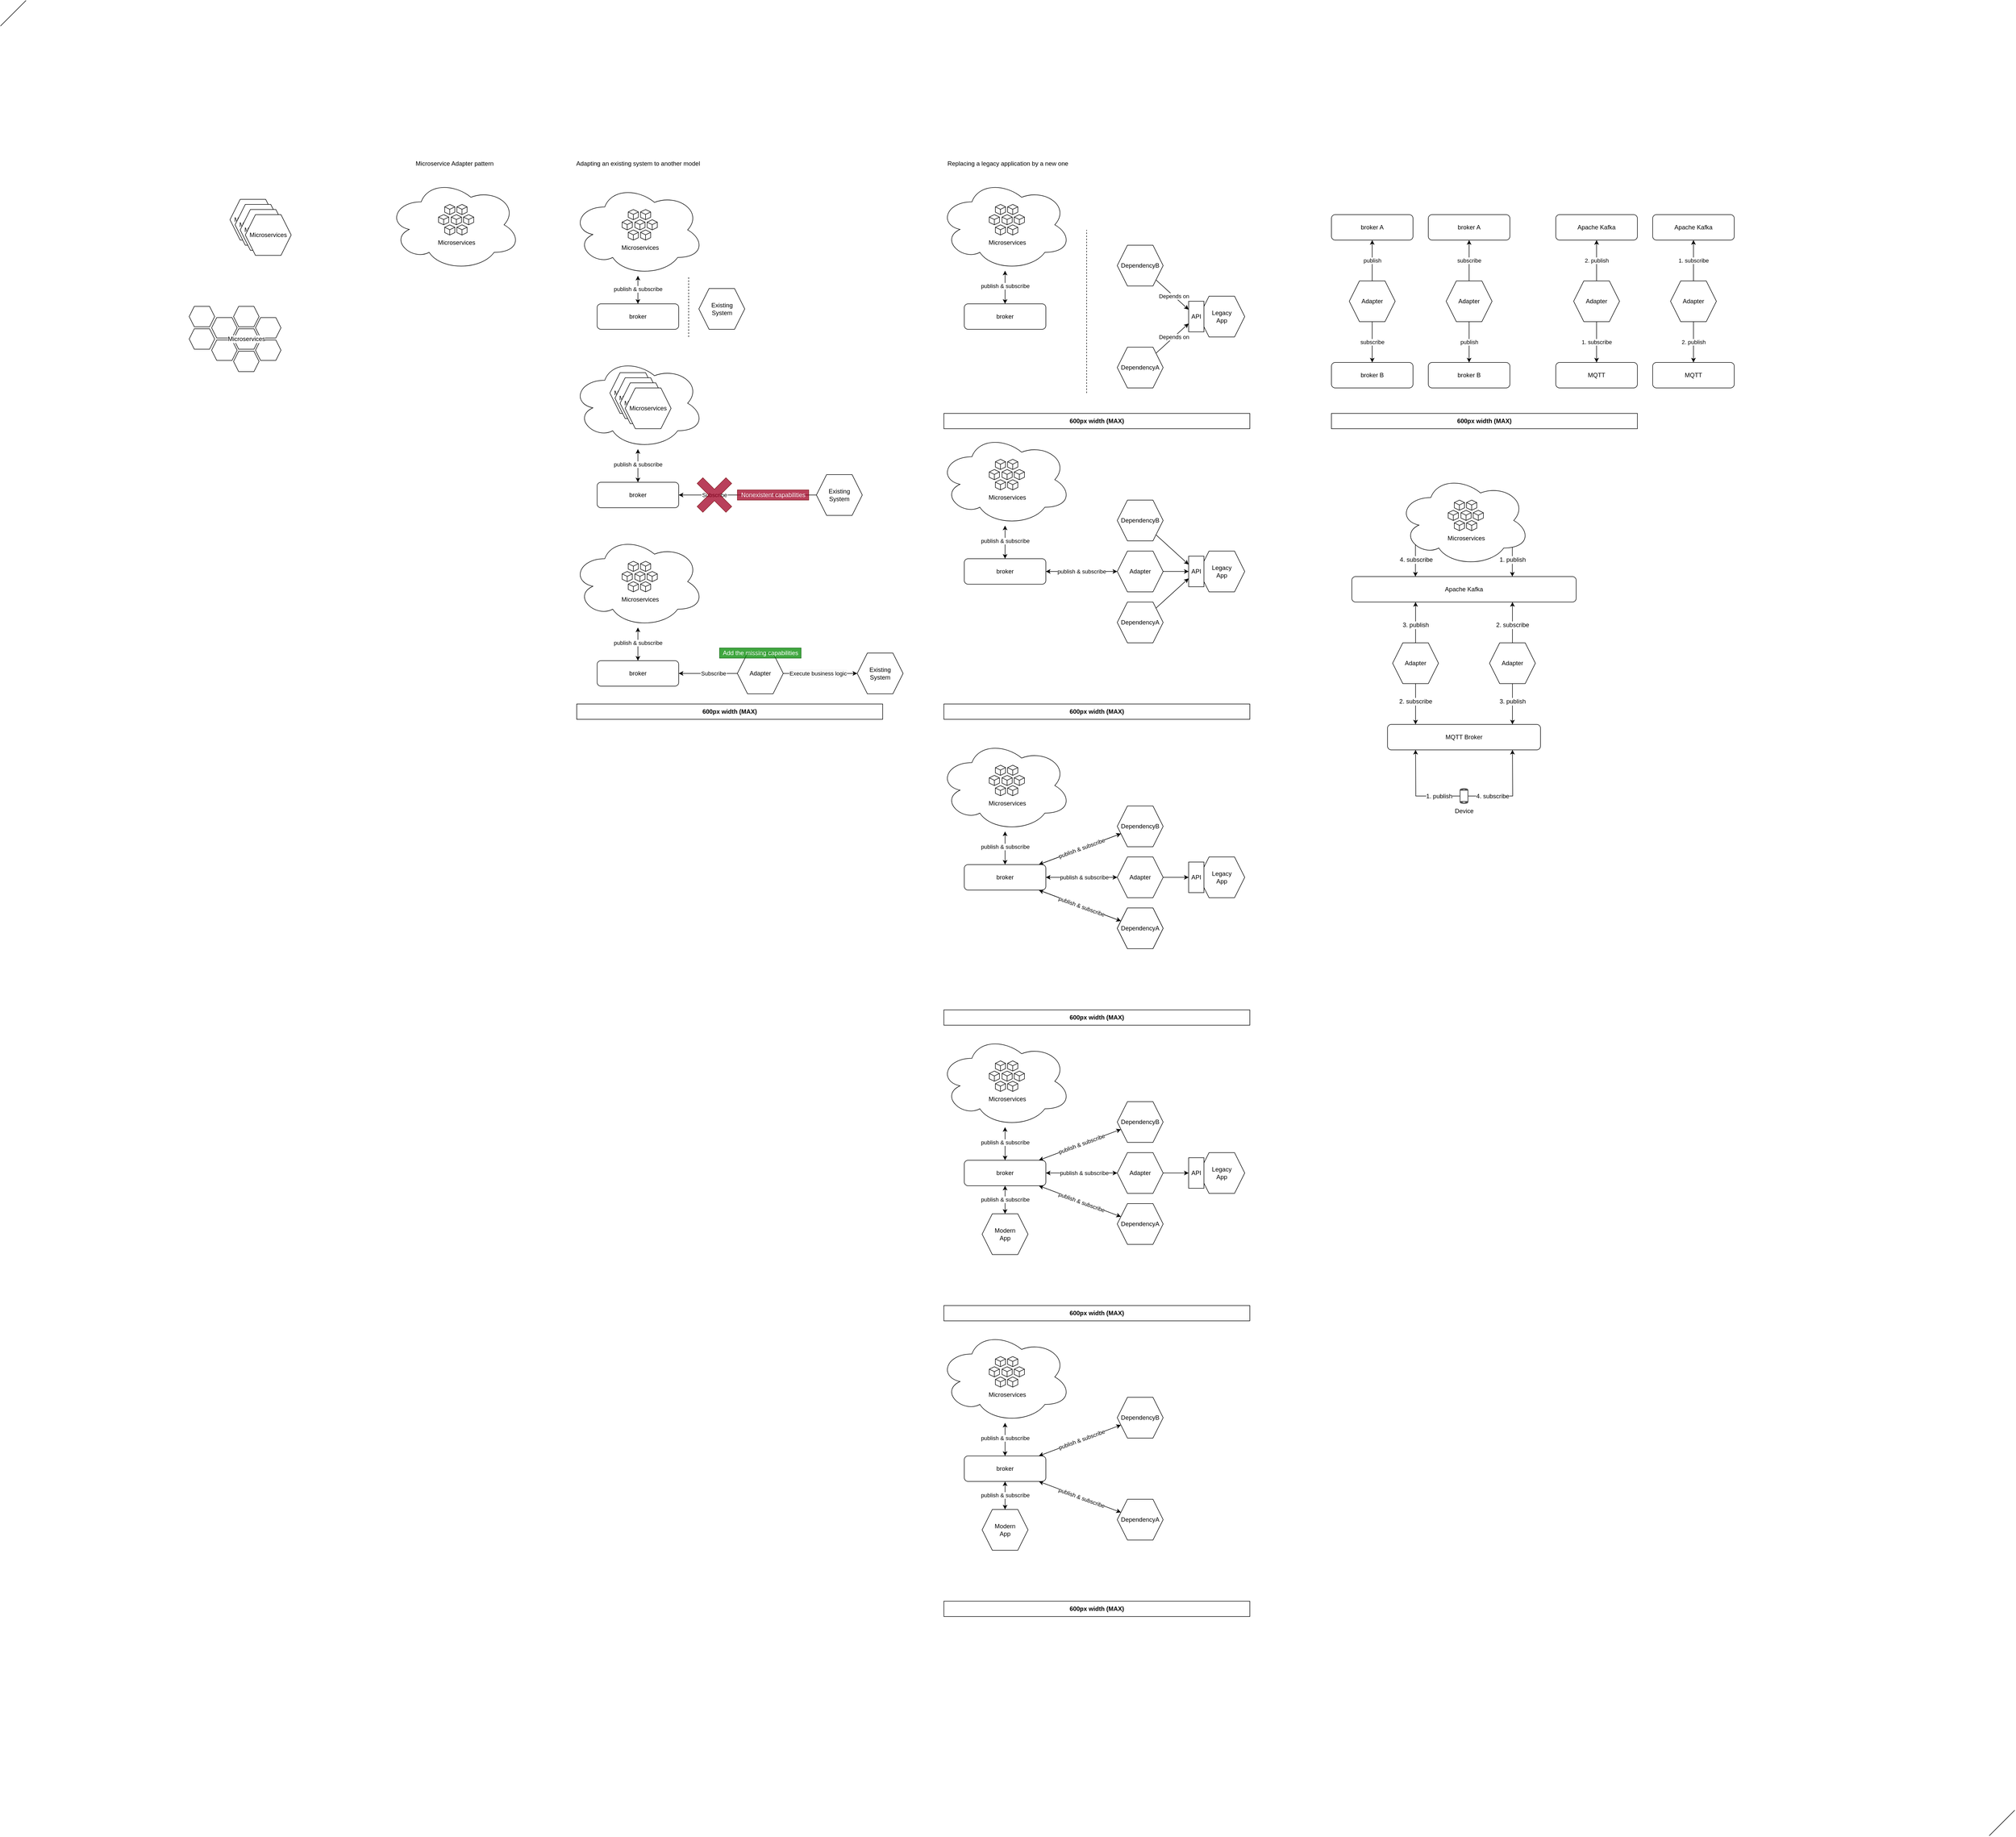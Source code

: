 <mxfile pages="6">
    <diagram id="0X75fNryghlrZo5FYB4p" name="Adapter">
        <mxGraphModel dx="1763" dy="1979" grid="1" gridSize="10" guides="1" tooltips="1" connect="1" arrows="1" fold="1" page="0" pageScale="1" pageWidth="840" pageHeight="1100" math="0" shadow="0">
            <root>
                <mxCell id="Jpi_G-uLbZe251WcGT7t-0"/>
                <mxCell id="Jpi_G-uLbZe251WcGT7t-1" parent="Jpi_G-uLbZe251WcGT7t-0"/>
                <mxCell id="BHyDNmmCovvrmXs74QW5-11" style="rounded=0;orthogonalLoop=1;jettySize=auto;html=1;startArrow=none;startFill=0;" parent="Jpi_G-uLbZe251WcGT7t-1" edge="1">
                    <mxGeometry relative="1" as="geometry">
                        <mxPoint x="2474.76" as="targetPoint"/>
                        <mxPoint x="2474.76" y="-65" as="sourcePoint"/>
                    </mxGeometry>
                </mxCell>
                <mxCell id="BHyDNmmCovvrmXs74QW5-12" value="1. publish" style="edgeLabel;html=1;align=center;verticalAlign=middle;resizable=0;points=[];fontSize=12;" parent="BHyDNmmCovvrmXs74QW5-11" vertex="1" connectable="0">
                    <mxGeometry x="-0.198" y="3" relative="1" as="geometry">
                        <mxPoint x="-3" y="6" as="offset"/>
                    </mxGeometry>
                </mxCell>
                <mxCell id="Tzzaz91YETNQYV6DoXpi-229" style="rounded=0;orthogonalLoop=1;jettySize=auto;html=1;startArrow=none;startFill=0;" parent="Jpi_G-uLbZe251WcGT7t-1" edge="1">
                    <mxGeometry relative="1" as="geometry">
                        <mxPoint x="2284.76" y="-75" as="sourcePoint"/>
                        <mxPoint x="2284.76" as="targetPoint"/>
                    </mxGeometry>
                </mxCell>
                <mxCell id="Tzzaz91YETNQYV6DoXpi-230" value="4. subscribe" style="edgeLabel;html=1;align=center;verticalAlign=middle;resizable=0;points=[];fontSize=12;" parent="Tzzaz91YETNQYV6DoXpi-229" vertex="1" connectable="0">
                    <mxGeometry x="-0.229" y="-1" relative="1" as="geometry">
                        <mxPoint x="2" y="13" as="offset"/>
                    </mxGeometry>
                </mxCell>
                <mxCell id="Jpi_G-uLbZe251WcGT7t-2" value="broker" style="rounded=1;whiteSpace=wrap;html=1;" parent="Jpi_G-uLbZe251WcGT7t-1" vertex="1">
                    <mxGeometry x="680" y="165" width="160" height="50" as="geometry"/>
                </mxCell>
                <mxCell id="Jpi_G-uLbZe251WcGT7t-3" style="edgeStyle=none;rounded=0;orthogonalLoop=1;jettySize=auto;html=1;startArrow=none;startFill=0;" parent="Jpi_G-uLbZe251WcGT7t-1" source="Jpi_G-uLbZe251WcGT7t-7" target="Jpi_G-uLbZe251WcGT7t-2" edge="1">
                    <mxGeometry relative="1" as="geometry">
                        <mxPoint x="920" y="335" as="targetPoint"/>
                    </mxGeometry>
                </mxCell>
                <mxCell id="Jpi_G-uLbZe251WcGT7t-4" value="Subscribe" style="edgeLabel;html=1;align=center;verticalAlign=middle;resizable=0;points=[];labelBorderColor=#FFFFFF;" parent="Jpi_G-uLbZe251WcGT7t-3" vertex="1" connectable="0">
                    <mxGeometry x="-0.207" y="1" relative="1" as="geometry">
                        <mxPoint x="-2" y="-1" as="offset"/>
                    </mxGeometry>
                </mxCell>
                <mxCell id="Jpi_G-uLbZe251WcGT7t-5" style="edgeStyle=orthogonalEdgeStyle;rounded=0;orthogonalLoop=1;jettySize=auto;html=1;" parent="Jpi_G-uLbZe251WcGT7t-1" source="Jpi_G-uLbZe251WcGT7t-7" target="Jpi_G-uLbZe251WcGT7t-8" edge="1">
                    <mxGeometry relative="1" as="geometry"/>
                </mxCell>
                <mxCell id="Jpi_G-uLbZe251WcGT7t-6" value="Execute business logic" style="edgeLabel;html=1;align=center;verticalAlign=middle;resizable=0;points=[];labelBorderColor=#F0F0F0;" parent="Jpi_G-uLbZe251WcGT7t-5" vertex="1" connectable="0">
                    <mxGeometry x="-0.4" y="-1" relative="1" as="geometry">
                        <mxPoint x="24" y="-1" as="offset"/>
                    </mxGeometry>
                </mxCell>
                <mxCell id="Jpi_G-uLbZe251WcGT7t-7" value="&lt;span&gt;Adapter&lt;/span&gt;" style="shape=hexagon;perimeter=hexagonPerimeter2;whiteSpace=wrap;html=1;fixedSize=1;" parent="Jpi_G-uLbZe251WcGT7t-1" vertex="1">
                    <mxGeometry x="955" y="150" width="90" height="80" as="geometry"/>
                </mxCell>
                <mxCell id="Jpi_G-uLbZe251WcGT7t-8" value="Existing&lt;br&gt;System" style="shape=hexagon;perimeter=hexagonPerimeter2;whiteSpace=wrap;html=1;fixedSize=1;" parent="Jpi_G-uLbZe251WcGT7t-1" vertex="1">
                    <mxGeometry x="1190" y="150" width="90" height="80" as="geometry"/>
                </mxCell>
                <mxCell id="Jpi_G-uLbZe251WcGT7t-9" value="broker" style="rounded=1;whiteSpace=wrap;html=1;" parent="Jpi_G-uLbZe251WcGT7t-1" vertex="1">
                    <mxGeometry x="680" y="-185" width="160" height="50" as="geometry"/>
                </mxCell>
                <mxCell id="Jpi_G-uLbZe251WcGT7t-10" style="edgeStyle=none;rounded=0;orthogonalLoop=1;jettySize=auto;html=1;startArrow=none;startFill=0;" parent="Jpi_G-uLbZe251WcGT7t-1" source="Jpi_G-uLbZe251WcGT7t-12" target="Jpi_G-uLbZe251WcGT7t-9" edge="1">
                    <mxGeometry relative="1" as="geometry">
                        <mxPoint x="920" y="-15" as="targetPoint"/>
                        <mxPoint x="1000" y="-160" as="sourcePoint"/>
                    </mxGeometry>
                </mxCell>
                <mxCell id="Jpi_G-uLbZe251WcGT7t-11" value="Subscribe" style="edgeLabel;html=1;align=center;verticalAlign=middle;resizable=0;points=[];labelBorderColor=#FFFFFF;" parent="Jpi_G-uLbZe251WcGT7t-10" vertex="1" connectable="0">
                    <mxGeometry x="-0.207" y="1" relative="1" as="geometry">
                        <mxPoint x="-93" y="-1" as="offset"/>
                    </mxGeometry>
                </mxCell>
                <mxCell id="Jpi_G-uLbZe251WcGT7t-12" value="Existing&lt;br&gt;System" style="shape=hexagon;perimeter=hexagonPerimeter2;whiteSpace=wrap;html=1;fixedSize=1;" parent="Jpi_G-uLbZe251WcGT7t-1" vertex="1">
                    <mxGeometry x="1110" y="-200" width="90" height="80" as="geometry"/>
                </mxCell>
                <mxCell id="Jpi_G-uLbZe251WcGT7t-13" value="" style="shape=cross;whiteSpace=wrap;html=1;strokeColor=#6F0000;fillColor=#a20025;align=left;rotation=45;fontColor=#ffffff;opacity=75;" parent="Jpi_G-uLbZe251WcGT7t-1" vertex="1">
                    <mxGeometry x="870" y="-200" width="80" height="80" as="geometry"/>
                </mxCell>
                <mxCell id="Jpi_G-uLbZe251WcGT7t-14" value="Nonexistent capabilities" style="text;html=1;align=center;verticalAlign=middle;resizable=0;points=[];autosize=1;strokeColor=#6F0000;fillColor=#a20025;fontColor=#ffffff;opacity=75;" parent="Jpi_G-uLbZe251WcGT7t-1" vertex="1">
                    <mxGeometry x="955" y="-170" width="140" height="20" as="geometry"/>
                </mxCell>
                <mxCell id="Jpi_G-uLbZe251WcGT7t-15" value="Add the missing capabilities" style="text;html=1;align=center;verticalAlign=middle;resizable=0;points=[];autosize=1;strokeColor=#005700;fillColor=#008a00;fontColor=#ffffff;opacity=75;" parent="Jpi_G-uLbZe251WcGT7t-1" vertex="1">
                    <mxGeometry x="920" y="140" width="160" height="20" as="geometry"/>
                </mxCell>
                <mxCell id="Jpi_G-uLbZe251WcGT7t-22" value="" style="group" parent="Jpi_G-uLbZe251WcGT7t-1" vertex="1" connectable="0">
                    <mxGeometry x="630" y="-430" width="260" height="180" as="geometry"/>
                </mxCell>
                <mxCell id="Jpi_G-uLbZe251WcGT7t-21" value="" style="ellipse;shape=cloud;whiteSpace=wrap;html=1;" parent="Jpi_G-uLbZe251WcGT7t-22" vertex="1">
                    <mxGeometry width="260" height="180" as="geometry"/>
                </mxCell>
                <mxCell id="Jpi_G-uLbZe251WcGT7t-17" value="&lt;span&gt;Microservices&lt;/span&gt;" style="shape=hexagon;perimeter=hexagonPerimeter2;whiteSpace=wrap;html=1;fixedSize=1;" parent="Jpi_G-uLbZe251WcGT7t-22" vertex="1">
                    <mxGeometry x="75" y="30" width="90" height="80" as="geometry"/>
                </mxCell>
                <mxCell id="Jpi_G-uLbZe251WcGT7t-18" value="&lt;span&gt;Microservices&lt;/span&gt;" style="shape=hexagon;perimeter=hexagonPerimeter2;whiteSpace=wrap;html=1;fixedSize=1;" parent="Jpi_G-uLbZe251WcGT7t-22" vertex="1">
                    <mxGeometry x="85" y="40" width="90" height="80" as="geometry"/>
                </mxCell>
                <mxCell id="Jpi_G-uLbZe251WcGT7t-19" value="&lt;span&gt;Microservices&lt;/span&gt;" style="shape=hexagon;perimeter=hexagonPerimeter2;whiteSpace=wrap;html=1;fixedSize=1;" parent="Jpi_G-uLbZe251WcGT7t-22" vertex="1">
                    <mxGeometry x="95" y="50" width="90" height="80" as="geometry"/>
                </mxCell>
                <mxCell id="Jpi_G-uLbZe251WcGT7t-20" value="&lt;span&gt;Microservices&lt;/span&gt;" style="shape=hexagon;perimeter=hexagonPerimeter2;whiteSpace=wrap;html=1;fixedSize=1;" parent="Jpi_G-uLbZe251WcGT7t-22" vertex="1">
                    <mxGeometry x="105" y="60" width="90" height="80" as="geometry"/>
                </mxCell>
                <mxCell id="Jpi_G-uLbZe251WcGT7t-23" style="edgeStyle=orthogonalEdgeStyle;rounded=0;orthogonalLoop=1;jettySize=auto;html=1;startArrow=classic;startFill=1;" parent="Jpi_G-uLbZe251WcGT7t-1" source="Jpi_G-uLbZe251WcGT7t-21" target="Jpi_G-uLbZe251WcGT7t-9" edge="1">
                    <mxGeometry relative="1" as="geometry"/>
                </mxCell>
                <mxCell id="Jpi_G-uLbZe251WcGT7t-24" value="publish &amp;amp; subscribe" style="edgeLabel;html=1;align=center;verticalAlign=middle;resizable=0;points=[];" parent="Jpi_G-uLbZe251WcGT7t-23" vertex="1" connectable="0">
                    <mxGeometry x="-0.229" y="-1" relative="1" as="geometry">
                        <mxPoint x="1" y="5" as="offset"/>
                    </mxGeometry>
                </mxCell>
                <mxCell id="Jpi_G-uLbZe251WcGT7t-35" value="broker" style="rounded=1;whiteSpace=wrap;html=1;" parent="Jpi_G-uLbZe251WcGT7t-1" vertex="1">
                    <mxGeometry x="680" y="-535" width="160" height="50" as="geometry"/>
                </mxCell>
                <mxCell id="Jpi_G-uLbZe251WcGT7t-43" style="edgeStyle=orthogonalEdgeStyle;rounded=0;orthogonalLoop=1;jettySize=auto;html=1;startArrow=classic;startFill=1;" parent="Jpi_G-uLbZe251WcGT7t-1" source="19ygxuv3xpZ1O-Ett8lG-27" target="Jpi_G-uLbZe251WcGT7t-35" edge="1">
                    <mxGeometry relative="1" as="geometry">
                        <mxPoint x="760" y="-600" as="sourcePoint"/>
                    </mxGeometry>
                </mxCell>
                <mxCell id="Jpi_G-uLbZe251WcGT7t-44" value="publish &amp;amp; subscribe" style="edgeLabel;html=1;align=center;verticalAlign=middle;resizable=0;points=[];" parent="Jpi_G-uLbZe251WcGT7t-43" vertex="1" connectable="0">
                    <mxGeometry x="-0.229" y="-1" relative="1" as="geometry">
                        <mxPoint x="1" y="5" as="offset"/>
                    </mxGeometry>
                </mxCell>
                <mxCell id="Jpi_G-uLbZe251WcGT7t-45" value="&lt;span&gt;Existing&lt;br&gt;System&lt;br&gt;&lt;/span&gt;" style="shape=hexagon;perimeter=hexagonPerimeter2;whiteSpace=wrap;html=1;fixedSize=1;" parent="Jpi_G-uLbZe251WcGT7t-1" vertex="1">
                    <mxGeometry x="879.5" y="-565" width="90" height="80" as="geometry"/>
                </mxCell>
                <mxCell id="Jpi_G-uLbZe251WcGT7t-46" value="" style="endArrow=none;dashed=1;html=1;rounded=0;" parent="Jpi_G-uLbZe251WcGT7t-1" edge="1">
                    <mxGeometry width="50" height="50" relative="1" as="geometry">
                        <mxPoint x="859.5" y="-470" as="sourcePoint"/>
                        <mxPoint x="859.5" y="-590" as="targetPoint"/>
                    </mxGeometry>
                </mxCell>
                <mxCell id="Jpi_G-uLbZe251WcGT7t-53" style="edgeStyle=orthogonalEdgeStyle;rounded=0;orthogonalLoop=1;jettySize=auto;html=1;startArrow=classic;startFill=1;" parent="Jpi_G-uLbZe251WcGT7t-1" source="19ygxuv3xpZ1O-Ett8lG-38" target="Jpi_G-uLbZe251WcGT7t-2" edge="1">
                    <mxGeometry relative="1" as="geometry">
                        <mxPoint x="760" y="165" as="targetPoint"/>
                        <mxPoint x="760" y="100.0" as="sourcePoint"/>
                    </mxGeometry>
                </mxCell>
                <mxCell id="Jpi_G-uLbZe251WcGT7t-54" value="publish &amp;amp; subscribe" style="edgeLabel;html=1;align=center;verticalAlign=middle;resizable=0;points=[];" parent="Jpi_G-uLbZe251WcGT7t-53" vertex="1" connectable="0">
                    <mxGeometry x="-0.229" y="-1" relative="1" as="geometry">
                        <mxPoint x="1" y="5" as="offset"/>
                    </mxGeometry>
                </mxCell>
                <mxCell id="Jpi_G-uLbZe251WcGT7t-57" value="" style="group" parent="Jpi_G-uLbZe251WcGT7t-1" vertex="1" connectable="0">
                    <mxGeometry x="270" y="-780" width="260" height="180" as="geometry"/>
                </mxCell>
                <mxCell id="Jpi_G-uLbZe251WcGT7t-58" value="" style="ellipse;shape=cloud;whiteSpace=wrap;html=1;" parent="Jpi_G-uLbZe251WcGT7t-57" vertex="1">
                    <mxGeometry width="260" height="180" as="geometry"/>
                </mxCell>
                <mxCell id="19ygxuv3xpZ1O-Ett8lG-23" value="" style="group" parent="Jpi_G-uLbZe251WcGT7t-57" vertex="1" connectable="0">
                    <mxGeometry x="84" y="50" width="100" height="90" as="geometry"/>
                </mxCell>
                <mxCell id="19ygxuv3xpZ1O-Ett8lG-13" value="" style="html=1;whiteSpace=wrap;shape=isoCube2;backgroundOutline=1;isoAngle=15;labelBackgroundColor=default;labelBorderColor=none;fontColor=default;" parent="19ygxuv3xpZ1O-Ett8lG-23" vertex="1">
                    <mxGeometry x="27" width="20" height="20" as="geometry"/>
                </mxCell>
                <mxCell id="19ygxuv3xpZ1O-Ett8lG-14" value="" style="html=1;whiteSpace=wrap;shape=isoCube2;backgroundOutline=1;isoAngle=15;labelBackgroundColor=default;labelBorderColor=none;fontColor=default;" parent="19ygxuv3xpZ1O-Ett8lG-23" vertex="1">
                    <mxGeometry x="51" width="20" height="20" as="geometry"/>
                </mxCell>
                <mxCell id="19ygxuv3xpZ1O-Ett8lG-15" value="" style="html=1;whiteSpace=wrap;shape=isoCube2;backgroundOutline=1;isoAngle=15;labelBackgroundColor=default;labelBorderColor=none;fontColor=default;" parent="19ygxuv3xpZ1O-Ett8lG-23" vertex="1">
                    <mxGeometry x="40" y="20" width="20" height="20" as="geometry"/>
                </mxCell>
                <mxCell id="19ygxuv3xpZ1O-Ett8lG-16" value="" style="html=1;whiteSpace=wrap;shape=isoCube2;backgroundOutline=1;isoAngle=15;labelBackgroundColor=default;labelBorderColor=none;fontColor=default;" parent="19ygxuv3xpZ1O-Ett8lG-23" vertex="1">
                    <mxGeometry x="64" y="20" width="20" height="20" as="geometry"/>
                </mxCell>
                <mxCell id="19ygxuv3xpZ1O-Ett8lG-17" value="" style="html=1;whiteSpace=wrap;shape=isoCube2;backgroundOutline=1;isoAngle=15;labelBackgroundColor=default;labelBorderColor=none;fontColor=default;" parent="19ygxuv3xpZ1O-Ett8lG-23" vertex="1">
                    <mxGeometry x="15" y="20" width="20" height="20" as="geometry"/>
                </mxCell>
                <mxCell id="19ygxuv3xpZ1O-Ett8lG-18" value="" style="html=1;whiteSpace=wrap;shape=isoCube2;backgroundOutline=1;isoAngle=15;labelBackgroundColor=default;labelBorderColor=none;fontColor=default;" parent="19ygxuv3xpZ1O-Ett8lG-23" vertex="1">
                    <mxGeometry x="27" y="40" width="20" height="20" as="geometry"/>
                </mxCell>
                <mxCell id="19ygxuv3xpZ1O-Ett8lG-19" value="" style="html=1;whiteSpace=wrap;shape=isoCube2;backgroundOutline=1;isoAngle=15;labelBackgroundColor=default;labelBorderColor=none;fontColor=default;" parent="19ygxuv3xpZ1O-Ett8lG-23" vertex="1">
                    <mxGeometry x="51" y="40" width="20" height="20" as="geometry"/>
                </mxCell>
                <mxCell id="19ygxuv3xpZ1O-Ett8lG-22" value="Microservices" style="text;html=1;align=center;verticalAlign=middle;resizable=0;points=[];autosize=1;strokeColor=none;fillColor=none;fontColor=default;labelBackgroundColor=default;" parent="19ygxuv3xpZ1O-Ett8lG-23" vertex="1">
                    <mxGeometry y="60" width="100" height="30" as="geometry"/>
                </mxCell>
                <mxCell id="Jpi_G-uLbZe251WcGT7t-63" value="Adapting an existing system to another model" style="text;html=1;align=center;verticalAlign=middle;resizable=0;points=[];autosize=1;strokeColor=none;fillColor=none;" parent="Jpi_G-uLbZe251WcGT7t-1" vertex="1">
                    <mxGeometry x="630" y="-820" width="260" height="20" as="geometry"/>
                </mxCell>
                <mxCell id="Jpi_G-uLbZe251WcGT7t-64" value="Microservice Adapter pattern" style="text;html=1;align=center;verticalAlign=middle;resizable=0;points=[];autosize=1;strokeColor=none;fillColor=none;" parent="Jpi_G-uLbZe251WcGT7t-1" vertex="1">
                    <mxGeometry x="315" y="-820" width="170" height="20" as="geometry"/>
                </mxCell>
                <mxCell id="Jpi_G-uLbZe251WcGT7t-67" value="broker" style="rounded=1;whiteSpace=wrap;html=1;" parent="Jpi_G-uLbZe251WcGT7t-1" vertex="1">
                    <mxGeometry x="1400" y="-535" width="160" height="50" as="geometry"/>
                </mxCell>
                <mxCell id="Jpi_G-uLbZe251WcGT7t-74" value="&lt;span&gt;Legacy&lt;br&gt;App&lt;br&gt;&lt;/span&gt;" style="shape=hexagon;perimeter=hexagonPerimeter2;whiteSpace=wrap;html=1;fixedSize=1;" parent="Jpi_G-uLbZe251WcGT7t-1" vertex="1">
                    <mxGeometry x="1860" y="-550" width="90" height="80" as="geometry"/>
                </mxCell>
                <mxCell id="Jpi_G-uLbZe251WcGT7t-78" style="rounded=0;orthogonalLoop=1;jettySize=auto;html=1;" parent="Jpi_G-uLbZe251WcGT7t-1" source="Jpi_G-uLbZe251WcGT7t-79" target="Jpi_G-uLbZe251WcGT7t-93" edge="1">
                    <mxGeometry relative="1" as="geometry">
                        <mxPoint x="1935" y="-480" as="targetPoint"/>
                    </mxGeometry>
                </mxCell>
                <mxCell id="_B0xqU03aqCvPWr7JRq0-0" value="Depends on" style="edgeLabel;html=1;align=center;verticalAlign=middle;resizable=0;points=[];" parent="Jpi_G-uLbZe251WcGT7t-78" vertex="1" connectable="0">
                    <mxGeometry x="-0.278" y="3" relative="1" as="geometry">
                        <mxPoint x="9" y="13" as="offset"/>
                    </mxGeometry>
                </mxCell>
                <mxCell id="Jpi_G-uLbZe251WcGT7t-79" value="&lt;span&gt;DependencyB&lt;/span&gt;" style="shape=hexagon;perimeter=hexagonPerimeter2;whiteSpace=wrap;html=1;fixedSize=1;" parent="Jpi_G-uLbZe251WcGT7t-1" vertex="1">
                    <mxGeometry x="1700" y="-650" width="90" height="80" as="geometry"/>
                </mxCell>
                <mxCell id="Jpi_G-uLbZe251WcGT7t-80" style="edgeStyle=none;rounded=0;orthogonalLoop=1;jettySize=auto;html=1;" parent="Jpi_G-uLbZe251WcGT7t-1" source="Jpi_G-uLbZe251WcGT7t-81" target="Jpi_G-uLbZe251WcGT7t-93" edge="1">
                    <mxGeometry relative="1" as="geometry">
                        <mxPoint x="1914" y="-489" as="targetPoint"/>
                    </mxGeometry>
                </mxCell>
                <mxCell id="_B0xqU03aqCvPWr7JRq0-1" value="Depends on" style="edgeLabel;html=1;align=center;verticalAlign=middle;resizable=0;points=[];" parent="Jpi_G-uLbZe251WcGT7t-80" vertex="1" connectable="0">
                    <mxGeometry x="0.29" relative="1" as="geometry">
                        <mxPoint x="-7" y="6" as="offset"/>
                    </mxGeometry>
                </mxCell>
                <mxCell id="Jpi_G-uLbZe251WcGT7t-81" value="&lt;span&gt;DependencyA&lt;/span&gt;" style="shape=hexagon;perimeter=hexagonPerimeter2;whiteSpace=wrap;html=1;fixedSize=1;" parent="Jpi_G-uLbZe251WcGT7t-1" vertex="1">
                    <mxGeometry x="1700" y="-450" width="90" height="80" as="geometry"/>
                </mxCell>
                <mxCell id="Jpi_G-uLbZe251WcGT7t-82" value="Replacing a legacy application by a new one" style="text;html=1;align=center;verticalAlign=middle;resizable=0;points=[];autosize=1;strokeColor=none;fillColor=none;" parent="Jpi_G-uLbZe251WcGT7t-1" vertex="1">
                    <mxGeometry x="1360" y="-820" width="250" height="20" as="geometry"/>
                </mxCell>
                <mxCell id="Jpi_G-uLbZe251WcGT7t-89" style="edgeStyle=orthogonalEdgeStyle;rounded=0;orthogonalLoop=1;jettySize=auto;html=1;startArrow=classic;startFill=1;" parent="Jpi_G-uLbZe251WcGT7t-1" source="19ygxuv3xpZ1O-Ett8lG-49" target="Jpi_G-uLbZe251WcGT7t-67" edge="1">
                    <mxGeometry relative="1" as="geometry">
                        <mxPoint x="1480" y="-600" as="sourcePoint"/>
                        <mxPoint x="770" y="-525" as="targetPoint"/>
                    </mxGeometry>
                </mxCell>
                <mxCell id="Jpi_G-uLbZe251WcGT7t-90" value="publish &amp;amp; subscribe" style="edgeLabel;html=1;align=center;verticalAlign=middle;resizable=0;points=[];" parent="Jpi_G-uLbZe251WcGT7t-89" vertex="1" connectable="0">
                    <mxGeometry x="-0.229" y="-1" relative="1" as="geometry">
                        <mxPoint x="1" y="5" as="offset"/>
                    </mxGeometry>
                </mxCell>
                <mxCell id="Jpi_G-uLbZe251WcGT7t-93" value="API" style="rounded=0;whiteSpace=wrap;html=1;" parent="Jpi_G-uLbZe251WcGT7t-1" vertex="1">
                    <mxGeometry x="1840" y="-540" width="30" height="60" as="geometry"/>
                </mxCell>
                <mxCell id="Tzzaz91YETNQYV6DoXpi-0" value="600px width (MAX)" style="rounded=0;whiteSpace=wrap;html=1;align=center;fontStyle=1" parent="Jpi_G-uLbZe251WcGT7t-1" vertex="1">
                    <mxGeometry x="640" y="250" width="600" height="30" as="geometry"/>
                </mxCell>
                <mxCell id="Tzzaz91YETNQYV6DoXpi-1" value="600px width (MAX)" style="rounded=0;whiteSpace=wrap;html=1;align=center;fontStyle=1" parent="Jpi_G-uLbZe251WcGT7t-1" vertex="1">
                    <mxGeometry x="1360" y="-320" width="600" height="30" as="geometry"/>
                </mxCell>
                <mxCell id="Tzzaz91YETNQYV6DoXpi-28" value="broker" style="rounded=1;whiteSpace=wrap;html=1;" parent="Jpi_G-uLbZe251WcGT7t-1" vertex="1">
                    <mxGeometry x="1400" y="-35" width="160" height="50" as="geometry"/>
                </mxCell>
                <mxCell id="Tzzaz91YETNQYV6DoXpi-32" value="&lt;span&gt;Legacy&lt;br&gt;App&lt;br&gt;&lt;/span&gt;" style="shape=hexagon;perimeter=hexagonPerimeter2;whiteSpace=wrap;html=1;fixedSize=1;" parent="Jpi_G-uLbZe251WcGT7t-1" vertex="1">
                    <mxGeometry x="1860" y="-50" width="90" height="80" as="geometry"/>
                </mxCell>
                <mxCell id="Tzzaz91YETNQYV6DoXpi-44" style="edgeStyle=orthogonalEdgeStyle;rounded=0;orthogonalLoop=1;jettySize=auto;html=1;startArrow=classic;startFill=1;" parent="Jpi_G-uLbZe251WcGT7t-1" source="19ygxuv3xpZ1O-Ett8lG-60" target="Tzzaz91YETNQYV6DoXpi-28" edge="1">
                    <mxGeometry relative="1" as="geometry">
                        <mxPoint x="1480.0" y="-100" as="sourcePoint"/>
                        <mxPoint x="770" y="-25" as="targetPoint"/>
                    </mxGeometry>
                </mxCell>
                <mxCell id="Tzzaz91YETNQYV6DoXpi-45" value="publish &amp;amp; subscribe" style="edgeLabel;html=1;align=center;verticalAlign=middle;resizable=0;points=[];" parent="Tzzaz91YETNQYV6DoXpi-44" vertex="1" connectable="0">
                    <mxGeometry x="-0.229" y="-1" relative="1" as="geometry">
                        <mxPoint x="1" y="5" as="offset"/>
                    </mxGeometry>
                </mxCell>
                <mxCell id="Tzzaz91YETNQYV6DoXpi-46" value="API" style="rounded=0;whiteSpace=wrap;html=1;" parent="Jpi_G-uLbZe251WcGT7t-1" vertex="1">
                    <mxGeometry x="1840" y="-40" width="30" height="60" as="geometry"/>
                </mxCell>
                <mxCell id="Tzzaz91YETNQYV6DoXpi-47" value="600px width (MAX)" style="rounded=0;whiteSpace=wrap;html=1;align=center;fontStyle=1" parent="Jpi_G-uLbZe251WcGT7t-1" vertex="1">
                    <mxGeometry x="1360" y="250" width="600" height="30" as="geometry"/>
                </mxCell>
                <mxCell id="Tzzaz91YETNQYV6DoXpi-51" style="rounded=0;orthogonalLoop=1;jettySize=auto;html=1;startArrow=none;startFill=0;" parent="Jpi_G-uLbZe251WcGT7t-1" source="Tzzaz91YETNQYV6DoXpi-50" target="Tzzaz91YETNQYV6DoXpi-46" edge="1">
                    <mxGeometry relative="1" as="geometry"/>
                </mxCell>
                <mxCell id="Tzzaz91YETNQYV6DoXpi-50" value="&lt;span&gt;Adapter&lt;br&gt;&lt;/span&gt;" style="shape=hexagon;perimeter=hexagonPerimeter2;whiteSpace=wrap;html=1;fixedSize=1;" parent="Jpi_G-uLbZe251WcGT7t-1" vertex="1">
                    <mxGeometry x="1700" y="-50" width="90" height="80" as="geometry"/>
                </mxCell>
                <mxCell id="Tzzaz91YETNQYV6DoXpi-52" style="edgeStyle=none;rounded=0;orthogonalLoop=1;jettySize=auto;html=1;startArrow=classic;startFill=1;" parent="Jpi_G-uLbZe251WcGT7t-1" source="Tzzaz91YETNQYV6DoXpi-50" target="Tzzaz91YETNQYV6DoXpi-28" edge="1">
                    <mxGeometry relative="1" as="geometry">
                        <mxPoint x="1570" as="targetPoint"/>
                        <mxPoint x="1710" as="sourcePoint"/>
                    </mxGeometry>
                </mxCell>
                <mxCell id="Tzzaz91YETNQYV6DoXpi-53" value="publish &amp;amp; subscribe" style="edgeLabel;html=1;align=center;verticalAlign=middle;resizable=0;points=[];rotation=0;" parent="Tzzaz91YETNQYV6DoXpi-52" vertex="1" connectable="0">
                    <mxGeometry x="0.226" relative="1" as="geometry">
                        <mxPoint x="16" as="offset"/>
                    </mxGeometry>
                </mxCell>
                <mxCell id="Tzzaz91YETNQYV6DoXpi-75" value="broker" style="rounded=1;whiteSpace=wrap;html=1;" parent="Jpi_G-uLbZe251WcGT7t-1" vertex="1">
                    <mxGeometry x="1400" y="565" width="160" height="50" as="geometry"/>
                </mxCell>
                <mxCell id="Tzzaz91YETNQYV6DoXpi-78" value="&lt;span&gt;DependencyB&lt;/span&gt;" style="shape=hexagon;perimeter=hexagonPerimeter2;whiteSpace=wrap;html=1;fixedSize=1;" parent="Jpi_G-uLbZe251WcGT7t-1" vertex="1">
                    <mxGeometry x="1700" y="450" width="90" height="80" as="geometry"/>
                </mxCell>
                <mxCell id="Tzzaz91YETNQYV6DoXpi-80" value="&lt;span&gt;DependencyA&lt;/span&gt;" style="shape=hexagon;perimeter=hexagonPerimeter2;whiteSpace=wrap;html=1;fixedSize=1;" parent="Jpi_G-uLbZe251WcGT7t-1" vertex="1">
                    <mxGeometry x="1700" y="650" width="90" height="80" as="geometry"/>
                </mxCell>
                <mxCell id="Tzzaz91YETNQYV6DoXpi-87" style="edgeStyle=orthogonalEdgeStyle;rounded=0;orthogonalLoop=1;jettySize=auto;html=1;startArrow=classic;startFill=1;" parent="Jpi_G-uLbZe251WcGT7t-1" source="19ygxuv3xpZ1O-Ett8lG-71" target="Tzzaz91YETNQYV6DoXpi-75" edge="1">
                    <mxGeometry relative="1" as="geometry">
                        <mxPoint x="1480.0" y="500" as="sourcePoint"/>
                        <mxPoint x="770" y="575" as="targetPoint"/>
                    </mxGeometry>
                </mxCell>
                <mxCell id="Tzzaz91YETNQYV6DoXpi-88" value="publish &amp;amp; subscribe" style="edgeLabel;html=1;align=center;verticalAlign=middle;resizable=0;points=[];" parent="Tzzaz91YETNQYV6DoXpi-87" vertex="1" connectable="0">
                    <mxGeometry x="-0.229" y="-1" relative="1" as="geometry">
                        <mxPoint x="1" y="5" as="offset"/>
                    </mxGeometry>
                </mxCell>
                <mxCell id="Tzzaz91YETNQYV6DoXpi-90" value="600px width (MAX)" style="rounded=0;whiteSpace=wrap;html=1;align=center;fontStyle=1" parent="Jpi_G-uLbZe251WcGT7t-1" vertex="1">
                    <mxGeometry x="1360" y="850" width="600" height="30" as="geometry"/>
                </mxCell>
                <mxCell id="Tzzaz91YETNQYV6DoXpi-91" style="edgeStyle=none;rounded=0;orthogonalLoop=1;jettySize=auto;html=1;startArrow=classic;startFill=1;" parent="Jpi_G-uLbZe251WcGT7t-1" source="Tzzaz91YETNQYV6DoXpi-80" target="Tzzaz91YETNQYV6DoXpi-75" edge="1">
                    <mxGeometry relative="1" as="geometry">
                        <mxPoint x="1570" y="600" as="targetPoint"/>
                        <mxPoint x="1710" y="600" as="sourcePoint"/>
                    </mxGeometry>
                </mxCell>
                <mxCell id="Tzzaz91YETNQYV6DoXpi-92" value="publish &amp;amp; subscribe" style="edgeLabel;html=1;align=center;verticalAlign=middle;resizable=0;points=[];rotation=20;" parent="Tzzaz91YETNQYV6DoXpi-91" vertex="1" connectable="0">
                    <mxGeometry x="0.226" relative="1" as="geometry">
                        <mxPoint x="21" y="8" as="offset"/>
                    </mxGeometry>
                </mxCell>
                <mxCell id="Tzzaz91YETNQYV6DoXpi-104" value="" style="endArrow=none;dashed=1;html=1;rounded=0;" parent="Jpi_G-uLbZe251WcGT7t-1" edge="1">
                    <mxGeometry width="50" height="50" relative="1" as="geometry">
                        <mxPoint x="1640" y="-360" as="sourcePoint"/>
                        <mxPoint x="1640" y="-680" as="targetPoint"/>
                    </mxGeometry>
                </mxCell>
                <mxCell id="Tzzaz91YETNQYV6DoXpi-108" style="edgeStyle=none;rounded=0;orthogonalLoop=1;jettySize=auto;html=1;startArrow=classic;startFill=1;" parent="Jpi_G-uLbZe251WcGT7t-1" source="Tzzaz91YETNQYV6DoXpi-78" target="Tzzaz91YETNQYV6DoXpi-75" edge="1">
                    <mxGeometry relative="1" as="geometry">
                        <mxPoint x="1556.25" y="625" as="targetPoint"/>
                        <mxPoint x="1717.143" y="685.714" as="sourcePoint"/>
                    </mxGeometry>
                </mxCell>
                <mxCell id="Tzzaz91YETNQYV6DoXpi-109" value="publish &amp;amp; subscribe" style="edgeLabel;html=1;align=center;verticalAlign=middle;resizable=0;points=[];rotation=-20;" parent="Tzzaz91YETNQYV6DoXpi-108" vertex="1" connectable="0">
                    <mxGeometry x="0.226" relative="1" as="geometry">
                        <mxPoint x="21" y="-9" as="offset"/>
                    </mxGeometry>
                </mxCell>
                <mxCell id="Tzzaz91YETNQYV6DoXpi-110" style="edgeStyle=none;rounded=0;orthogonalLoop=1;jettySize=auto;html=1;startArrow=classic;startFill=1;" parent="Jpi_G-uLbZe251WcGT7t-1" source="Tzzaz91YETNQYV6DoXpi-163" target="Tzzaz91YETNQYV6DoXpi-75" edge="1">
                    <mxGeometry relative="1" as="geometry">
                        <mxPoint x="1556.25" y="575" as="targetPoint"/>
                        <mxPoint x="1700" y="590" as="sourcePoint"/>
                    </mxGeometry>
                </mxCell>
                <mxCell id="Tzzaz91YETNQYV6DoXpi-111" value="publish &amp;amp; subscribe" style="edgeLabel;html=1;align=center;verticalAlign=middle;resizable=0;points=[];rotation=0;" parent="Tzzaz91YETNQYV6DoXpi-110" vertex="1" connectable="0">
                    <mxGeometry x="0.226" relative="1" as="geometry">
                        <mxPoint x="21" as="offset"/>
                    </mxGeometry>
                </mxCell>
                <mxCell id="Tzzaz91YETNQYV6DoXpi-112" value="broker" style="rounded=1;whiteSpace=wrap;html=1;" parent="Jpi_G-uLbZe251WcGT7t-1" vertex="1">
                    <mxGeometry x="1400" y="1145" width="160" height="50" as="geometry"/>
                </mxCell>
                <mxCell id="Tzzaz91YETNQYV6DoXpi-113" value="&lt;span&gt;Modern&lt;br&gt;App&lt;br&gt;&lt;/span&gt;" style="shape=hexagon;perimeter=hexagonPerimeter2;whiteSpace=wrap;html=1;fixedSize=1;" parent="Jpi_G-uLbZe251WcGT7t-1" vertex="1">
                    <mxGeometry x="1435" y="1250" width="90" height="80" as="geometry"/>
                </mxCell>
                <mxCell id="Tzzaz91YETNQYV6DoXpi-114" value="&lt;span&gt;DependencyB&lt;/span&gt;" style="shape=hexagon;perimeter=hexagonPerimeter2;whiteSpace=wrap;html=1;fixedSize=1;" parent="Jpi_G-uLbZe251WcGT7t-1" vertex="1">
                    <mxGeometry x="1700" y="1030" width="90" height="80" as="geometry"/>
                </mxCell>
                <mxCell id="Tzzaz91YETNQYV6DoXpi-115" value="&lt;span&gt;DependencyA&lt;/span&gt;" style="shape=hexagon;perimeter=hexagonPerimeter2;whiteSpace=wrap;html=1;fixedSize=1;" parent="Jpi_G-uLbZe251WcGT7t-1" vertex="1">
                    <mxGeometry x="1700" y="1230" width="90" height="80" as="geometry"/>
                </mxCell>
                <mxCell id="Tzzaz91YETNQYV6DoXpi-122" style="edgeStyle=orthogonalEdgeStyle;rounded=0;orthogonalLoop=1;jettySize=auto;html=1;startArrow=classic;startFill=1;" parent="Jpi_G-uLbZe251WcGT7t-1" source="19ygxuv3xpZ1O-Ett8lG-82" target="Tzzaz91YETNQYV6DoXpi-112" edge="1">
                    <mxGeometry relative="1" as="geometry">
                        <mxPoint x="1480" y="1080" as="sourcePoint"/>
                        <mxPoint x="770" y="1155" as="targetPoint"/>
                    </mxGeometry>
                </mxCell>
                <mxCell id="Tzzaz91YETNQYV6DoXpi-123" value="publish &amp;amp; subscribe" style="edgeLabel;html=1;align=center;verticalAlign=middle;resizable=0;points=[];" parent="Tzzaz91YETNQYV6DoXpi-122" vertex="1" connectable="0">
                    <mxGeometry x="-0.229" y="-1" relative="1" as="geometry">
                        <mxPoint x="1" y="5" as="offset"/>
                    </mxGeometry>
                </mxCell>
                <mxCell id="Tzzaz91YETNQYV6DoXpi-124" value="600px width (MAX)" style="rounded=0;whiteSpace=wrap;html=1;align=center;fontStyle=1" parent="Jpi_G-uLbZe251WcGT7t-1" vertex="1">
                    <mxGeometry x="1360" y="1430" width="600" height="30" as="geometry"/>
                </mxCell>
                <mxCell id="Tzzaz91YETNQYV6DoXpi-125" style="edgeStyle=none;rounded=0;orthogonalLoop=1;jettySize=auto;html=1;startArrow=classic;startFill=1;" parent="Jpi_G-uLbZe251WcGT7t-1" source="Tzzaz91YETNQYV6DoXpi-115" target="Tzzaz91YETNQYV6DoXpi-112" edge="1">
                    <mxGeometry relative="1" as="geometry">
                        <mxPoint x="1570" y="1180" as="targetPoint"/>
                        <mxPoint x="1710" y="1180" as="sourcePoint"/>
                    </mxGeometry>
                </mxCell>
                <mxCell id="Tzzaz91YETNQYV6DoXpi-126" value="publish &amp;amp; subscribe" style="edgeLabel;html=1;align=center;verticalAlign=middle;resizable=0;points=[];rotation=20;" parent="Tzzaz91YETNQYV6DoXpi-125" vertex="1" connectable="0">
                    <mxGeometry x="0.226" relative="1" as="geometry">
                        <mxPoint x="21" y="8" as="offset"/>
                    </mxGeometry>
                </mxCell>
                <mxCell id="Tzzaz91YETNQYV6DoXpi-127" style="edgeStyle=none;rounded=0;orthogonalLoop=1;jettySize=auto;html=1;startArrow=classic;startFill=1;" parent="Jpi_G-uLbZe251WcGT7t-1" source="Tzzaz91YETNQYV6DoXpi-114" target="Tzzaz91YETNQYV6DoXpi-112" edge="1">
                    <mxGeometry relative="1" as="geometry">
                        <mxPoint x="1556.25" y="1205" as="targetPoint"/>
                        <mxPoint x="1717.143" y="1265.714" as="sourcePoint"/>
                    </mxGeometry>
                </mxCell>
                <mxCell id="Tzzaz91YETNQYV6DoXpi-128" value="publish &amp;amp; subscribe" style="edgeLabel;html=1;align=center;verticalAlign=middle;resizable=0;points=[];rotation=-20;" parent="Tzzaz91YETNQYV6DoXpi-127" vertex="1" connectable="0">
                    <mxGeometry x="0.226" relative="1" as="geometry">
                        <mxPoint x="21" y="-9" as="offset"/>
                    </mxGeometry>
                </mxCell>
                <mxCell id="Tzzaz91YETNQYV6DoXpi-129" style="edgeStyle=none;rounded=0;orthogonalLoop=1;jettySize=auto;html=1;startArrow=classic;startFill=1;" parent="Jpi_G-uLbZe251WcGT7t-1" source="Tzzaz91YETNQYV6DoXpi-113" target="Tzzaz91YETNQYV6DoXpi-112" edge="1">
                    <mxGeometry relative="1" as="geometry">
                        <mxPoint x="1556.25" y="1155" as="targetPoint"/>
                        <mxPoint x="1717.143" y="1094.286" as="sourcePoint"/>
                    </mxGeometry>
                </mxCell>
                <mxCell id="Tzzaz91YETNQYV6DoXpi-130" value="publish &amp;amp; subscribe" style="edgeLabel;html=1;align=center;verticalAlign=middle;resizable=0;points=[];rotation=0;" parent="Tzzaz91YETNQYV6DoXpi-129" vertex="1" connectable="0">
                    <mxGeometry x="0.226" relative="1" as="geometry">
                        <mxPoint y="5" as="offset"/>
                    </mxGeometry>
                </mxCell>
                <mxCell id="Tzzaz91YETNQYV6DoXpi-149" style="edgeStyle=none;rounded=0;orthogonalLoop=1;jettySize=auto;html=1;startArrow=classic;startFill=1;" parent="Jpi_G-uLbZe251WcGT7t-1" edge="1">
                    <mxGeometry relative="1" as="geometry">
                        <mxPoint x="1546.25" y="565" as="targetPoint"/>
                        <mxPoint x="1707.143" y="504.286" as="sourcePoint"/>
                    </mxGeometry>
                </mxCell>
                <mxCell id="Tzzaz91YETNQYV6DoXpi-150" value="publish &amp;amp; subscribe" style="edgeLabel;html=1;align=center;verticalAlign=middle;resizable=0;points=[];rotation=-20;" parent="Tzzaz91YETNQYV6DoXpi-149" vertex="1" connectable="0">
                    <mxGeometry x="0.226" relative="1" as="geometry">
                        <mxPoint x="21" y="-9" as="offset"/>
                    </mxGeometry>
                </mxCell>
                <mxCell id="Tzzaz91YETNQYV6DoXpi-151" style="edgeStyle=none;rounded=0;orthogonalLoop=1;jettySize=auto;html=1;startArrow=classic;startFill=1;" parent="Jpi_G-uLbZe251WcGT7t-1" source="Tzzaz91YETNQYV6DoXpi-153" edge="1">
                    <mxGeometry relative="1" as="geometry">
                        <mxPoint x="1546.25" y="615" as="targetPoint"/>
                        <mxPoint x="1710" y="600" as="sourcePoint"/>
                    </mxGeometry>
                </mxCell>
                <mxCell id="Tzzaz91YETNQYV6DoXpi-152" value="publish &amp;amp; subscribe" style="edgeLabel;html=1;align=center;verticalAlign=middle;resizable=0;points=[];rotation=20;" parent="Tzzaz91YETNQYV6DoXpi-151" vertex="1" connectable="0">
                    <mxGeometry x="0.226" relative="1" as="geometry">
                        <mxPoint x="21" y="8" as="offset"/>
                    </mxGeometry>
                </mxCell>
                <mxCell id="Tzzaz91YETNQYV6DoXpi-153" value="&lt;span&gt;DependencyA&lt;/span&gt;" style="shape=hexagon;perimeter=hexagonPerimeter2;whiteSpace=wrap;html=1;fixedSize=1;" parent="Jpi_G-uLbZe251WcGT7t-1" vertex="1">
                    <mxGeometry x="1700" y="650" width="90" height="80" as="geometry"/>
                </mxCell>
                <mxCell id="Tzzaz91YETNQYV6DoXpi-164" style="edgeStyle=none;rounded=0;orthogonalLoop=1;jettySize=auto;html=1;startArrow=none;startFill=0;" parent="Jpi_G-uLbZe251WcGT7t-1" source="Tzzaz91YETNQYV6DoXpi-154" target="Tzzaz91YETNQYV6DoXpi-46" edge="1">
                    <mxGeometry relative="1" as="geometry"/>
                </mxCell>
                <mxCell id="Tzzaz91YETNQYV6DoXpi-154" value="&lt;span&gt;DependencyB&lt;/span&gt;" style="shape=hexagon;perimeter=hexagonPerimeter2;whiteSpace=wrap;html=1;fixedSize=1;" parent="Jpi_G-uLbZe251WcGT7t-1" vertex="1">
                    <mxGeometry x="1700" y="-150" width="90" height="80" as="geometry"/>
                </mxCell>
                <mxCell id="Tzzaz91YETNQYV6DoXpi-165" style="edgeStyle=none;rounded=0;orthogonalLoop=1;jettySize=auto;html=1;startArrow=none;startFill=0;" parent="Jpi_G-uLbZe251WcGT7t-1" source="Tzzaz91YETNQYV6DoXpi-159" target="Tzzaz91YETNQYV6DoXpi-46" edge="1">
                    <mxGeometry relative="1" as="geometry"/>
                </mxCell>
                <mxCell id="Tzzaz91YETNQYV6DoXpi-159" value="&lt;span&gt;DependencyA&lt;/span&gt;" style="shape=hexagon;perimeter=hexagonPerimeter2;whiteSpace=wrap;html=1;fixedSize=1;" parent="Jpi_G-uLbZe251WcGT7t-1" vertex="1">
                    <mxGeometry x="1700" y="50" width="90" height="80" as="geometry"/>
                </mxCell>
                <mxCell id="Tzzaz91YETNQYV6DoXpi-160" value="&lt;span&gt;Legacy&lt;br&gt;App&lt;br&gt;&lt;/span&gt;" style="shape=hexagon;perimeter=hexagonPerimeter2;whiteSpace=wrap;html=1;fixedSize=1;" parent="Jpi_G-uLbZe251WcGT7t-1" vertex="1">
                    <mxGeometry x="1860" y="550" width="90" height="80" as="geometry"/>
                </mxCell>
                <mxCell id="Tzzaz91YETNQYV6DoXpi-161" value="API" style="rounded=0;whiteSpace=wrap;html=1;" parent="Jpi_G-uLbZe251WcGT7t-1" vertex="1">
                    <mxGeometry x="1840" y="560" width="30" height="60" as="geometry"/>
                </mxCell>
                <mxCell id="Tzzaz91YETNQYV6DoXpi-162" style="rounded=0;orthogonalLoop=1;jettySize=auto;html=1;startArrow=none;startFill=0;" parent="Jpi_G-uLbZe251WcGT7t-1" source="Tzzaz91YETNQYV6DoXpi-163" target="Tzzaz91YETNQYV6DoXpi-161" edge="1">
                    <mxGeometry relative="1" as="geometry"/>
                </mxCell>
                <mxCell id="Tzzaz91YETNQYV6DoXpi-163" value="&lt;span&gt;Adapter&lt;br&gt;&lt;/span&gt;" style="shape=hexagon;perimeter=hexagonPerimeter2;whiteSpace=wrap;html=1;fixedSize=1;" parent="Jpi_G-uLbZe251WcGT7t-1" vertex="1">
                    <mxGeometry x="1700" y="550" width="90" height="80" as="geometry"/>
                </mxCell>
                <mxCell id="Tzzaz91YETNQYV6DoXpi-166" value="broker" style="rounded=1;whiteSpace=wrap;html=1;" parent="Jpi_G-uLbZe251WcGT7t-1" vertex="1">
                    <mxGeometry x="1400" y="1725" width="160" height="50" as="geometry"/>
                </mxCell>
                <mxCell id="Tzzaz91YETNQYV6DoXpi-168" value="&lt;span&gt;DependencyB&lt;/span&gt;" style="shape=hexagon;perimeter=hexagonPerimeter2;whiteSpace=wrap;html=1;fixedSize=1;" parent="Jpi_G-uLbZe251WcGT7t-1" vertex="1">
                    <mxGeometry x="1700" y="1610" width="90" height="80" as="geometry"/>
                </mxCell>
                <mxCell id="Tzzaz91YETNQYV6DoXpi-169" value="&lt;span&gt;DependencyA&lt;/span&gt;" style="shape=hexagon;perimeter=hexagonPerimeter2;whiteSpace=wrap;html=1;fixedSize=1;" parent="Jpi_G-uLbZe251WcGT7t-1" vertex="1">
                    <mxGeometry x="1700" y="1810" width="90" height="80" as="geometry"/>
                </mxCell>
                <mxCell id="Tzzaz91YETNQYV6DoXpi-176" style="edgeStyle=orthogonalEdgeStyle;rounded=0;orthogonalLoop=1;jettySize=auto;html=1;startArrow=classic;startFill=1;" parent="Jpi_G-uLbZe251WcGT7t-1" source="19ygxuv3xpZ1O-Ett8lG-93" target="Tzzaz91YETNQYV6DoXpi-166" edge="1">
                    <mxGeometry relative="1" as="geometry">
                        <mxPoint x="1480.0" y="1660.0" as="sourcePoint"/>
                        <mxPoint x="770" y="1735" as="targetPoint"/>
                    </mxGeometry>
                </mxCell>
                <mxCell id="Tzzaz91YETNQYV6DoXpi-177" value="publish &amp;amp; subscribe" style="edgeLabel;html=1;align=center;verticalAlign=middle;resizable=0;points=[];" parent="Tzzaz91YETNQYV6DoXpi-176" vertex="1" connectable="0">
                    <mxGeometry x="-0.229" y="-1" relative="1" as="geometry">
                        <mxPoint x="1" y="5" as="offset"/>
                    </mxGeometry>
                </mxCell>
                <mxCell id="Tzzaz91YETNQYV6DoXpi-178" value="600px width (MAX)" style="rounded=0;whiteSpace=wrap;html=1;align=center;fontStyle=1" parent="Jpi_G-uLbZe251WcGT7t-1" vertex="1">
                    <mxGeometry x="1360" y="2010" width="600" height="30" as="geometry"/>
                </mxCell>
                <mxCell id="Tzzaz91YETNQYV6DoXpi-179" style="edgeStyle=none;rounded=0;orthogonalLoop=1;jettySize=auto;html=1;startArrow=classic;startFill=1;" parent="Jpi_G-uLbZe251WcGT7t-1" source="Tzzaz91YETNQYV6DoXpi-169" target="Tzzaz91YETNQYV6DoXpi-166" edge="1">
                    <mxGeometry relative="1" as="geometry">
                        <mxPoint x="1570" y="1760" as="targetPoint"/>
                        <mxPoint x="1710" y="1760" as="sourcePoint"/>
                    </mxGeometry>
                </mxCell>
                <mxCell id="Tzzaz91YETNQYV6DoXpi-180" value="publish &amp;amp; subscribe" style="edgeLabel;html=1;align=center;verticalAlign=middle;resizable=0;points=[];rotation=20;" parent="Tzzaz91YETNQYV6DoXpi-179" vertex="1" connectable="0">
                    <mxGeometry x="0.226" relative="1" as="geometry">
                        <mxPoint x="21" y="8" as="offset"/>
                    </mxGeometry>
                </mxCell>
                <mxCell id="Tzzaz91YETNQYV6DoXpi-181" style="edgeStyle=none;rounded=0;orthogonalLoop=1;jettySize=auto;html=1;startArrow=classic;startFill=1;" parent="Jpi_G-uLbZe251WcGT7t-1" source="Tzzaz91YETNQYV6DoXpi-168" target="Tzzaz91YETNQYV6DoXpi-166" edge="1">
                    <mxGeometry relative="1" as="geometry">
                        <mxPoint x="1556.25" y="1785" as="targetPoint"/>
                        <mxPoint x="1717.143" y="1845.714" as="sourcePoint"/>
                    </mxGeometry>
                </mxCell>
                <mxCell id="Tzzaz91YETNQYV6DoXpi-182" value="publish &amp;amp; subscribe" style="edgeLabel;html=1;align=center;verticalAlign=middle;resizable=0;points=[];rotation=-20;" parent="Tzzaz91YETNQYV6DoXpi-181" vertex="1" connectable="0">
                    <mxGeometry x="0.226" relative="1" as="geometry">
                        <mxPoint x="21" y="-9" as="offset"/>
                    </mxGeometry>
                </mxCell>
                <mxCell id="Tzzaz91YETNQYV6DoXpi-185" style="edgeStyle=none;rounded=0;orthogonalLoop=1;jettySize=auto;html=1;startArrow=classic;startFill=1;" parent="Jpi_G-uLbZe251WcGT7t-1" source="Tzzaz91YETNQYV6DoXpi-190" target="Tzzaz91YETNQYV6DoXpi-112" edge="1">
                    <mxGeometry relative="1" as="geometry">
                        <mxPoint x="1560" y="1170" as="targetPoint"/>
                        <mxPoint x="1700" y="1170" as="sourcePoint"/>
                    </mxGeometry>
                </mxCell>
                <mxCell id="Tzzaz91YETNQYV6DoXpi-186" value="publish &amp;amp; subscribe" style="edgeLabel;html=1;align=center;verticalAlign=middle;resizable=0;points=[];rotation=0;" parent="Tzzaz91YETNQYV6DoXpi-185" vertex="1" connectable="0">
                    <mxGeometry x="0.226" relative="1" as="geometry">
                        <mxPoint x="21" as="offset"/>
                    </mxGeometry>
                </mxCell>
                <mxCell id="Tzzaz91YETNQYV6DoXpi-187" value="&lt;span&gt;Legacy&lt;br&gt;App&lt;br&gt;&lt;/span&gt;" style="shape=hexagon;perimeter=hexagonPerimeter2;whiteSpace=wrap;html=1;fixedSize=1;" parent="Jpi_G-uLbZe251WcGT7t-1" vertex="1">
                    <mxGeometry x="1860" y="1130" width="90" height="80" as="geometry"/>
                </mxCell>
                <mxCell id="Tzzaz91YETNQYV6DoXpi-188" value="API" style="rounded=0;whiteSpace=wrap;html=1;" parent="Jpi_G-uLbZe251WcGT7t-1" vertex="1">
                    <mxGeometry x="1840" y="1140" width="30" height="60" as="geometry"/>
                </mxCell>
                <mxCell id="Tzzaz91YETNQYV6DoXpi-189" style="rounded=0;orthogonalLoop=1;jettySize=auto;html=1;startArrow=none;startFill=0;" parent="Jpi_G-uLbZe251WcGT7t-1" source="Tzzaz91YETNQYV6DoXpi-190" target="Tzzaz91YETNQYV6DoXpi-188" edge="1">
                    <mxGeometry relative="1" as="geometry"/>
                </mxCell>
                <mxCell id="Tzzaz91YETNQYV6DoXpi-190" value="&lt;span&gt;Adapter&lt;br&gt;&lt;/span&gt;" style="shape=hexagon;perimeter=hexagonPerimeter2;whiteSpace=wrap;html=1;fixedSize=1;" parent="Jpi_G-uLbZe251WcGT7t-1" vertex="1">
                    <mxGeometry x="1700" y="1130" width="90" height="80" as="geometry"/>
                </mxCell>
                <mxCell id="Tzzaz91YETNQYV6DoXpi-191" value="&lt;span&gt;Modern&lt;br&gt;App&lt;br&gt;&lt;/span&gt;" style="shape=hexagon;perimeter=hexagonPerimeter2;whiteSpace=wrap;html=1;fixedSize=1;" parent="Jpi_G-uLbZe251WcGT7t-1" vertex="1">
                    <mxGeometry x="1435" y="1830" width="90" height="80" as="geometry"/>
                </mxCell>
                <mxCell id="Tzzaz91YETNQYV6DoXpi-192" style="edgeStyle=none;rounded=0;orthogonalLoop=1;jettySize=auto;html=1;startArrow=classic;startFill=1;" parent="Jpi_G-uLbZe251WcGT7t-1" source="Tzzaz91YETNQYV6DoXpi-191" target="Tzzaz91YETNQYV6DoXpi-166" edge="1">
                    <mxGeometry relative="1" as="geometry">
                        <mxPoint x="1480" y="1775" as="targetPoint"/>
                        <mxPoint x="1717.143" y="1674.286" as="sourcePoint"/>
                    </mxGeometry>
                </mxCell>
                <mxCell id="Tzzaz91YETNQYV6DoXpi-193" value="publish &amp;amp; subscribe" style="edgeLabel;html=1;align=center;verticalAlign=middle;resizable=0;points=[];rotation=0;" parent="Tzzaz91YETNQYV6DoXpi-192" vertex="1" connectable="0">
                    <mxGeometry x="0.226" relative="1" as="geometry">
                        <mxPoint y="5" as="offset"/>
                    </mxGeometry>
                </mxCell>
                <mxCell id="Tzzaz91YETNQYV6DoXpi-194" value="600px width (MAX)" style="rounded=0;whiteSpace=wrap;html=1;align=center;fontStyle=1" parent="Jpi_G-uLbZe251WcGT7t-1" vertex="1">
                    <mxGeometry x="2120" y="-320" width="600" height="30" as="geometry"/>
                </mxCell>
                <mxCell id="Tzzaz91YETNQYV6DoXpi-195" value="broker A" style="rounded=1;whiteSpace=wrap;html=1;" parent="Jpi_G-uLbZe251WcGT7t-1" vertex="1">
                    <mxGeometry x="2120" y="-710" width="160" height="50" as="geometry"/>
                </mxCell>
                <mxCell id="Tzzaz91YETNQYV6DoXpi-196" value="broker B" style="rounded=1;whiteSpace=wrap;html=1;" parent="Jpi_G-uLbZe251WcGT7t-1" vertex="1">
                    <mxGeometry x="2120" y="-420" width="160" height="50" as="geometry"/>
                </mxCell>
                <mxCell id="Tzzaz91YETNQYV6DoXpi-198" style="edgeStyle=none;rounded=0;orthogonalLoop=1;jettySize=auto;html=1;startArrow=none;startFill=0;" parent="Jpi_G-uLbZe251WcGT7t-1" source="Tzzaz91YETNQYV6DoXpi-197" target="Tzzaz91YETNQYV6DoXpi-195" edge="1">
                    <mxGeometry relative="1" as="geometry"/>
                </mxCell>
                <mxCell id="Tzzaz91YETNQYV6DoXpi-200" value="publish" style="edgeLabel;html=1;align=center;verticalAlign=middle;resizable=0;points=[];" parent="Tzzaz91YETNQYV6DoXpi-198" vertex="1" connectable="0">
                    <mxGeometry x="-0.198" y="3" relative="1" as="geometry">
                        <mxPoint x="3" y="-8" as="offset"/>
                    </mxGeometry>
                </mxCell>
                <mxCell id="Tzzaz91YETNQYV6DoXpi-199" style="edgeStyle=none;rounded=0;orthogonalLoop=1;jettySize=auto;html=1;startArrow=none;startFill=0;" parent="Jpi_G-uLbZe251WcGT7t-1" source="Tzzaz91YETNQYV6DoXpi-197" target="Tzzaz91YETNQYV6DoXpi-196" edge="1">
                    <mxGeometry relative="1" as="geometry"/>
                </mxCell>
                <mxCell id="Tzzaz91YETNQYV6DoXpi-201" value="subscribe" style="edgeLabel;html=1;align=center;verticalAlign=middle;resizable=0;points=[];" parent="Tzzaz91YETNQYV6DoXpi-199" vertex="1" connectable="0">
                    <mxGeometry x="-0.321" y="1" relative="1" as="geometry">
                        <mxPoint x="-1" y="13" as="offset"/>
                    </mxGeometry>
                </mxCell>
                <mxCell id="Tzzaz91YETNQYV6DoXpi-197" value="&lt;span&gt;Adapter&lt;br&gt;&lt;/span&gt;" style="shape=hexagon;perimeter=hexagonPerimeter2;whiteSpace=wrap;html=1;fixedSize=1;" parent="Jpi_G-uLbZe251WcGT7t-1" vertex="1">
                    <mxGeometry x="2155" y="-580" width="90" height="80" as="geometry"/>
                </mxCell>
                <mxCell id="Tzzaz91YETNQYV6DoXpi-202" value="broker A" style="rounded=1;whiteSpace=wrap;html=1;" parent="Jpi_G-uLbZe251WcGT7t-1" vertex="1">
                    <mxGeometry x="2310" y="-710" width="160" height="50" as="geometry"/>
                </mxCell>
                <mxCell id="Tzzaz91YETNQYV6DoXpi-203" value="broker B" style="rounded=1;whiteSpace=wrap;html=1;" parent="Jpi_G-uLbZe251WcGT7t-1" vertex="1">
                    <mxGeometry x="2310" y="-420" width="160" height="50" as="geometry"/>
                </mxCell>
                <mxCell id="Tzzaz91YETNQYV6DoXpi-204" style="edgeStyle=none;rounded=0;orthogonalLoop=1;jettySize=auto;html=1;startArrow=none;startFill=0;" parent="Jpi_G-uLbZe251WcGT7t-1" source="Tzzaz91YETNQYV6DoXpi-208" target="Tzzaz91YETNQYV6DoXpi-202" edge="1">
                    <mxGeometry relative="1" as="geometry"/>
                </mxCell>
                <mxCell id="Tzzaz91YETNQYV6DoXpi-205" value="subscribe" style="edgeLabel;html=1;align=center;verticalAlign=middle;resizable=0;points=[];" parent="Tzzaz91YETNQYV6DoXpi-204" vertex="1" connectable="0">
                    <mxGeometry x="-0.198" y="3" relative="1" as="geometry">
                        <mxPoint x="3" y="-8" as="offset"/>
                    </mxGeometry>
                </mxCell>
                <mxCell id="Tzzaz91YETNQYV6DoXpi-206" style="edgeStyle=none;rounded=0;orthogonalLoop=1;jettySize=auto;html=1;startArrow=none;startFill=0;" parent="Jpi_G-uLbZe251WcGT7t-1" source="Tzzaz91YETNQYV6DoXpi-208" target="Tzzaz91YETNQYV6DoXpi-203" edge="1">
                    <mxGeometry relative="1" as="geometry"/>
                </mxCell>
                <mxCell id="Tzzaz91YETNQYV6DoXpi-207" value="publish" style="edgeLabel;html=1;align=center;verticalAlign=middle;resizable=0;points=[];" parent="Tzzaz91YETNQYV6DoXpi-206" vertex="1" connectable="0">
                    <mxGeometry x="-0.321" y="1" relative="1" as="geometry">
                        <mxPoint x="-1" y="13" as="offset"/>
                    </mxGeometry>
                </mxCell>
                <mxCell id="Tzzaz91YETNQYV6DoXpi-208" value="&lt;span&gt;Adapter&lt;br&gt;&lt;/span&gt;" style="shape=hexagon;perimeter=hexagonPerimeter2;whiteSpace=wrap;html=1;fixedSize=1;" parent="Jpi_G-uLbZe251WcGT7t-1" vertex="1">
                    <mxGeometry x="2345" y="-580" width="90" height="80" as="geometry"/>
                </mxCell>
                <mxCell id="Tzzaz91YETNQYV6DoXpi-211" style="edgeStyle=none;rounded=0;orthogonalLoop=1;jettySize=auto;html=1;startArrow=none;startFill=0;" parent="Jpi_G-uLbZe251WcGT7t-1" source="Tzzaz91YETNQYV6DoXpi-215" edge="1">
                    <mxGeometry relative="1" as="geometry">
                        <mxPoint x="2475" y="50" as="targetPoint"/>
                    </mxGeometry>
                </mxCell>
                <mxCell id="Tzzaz91YETNQYV6DoXpi-212" value="2. subscribe" style="edgeLabel;html=1;align=center;verticalAlign=middle;resizable=0;points=[];fontSize=12;" parent="Tzzaz91YETNQYV6DoXpi-211" vertex="1" connectable="0">
                    <mxGeometry x="-0.198" y="3" relative="1" as="geometry">
                        <mxPoint x="3" y="-3" as="offset"/>
                    </mxGeometry>
                </mxCell>
                <mxCell id="Tzzaz91YETNQYV6DoXpi-213" style="edgeStyle=none;rounded=0;orthogonalLoop=1;jettySize=auto;html=1;startArrow=none;startFill=0;" parent="Jpi_G-uLbZe251WcGT7t-1" source="Tzzaz91YETNQYV6DoXpi-215" edge="1">
                    <mxGeometry relative="1" as="geometry">
                        <mxPoint x="2475" y="290" as="targetPoint"/>
                    </mxGeometry>
                </mxCell>
                <mxCell id="Tzzaz91YETNQYV6DoXpi-214" value="3. publish" style="edgeLabel;html=1;align=center;verticalAlign=middle;resizable=0;points=[];fontSize=12;" parent="Tzzaz91YETNQYV6DoXpi-213" vertex="1" connectable="0">
                    <mxGeometry x="-0.321" y="1" relative="1" as="geometry">
                        <mxPoint x="-1" y="8" as="offset"/>
                    </mxGeometry>
                </mxCell>
                <mxCell id="Tzzaz91YETNQYV6DoXpi-215" value="&lt;span&gt;Adapter&lt;br&gt;&lt;/span&gt;" style="shape=hexagon;perimeter=hexagonPerimeter2;whiteSpace=wrap;html=1;fixedSize=1;" parent="Jpi_G-uLbZe251WcGT7t-1" vertex="1">
                    <mxGeometry x="2430" y="130" width="90" height="80" as="geometry"/>
                </mxCell>
                <mxCell id="Tzzaz91YETNQYV6DoXpi-216" value="Apache Kafka" style="rounded=1;whiteSpace=wrap;html=1;" parent="Jpi_G-uLbZe251WcGT7t-1" vertex="1">
                    <mxGeometry x="2160" width="440" height="50" as="geometry"/>
                </mxCell>
                <mxCell id="Tzzaz91YETNQYV6DoXpi-218" style="edgeStyle=none;rounded=0;orthogonalLoop=1;jettySize=auto;html=1;startArrow=none;startFill=0;" parent="Jpi_G-uLbZe251WcGT7t-1" source="Tzzaz91YETNQYV6DoXpi-222" edge="1">
                    <mxGeometry relative="1" as="geometry">
                        <mxPoint x="2285" y="50" as="targetPoint"/>
                    </mxGeometry>
                </mxCell>
                <mxCell id="Tzzaz91YETNQYV6DoXpi-219" value="3. publish" style="edgeLabel;html=1;align=center;verticalAlign=middle;resizable=0;points=[];fontSize=12;" parent="Tzzaz91YETNQYV6DoXpi-218" vertex="1" connectable="0">
                    <mxGeometry x="-0.198" y="3" relative="1" as="geometry">
                        <mxPoint x="3" y="-3" as="offset"/>
                    </mxGeometry>
                </mxCell>
                <mxCell id="Tzzaz91YETNQYV6DoXpi-220" style="edgeStyle=none;rounded=0;orthogonalLoop=1;jettySize=auto;html=1;startArrow=none;startFill=0;" parent="Jpi_G-uLbZe251WcGT7t-1" source="Tzzaz91YETNQYV6DoXpi-222" edge="1">
                    <mxGeometry relative="1" as="geometry">
                        <mxPoint x="2285" y="290" as="targetPoint"/>
                    </mxGeometry>
                </mxCell>
                <mxCell id="Tzzaz91YETNQYV6DoXpi-221" value="2. subscribe" style="edgeLabel;html=1;align=center;verticalAlign=middle;resizable=0;points=[];fontSize=12;" parent="Tzzaz91YETNQYV6DoXpi-220" vertex="1" connectable="0">
                    <mxGeometry x="-0.321" y="1" relative="1" as="geometry">
                        <mxPoint x="-1" y="8" as="offset"/>
                    </mxGeometry>
                </mxCell>
                <mxCell id="Tzzaz91YETNQYV6DoXpi-222" value="&lt;span&gt;Adapter&lt;br&gt;&lt;/span&gt;" style="shape=hexagon;perimeter=hexagonPerimeter2;whiteSpace=wrap;html=1;fixedSize=1;" parent="Jpi_G-uLbZe251WcGT7t-1" vertex="1">
                    <mxGeometry x="2240" y="130" width="90" height="80" as="geometry"/>
                </mxCell>
                <mxCell id="BHyDNmmCovvrmXs74QW5-1" value="Device" style="pointerEvents=1;shadow=0;dashed=0;html=1;strokeColor=none;fillColor=#505050;labelPosition=center;verticalLabelPosition=bottom;verticalAlign=top;outlineConnect=0;align=center;shape=mxgraph.office.devices.cell_phone_android_proportional;fontColor=#000000;gradientColor=none;" parent="Jpi_G-uLbZe251WcGT7t-1" vertex="1">
                    <mxGeometry x="2371.5" y="415" width="17" height="31" as="geometry"/>
                </mxCell>
                <mxCell id="BHyDNmmCovvrmXs74QW5-2" style="edgeStyle=orthogonalEdgeStyle;rounded=0;orthogonalLoop=1;jettySize=auto;html=1;startArrow=none;startFill=0;" parent="Jpi_G-uLbZe251WcGT7t-1" source="BHyDNmmCovvrmXs74QW5-1" edge="1">
                    <mxGeometry relative="1" as="geometry">
                        <mxPoint x="2485.0" y="220" as="sourcePoint"/>
                        <mxPoint x="2285" y="340" as="targetPoint"/>
                    </mxGeometry>
                </mxCell>
                <mxCell id="BHyDNmmCovvrmXs74QW5-3" value="1. publish" style="edgeLabel;html=1;align=center;verticalAlign=middle;resizable=0;points=[];fontSize=12;" parent="BHyDNmmCovvrmXs74QW5-2" vertex="1" connectable="0">
                    <mxGeometry x="-0.321" y="1" relative="1" as="geometry">
                        <mxPoint x="19" y="-1" as="offset"/>
                    </mxGeometry>
                </mxCell>
                <mxCell id="BHyDNmmCovvrmXs74QW5-5" style="edgeStyle=orthogonalEdgeStyle;rounded=0;orthogonalLoop=1;jettySize=auto;html=1;startArrow=none;startFill=0;" parent="Jpi_G-uLbZe251WcGT7t-1" source="BHyDNmmCovvrmXs74QW5-1" edge="1">
                    <mxGeometry relative="1" as="geometry">
                        <mxPoint x="2295.0" y="220" as="sourcePoint"/>
                        <mxPoint x="2475" y="340" as="targetPoint"/>
                    </mxGeometry>
                </mxCell>
                <mxCell id="BHyDNmmCovvrmXs74QW5-6" value="4. subscribe" style="edgeLabel;html=1;align=center;verticalAlign=middle;resizable=0;points=[];fontSize=12;" parent="BHyDNmmCovvrmXs74QW5-5" vertex="1" connectable="0">
                    <mxGeometry x="-0.321" y="1" relative="1" as="geometry">
                        <mxPoint x="-13" y="1" as="offset"/>
                    </mxGeometry>
                </mxCell>
                <mxCell id="BHyDNmmCovvrmXs74QW5-7" value="MQTT Broker" style="rounded=1;whiteSpace=wrap;html=1;" parent="Jpi_G-uLbZe251WcGT7t-1" vertex="1">
                    <mxGeometry x="2230" y="290" width="300" height="50" as="geometry"/>
                </mxCell>
                <mxCell id="BHyDNmmCovvrmXs74QW5-18" value="Apache Kafka" style="rounded=1;whiteSpace=wrap;html=1;" parent="Jpi_G-uLbZe251WcGT7t-1" vertex="1">
                    <mxGeometry x="2560" y="-710" width="160" height="50" as="geometry"/>
                </mxCell>
                <mxCell id="BHyDNmmCovvrmXs74QW5-19" value="MQTT" style="rounded=1;whiteSpace=wrap;html=1;" parent="Jpi_G-uLbZe251WcGT7t-1" vertex="1">
                    <mxGeometry x="2560" y="-420" width="160" height="50" as="geometry"/>
                </mxCell>
                <mxCell id="BHyDNmmCovvrmXs74QW5-20" style="edgeStyle=none;rounded=0;orthogonalLoop=1;jettySize=auto;html=1;startArrow=none;startFill=0;" parent="Jpi_G-uLbZe251WcGT7t-1" source="BHyDNmmCovvrmXs74QW5-24" target="BHyDNmmCovvrmXs74QW5-18" edge="1">
                    <mxGeometry relative="1" as="geometry"/>
                </mxCell>
                <mxCell id="BHyDNmmCovvrmXs74QW5-21" value="2. publish" style="edgeLabel;html=1;align=center;verticalAlign=middle;resizable=0;points=[];" parent="BHyDNmmCovvrmXs74QW5-20" vertex="1" connectable="0">
                    <mxGeometry x="-0.198" y="3" relative="1" as="geometry">
                        <mxPoint x="3" y="-8" as="offset"/>
                    </mxGeometry>
                </mxCell>
                <mxCell id="BHyDNmmCovvrmXs74QW5-22" style="edgeStyle=none;rounded=0;orthogonalLoop=1;jettySize=auto;html=1;startArrow=none;startFill=0;" parent="Jpi_G-uLbZe251WcGT7t-1" source="BHyDNmmCovvrmXs74QW5-24" target="BHyDNmmCovvrmXs74QW5-19" edge="1">
                    <mxGeometry relative="1" as="geometry"/>
                </mxCell>
                <mxCell id="BHyDNmmCovvrmXs74QW5-23" value="1. subscribe" style="edgeLabel;html=1;align=center;verticalAlign=middle;resizable=0;points=[];" parent="BHyDNmmCovvrmXs74QW5-22" vertex="1" connectable="0">
                    <mxGeometry x="-0.321" y="1" relative="1" as="geometry">
                        <mxPoint x="-1" y="13" as="offset"/>
                    </mxGeometry>
                </mxCell>
                <mxCell id="BHyDNmmCovvrmXs74QW5-24" value="&lt;span&gt;Adapter&lt;br&gt;&lt;/span&gt;" style="shape=hexagon;perimeter=hexagonPerimeter2;whiteSpace=wrap;html=1;fixedSize=1;" parent="Jpi_G-uLbZe251WcGT7t-1" vertex="1">
                    <mxGeometry x="2595" y="-580" width="90" height="80" as="geometry"/>
                </mxCell>
                <mxCell id="BHyDNmmCovvrmXs74QW5-25" value="Apache Kafka" style="rounded=1;whiteSpace=wrap;html=1;" parent="Jpi_G-uLbZe251WcGT7t-1" vertex="1">
                    <mxGeometry x="2750" y="-710" width="160" height="50" as="geometry"/>
                </mxCell>
                <mxCell id="BHyDNmmCovvrmXs74QW5-26" value="MQTT" style="rounded=1;whiteSpace=wrap;html=1;" parent="Jpi_G-uLbZe251WcGT7t-1" vertex="1">
                    <mxGeometry x="2750" y="-420" width="160" height="50" as="geometry"/>
                </mxCell>
                <mxCell id="BHyDNmmCovvrmXs74QW5-27" style="edgeStyle=none;rounded=0;orthogonalLoop=1;jettySize=auto;html=1;startArrow=none;startFill=0;" parent="Jpi_G-uLbZe251WcGT7t-1" source="BHyDNmmCovvrmXs74QW5-31" target="BHyDNmmCovvrmXs74QW5-25" edge="1">
                    <mxGeometry relative="1" as="geometry"/>
                </mxCell>
                <mxCell id="BHyDNmmCovvrmXs74QW5-28" value="1. subscribe" style="edgeLabel;html=1;align=center;verticalAlign=middle;resizable=0;points=[];" parent="BHyDNmmCovvrmXs74QW5-27" vertex="1" connectable="0">
                    <mxGeometry x="-0.198" y="3" relative="1" as="geometry">
                        <mxPoint x="3" y="-8" as="offset"/>
                    </mxGeometry>
                </mxCell>
                <mxCell id="BHyDNmmCovvrmXs74QW5-29" style="edgeStyle=none;rounded=0;orthogonalLoop=1;jettySize=auto;html=1;startArrow=none;startFill=0;" parent="Jpi_G-uLbZe251WcGT7t-1" source="BHyDNmmCovvrmXs74QW5-31" target="BHyDNmmCovvrmXs74QW5-26" edge="1">
                    <mxGeometry relative="1" as="geometry"/>
                </mxCell>
                <mxCell id="BHyDNmmCovvrmXs74QW5-30" value="2. publish" style="edgeLabel;html=1;align=center;verticalAlign=middle;resizable=0;points=[];" parent="BHyDNmmCovvrmXs74QW5-29" vertex="1" connectable="0">
                    <mxGeometry x="-0.321" y="1" relative="1" as="geometry">
                        <mxPoint x="-1" y="13" as="offset"/>
                    </mxGeometry>
                </mxCell>
                <mxCell id="BHyDNmmCovvrmXs74QW5-31" value="&lt;span&gt;Adapter&lt;br&gt;&lt;/span&gt;" style="shape=hexagon;perimeter=hexagonPerimeter2;whiteSpace=wrap;html=1;fixedSize=1;" parent="Jpi_G-uLbZe251WcGT7t-1" vertex="1">
                    <mxGeometry x="2785" y="-580" width="90" height="80" as="geometry"/>
                </mxCell>
                <mxCell id="19ygxuv3xpZ1O-Ett8lG-0" value="" style="shape=hexagon;perimeter=hexagonPerimeter2;whiteSpace=wrap;html=1;fixedSize=1;labelBackgroundColor=default;labelBorderColor=none;fontColor=default;size=10;" parent="Jpi_G-uLbZe251WcGT7t-1" vertex="1">
                    <mxGeometry x="-120" y="-530" width="50" height="40" as="geometry"/>
                </mxCell>
                <mxCell id="19ygxuv3xpZ1O-Ett8lG-1" value="" style="shape=hexagon;perimeter=hexagonPerimeter2;whiteSpace=wrap;html=1;fixedSize=1;labelBackgroundColor=default;labelBorderColor=none;fontColor=default;size=10;" parent="Jpi_G-uLbZe251WcGT7t-1" vertex="1">
                    <mxGeometry x="-76" y="-508" width="50" height="40" as="geometry"/>
                </mxCell>
                <mxCell id="19ygxuv3xpZ1O-Ett8lG-2" value="" style="shape=hexagon;perimeter=hexagonPerimeter2;whiteSpace=wrap;html=1;fixedSize=1;labelBackgroundColor=default;labelBorderColor=none;fontColor=default;size=10;" parent="Jpi_G-uLbZe251WcGT7t-1" vertex="1">
                    <mxGeometry x="-120" y="-486" width="50" height="40" as="geometry"/>
                </mxCell>
                <mxCell id="19ygxuv3xpZ1O-Ett8lG-3" value="" style="shape=hexagon;perimeter=hexagonPerimeter2;whiteSpace=wrap;html=1;fixedSize=1;labelBackgroundColor=default;labelBorderColor=none;fontColor=default;size=10;" parent="Jpi_G-uLbZe251WcGT7t-1" vertex="1">
                    <mxGeometry x="-76" y="-464" width="50" height="40" as="geometry"/>
                </mxCell>
                <mxCell id="19ygxuv3xpZ1O-Ett8lG-4" value="" style="shape=hexagon;perimeter=hexagonPerimeter2;whiteSpace=wrap;html=1;fixedSize=1;labelBackgroundColor=default;labelBorderColor=none;fontColor=default;size=10;" parent="Jpi_G-uLbZe251WcGT7t-1" vertex="1">
                    <mxGeometry x="-33" y="-530" width="50" height="40" as="geometry"/>
                </mxCell>
                <mxCell id="19ygxuv3xpZ1O-Ett8lG-5" value="" style="shape=hexagon;perimeter=hexagonPerimeter2;whiteSpace=wrap;html=1;fixedSize=1;labelBackgroundColor=default;labelBorderColor=none;fontColor=default;size=10;" parent="Jpi_G-uLbZe251WcGT7t-1" vertex="1">
                    <mxGeometry x="-33" y="-486" width="50" height="40" as="geometry"/>
                </mxCell>
                <mxCell id="19ygxuv3xpZ1O-Ett8lG-7" value="" style="shape=hexagon;perimeter=hexagonPerimeter2;whiteSpace=wrap;html=1;fixedSize=1;labelBackgroundColor=default;labelBorderColor=none;fontColor=default;size=10;" parent="Jpi_G-uLbZe251WcGT7t-1" vertex="1">
                    <mxGeometry x="-33" y="-442" width="50" height="40" as="geometry"/>
                </mxCell>
                <mxCell id="19ygxuv3xpZ1O-Ett8lG-8" value="" style="shape=hexagon;perimeter=hexagonPerimeter2;whiteSpace=wrap;html=1;fixedSize=1;labelBackgroundColor=default;labelBorderColor=none;fontColor=default;size=10;" parent="Jpi_G-uLbZe251WcGT7t-1" vertex="1">
                    <mxGeometry x="10" y="-508" width="50" height="40" as="geometry"/>
                </mxCell>
                <mxCell id="19ygxuv3xpZ1O-Ett8lG-9" value="" style="shape=hexagon;perimeter=hexagonPerimeter2;whiteSpace=wrap;html=1;fixedSize=1;labelBackgroundColor=default;labelBorderColor=none;fontColor=default;size=10;" parent="Jpi_G-uLbZe251WcGT7t-1" vertex="1">
                    <mxGeometry x="10" y="-464" width="50" height="40" as="geometry"/>
                </mxCell>
                <mxCell id="19ygxuv3xpZ1O-Ett8lG-10" value="Microservices" style="text;html=1;align=center;verticalAlign=middle;resizable=0;points=[];autosize=1;strokeColor=none;fillColor=none;fontColor=default;labelBackgroundColor=default;" parent="Jpi_G-uLbZe251WcGT7t-1" vertex="1">
                    <mxGeometry x="-58" y="-481" width="100" height="30" as="geometry"/>
                </mxCell>
                <mxCell id="Jpi_G-uLbZe251WcGT7t-59" value="&lt;span&gt;Microservices&lt;/span&gt;" style="shape=hexagon;perimeter=hexagonPerimeter2;whiteSpace=wrap;html=1;fixedSize=1;" parent="Jpi_G-uLbZe251WcGT7t-1" vertex="1">
                    <mxGeometry x="-40" y="-740" width="90" height="80" as="geometry"/>
                </mxCell>
                <mxCell id="Jpi_G-uLbZe251WcGT7t-60" value="&lt;span&gt;Microservices&lt;/span&gt;" style="shape=hexagon;perimeter=hexagonPerimeter2;whiteSpace=wrap;html=1;fixedSize=1;" parent="Jpi_G-uLbZe251WcGT7t-1" vertex="1">
                    <mxGeometry x="-30" y="-730" width="90" height="80" as="geometry"/>
                </mxCell>
                <mxCell id="Jpi_G-uLbZe251WcGT7t-61" value="&lt;span&gt;Microservices&lt;/span&gt;" style="shape=hexagon;perimeter=hexagonPerimeter2;whiteSpace=wrap;html=1;fixedSize=1;" parent="Jpi_G-uLbZe251WcGT7t-1" vertex="1">
                    <mxGeometry x="-20" y="-720" width="90" height="80" as="geometry"/>
                </mxCell>
                <mxCell id="Jpi_G-uLbZe251WcGT7t-62" value="&lt;span&gt;Microservices&lt;/span&gt;" style="shape=hexagon;perimeter=hexagonPerimeter2;whiteSpace=wrap;html=1;fixedSize=1;" parent="Jpi_G-uLbZe251WcGT7t-1" vertex="1">
                    <mxGeometry x="-10" y="-710" width="90" height="80" as="geometry"/>
                </mxCell>
                <mxCell id="19ygxuv3xpZ1O-Ett8lG-26" value="" style="group" parent="Jpi_G-uLbZe251WcGT7t-1" vertex="1" connectable="0">
                    <mxGeometry x="630" y="-770" width="260" height="180" as="geometry"/>
                </mxCell>
                <mxCell id="19ygxuv3xpZ1O-Ett8lG-27" value="" style="ellipse;shape=cloud;whiteSpace=wrap;html=1;" parent="19ygxuv3xpZ1O-Ett8lG-26" vertex="1">
                    <mxGeometry width="260" height="180" as="geometry"/>
                </mxCell>
                <mxCell id="19ygxuv3xpZ1O-Ett8lG-28" value="" style="group" parent="19ygxuv3xpZ1O-Ett8lG-26" vertex="1" connectable="0">
                    <mxGeometry x="84" y="50" width="100" height="90" as="geometry"/>
                </mxCell>
                <mxCell id="19ygxuv3xpZ1O-Ett8lG-29" value="" style="html=1;whiteSpace=wrap;shape=isoCube2;backgroundOutline=1;isoAngle=15;labelBackgroundColor=default;labelBorderColor=none;fontColor=default;" parent="19ygxuv3xpZ1O-Ett8lG-28" vertex="1">
                    <mxGeometry x="27" width="20" height="20" as="geometry"/>
                </mxCell>
                <mxCell id="19ygxuv3xpZ1O-Ett8lG-30" value="" style="html=1;whiteSpace=wrap;shape=isoCube2;backgroundOutline=1;isoAngle=15;labelBackgroundColor=default;labelBorderColor=none;fontColor=default;" parent="19ygxuv3xpZ1O-Ett8lG-28" vertex="1">
                    <mxGeometry x="51" width="20" height="20" as="geometry"/>
                </mxCell>
                <mxCell id="19ygxuv3xpZ1O-Ett8lG-31" value="" style="html=1;whiteSpace=wrap;shape=isoCube2;backgroundOutline=1;isoAngle=15;labelBackgroundColor=default;labelBorderColor=none;fontColor=default;" parent="19ygxuv3xpZ1O-Ett8lG-28" vertex="1">
                    <mxGeometry x="40" y="20" width="20" height="20" as="geometry"/>
                </mxCell>
                <mxCell id="19ygxuv3xpZ1O-Ett8lG-32" value="" style="html=1;whiteSpace=wrap;shape=isoCube2;backgroundOutline=1;isoAngle=15;labelBackgroundColor=default;labelBorderColor=none;fontColor=default;" parent="19ygxuv3xpZ1O-Ett8lG-28" vertex="1">
                    <mxGeometry x="64" y="20" width="20" height="20" as="geometry"/>
                </mxCell>
                <mxCell id="19ygxuv3xpZ1O-Ett8lG-33" value="" style="html=1;whiteSpace=wrap;shape=isoCube2;backgroundOutline=1;isoAngle=15;labelBackgroundColor=default;labelBorderColor=none;fontColor=default;" parent="19ygxuv3xpZ1O-Ett8lG-28" vertex="1">
                    <mxGeometry x="15" y="20" width="20" height="20" as="geometry"/>
                </mxCell>
                <mxCell id="19ygxuv3xpZ1O-Ett8lG-34" value="" style="html=1;whiteSpace=wrap;shape=isoCube2;backgroundOutline=1;isoAngle=15;labelBackgroundColor=default;labelBorderColor=none;fontColor=default;" parent="19ygxuv3xpZ1O-Ett8lG-28" vertex="1">
                    <mxGeometry x="27" y="40" width="20" height="20" as="geometry"/>
                </mxCell>
                <mxCell id="19ygxuv3xpZ1O-Ett8lG-35" value="" style="html=1;whiteSpace=wrap;shape=isoCube2;backgroundOutline=1;isoAngle=15;labelBackgroundColor=default;labelBorderColor=none;fontColor=default;" parent="19ygxuv3xpZ1O-Ett8lG-28" vertex="1">
                    <mxGeometry x="51" y="40" width="20" height="20" as="geometry"/>
                </mxCell>
                <mxCell id="19ygxuv3xpZ1O-Ett8lG-36" value="Microservices" style="text;html=1;align=center;verticalAlign=middle;resizable=0;points=[];autosize=1;strokeColor=none;fillColor=none;fontColor=default;labelBackgroundColor=default;" parent="19ygxuv3xpZ1O-Ett8lG-28" vertex="1">
                    <mxGeometry y="60" width="100" height="30" as="geometry"/>
                </mxCell>
                <mxCell id="19ygxuv3xpZ1O-Ett8lG-37" value="" style="group" parent="Jpi_G-uLbZe251WcGT7t-1" vertex="1" connectable="0">
                    <mxGeometry x="630" y="-80" width="260" height="180" as="geometry"/>
                </mxCell>
                <mxCell id="19ygxuv3xpZ1O-Ett8lG-38" value="" style="ellipse;shape=cloud;whiteSpace=wrap;html=1;" parent="19ygxuv3xpZ1O-Ett8lG-37" vertex="1">
                    <mxGeometry width="260" height="180" as="geometry"/>
                </mxCell>
                <mxCell id="19ygxuv3xpZ1O-Ett8lG-39" value="" style="group" parent="19ygxuv3xpZ1O-Ett8lG-37" vertex="1" connectable="0">
                    <mxGeometry x="84" y="50" width="100" height="90" as="geometry"/>
                </mxCell>
                <mxCell id="19ygxuv3xpZ1O-Ett8lG-40" value="" style="html=1;whiteSpace=wrap;shape=isoCube2;backgroundOutline=1;isoAngle=15;labelBackgroundColor=default;labelBorderColor=none;fontColor=default;" parent="19ygxuv3xpZ1O-Ett8lG-39" vertex="1">
                    <mxGeometry x="27" width="20" height="20" as="geometry"/>
                </mxCell>
                <mxCell id="19ygxuv3xpZ1O-Ett8lG-41" value="" style="html=1;whiteSpace=wrap;shape=isoCube2;backgroundOutline=1;isoAngle=15;labelBackgroundColor=default;labelBorderColor=none;fontColor=default;" parent="19ygxuv3xpZ1O-Ett8lG-39" vertex="1">
                    <mxGeometry x="51" width="20" height="20" as="geometry"/>
                </mxCell>
                <mxCell id="19ygxuv3xpZ1O-Ett8lG-42" value="" style="html=1;whiteSpace=wrap;shape=isoCube2;backgroundOutline=1;isoAngle=15;labelBackgroundColor=default;labelBorderColor=none;fontColor=default;" parent="19ygxuv3xpZ1O-Ett8lG-39" vertex="1">
                    <mxGeometry x="40" y="20" width="20" height="20" as="geometry"/>
                </mxCell>
                <mxCell id="19ygxuv3xpZ1O-Ett8lG-43" value="" style="html=1;whiteSpace=wrap;shape=isoCube2;backgroundOutline=1;isoAngle=15;labelBackgroundColor=default;labelBorderColor=none;fontColor=default;" parent="19ygxuv3xpZ1O-Ett8lG-39" vertex="1">
                    <mxGeometry x="64" y="20" width="20" height="20" as="geometry"/>
                </mxCell>
                <mxCell id="19ygxuv3xpZ1O-Ett8lG-44" value="" style="html=1;whiteSpace=wrap;shape=isoCube2;backgroundOutline=1;isoAngle=15;labelBackgroundColor=default;labelBorderColor=none;fontColor=default;" parent="19ygxuv3xpZ1O-Ett8lG-39" vertex="1">
                    <mxGeometry x="15" y="20" width="20" height="20" as="geometry"/>
                </mxCell>
                <mxCell id="19ygxuv3xpZ1O-Ett8lG-45" value="" style="html=1;whiteSpace=wrap;shape=isoCube2;backgroundOutline=1;isoAngle=15;labelBackgroundColor=default;labelBorderColor=none;fontColor=default;" parent="19ygxuv3xpZ1O-Ett8lG-39" vertex="1">
                    <mxGeometry x="27" y="40" width="20" height="20" as="geometry"/>
                </mxCell>
                <mxCell id="19ygxuv3xpZ1O-Ett8lG-46" value="" style="html=1;whiteSpace=wrap;shape=isoCube2;backgroundOutline=1;isoAngle=15;labelBackgroundColor=default;labelBorderColor=none;fontColor=default;" parent="19ygxuv3xpZ1O-Ett8lG-39" vertex="1">
                    <mxGeometry x="51" y="40" width="20" height="20" as="geometry"/>
                </mxCell>
                <mxCell id="19ygxuv3xpZ1O-Ett8lG-47" value="Microservices" style="text;html=1;align=center;verticalAlign=middle;resizable=0;points=[];autosize=1;strokeColor=none;fillColor=none;fontColor=default;labelBackgroundColor=default;" parent="19ygxuv3xpZ1O-Ett8lG-39" vertex="1">
                    <mxGeometry y="60" width="100" height="30" as="geometry"/>
                </mxCell>
                <mxCell id="19ygxuv3xpZ1O-Ett8lG-48" value="" style="group" parent="Jpi_G-uLbZe251WcGT7t-1" vertex="1" connectable="0">
                    <mxGeometry x="1350" y="-780" width="260" height="180" as="geometry"/>
                </mxCell>
                <mxCell id="19ygxuv3xpZ1O-Ett8lG-49" value="" style="ellipse;shape=cloud;whiteSpace=wrap;html=1;" parent="19ygxuv3xpZ1O-Ett8lG-48" vertex="1">
                    <mxGeometry width="260" height="180" as="geometry"/>
                </mxCell>
                <mxCell id="19ygxuv3xpZ1O-Ett8lG-50" value="" style="group" parent="19ygxuv3xpZ1O-Ett8lG-48" vertex="1" connectable="0">
                    <mxGeometry x="84" y="50" width="100" height="90" as="geometry"/>
                </mxCell>
                <mxCell id="19ygxuv3xpZ1O-Ett8lG-51" value="" style="html=1;whiteSpace=wrap;shape=isoCube2;backgroundOutline=1;isoAngle=15;labelBackgroundColor=default;labelBorderColor=none;fontColor=default;" parent="19ygxuv3xpZ1O-Ett8lG-50" vertex="1">
                    <mxGeometry x="27" width="20" height="20" as="geometry"/>
                </mxCell>
                <mxCell id="19ygxuv3xpZ1O-Ett8lG-52" value="" style="html=1;whiteSpace=wrap;shape=isoCube2;backgroundOutline=1;isoAngle=15;labelBackgroundColor=default;labelBorderColor=none;fontColor=default;" parent="19ygxuv3xpZ1O-Ett8lG-50" vertex="1">
                    <mxGeometry x="51" width="20" height="20" as="geometry"/>
                </mxCell>
                <mxCell id="19ygxuv3xpZ1O-Ett8lG-53" value="" style="html=1;whiteSpace=wrap;shape=isoCube2;backgroundOutline=1;isoAngle=15;labelBackgroundColor=default;labelBorderColor=none;fontColor=default;" parent="19ygxuv3xpZ1O-Ett8lG-50" vertex="1">
                    <mxGeometry x="40" y="20" width="20" height="20" as="geometry"/>
                </mxCell>
                <mxCell id="19ygxuv3xpZ1O-Ett8lG-54" value="" style="html=1;whiteSpace=wrap;shape=isoCube2;backgroundOutline=1;isoAngle=15;labelBackgroundColor=default;labelBorderColor=none;fontColor=default;" parent="19ygxuv3xpZ1O-Ett8lG-50" vertex="1">
                    <mxGeometry x="64" y="20" width="20" height="20" as="geometry"/>
                </mxCell>
                <mxCell id="19ygxuv3xpZ1O-Ett8lG-55" value="" style="html=1;whiteSpace=wrap;shape=isoCube2;backgroundOutline=1;isoAngle=15;labelBackgroundColor=default;labelBorderColor=none;fontColor=default;" parent="19ygxuv3xpZ1O-Ett8lG-50" vertex="1">
                    <mxGeometry x="15" y="20" width="20" height="20" as="geometry"/>
                </mxCell>
                <mxCell id="19ygxuv3xpZ1O-Ett8lG-56" value="" style="html=1;whiteSpace=wrap;shape=isoCube2;backgroundOutline=1;isoAngle=15;labelBackgroundColor=default;labelBorderColor=none;fontColor=default;" parent="19ygxuv3xpZ1O-Ett8lG-50" vertex="1">
                    <mxGeometry x="27" y="40" width="20" height="20" as="geometry"/>
                </mxCell>
                <mxCell id="19ygxuv3xpZ1O-Ett8lG-57" value="" style="html=1;whiteSpace=wrap;shape=isoCube2;backgroundOutline=1;isoAngle=15;labelBackgroundColor=default;labelBorderColor=none;fontColor=default;" parent="19ygxuv3xpZ1O-Ett8lG-50" vertex="1">
                    <mxGeometry x="51" y="40" width="20" height="20" as="geometry"/>
                </mxCell>
                <mxCell id="19ygxuv3xpZ1O-Ett8lG-58" value="Microservices" style="text;html=1;align=center;verticalAlign=middle;resizable=0;points=[];autosize=1;strokeColor=none;fillColor=none;fontColor=default;labelBackgroundColor=default;" parent="19ygxuv3xpZ1O-Ett8lG-50" vertex="1">
                    <mxGeometry y="60" width="100" height="30" as="geometry"/>
                </mxCell>
                <mxCell id="19ygxuv3xpZ1O-Ett8lG-59" value="" style="group" parent="Jpi_G-uLbZe251WcGT7t-1" vertex="1" connectable="0">
                    <mxGeometry x="1350" y="-280" width="260" height="180" as="geometry"/>
                </mxCell>
                <mxCell id="19ygxuv3xpZ1O-Ett8lG-60" value="" style="ellipse;shape=cloud;whiteSpace=wrap;html=1;" parent="19ygxuv3xpZ1O-Ett8lG-59" vertex="1">
                    <mxGeometry width="260" height="180" as="geometry"/>
                </mxCell>
                <mxCell id="19ygxuv3xpZ1O-Ett8lG-61" value="" style="group" parent="19ygxuv3xpZ1O-Ett8lG-59" vertex="1" connectable="0">
                    <mxGeometry x="84" y="50" width="100" height="90" as="geometry"/>
                </mxCell>
                <mxCell id="19ygxuv3xpZ1O-Ett8lG-62" value="" style="html=1;whiteSpace=wrap;shape=isoCube2;backgroundOutline=1;isoAngle=15;labelBackgroundColor=default;labelBorderColor=none;fontColor=default;" parent="19ygxuv3xpZ1O-Ett8lG-61" vertex="1">
                    <mxGeometry x="27" width="20" height="20" as="geometry"/>
                </mxCell>
                <mxCell id="19ygxuv3xpZ1O-Ett8lG-63" value="" style="html=1;whiteSpace=wrap;shape=isoCube2;backgroundOutline=1;isoAngle=15;labelBackgroundColor=default;labelBorderColor=none;fontColor=default;" parent="19ygxuv3xpZ1O-Ett8lG-61" vertex="1">
                    <mxGeometry x="51" width="20" height="20" as="geometry"/>
                </mxCell>
                <mxCell id="19ygxuv3xpZ1O-Ett8lG-64" value="" style="html=1;whiteSpace=wrap;shape=isoCube2;backgroundOutline=1;isoAngle=15;labelBackgroundColor=default;labelBorderColor=none;fontColor=default;" parent="19ygxuv3xpZ1O-Ett8lG-61" vertex="1">
                    <mxGeometry x="40" y="20" width="20" height="20" as="geometry"/>
                </mxCell>
                <mxCell id="19ygxuv3xpZ1O-Ett8lG-65" value="" style="html=1;whiteSpace=wrap;shape=isoCube2;backgroundOutline=1;isoAngle=15;labelBackgroundColor=default;labelBorderColor=none;fontColor=default;" parent="19ygxuv3xpZ1O-Ett8lG-61" vertex="1">
                    <mxGeometry x="64" y="20" width="20" height="20" as="geometry"/>
                </mxCell>
                <mxCell id="19ygxuv3xpZ1O-Ett8lG-66" value="" style="html=1;whiteSpace=wrap;shape=isoCube2;backgroundOutline=1;isoAngle=15;labelBackgroundColor=default;labelBorderColor=none;fontColor=default;" parent="19ygxuv3xpZ1O-Ett8lG-61" vertex="1">
                    <mxGeometry x="15" y="20" width="20" height="20" as="geometry"/>
                </mxCell>
                <mxCell id="19ygxuv3xpZ1O-Ett8lG-67" value="" style="html=1;whiteSpace=wrap;shape=isoCube2;backgroundOutline=1;isoAngle=15;labelBackgroundColor=default;labelBorderColor=none;fontColor=default;" parent="19ygxuv3xpZ1O-Ett8lG-61" vertex="1">
                    <mxGeometry x="27" y="40" width="20" height="20" as="geometry"/>
                </mxCell>
                <mxCell id="19ygxuv3xpZ1O-Ett8lG-68" value="" style="html=1;whiteSpace=wrap;shape=isoCube2;backgroundOutline=1;isoAngle=15;labelBackgroundColor=default;labelBorderColor=none;fontColor=default;" parent="19ygxuv3xpZ1O-Ett8lG-61" vertex="1">
                    <mxGeometry x="51" y="40" width="20" height="20" as="geometry"/>
                </mxCell>
                <mxCell id="19ygxuv3xpZ1O-Ett8lG-69" value="Microservices" style="text;html=1;align=center;verticalAlign=middle;resizable=0;points=[];autosize=1;strokeColor=none;fillColor=none;fontColor=default;labelBackgroundColor=default;" parent="19ygxuv3xpZ1O-Ett8lG-61" vertex="1">
                    <mxGeometry y="60" width="100" height="30" as="geometry"/>
                </mxCell>
                <mxCell id="19ygxuv3xpZ1O-Ett8lG-70" value="" style="group" parent="Jpi_G-uLbZe251WcGT7t-1" vertex="1" connectable="0">
                    <mxGeometry x="1350" y="320" width="260" height="180" as="geometry"/>
                </mxCell>
                <mxCell id="19ygxuv3xpZ1O-Ett8lG-71" value="" style="ellipse;shape=cloud;whiteSpace=wrap;html=1;" parent="19ygxuv3xpZ1O-Ett8lG-70" vertex="1">
                    <mxGeometry width="260" height="180" as="geometry"/>
                </mxCell>
                <mxCell id="19ygxuv3xpZ1O-Ett8lG-72" value="" style="group" parent="19ygxuv3xpZ1O-Ett8lG-70" vertex="1" connectable="0">
                    <mxGeometry x="84" y="50" width="100" height="90" as="geometry"/>
                </mxCell>
                <mxCell id="19ygxuv3xpZ1O-Ett8lG-73" value="" style="html=1;whiteSpace=wrap;shape=isoCube2;backgroundOutline=1;isoAngle=15;labelBackgroundColor=default;labelBorderColor=none;fontColor=default;" parent="19ygxuv3xpZ1O-Ett8lG-72" vertex="1">
                    <mxGeometry x="27" width="20" height="20" as="geometry"/>
                </mxCell>
                <mxCell id="19ygxuv3xpZ1O-Ett8lG-74" value="" style="html=1;whiteSpace=wrap;shape=isoCube2;backgroundOutline=1;isoAngle=15;labelBackgroundColor=default;labelBorderColor=none;fontColor=default;" parent="19ygxuv3xpZ1O-Ett8lG-72" vertex="1">
                    <mxGeometry x="51" width="20" height="20" as="geometry"/>
                </mxCell>
                <mxCell id="19ygxuv3xpZ1O-Ett8lG-75" value="" style="html=1;whiteSpace=wrap;shape=isoCube2;backgroundOutline=1;isoAngle=15;labelBackgroundColor=default;labelBorderColor=none;fontColor=default;" parent="19ygxuv3xpZ1O-Ett8lG-72" vertex="1">
                    <mxGeometry x="40" y="20" width="20" height="20" as="geometry"/>
                </mxCell>
                <mxCell id="19ygxuv3xpZ1O-Ett8lG-76" value="" style="html=1;whiteSpace=wrap;shape=isoCube2;backgroundOutline=1;isoAngle=15;labelBackgroundColor=default;labelBorderColor=none;fontColor=default;" parent="19ygxuv3xpZ1O-Ett8lG-72" vertex="1">
                    <mxGeometry x="64" y="20" width="20" height="20" as="geometry"/>
                </mxCell>
                <mxCell id="19ygxuv3xpZ1O-Ett8lG-77" value="" style="html=1;whiteSpace=wrap;shape=isoCube2;backgroundOutline=1;isoAngle=15;labelBackgroundColor=default;labelBorderColor=none;fontColor=default;" parent="19ygxuv3xpZ1O-Ett8lG-72" vertex="1">
                    <mxGeometry x="15" y="20" width="20" height="20" as="geometry"/>
                </mxCell>
                <mxCell id="19ygxuv3xpZ1O-Ett8lG-78" value="" style="html=1;whiteSpace=wrap;shape=isoCube2;backgroundOutline=1;isoAngle=15;labelBackgroundColor=default;labelBorderColor=none;fontColor=default;" parent="19ygxuv3xpZ1O-Ett8lG-72" vertex="1">
                    <mxGeometry x="27" y="40" width="20" height="20" as="geometry"/>
                </mxCell>
                <mxCell id="19ygxuv3xpZ1O-Ett8lG-79" value="" style="html=1;whiteSpace=wrap;shape=isoCube2;backgroundOutline=1;isoAngle=15;labelBackgroundColor=default;labelBorderColor=none;fontColor=default;" parent="19ygxuv3xpZ1O-Ett8lG-72" vertex="1">
                    <mxGeometry x="51" y="40" width="20" height="20" as="geometry"/>
                </mxCell>
                <mxCell id="19ygxuv3xpZ1O-Ett8lG-80" value="Microservices" style="text;html=1;align=center;verticalAlign=middle;resizable=0;points=[];autosize=1;strokeColor=none;fillColor=none;fontColor=default;labelBackgroundColor=default;" parent="19ygxuv3xpZ1O-Ett8lG-72" vertex="1">
                    <mxGeometry y="60" width="100" height="30" as="geometry"/>
                </mxCell>
                <mxCell id="19ygxuv3xpZ1O-Ett8lG-81" value="" style="group" parent="Jpi_G-uLbZe251WcGT7t-1" vertex="1" connectable="0">
                    <mxGeometry x="1350" y="900" width="260" height="180" as="geometry"/>
                </mxCell>
                <mxCell id="19ygxuv3xpZ1O-Ett8lG-82" value="" style="ellipse;shape=cloud;whiteSpace=wrap;html=1;" parent="19ygxuv3xpZ1O-Ett8lG-81" vertex="1">
                    <mxGeometry width="260" height="180" as="geometry"/>
                </mxCell>
                <mxCell id="19ygxuv3xpZ1O-Ett8lG-83" value="" style="group" parent="19ygxuv3xpZ1O-Ett8lG-81" vertex="1" connectable="0">
                    <mxGeometry x="84" y="50" width="100" height="90" as="geometry"/>
                </mxCell>
                <mxCell id="19ygxuv3xpZ1O-Ett8lG-84" value="" style="html=1;whiteSpace=wrap;shape=isoCube2;backgroundOutline=1;isoAngle=15;labelBackgroundColor=default;labelBorderColor=none;fontColor=default;" parent="19ygxuv3xpZ1O-Ett8lG-83" vertex="1">
                    <mxGeometry x="27" width="20" height="20" as="geometry"/>
                </mxCell>
                <mxCell id="19ygxuv3xpZ1O-Ett8lG-85" value="" style="html=1;whiteSpace=wrap;shape=isoCube2;backgroundOutline=1;isoAngle=15;labelBackgroundColor=default;labelBorderColor=none;fontColor=default;" parent="19ygxuv3xpZ1O-Ett8lG-83" vertex="1">
                    <mxGeometry x="51" width="20" height="20" as="geometry"/>
                </mxCell>
                <mxCell id="19ygxuv3xpZ1O-Ett8lG-86" value="" style="html=1;whiteSpace=wrap;shape=isoCube2;backgroundOutline=1;isoAngle=15;labelBackgroundColor=default;labelBorderColor=none;fontColor=default;" parent="19ygxuv3xpZ1O-Ett8lG-83" vertex="1">
                    <mxGeometry x="40" y="20" width="20" height="20" as="geometry"/>
                </mxCell>
                <mxCell id="19ygxuv3xpZ1O-Ett8lG-87" value="" style="html=1;whiteSpace=wrap;shape=isoCube2;backgroundOutline=1;isoAngle=15;labelBackgroundColor=default;labelBorderColor=none;fontColor=default;" parent="19ygxuv3xpZ1O-Ett8lG-83" vertex="1">
                    <mxGeometry x="64" y="20" width="20" height="20" as="geometry"/>
                </mxCell>
                <mxCell id="19ygxuv3xpZ1O-Ett8lG-88" value="" style="html=1;whiteSpace=wrap;shape=isoCube2;backgroundOutline=1;isoAngle=15;labelBackgroundColor=default;labelBorderColor=none;fontColor=default;" parent="19ygxuv3xpZ1O-Ett8lG-83" vertex="1">
                    <mxGeometry x="15" y="20" width="20" height="20" as="geometry"/>
                </mxCell>
                <mxCell id="19ygxuv3xpZ1O-Ett8lG-89" value="" style="html=1;whiteSpace=wrap;shape=isoCube2;backgroundOutline=1;isoAngle=15;labelBackgroundColor=default;labelBorderColor=none;fontColor=default;" parent="19ygxuv3xpZ1O-Ett8lG-83" vertex="1">
                    <mxGeometry x="27" y="40" width="20" height="20" as="geometry"/>
                </mxCell>
                <mxCell id="19ygxuv3xpZ1O-Ett8lG-90" value="" style="html=1;whiteSpace=wrap;shape=isoCube2;backgroundOutline=1;isoAngle=15;labelBackgroundColor=default;labelBorderColor=none;fontColor=default;" parent="19ygxuv3xpZ1O-Ett8lG-83" vertex="1">
                    <mxGeometry x="51" y="40" width="20" height="20" as="geometry"/>
                </mxCell>
                <mxCell id="19ygxuv3xpZ1O-Ett8lG-91" value="Microservices" style="text;html=1;align=center;verticalAlign=middle;resizable=0;points=[];autosize=1;strokeColor=none;fillColor=none;fontColor=default;labelBackgroundColor=default;" parent="19ygxuv3xpZ1O-Ett8lG-83" vertex="1">
                    <mxGeometry y="60" width="100" height="30" as="geometry"/>
                </mxCell>
                <mxCell id="19ygxuv3xpZ1O-Ett8lG-92" value="" style="group" parent="Jpi_G-uLbZe251WcGT7t-1" vertex="1" connectable="0">
                    <mxGeometry x="1350" y="1480" width="260" height="180" as="geometry"/>
                </mxCell>
                <mxCell id="19ygxuv3xpZ1O-Ett8lG-93" value="" style="ellipse;shape=cloud;whiteSpace=wrap;html=1;" parent="19ygxuv3xpZ1O-Ett8lG-92" vertex="1">
                    <mxGeometry width="260" height="180" as="geometry"/>
                </mxCell>
                <mxCell id="19ygxuv3xpZ1O-Ett8lG-94" value="" style="group" parent="19ygxuv3xpZ1O-Ett8lG-92" vertex="1" connectable="0">
                    <mxGeometry x="84" y="50" width="100" height="90" as="geometry"/>
                </mxCell>
                <mxCell id="19ygxuv3xpZ1O-Ett8lG-95" value="" style="html=1;whiteSpace=wrap;shape=isoCube2;backgroundOutline=1;isoAngle=15;labelBackgroundColor=default;labelBorderColor=none;fontColor=default;" parent="19ygxuv3xpZ1O-Ett8lG-94" vertex="1">
                    <mxGeometry x="27" width="20" height="20" as="geometry"/>
                </mxCell>
                <mxCell id="19ygxuv3xpZ1O-Ett8lG-96" value="" style="html=1;whiteSpace=wrap;shape=isoCube2;backgroundOutline=1;isoAngle=15;labelBackgroundColor=default;labelBorderColor=none;fontColor=default;" parent="19ygxuv3xpZ1O-Ett8lG-94" vertex="1">
                    <mxGeometry x="51" width="20" height="20" as="geometry"/>
                </mxCell>
                <mxCell id="19ygxuv3xpZ1O-Ett8lG-97" value="" style="html=1;whiteSpace=wrap;shape=isoCube2;backgroundOutline=1;isoAngle=15;labelBackgroundColor=default;labelBorderColor=none;fontColor=default;" parent="19ygxuv3xpZ1O-Ett8lG-94" vertex="1">
                    <mxGeometry x="40" y="20" width="20" height="20" as="geometry"/>
                </mxCell>
                <mxCell id="19ygxuv3xpZ1O-Ett8lG-98" value="" style="html=1;whiteSpace=wrap;shape=isoCube2;backgroundOutline=1;isoAngle=15;labelBackgroundColor=default;labelBorderColor=none;fontColor=default;" parent="19ygxuv3xpZ1O-Ett8lG-94" vertex="1">
                    <mxGeometry x="64" y="20" width="20" height="20" as="geometry"/>
                </mxCell>
                <mxCell id="19ygxuv3xpZ1O-Ett8lG-99" value="" style="html=1;whiteSpace=wrap;shape=isoCube2;backgroundOutline=1;isoAngle=15;labelBackgroundColor=default;labelBorderColor=none;fontColor=default;" parent="19ygxuv3xpZ1O-Ett8lG-94" vertex="1">
                    <mxGeometry x="15" y="20" width="20" height="20" as="geometry"/>
                </mxCell>
                <mxCell id="19ygxuv3xpZ1O-Ett8lG-100" value="" style="html=1;whiteSpace=wrap;shape=isoCube2;backgroundOutline=1;isoAngle=15;labelBackgroundColor=default;labelBorderColor=none;fontColor=default;" parent="19ygxuv3xpZ1O-Ett8lG-94" vertex="1">
                    <mxGeometry x="27" y="40" width="20" height="20" as="geometry"/>
                </mxCell>
                <mxCell id="19ygxuv3xpZ1O-Ett8lG-101" value="" style="html=1;whiteSpace=wrap;shape=isoCube2;backgroundOutline=1;isoAngle=15;labelBackgroundColor=default;labelBorderColor=none;fontColor=default;" parent="19ygxuv3xpZ1O-Ett8lG-94" vertex="1">
                    <mxGeometry x="51" y="40" width="20" height="20" as="geometry"/>
                </mxCell>
                <mxCell id="19ygxuv3xpZ1O-Ett8lG-102" value="Microservices" style="text;html=1;align=center;verticalAlign=middle;resizable=0;points=[];autosize=1;strokeColor=none;fillColor=none;fontColor=default;labelBackgroundColor=default;" parent="19ygxuv3xpZ1O-Ett8lG-94" vertex="1">
                    <mxGeometry y="60" width="100" height="30" as="geometry"/>
                </mxCell>
                <mxCell id="19ygxuv3xpZ1O-Ett8lG-103" value="" style="group" parent="Jpi_G-uLbZe251WcGT7t-1" vertex="1" connectable="0">
                    <mxGeometry x="2250" y="-200" width="260" height="180" as="geometry"/>
                </mxCell>
                <mxCell id="19ygxuv3xpZ1O-Ett8lG-104" value="" style="ellipse;shape=cloud;whiteSpace=wrap;html=1;" parent="19ygxuv3xpZ1O-Ett8lG-103" vertex="1">
                    <mxGeometry width="260" height="180" as="geometry"/>
                </mxCell>
                <mxCell id="19ygxuv3xpZ1O-Ett8lG-105" value="" style="group" parent="19ygxuv3xpZ1O-Ett8lG-103" vertex="1" connectable="0">
                    <mxGeometry x="84" y="50" width="100" height="90" as="geometry"/>
                </mxCell>
                <mxCell id="19ygxuv3xpZ1O-Ett8lG-106" value="" style="html=1;whiteSpace=wrap;shape=isoCube2;backgroundOutline=1;isoAngle=15;labelBackgroundColor=default;labelBorderColor=none;fontColor=default;" parent="19ygxuv3xpZ1O-Ett8lG-105" vertex="1">
                    <mxGeometry x="27" width="20" height="20" as="geometry"/>
                </mxCell>
                <mxCell id="19ygxuv3xpZ1O-Ett8lG-107" value="" style="html=1;whiteSpace=wrap;shape=isoCube2;backgroundOutline=1;isoAngle=15;labelBackgroundColor=default;labelBorderColor=none;fontColor=default;" parent="19ygxuv3xpZ1O-Ett8lG-105" vertex="1">
                    <mxGeometry x="51" width="20" height="20" as="geometry"/>
                </mxCell>
                <mxCell id="19ygxuv3xpZ1O-Ett8lG-108" value="" style="html=1;whiteSpace=wrap;shape=isoCube2;backgroundOutline=1;isoAngle=15;labelBackgroundColor=default;labelBorderColor=none;fontColor=default;" parent="19ygxuv3xpZ1O-Ett8lG-105" vertex="1">
                    <mxGeometry x="40" y="20" width="20" height="20" as="geometry"/>
                </mxCell>
                <mxCell id="19ygxuv3xpZ1O-Ett8lG-109" value="" style="html=1;whiteSpace=wrap;shape=isoCube2;backgroundOutline=1;isoAngle=15;labelBackgroundColor=default;labelBorderColor=none;fontColor=default;" parent="19ygxuv3xpZ1O-Ett8lG-105" vertex="1">
                    <mxGeometry x="64" y="20" width="20" height="20" as="geometry"/>
                </mxCell>
                <mxCell id="19ygxuv3xpZ1O-Ett8lG-110" value="" style="html=1;whiteSpace=wrap;shape=isoCube2;backgroundOutline=1;isoAngle=15;labelBackgroundColor=default;labelBorderColor=none;fontColor=default;" parent="19ygxuv3xpZ1O-Ett8lG-105" vertex="1">
                    <mxGeometry x="15" y="20" width="20" height="20" as="geometry"/>
                </mxCell>
                <mxCell id="19ygxuv3xpZ1O-Ett8lG-111" value="" style="html=1;whiteSpace=wrap;shape=isoCube2;backgroundOutline=1;isoAngle=15;labelBackgroundColor=default;labelBorderColor=none;fontColor=default;" parent="19ygxuv3xpZ1O-Ett8lG-105" vertex="1">
                    <mxGeometry x="27" y="40" width="20" height="20" as="geometry"/>
                </mxCell>
                <mxCell id="19ygxuv3xpZ1O-Ett8lG-112" value="" style="html=1;whiteSpace=wrap;shape=isoCube2;backgroundOutline=1;isoAngle=15;labelBackgroundColor=default;labelBorderColor=none;fontColor=default;" parent="19ygxuv3xpZ1O-Ett8lG-105" vertex="1">
                    <mxGeometry x="51" y="40" width="20" height="20" as="geometry"/>
                </mxCell>
                <mxCell id="19ygxuv3xpZ1O-Ett8lG-113" value="Microservices" style="text;html=1;align=center;verticalAlign=middle;resizable=0;points=[];autosize=1;strokeColor=none;fillColor=none;fontColor=default;labelBackgroundColor=default;" parent="19ygxuv3xpZ1O-Ett8lG-105" vertex="1">
                    <mxGeometry y="60" width="100" height="30" as="geometry"/>
                </mxCell>
                <mxCell id="19ygxuv3xpZ1O-Ett8lG-114" value="" style="endArrow=none;html=1;labelBackgroundColor=default;fontColor=default;" parent="Jpi_G-uLbZe251WcGT7t-1" edge="1">
                    <mxGeometry width="50" height="50" relative="1" as="geometry">
                        <mxPoint x="-490" y="-1080" as="sourcePoint"/>
                        <mxPoint x="-440" y="-1130" as="targetPoint"/>
                    </mxGeometry>
                </mxCell>
                <mxCell id="19ygxuv3xpZ1O-Ett8lG-115" value="" style="endArrow=none;html=1;labelBackgroundColor=default;fontColor=default;" parent="Jpi_G-uLbZe251WcGT7t-1" edge="1">
                    <mxGeometry width="50" height="50" relative="1" as="geometry">
                        <mxPoint x="3410" y="2470" as="sourcePoint"/>
                        <mxPoint x="3460" y="2420" as="targetPoint"/>
                    </mxGeometry>
                </mxCell>
            </root>
        </mxGraphModel>
    </diagram>
    <diagram id="gZVBzyH-OiWyJ4Gxgl5v" name="REPR.BFF">
        <mxGraphModel dx="1014" dy="875" grid="1" gridSize="10" guides="1" tooltips="1" connect="1" arrows="1" fold="1" page="0" pageScale="1" pageWidth="850" pageHeight="1100" math="0" shadow="0">
            <root>
                <mxCell id="0"/>
                <mxCell id="1" parent="0"/>
                <mxCell id="VDVtywVGZdi-I4TUqjEf-115" value="BFF" style="shape=umlLifeline;perimeter=lifelinePerimeter;whiteSpace=wrap;html=1;container=1;collapsible=0;recursiveResize=0;outlineConnect=0;rounded=0;strokeColor=default;strokeWidth=1;fillColor=default;" parent="1" vertex="1">
                    <mxGeometry x="3800" y="160" width="100" height="300" as="geometry"/>
                </mxCell>
                <mxCell id="VDVtywVGZdi-I4TUqjEf-116" value="" style="html=1;points=[];perimeter=orthogonalPerimeter;rounded=0;strokeColor=default;strokeWidth=1;fillColor=default;" parent="VDVtywVGZdi-I4TUqjEf-115" vertex="1">
                    <mxGeometry x="45" y="60" width="10" height="220" as="geometry"/>
                </mxCell>
                <mxCell id="VDVtywVGZdi-I4TUqjEf-128" value="" style="html=1;points=[];perimeter=orthogonalPerimeter;rounded=0;strokeColor=default;strokeWidth=1;fillColor=default;" parent="VDVtywVGZdi-I4TUqjEf-115" vertex="1">
                    <mxGeometry x="50" y="170" width="10" height="61" as="geometry"/>
                </mxCell>
                <mxCell id="8" value="Client Apps" style="swimlane;whiteSpace=wrap;html=1;collapsible=0;swimlaneFillColor=default;startSize=30;rounded=1;dashed=1;strokeWidth=2;perimeterSpacing=0;opacity=50;" parent="1" vertex="1">
                    <mxGeometry x="150" y="160" width="200" height="390" as="geometry"/>
                </mxCell>
                <mxCell id="2" value="App A" style="aspect=fixed;html=1;points=[];align=center;image;fontSize=12;image=img/lib/azure2/preview/Static_Apps.svg;" parent="8" vertex="1">
                    <mxGeometry x="70" y="80" width="50" height="40" as="geometry"/>
                </mxCell>
                <mxCell id="4" value="App B" style="aspect=fixed;html=1;points=[];align=center;image;fontSize=12;image=img/lib/azure2/preview/Static_Apps.svg;" parent="8" vertex="1">
                    <mxGeometry x="70" y="190" width="50" height="40" as="geometry"/>
                </mxCell>
                <mxCell id="nduANR6f342MLxwA2wcI-6" value="High-level APIs" style="swimlane;whiteSpace=wrap;html=1;collapsible=0;swimlaneFillColor=default;startSize=30;rounded=1;dashed=1;strokeWidth=2;perimeterSpacing=0;opacity=50;" parent="1" vertex="1">
                    <mxGeometry x="360" y="160" width="200" height="390" as="geometry"/>
                </mxCell>
                <mxCell id="14" value="" style="outlineConnect=0;dashed=0;verticalLabelPosition=bottom;verticalAlign=top;align=center;html=1;shape=mxgraph.aws3.cache_node;fillColor=#2E73B8;gradientColor=none;" parent="nduANR6f342MLxwA2wcI-6" vertex="1">
                    <mxGeometry x="45" y="40" width="40" height="40" as="geometry"/>
                </mxCell>
                <mxCell id="15" value="" style="outlineConnect=0;dashed=0;verticalLabelPosition=bottom;verticalAlign=top;align=center;html=1;shape=mxgraph.aws3.cache_node;fillColor=#2E73B8;gradientColor=none;" parent="nduANR6f342MLxwA2wcI-6" vertex="1">
                    <mxGeometry x="45" y="150" width="40" height="40" as="geometry"/>
                </mxCell>
                <mxCell id="nduANR6f342MLxwA2wcI-2" value="API A" style="shape=hexagon;perimeter=hexagonPerimeter2;whiteSpace=wrap;html=1;fixedSize=1;" parent="nduANR6f342MLxwA2wcI-6" vertex="1">
                    <mxGeometry x="50" y="60" width="90" height="80" as="geometry"/>
                </mxCell>
                <mxCell id="nduANR6f342MLxwA2wcI-3" value="API B" style="shape=hexagon;perimeter=hexagonPerimeter2;whiteSpace=wrap;html=1;fixedSize=1;" parent="nduANR6f342MLxwA2wcI-6" vertex="1">
                    <mxGeometry x="50" y="170" width="90" height="80" as="geometry"/>
                </mxCell>
                <mxCell id="nduANR6f342MLxwA2wcI-7" value="Low-level APIs" style="swimlane;whiteSpace=wrap;html=1;collapsible=0;swimlaneFillColor=default;startSize=30;rounded=1;dashed=1;strokeWidth=2;perimeterSpacing=0;opacity=50;" parent="1" vertex="1">
                    <mxGeometry x="570" y="160" width="200" height="390" as="geometry"/>
                </mxCell>
                <mxCell id="nduANR6f342MLxwA2wcI-1" value="API C" style="shape=hexagon;perimeter=hexagonPerimeter2;whiteSpace=wrap;html=1;fixedSize=1;" parent="nduANR6f342MLxwA2wcI-7" vertex="1">
                    <mxGeometry x="50" y="60" width="90" height="80" as="geometry"/>
                </mxCell>
                <mxCell id="nduANR6f342MLxwA2wcI-8" value="API D" style="shape=hexagon;perimeter=hexagonPerimeter2;whiteSpace=wrap;html=1;fixedSize=1;" parent="nduANR6f342MLxwA2wcI-7" vertex="1">
                    <mxGeometry x="50" y="170" width="90" height="80" as="geometry"/>
                </mxCell>
                <mxCell id="nduANR6f342MLxwA2wcI-9" value="API E" style="shape=hexagon;perimeter=hexagonPerimeter2;whiteSpace=wrap;html=1;fixedSize=1;" parent="nduANR6f342MLxwA2wcI-7" vertex="1">
                    <mxGeometry x="50" y="280" width="90" height="80" as="geometry"/>
                </mxCell>
                <mxCell id="11" value="" style="shape=cylinder3;whiteSpace=wrap;html=1;boundedLbl=1;backgroundOutline=1;size=10;" parent="nduANR6f342MLxwA2wcI-7" vertex="1">
                    <mxGeometry x="125" y="90" width="40" height="60" as="geometry"/>
                </mxCell>
                <mxCell id="12" value="" style="shape=cylinder3;whiteSpace=wrap;html=1;boundedLbl=1;backgroundOutline=1;size=10;" parent="nduANR6f342MLxwA2wcI-7" vertex="1">
                    <mxGeometry x="125" y="200" width="40" height="60" as="geometry"/>
                </mxCell>
                <mxCell id="13" value="" style="shape=cylinder3;whiteSpace=wrap;html=1;boundedLbl=1;backgroundOutline=1;size=10;" parent="nduANR6f342MLxwA2wcI-7" vertex="1">
                    <mxGeometry x="125" y="310" width="40" height="60" as="geometry"/>
                </mxCell>
                <mxCell id="nduANR6f342MLxwA2wcI-10" style="edgeStyle=none;html=1;" parent="1" source="nduANR6f342MLxwA2wcI-2" target="nduANR6f342MLxwA2wcI-1" edge="1">
                    <mxGeometry relative="1" as="geometry"/>
                </mxCell>
                <mxCell id="nduANR6f342MLxwA2wcI-11" style="edgeStyle=none;html=1;" parent="1" source="nduANR6f342MLxwA2wcI-2" target="nduANR6f342MLxwA2wcI-9" edge="1">
                    <mxGeometry relative="1" as="geometry"/>
                </mxCell>
                <mxCell id="nduANR6f342MLxwA2wcI-12" style="edgeStyle=none;html=1;" parent="1" source="nduANR6f342MLxwA2wcI-3" target="nduANR6f342MLxwA2wcI-1" edge="1">
                    <mxGeometry relative="1" as="geometry"/>
                </mxCell>
                <mxCell id="nduANR6f342MLxwA2wcI-13" style="edgeStyle=none;html=1;" parent="1" source="nduANR6f342MLxwA2wcI-3" target="nduANR6f342MLxwA2wcI-8" edge="1">
                    <mxGeometry relative="1" as="geometry"/>
                </mxCell>
                <mxCell id="nduANR6f342MLxwA2wcI-14" style="edgeStyle=none;html=1;" parent="1" source="nduANR6f342MLxwA2wcI-3" target="nduANR6f342MLxwA2wcI-9" edge="1">
                    <mxGeometry relative="1" as="geometry"/>
                </mxCell>
                <mxCell id="3" style="edgeStyle=none;html=1;" parent="1" source="2" target="nduANR6f342MLxwA2wcI-2" edge="1">
                    <mxGeometry relative="1" as="geometry"/>
                </mxCell>
                <mxCell id="5" style="edgeStyle=none;html=1;" parent="1" source="4" target="nduANR6f342MLxwA2wcI-3" edge="1">
                    <mxGeometry relative="1" as="geometry"/>
                </mxCell>
                <mxCell id="24" value="" style="endArrow=none;html=1;" parent="1" edge="1">
                    <mxGeometry width="50" height="50" relative="1" as="geometry">
                        <mxPoint x="-60" y="-30" as="sourcePoint"/>
                        <mxPoint x="-10" y="-80" as="targetPoint"/>
                    </mxGeometry>
                </mxCell>
                <mxCell id="25" value="" style="endArrow=none;html=1;" parent="1" edge="1">
                    <mxGeometry width="50" height="50" relative="1" as="geometry">
                        <mxPoint x="5110" y="850" as="sourcePoint"/>
                        <mxPoint x="5160" y="800" as="targetPoint"/>
                    </mxGeometry>
                </mxCell>
                <mxCell id="26" value="Client Apps" style="swimlane;whiteSpace=wrap;html=1;collapsible=0;swimlaneFillColor=default;startSize=30;rounded=1;dashed=1;strokeWidth=2;perimeterSpacing=0;opacity=50;" parent="1" vertex="1">
                    <mxGeometry x="880" y="160" width="200" height="280" as="geometry"/>
                </mxCell>
                <mxCell id="27" value="App" style="aspect=fixed;html=1;points=[];align=center;image;fontSize=12;image=img/lib/azure2/preview/Static_Apps.svg;" parent="26" vertex="1">
                    <mxGeometry x="70" y="80" width="50" height="40" as="geometry"/>
                </mxCell>
                <mxCell id="29" value="High-level APIs" style="swimlane;whiteSpace=wrap;html=1;collapsible=0;swimlaneFillColor=default;startSize=30;rounded=1;dashed=1;strokeWidth=2;perimeterSpacing=0;opacity=50;" parent="1" vertex="1">
                    <mxGeometry x="1090" y="160" width="200" height="280" as="geometry"/>
                </mxCell>
                <mxCell id="32" value="BFF" style="shape=hexagon;perimeter=hexagonPerimeter2;whiteSpace=wrap;html=1;fixedSize=1;" parent="29" vertex="1">
                    <mxGeometry x="50" y="60" width="90" height="80" as="geometry"/>
                </mxCell>
                <mxCell id="48" value="" style="sketch=0;aspect=fixed;html=1;points=[];align=center;image;fontSize=12;image=img/lib/mscae/Docker.svg;rounded=1;dashed=1;strokeWidth=2;" parent="29" vertex="1">
                    <mxGeometry x="90" y="119.5" width="50" height="41" as="geometry"/>
                </mxCell>
                <mxCell id="34" value="Low-level APIs" style="swimlane;whiteSpace=wrap;html=1;collapsible=0;swimlaneFillColor=default;startSize=30;rounded=1;dashed=1;strokeWidth=2;perimeterSpacing=0;opacity=50;" parent="1" vertex="1">
                    <mxGeometry x="1300" y="160" width="200" height="280" as="geometry"/>
                </mxCell>
                <mxCell id="35" value="Baskets" style="shape=hexagon;perimeter=hexagonPerimeter2;whiteSpace=wrap;html=1;fixedSize=1;" parent="34" vertex="1">
                    <mxGeometry x="50" y="60" width="90" height="80" as="geometry"/>
                </mxCell>
                <mxCell id="36" value="Products" style="shape=hexagon;perimeter=hexagonPerimeter2;whiteSpace=wrap;html=1;fixedSize=1;" parent="34" vertex="1">
                    <mxGeometry x="50" y="170" width="90" height="80" as="geometry"/>
                </mxCell>
                <mxCell id="38" value="" style="shape=cylinder3;whiteSpace=wrap;html=1;boundedLbl=1;backgroundOutline=1;size=10;" parent="34" vertex="1">
                    <mxGeometry x="125" y="90" width="40" height="60" as="geometry"/>
                </mxCell>
                <mxCell id="39" value="" style="shape=cylinder3;whiteSpace=wrap;html=1;boundedLbl=1;backgroundOutline=1;size=10;" parent="34" vertex="1">
                    <mxGeometry x="125" y="200" width="40" height="60" as="geometry"/>
                </mxCell>
                <mxCell id="49" value="" style="sketch=0;aspect=fixed;html=1;points=[];align=center;image;fontSize=12;image=img/lib/mscae/Docker.svg;rounded=1;dashed=1;strokeWidth=2;" parent="34" vertex="1">
                    <mxGeometry x="90" y="119.5" width="50" height="41" as="geometry"/>
                </mxCell>
                <mxCell id="50" value="" style="sketch=0;aspect=fixed;html=1;points=[];align=center;image;fontSize=12;image=img/lib/mscae/Docker.svg;rounded=1;dashed=1;strokeWidth=2;" parent="34" vertex="1">
                    <mxGeometry x="90" y="230" width="50" height="41" as="geometry"/>
                </mxCell>
                <mxCell id="41" style="edgeStyle=none;html=1;" parent="1" source="32" target="35" edge="1">
                    <mxGeometry relative="1" as="geometry"/>
                </mxCell>
                <mxCell id="42" style="edgeStyle=none;html=1;" parent="1" source="32" target="36" edge="1">
                    <mxGeometry relative="1" as="geometry">
                        <mxPoint x="1365.469" y="449.062" as="targetPoint"/>
                    </mxGeometry>
                </mxCell>
                <mxCell id="46" style="edgeStyle=none;html=1;" parent="1" source="27" target="32" edge="1">
                    <mxGeometry relative="1" as="geometry"/>
                </mxCell>
                <mxCell id="52" value="&lt;&lt;interface&gt;&gt;&#10;IWebClient" style="swimlane;fontStyle=0;childLayout=stackLayout;horizontal=1;startSize=40;fillColor=default;horizontalStack=0;resizeParent=1;resizeParentMax=0;resizeLast=0;collapsible=0;marginBottom=0;rounded=0;strokeColor=default;strokeWidth=1;swimlaneFillColor=default;" parent="1" vertex="1">
                    <mxGeometry x="1600" y="179" width="200" height="92" as="geometry"/>
                </mxCell>
                <mxCell id="53" value="+ Baskets: IBasketsClient" style="text;strokeColor=none;fillColor=none;align=left;verticalAlign=top;spacingLeft=4;spacingRight=4;overflow=hidden;rotatable=0;points=[[0,0.5],[1,0.5]];portConstraint=eastwest;rounded=1;strokeWidth=1;" parent="52" vertex="1">
                    <mxGeometry y="40" width="200" height="26" as="geometry"/>
                </mxCell>
                <mxCell id="55" value="+ Catalog: IProductsClient" style="text;strokeColor=none;fillColor=none;align=left;verticalAlign=top;spacingLeft=4;spacingRight=4;overflow=hidden;rotatable=0;points=[[0,0.5],[1,0.5]];portConstraint=eastwest;rounded=1;strokeWidth=1;" parent="52" vertex="1">
                    <mxGeometry y="66" width="200" height="26" as="geometry"/>
                </mxCell>
                <mxCell id="56" value="&lt;&lt;interface&gt;&gt;&#10;IBasketsClient" style="swimlane;fontStyle=0;childLayout=stackLayout;horizontal=1;startSize=40;fillColor=default;horizontalStack=0;resizeParent=1;resizeParentMax=0;resizeLast=0;collapsible=0;marginBottom=0;rounded=0;strokeColor=default;strokeWidth=1;swimlaneFillColor=default;" parent="1" vertex="1">
                    <mxGeometry x="1880" y="160" width="260" height="144" as="geometry"/>
                </mxCell>
                <mxCell id="57" value="+ FetchCustomerBasketAsync(...): Task&lt;...&gt;" style="text;strokeColor=none;fillColor=none;align=left;verticalAlign=top;spacingLeft=4;spacingRight=4;overflow=hidden;rotatable=0;points=[[0,0.5],[1,0.5]];portConstraint=eastwest;rounded=1;strokeWidth=1;" parent="56" vertex="1">
                    <mxGeometry y="40" width="260" height="26" as="geometry"/>
                </mxCell>
                <mxCell id="58" value="+ AddProductToCart(...): Task&lt;...&gt;" style="text;strokeColor=none;fillColor=none;align=left;verticalAlign=top;spacingLeft=4;spacingRight=4;overflow=hidden;rotatable=0;points=[[0,0.5],[1,0.5]];portConstraint=eastwest;rounded=1;strokeWidth=1;" parent="56" vertex="1">
                    <mxGeometry y="66" width="260" height="26" as="geometry"/>
                </mxCell>
                <mxCell id="62" value="+ RemoveProductFromCart(...): Task&lt;...&gt;" style="text;strokeColor=none;fillColor=none;align=left;verticalAlign=top;spacingLeft=4;spacingRight=4;overflow=hidden;rotatable=0;points=[[0,0.5],[1,0.5]];portConstraint=eastwest;rounded=1;strokeWidth=1;" parent="56" vertex="1">
                    <mxGeometry y="92" width="260" height="26" as="geometry"/>
                </mxCell>
                <mxCell id="63" value="+ UpdateProductQuantity(...): Task&lt;...&gt;" style="text;strokeColor=none;fillColor=none;align=left;verticalAlign=top;spacingLeft=4;spacingRight=4;overflow=hidden;rotatable=0;points=[[0,0.5],[1,0.5]];portConstraint=eastwest;rounded=1;strokeWidth=1;" parent="56" vertex="1">
                    <mxGeometry y="118" width="260" height="26" as="geometry"/>
                </mxCell>
                <mxCell id="59" value="&lt;&lt;interface&gt;&gt;&#10;IProductsClient" style="swimlane;fontStyle=0;childLayout=stackLayout;horizontal=1;startSize=40;fillColor=default;horizontalStack=0;resizeParent=1;resizeParentMax=0;resizeLast=0;collapsible=0;marginBottom=0;rounded=0;strokeColor=default;strokeWidth=1;swimlaneFillColor=default;" parent="1" vertex="1">
                    <mxGeometry x="1880" y="339" width="260" height="92" as="geometry"/>
                </mxCell>
                <mxCell id="65" value="+ FetchProductAsync(...): Task&lt;...&gt;" style="text;strokeColor=none;fillColor=none;align=left;verticalAlign=top;spacingLeft=4;spacingRight=4;overflow=hidden;rotatable=0;points=[[0,0.5],[1,0.5]];portConstraint=eastwest;rounded=1;strokeWidth=1;" parent="59" vertex="1">
                    <mxGeometry y="40" width="260" height="26" as="geometry"/>
                </mxCell>
                <mxCell id="64" value="+ FetchProductsAsync(...): Task&lt;...&gt;" style="text;strokeColor=none;fillColor=none;align=left;verticalAlign=top;spacingLeft=4;spacingRight=4;overflow=hidden;rotatable=0;points=[[0,0.5],[1,0.5]];portConstraint=eastwest;rounded=1;strokeWidth=1;" parent="59" vertex="1">
                    <mxGeometry y="66" width="260" height="26" as="geometry"/>
                </mxCell>
                <mxCell id="70" value="" style="endArrow=diamondThin;endFill=0;endSize=24;html=1;edgeStyle=elbowEdgeStyle;" parent="1" source="59" target="55" edge="1">
                    <mxGeometry width="160" relative="1" as="geometry">
                        <mxPoint x="1710" y="409" as="sourcePoint"/>
                        <mxPoint x="1870" y="409" as="targetPoint"/>
                    </mxGeometry>
                </mxCell>
                <mxCell id="71" value="" style="endArrow=diamondThin;endFill=0;endSize=24;html=1;" parent="1" source="56" target="53" edge="1">
                    <mxGeometry width="160" relative="1" as="geometry">
                        <mxPoint x="1720" y="419" as="sourcePoint"/>
                        <mxPoint x="1710.861" y="281.0" as="targetPoint"/>
                    </mxGeometry>
                </mxCell>
                <mxCell id="VDVtywVGZdi-I4TUqjEf-71" value="600px width (MAX)" style="rounded=0;whiteSpace=wrap;html=1;align=center;fontStyle=1" parent="1" vertex="1">
                    <mxGeometry x="4440" y="690" width="600" height="30" as="geometry"/>
                </mxCell>
                <mxCell id="VDVtywVGZdi-I4TUqjEf-75" value="&lt;&lt;interface&gt;&gt;&#10;IClient" style="swimlane;fontStyle=0;childLayout=stackLayout;horizontal=1;startSize=40;fillColor=default;horizontalStack=0;resizeParent=1;resizeParentMax=0;resizeLast=0;collapsible=0;marginBottom=0;rounded=0;strokeColor=default;strokeWidth=1;swimlaneFillColor=default;" parent="1" vertex="1">
                    <mxGeometry x="2280" y="166" width="200" height="118" as="geometry"/>
                </mxCell>
                <mxCell id="VDVtywVGZdi-I4TUqjEf-76" value="+ Domain1: IDomain1Client" style="text;strokeColor=none;fillColor=none;align=left;verticalAlign=top;spacingLeft=4;spacingRight=4;overflow=hidden;rotatable=0;points=[[0,0.5],[1,0.5]];portConstraint=eastwest;rounded=1;strokeWidth=1;" parent="VDVtywVGZdi-I4TUqjEf-75" vertex="1">
                    <mxGeometry y="40" width="200" height="26" as="geometry"/>
                </mxCell>
                <mxCell id="VDVtywVGZdi-I4TUqjEf-77" value="+ Domain2: IDomain2Client" style="text;strokeColor=none;fillColor=none;align=left;verticalAlign=top;spacingLeft=4;spacingRight=4;overflow=hidden;rotatable=0;points=[[0,0.5],[1,0.5]];portConstraint=eastwest;rounded=1;strokeWidth=1;" parent="VDVtywVGZdi-I4TUqjEf-75" vertex="1">
                    <mxGeometry y="66" width="200" height="26" as="geometry"/>
                </mxCell>
                <mxCell id="VDVtywVGZdi-I4TUqjEf-98" value="+ DomainN: IDomainNClient" style="text;strokeColor=none;fillColor=none;align=left;verticalAlign=top;spacingLeft=4;spacingRight=4;overflow=hidden;rotatable=0;points=[[0,0.5],[1,0.5]];portConstraint=eastwest;rounded=1;strokeWidth=1;" parent="VDVtywVGZdi-I4TUqjEf-75" vertex="1">
                    <mxGeometry y="92" width="200" height="26" as="geometry"/>
                </mxCell>
                <mxCell id="VDVtywVGZdi-I4TUqjEf-78" value="&lt;&lt;interface&gt;&gt;&#10;IDomain1Client" style="swimlane;fontStyle=0;childLayout=stackLayout;horizontal=1;startSize=40;fillColor=default;horizontalStack=0;resizeParent=1;resizeParentMax=0;resizeLast=0;collapsible=0;marginBottom=0;rounded=0;strokeColor=default;strokeWidth=1;swimlaneFillColor=default;" parent="1" vertex="1">
                    <mxGeometry x="2560" y="160" width="260" height="118" as="geometry"/>
                </mxCell>
                <mxCell id="VDVtywVGZdi-I4TUqjEf-79" value="+ Method1(...): Task&lt;...&gt;" style="text;strokeColor=none;fillColor=none;align=left;verticalAlign=top;spacingLeft=4;spacingRight=4;overflow=hidden;rotatable=0;points=[[0,0.5],[1,0.5]];portConstraint=eastwest;rounded=1;strokeWidth=1;" parent="VDVtywVGZdi-I4TUqjEf-78" vertex="1">
                    <mxGeometry y="40" width="260" height="26" as="geometry"/>
                </mxCell>
                <mxCell id="VDVtywVGZdi-I4TUqjEf-89" value="+ Method2(...): Task&lt;...&gt;" style="text;strokeColor=none;fillColor=none;align=left;verticalAlign=top;spacingLeft=4;spacingRight=4;overflow=hidden;rotatable=0;points=[[0,0.5],[1,0.5]];portConstraint=eastwest;rounded=1;strokeWidth=1;" parent="VDVtywVGZdi-I4TUqjEf-78" vertex="1">
                    <mxGeometry y="66" width="260" height="26" as="geometry"/>
                </mxCell>
                <mxCell id="VDVtywVGZdi-I4TUqjEf-88" value="+ MethodN(...): Task&lt;...&gt;" style="text;strokeColor=none;fillColor=none;align=left;verticalAlign=top;spacingLeft=4;spacingRight=4;overflow=hidden;rotatable=0;points=[[0,0.5],[1,0.5]];portConstraint=eastwest;rounded=1;strokeWidth=1;" parent="VDVtywVGZdi-I4TUqjEf-78" vertex="1">
                    <mxGeometry y="92" width="260" height="26" as="geometry"/>
                </mxCell>
                <mxCell id="VDVtywVGZdi-I4TUqjEf-86" value="" style="endArrow=diamondThin;endFill=0;endSize=24;html=1;edgeStyle=elbowEdgeStyle;" parent="1" source="VDVtywVGZdi-I4TUqjEf-90" target="VDVtywVGZdi-I4TUqjEf-77" edge="1">
                    <mxGeometry width="160" relative="1" as="geometry">
                        <mxPoint x="2560" y="372" as="sourcePoint"/>
                        <mxPoint x="2550" y="396" as="targetPoint"/>
                        <Array as="points">
                            <mxPoint x="2540" y="357"/>
                        </Array>
                    </mxGeometry>
                </mxCell>
                <mxCell id="VDVtywVGZdi-I4TUqjEf-87" value="" style="endArrow=diamondThin;endFill=0;endSize=24;html=1;" parent="1" source="VDVtywVGZdi-I4TUqjEf-78" target="VDVtywVGZdi-I4TUqjEf-76" edge="1">
                    <mxGeometry width="160" relative="1" as="geometry">
                        <mxPoint x="2400" y="406" as="sourcePoint"/>
                        <mxPoint x="2390.861" y="268.0" as="targetPoint"/>
                    </mxGeometry>
                </mxCell>
                <mxCell id="VDVtywVGZdi-I4TUqjEf-90" value="&lt;&lt;interface&gt;&gt;&#10;IDomain2Client" style="swimlane;fontStyle=0;childLayout=stackLayout;horizontal=1;startSize=40;fillColor=default;horizontalStack=0;resizeParent=1;resizeParentMax=0;resizeLast=0;collapsible=0;marginBottom=0;rounded=0;strokeColor=default;strokeWidth=1;swimlaneFillColor=default;" parent="1" vertex="1">
                    <mxGeometry x="2560" y="297" width="260" height="118" as="geometry"/>
                </mxCell>
                <mxCell id="VDVtywVGZdi-I4TUqjEf-91" value="+ Method1(...): Task&lt;...&gt;" style="text;strokeColor=none;fillColor=none;align=left;verticalAlign=top;spacingLeft=4;spacingRight=4;overflow=hidden;rotatable=0;points=[[0,0.5],[1,0.5]];portConstraint=eastwest;rounded=1;strokeWidth=1;" parent="VDVtywVGZdi-I4TUqjEf-90" vertex="1">
                    <mxGeometry y="40" width="260" height="26" as="geometry"/>
                </mxCell>
                <mxCell id="VDVtywVGZdi-I4TUqjEf-92" value="+ Method2(...): Task&lt;...&gt;" style="text;strokeColor=none;fillColor=none;align=left;verticalAlign=top;spacingLeft=4;spacingRight=4;overflow=hidden;rotatable=0;points=[[0,0.5],[1,0.5]];portConstraint=eastwest;rounded=1;strokeWidth=1;" parent="VDVtywVGZdi-I4TUqjEf-90" vertex="1">
                    <mxGeometry y="66" width="260" height="26" as="geometry"/>
                </mxCell>
                <mxCell id="VDVtywVGZdi-I4TUqjEf-93" value="+ MethodN(...): Task&lt;...&gt;" style="text;strokeColor=none;fillColor=none;align=left;verticalAlign=top;spacingLeft=4;spacingRight=4;overflow=hidden;rotatable=0;points=[[0,0.5],[1,0.5]];portConstraint=eastwest;rounded=1;strokeWidth=1;" parent="VDVtywVGZdi-I4TUqjEf-90" vertex="1">
                    <mxGeometry y="92" width="260" height="26" as="geometry"/>
                </mxCell>
                <mxCell id="VDVtywVGZdi-I4TUqjEf-94" value="&lt;&lt;interface&gt;&gt;&#10;IDomainNClient" style="swimlane;fontStyle=0;childLayout=stackLayout;horizontal=1;startSize=40;fillColor=default;horizontalStack=0;resizeParent=1;resizeParentMax=0;resizeLast=0;collapsible=0;marginBottom=0;rounded=0;strokeColor=default;strokeWidth=1;swimlaneFillColor=default;" parent="1" vertex="1">
                    <mxGeometry x="2560" y="437" width="260" height="118" as="geometry"/>
                </mxCell>
                <mxCell id="VDVtywVGZdi-I4TUqjEf-95" value="+ Method1(...): Task&lt;...&gt;" style="text;strokeColor=none;fillColor=none;align=left;verticalAlign=top;spacingLeft=4;spacingRight=4;overflow=hidden;rotatable=0;points=[[0,0.5],[1,0.5]];portConstraint=eastwest;rounded=1;strokeWidth=1;" parent="VDVtywVGZdi-I4TUqjEf-94" vertex="1">
                    <mxGeometry y="40" width="260" height="26" as="geometry"/>
                </mxCell>
                <mxCell id="VDVtywVGZdi-I4TUqjEf-96" value="+ Method2(...): Task&lt;...&gt;" style="text;strokeColor=none;fillColor=none;align=left;verticalAlign=top;spacingLeft=4;spacingRight=4;overflow=hidden;rotatable=0;points=[[0,0.5],[1,0.5]];portConstraint=eastwest;rounded=1;strokeWidth=1;" parent="VDVtywVGZdi-I4TUqjEf-94" vertex="1">
                    <mxGeometry y="66" width="260" height="26" as="geometry"/>
                </mxCell>
                <mxCell id="VDVtywVGZdi-I4TUqjEf-97" value="+ MethodN(...): Task&lt;...&gt;" style="text;strokeColor=none;fillColor=none;align=left;verticalAlign=top;spacingLeft=4;spacingRight=4;overflow=hidden;rotatable=0;points=[[0,0.5],[1,0.5]];portConstraint=eastwest;rounded=1;strokeWidth=1;" parent="VDVtywVGZdi-I4TUqjEf-94" vertex="1">
                    <mxGeometry y="92" width="260" height="26" as="geometry"/>
                </mxCell>
                <mxCell id="VDVtywVGZdi-I4TUqjEf-100" value="" style="endArrow=diamondThin;endFill=0;endSize=24;html=1;edgeStyle=elbowEdgeStyle;" parent="1" source="VDVtywVGZdi-I4TUqjEf-94" target="VDVtywVGZdi-I4TUqjEf-98" edge="1">
                    <mxGeometry width="160" relative="1" as="geometry">
                        <mxPoint x="2570" y="376.0" as="sourcePoint"/>
                        <mxPoint x="2490" y="255.0" as="targetPoint"/>
                    </mxGeometry>
                </mxCell>
                <mxCell id="VDVtywVGZdi-I4TUqjEf-101" value="BFF" style="shape=umlLifeline;perimeter=lifelinePerimeter;whiteSpace=wrap;html=1;container=1;collapsible=0;recursiveResize=0;outlineConnect=0;rounded=0;strokeColor=default;strokeWidth=1;fillColor=default;" parent="1" vertex="1">
                    <mxGeometry x="3160" y="160" width="100" height="160" as="geometry"/>
                </mxCell>
                <mxCell id="VDVtywVGZdi-I4TUqjEf-106" value="" style="html=1;points=[];perimeter=orthogonalPerimeter;rounded=0;strokeColor=default;strokeWidth=1;fillColor=default;" parent="VDVtywVGZdi-I4TUqjEf-101" vertex="1">
                    <mxGeometry x="45" y="60" width="10" height="80" as="geometry"/>
                </mxCell>
                <mxCell id="VDVtywVGZdi-I4TUqjEf-102" value="Products" style="shape=umlLifeline;perimeter=lifelinePerimeter;whiteSpace=wrap;html=1;container=1;collapsible=0;recursiveResize=0;outlineConnect=0;rounded=0;strokeColor=default;strokeWidth=1;fillColor=default;" parent="1" vertex="1">
                    <mxGeometry x="3360" y="160" width="100" height="160" as="geometry"/>
                </mxCell>
                <mxCell id="VDVtywVGZdi-I4TUqjEf-103" value="" style="html=1;points=[];perimeter=orthogonalPerimeter;rounded=0;strokeColor=default;strokeWidth=1;fillColor=default;" parent="VDVtywVGZdi-I4TUqjEf-102" vertex="1">
                    <mxGeometry x="45" y="80" width="10" height="30" as="geometry"/>
                </mxCell>
                <mxCell id="VDVtywVGZdi-I4TUqjEf-105" value="return products" style="html=1;verticalAlign=bottom;endArrow=open;dashed=1;endSize=8;exitX=0;exitY=0.95;" parent="1" source="VDVtywVGZdi-I4TUqjEf-103" target="VDVtywVGZdi-I4TUqjEf-106" edge="1">
                    <mxGeometry relative="1" as="geometry">
                        <mxPoint x="3335" y="295" as="targetPoint"/>
                    </mxGeometry>
                </mxCell>
                <mxCell id="VDVtywVGZdi-I4TUqjEf-104" value="GET /products" style="html=1;verticalAlign=bottom;endArrow=block;entryX=0;entryY=0;" parent="1" source="VDVtywVGZdi-I4TUqjEf-106" target="VDVtywVGZdi-I4TUqjEf-103" edge="1">
                    <mxGeometry relative="1" as="geometry">
                        <mxPoint x="3335" y="219" as="sourcePoint"/>
                    </mxGeometry>
                </mxCell>
                <mxCell id="VDVtywVGZdi-I4TUqjEf-107" value="Client" style="shape=umlLifeline;perimeter=lifelinePerimeter;whiteSpace=wrap;html=1;container=1;collapsible=0;recursiveResize=0;outlineConnect=0;rounded=0;strokeColor=default;strokeWidth=1;fillColor=default;" parent="1" vertex="1">
                    <mxGeometry x="2960" y="160" width="100" height="160" as="geometry"/>
                </mxCell>
                <mxCell id="VDVtywVGZdi-I4TUqjEf-108" value="" style="html=1;points=[];perimeter=orthogonalPerimeter;rounded=0;strokeColor=default;strokeWidth=1;fillColor=default;" parent="VDVtywVGZdi-I4TUqjEf-107" vertex="1">
                    <mxGeometry x="45" y="50" width="10" height="100" as="geometry"/>
                </mxCell>
                <mxCell id="VDVtywVGZdi-I4TUqjEf-113" value="GET /api/catalog" style="html=1;verticalAlign=bottom;endArrow=block;entryX=0.004;entryY=0.129;entryDx=0;entryDy=0;entryPerimeter=0;" parent="1" source="VDVtywVGZdi-I4TUqjEf-108" target="VDVtywVGZdi-I4TUqjEf-106" edge="1">
                    <mxGeometry relative="1" as="geometry">
                        <mxPoint x="3080" y="345" as="sourcePoint"/>
                        <mxPoint x="3290" y="360" as="targetPoint"/>
                    </mxGeometry>
                </mxCell>
                <mxCell id="VDVtywVGZdi-I4TUqjEf-114" value="return products" style="html=1;verticalAlign=bottom;endArrow=open;dashed=1;endSize=8;exitX=0.014;exitY=0.921;exitDx=0;exitDy=0;exitPerimeter=0;" parent="1" source="VDVtywVGZdi-I4TUqjEf-106" target="VDVtywVGZdi-I4TUqjEf-108" edge="1">
                    <mxGeometry x="0.001" y="-4" relative="1" as="geometry">
                        <mxPoint x="3080" y="421" as="targetPoint"/>
                        <mxPoint as="offset"/>
                    </mxGeometry>
                </mxCell>
                <mxCell id="VDVtywVGZdi-I4TUqjEf-117" value="Products" style="shape=umlLifeline;perimeter=lifelinePerimeter;whiteSpace=wrap;html=1;container=1;collapsible=0;recursiveResize=0;outlineConnect=0;rounded=0;strokeColor=default;strokeWidth=1;fillColor=default;" parent="1" vertex="1">
                    <mxGeometry x="3960" y="160" width="100" height="300" as="geometry"/>
                </mxCell>
                <mxCell id="VDVtywVGZdi-I4TUqjEf-129" value="" style="html=1;points=[];perimeter=orthogonalPerimeter;rounded=0;strokeColor=default;strokeWidth=1;fillColor=default;" parent="VDVtywVGZdi-I4TUqjEf-117" vertex="1">
                    <mxGeometry x="45" y="185.5" width="10" height="30" as="geometry"/>
                </mxCell>
                <mxCell id="VDVtywVGZdi-I4TUqjEf-119" value="return basketItems" style="html=1;verticalAlign=bottom;endArrow=open;dashed=1;endSize=8;exitX=0;exitY=0.95;" parent="1" source="VDVtywVGZdi-I4TUqjEf-118" target="VDVtywVGZdi-I4TUqjEf-116" edge="1">
                    <mxGeometry relative="1" as="geometry">
                        <mxPoint x="4015" y="295" as="targetPoint"/>
                        <mxPoint as="offset"/>
                    </mxGeometry>
                </mxCell>
                <mxCell id="VDVtywVGZdi-I4TUqjEf-120" value="GET /baskets/1" style="html=1;verticalAlign=bottom;endArrow=block;entryX=0;entryY=0;" parent="1" source="VDVtywVGZdi-I4TUqjEf-116" target="VDVtywVGZdi-I4TUqjEf-118" edge="1">
                    <mxGeometry relative="1" as="geometry">
                        <mxPoint x="4015" y="219" as="sourcePoint"/>
                        <mxPoint as="offset"/>
                    </mxGeometry>
                </mxCell>
                <mxCell id="VDVtywVGZdi-I4TUqjEf-121" value="Client" style="shape=umlLifeline;perimeter=lifelinePerimeter;whiteSpace=wrap;html=1;container=1;collapsible=0;recursiveResize=0;outlineConnect=0;rounded=0;strokeColor=default;strokeWidth=1;fillColor=default;" parent="1" vertex="1">
                    <mxGeometry x="3640" y="160" width="100" height="300" as="geometry"/>
                </mxCell>
                <mxCell id="VDVtywVGZdi-I4TUqjEf-122" value="" style="html=1;points=[];perimeter=orthogonalPerimeter;rounded=0;strokeColor=default;strokeWidth=1;fillColor=default;" parent="VDVtywVGZdi-I4TUqjEf-121" vertex="1">
                    <mxGeometry x="45" y="50" width="10" height="240" as="geometry"/>
                </mxCell>
                <mxCell id="VDVtywVGZdi-I4TUqjEf-123" value="GET /api/cart" style="html=1;verticalAlign=bottom;endArrow=block;entryX=0;entryY=0.054;entryDx=0;entryDy=0;entryPerimeter=0;" parent="1" source="VDVtywVGZdi-I4TUqjEf-122" target="VDVtywVGZdi-I4TUqjEf-116" edge="1">
                    <mxGeometry x="-0.0" relative="1" as="geometry">
                        <mxPoint x="3760" y="345" as="sourcePoint"/>
                        <mxPoint x="3970" y="360" as="targetPoint"/>
                        <mxPoint as="offset"/>
                    </mxGeometry>
                </mxCell>
                <mxCell id="VDVtywVGZdi-I4TUqjEf-124" value="return basketProducts" style="html=1;verticalAlign=bottom;endArrow=open;dashed=1;endSize=8;exitX=0;exitY=0.979;exitDx=0;exitDy=0;exitPerimeter=0;" parent="1" source="VDVtywVGZdi-I4TUqjEf-116" target="VDVtywVGZdi-I4TUqjEf-122" edge="1">
                    <mxGeometry y="-4" relative="1" as="geometry">
                        <mxPoint x="3760" y="421" as="targetPoint"/>
                        <mxPoint as="offset"/>
                    </mxGeometry>
                </mxCell>
                <mxCell id="VDVtywVGZdi-I4TUqjEf-125" value="Baskets" style="shape=umlLifeline;perimeter=lifelinePerimeter;whiteSpace=wrap;html=1;container=1;collapsible=0;recursiveResize=0;outlineConnect=0;rounded=0;strokeColor=default;strokeWidth=1;fillColor=default;" parent="1" vertex="1">
                    <mxGeometry x="4120" y="160" width="100" height="300" as="geometry"/>
                </mxCell>
                <mxCell id="VDVtywVGZdi-I4TUqjEf-118" value="" style="html=1;points=[];perimeter=orthogonalPerimeter;rounded=0;strokeColor=default;strokeWidth=1;fillColor=default;" parent="VDVtywVGZdi-I4TUqjEf-125" vertex="1">
                    <mxGeometry x="45" y="85" width="10" height="30" as="geometry"/>
                </mxCell>
                <mxCell id="VDVtywVGZdi-I4TUqjEf-130" value="return product" style="html=1;verticalAlign=bottom;endArrow=open;dashed=1;endSize=8;exitX=0;exitY=0.95;" parent="1" source="VDVtywVGZdi-I4TUqjEf-129" target="VDVtywVGZdi-I4TUqjEf-128" edge="1">
                    <mxGeometry relative="1" as="geometry">
                        <mxPoint x="4025" y="305" as="targetPoint"/>
                    </mxGeometry>
                </mxCell>
                <mxCell id="VDVtywVGZdi-I4TUqjEf-131" value="GET /products/{id}" style="html=1;verticalAlign=bottom;endArrow=block;entryX=0;entryY=0;" parent="1" source="VDVtywVGZdi-I4TUqjEf-128" target="VDVtywVGZdi-I4TUqjEf-129" edge="1">
                    <mxGeometry relative="1" as="geometry">
                        <mxPoint x="4025" y="229" as="sourcePoint"/>
                    </mxGeometry>
                </mxCell>
                <mxCell id="VDVtywVGZdi-I4TUqjEf-132" value="&lt;span class=&quot;CodeInTextPACKT&quot; style=&quot;font-size: 9px;&quot;&gt;&lt;span style=&quot;font-size: 9px;&quot;&gt;loop&amp;nbsp;&lt;/span&gt;&lt;/span&gt;&lt;span style=&quot;font-size: 9px;&quot;&gt;basketItems&lt;/span&gt;" style="shape=umlFrame;whiteSpace=wrap;html=1;rounded=0;strokeColor=default;strokeWidth=1;fillColor=default;width=110;height=30;fontSize=9;" parent="1" vertex="1">
                    <mxGeometry x="3720" y="290" width="330" height="110" as="geometry"/>
                </mxCell>
                <mxCell id="VDVtywVGZdi-I4TUqjEf-139" value="Baskets" style="shape=umlLifeline;perimeter=lifelinePerimeter;whiteSpace=wrap;html=1;container=1;collapsible=0;recursiveResize=0;outlineConnect=0;rounded=0;strokeColor=default;strokeWidth=1;fillColor=default;" parent="1" vertex="1">
                    <mxGeometry x="4920" y="160" width="100" height="480" as="geometry"/>
                </mxCell>
                <mxCell id="VDVtywVGZdi-I4TUqjEf-159" value="" style="html=1;points=[];perimeter=orthogonalPerimeter;rounded=0;strokeColor=default;strokeWidth=1;fontSize=9;fillColor=default;" parent="VDVtywVGZdi-I4TUqjEf-139" vertex="1">
                    <mxGeometry x="45" y="160.5" width="10" height="39.5" as="geometry"/>
                </mxCell>
                <mxCell id="VDVtywVGZdi-I4TUqjEf-165" value="" style="html=1;points=[];perimeter=orthogonalPerimeter;rounded=0;strokeColor=default;strokeWidth=1;fontSize=9;fillColor=default;" parent="VDVtywVGZdi-I4TUqjEf-139" vertex="1">
                    <mxGeometry x="45" y="360" width="10" height="39" as="geometry"/>
                </mxCell>
                <mxCell id="VDVtywVGZdi-I4TUqjEf-168" value="" style="html=1;points=[];perimeter=orthogonalPerimeter;rounded=0;strokeColor=default;strokeWidth=1;fontSize=9;fillColor=default;" parent="VDVtywVGZdi-I4TUqjEf-139" vertex="1">
                    <mxGeometry x="45" y="270" width="10" height="40" as="geometry"/>
                </mxCell>
                <mxCell id="VDVtywVGZdi-I4TUqjEf-142" value="BFF" style="shape=umlLifeline;perimeter=lifelinePerimeter;whiteSpace=wrap;html=1;container=1;collapsible=0;recursiveResize=0;outlineConnect=0;rounded=0;strokeColor=default;strokeWidth=1;fillColor=default;" parent="1" vertex="1">
                    <mxGeometry x="4600" y="160" width="100" height="480" as="geometry"/>
                </mxCell>
                <mxCell id="VDVtywVGZdi-I4TUqjEf-143" value="" style="html=1;points=[];perimeter=orthogonalPerimeter;rounded=0;strokeColor=default;strokeWidth=1;fillColor=default;" parent="VDVtywVGZdi-I4TUqjEf-142" vertex="1">
                    <mxGeometry x="45" y="60" width="10" height="410" as="geometry"/>
                </mxCell>
                <mxCell id="VDVtywVGZdi-I4TUqjEf-156" value="RemoveItemFromCart" style="edgeStyle=orthogonalEdgeStyle;html=1;align=left;spacingLeft=2;endArrow=block;rounded=0;entryX=1;entryY=0;fontSize=9;" parent="VDVtywVGZdi-I4TUqjEf-142" target="VDVtywVGZdi-I4TUqjEf-155" edge="1">
                    <mxGeometry x="0.003" relative="1" as="geometry">
                        <mxPoint x="55" y="120" as="sourcePoint"/>
                        <Array as="points">
                            <mxPoint x="85" y="120"/>
                        </Array>
                        <mxPoint as="offset"/>
                    </mxGeometry>
                </mxCell>
                <mxCell id="VDVtywVGZdi-I4TUqjEf-155" value="" style="html=1;points=[];perimeter=orthogonalPerimeter;rounded=0;strokeColor=default;strokeWidth=1;fontSize=9;fillColor=default;" parent="VDVtywVGZdi-I4TUqjEf-142" vertex="1">
                    <mxGeometry x="50" y="140" width="10" height="70" as="geometry"/>
                </mxCell>
                <mxCell id="VDVtywVGZdi-I4TUqjEf-157" value="" style="html=1;points=[];perimeter=orthogonalPerimeter;rounded=0;strokeColor=default;strokeWidth=1;fontSize=9;fillColor=default;" parent="VDVtywVGZdi-I4TUqjEf-142" vertex="1">
                    <mxGeometry x="50" y="250" width="10" height="170" as="geometry"/>
                </mxCell>
                <mxCell id="VDVtywVGZdi-I4TUqjEf-158" value="AddOrUpdateItem" style="edgeStyle=orthogonalEdgeStyle;html=1;align=left;spacingLeft=2;endArrow=block;rounded=0;entryX=1;entryY=0;fontSize=9;" parent="VDVtywVGZdi-I4TUqjEf-142" target="VDVtywVGZdi-I4TUqjEf-157" edge="1">
                    <mxGeometry relative="1" as="geometry">
                        <mxPoint x="55" y="230" as="sourcePoint"/>
                        <Array as="points">
                            <mxPoint x="85" y="230"/>
                        </Array>
                    </mxGeometry>
                </mxCell>
                <mxCell id="VDVtywVGZdi-I4TUqjEf-145" value="Client" style="shape=umlLifeline;perimeter=lifelinePerimeter;whiteSpace=wrap;html=1;container=1;collapsible=0;recursiveResize=0;outlineConnect=0;rounded=0;strokeColor=default;strokeWidth=1;fillColor=default;" parent="1" vertex="1">
                    <mxGeometry x="4440" y="160" width="100" height="480" as="geometry"/>
                </mxCell>
                <mxCell id="VDVtywVGZdi-I4TUqjEf-146" value="" style="html=1;points=[];perimeter=orthogonalPerimeter;rounded=0;strokeColor=default;strokeWidth=1;fillColor=default;" parent="VDVtywVGZdi-I4TUqjEf-145" vertex="1">
                    <mxGeometry x="45" y="50" width="10" height="420" as="geometry"/>
                </mxCell>
                <mxCell id="VDVtywVGZdi-I4TUqjEf-147" value="POST /api/cart" style="html=1;verticalAlign=bottom;endArrow=block;entryX=0;entryY=0.054;entryDx=0;entryDy=0;entryPerimeter=0;" parent="1" source="VDVtywVGZdi-I4TUqjEf-146" target="VDVtywVGZdi-I4TUqjEf-143" edge="1">
                    <mxGeometry x="-0.0" relative="1" as="geometry">
                        <mxPoint x="4560" y="345" as="sourcePoint"/>
                        <mxPoint x="4770" y="360" as="targetPoint"/>
                        <mxPoint as="offset"/>
                    </mxGeometry>
                </mxCell>
                <mxCell id="VDVtywVGZdi-I4TUqjEf-148" value="return 200 OK" style="html=1;verticalAlign=bottom;endArrow=open;dashed=1;endSize=8;exitX=0;exitY=0.979;exitDx=0;exitDy=0;exitPerimeter=0;" parent="1" source="VDVtywVGZdi-I4TUqjEf-143" target="VDVtywVGZdi-I4TUqjEf-146" edge="1">
                    <mxGeometry y="-4" relative="1" as="geometry">
                        <mxPoint x="4560" y="421" as="targetPoint"/>
                        <mxPoint as="offset"/>
                    </mxGeometry>
                </mxCell>
                <mxCell id="VDVtywVGZdi-I4TUqjEf-160" value="DELETE /baskets/{currentCustomer.Id}/{item.ProductId}" style="html=1;verticalAlign=bottom;endArrow=block;entryX=0;entryY=0;fontSize=9;" parent="1" source="VDVtywVGZdi-I4TUqjEf-155" target="VDVtywVGZdi-I4TUqjEf-159" edge="1">
                    <mxGeometry x="-0.002" relative="1" as="geometry">
                        <mxPoint x="4735" y="309" as="sourcePoint"/>
                        <mxPoint as="offset"/>
                    </mxGeometry>
                </mxCell>
                <mxCell id="VDVtywVGZdi-I4TUqjEf-161" value="return deletedProduct" style="html=1;verticalAlign=bottom;endArrow=open;dashed=1;endSize=8;exitX=0;exitY=0.95;fontSize=9;" parent="1" source="VDVtywVGZdi-I4TUqjEf-159" target="VDVtywVGZdi-I4TUqjEf-155" edge="1">
                    <mxGeometry x="0.001" relative="1" as="geometry">
                        <mxPoint x="4735" y="385" as="targetPoint"/>
                        <mxPoint as="offset"/>
                    </mxGeometry>
                </mxCell>
                <mxCell id="VDVtywVGZdi-I4TUqjEf-150" value="[item.Quantity &amp;lt;= 0]" style="text;html=1;align=center;verticalAlign=middle;resizable=0;points=[];autosize=1;strokeColor=none;fillColor=none;fontSize=9;" parent="1" vertex="1">
                    <mxGeometry x="4540" y="289.998" width="100" height="20" as="geometry"/>
                </mxCell>
                <mxCell id="VDVtywVGZdi-I4TUqjEf-152" value="[else]" style="text;html=1;align=center;verticalAlign=middle;resizable=0;points=[];autosize=1;strokeColor=none;fillColor=none;fontSize=9;" parent="1" vertex="1">
                    <mxGeometry x="4540" y="380.0" width="50" height="20" as="geometry"/>
                </mxCell>
                <mxCell id="VDVtywVGZdi-I4TUqjEf-163" value="[StatusCode == 409]" style="text;html=1;align=center;verticalAlign=middle;resizable=0;points=[];autosize=1;strokeColor=none;fillColor=none;fontSize=9;" parent="1" vertex="1">
                    <mxGeometry x="4540" y="519.0" width="110" height="20" as="geometry"/>
                </mxCell>
                <mxCell id="VDVtywVGZdi-I4TUqjEf-167" value="return updatedProduct" style="html=1;verticalAlign=bottom;endArrow=open;dashed=1;endSize=8;exitX=0;exitY=0.95;fontSize=9;" parent="1" source="VDVtywVGZdi-I4TUqjEf-165" target="VDVtywVGZdi-I4TUqjEf-157" edge="1">
                    <mxGeometry relative="1" as="geometry">
                        <mxPoint x="4660" y="557.5" as="targetPoint"/>
                    </mxGeometry>
                </mxCell>
                <mxCell id="VDVtywVGZdi-I4TUqjEf-166" value="PUT /baskets" style="html=1;verticalAlign=bottom;endArrow=block;entryX=0;entryY=0;fontSize=9;" parent="1" source="VDVtywVGZdi-I4TUqjEf-157" target="VDVtywVGZdi-I4TUqjEf-165" edge="1">
                    <mxGeometry relative="1" as="geometry">
                        <mxPoint x="4660" y="529" as="sourcePoint"/>
                        <mxPoint as="offset"/>
                    </mxGeometry>
                </mxCell>
                <mxCell id="VDVtywVGZdi-I4TUqjEf-169" value="POST /baskets" style="html=1;verticalAlign=bottom;endArrow=block;entryX=0;entryY=0;fontSize=9;" parent="1" source="VDVtywVGZdi-I4TUqjEf-157" target="VDVtywVGZdi-I4TUqjEf-168" edge="1">
                    <mxGeometry relative="1" as="geometry">
                        <mxPoint x="4895" y="405" as="sourcePoint"/>
                        <mxPoint as="offset"/>
                    </mxGeometry>
                </mxCell>
                <mxCell id="VDVtywVGZdi-I4TUqjEf-170" value="return addedItem" style="html=1;verticalAlign=bottom;endArrow=open;dashed=1;endSize=8;exitX=0;exitY=0.95;fontSize=9;" parent="1" source="VDVtywVGZdi-I4TUqjEf-168" target="VDVtywVGZdi-I4TUqjEf-157" edge="1">
                    <mxGeometry relative="1" as="geometry">
                        <mxPoint x="4895" y="481" as="targetPoint"/>
                        <mxPoint as="offset"/>
                    </mxGeometry>
                </mxCell>
                <mxCell id="VDVtywVGZdi-I4TUqjEf-153" value="" style="rounded=0;whiteSpace=wrap;html=1;strokeColor=default;strokeWidth=1;fontSize=9;fillColor=none;" parent="1" vertex="1">
                    <mxGeometry x="4540" y="380" width="460" height="210" as="geometry"/>
                </mxCell>
                <mxCell id="VDVtywVGZdi-I4TUqjEf-162" value="alt" style="shape=umlFrame;whiteSpace=wrap;html=1;rounded=0;strokeColor=default;strokeWidth=1;fillColor=default;width=40;height=20;fontSize=9;" parent="1" vertex="1">
                    <mxGeometry x="4550" y="500" width="440" height="79" as="geometry"/>
                </mxCell>
                <mxCell id="VDVtywVGZdi-I4TUqjEf-149" value="alt" style="shape=umlFrame;whiteSpace=wrap;html=1;rounded=0;strokeColor=default;strokeWidth=1;fillColor=default;width=40;height=20;fontSize=9;" parent="1" vertex="1">
                    <mxGeometry x="4540" y="270" width="460" height="110" as="geometry"/>
                </mxCell>
            </root>
        </mxGraphModel>
    </diagram>
    <diagram id="9U0u434oeR0CT-yixkqD" name="Pub-Sub">
        <mxGraphModel dx="1603" dy="1049" grid="1" gridSize="10" guides="1" tooltips="1" connect="1" arrows="1" fold="1" page="0" pageScale="1" pageWidth="850" pageHeight="1100" math="0" shadow="0">
            <root>
                <mxCell id="0"/>
                <mxCell id="1" parent="0"/>
                <mxCell id="5XZtwu38Uf_X3_SpooyE-7" style="edgeStyle=elbowEdgeStyle;rounded=0;orthogonalLoop=1;jettySize=auto;html=1;" parent="1" source="5XZtwu38Uf_X3_SpooyE-1" target="5XZtwu38Uf_X3_SpooyE-4" edge="1">
                    <mxGeometry relative="1" as="geometry"/>
                </mxCell>
                <mxCell id="5XZtwu38Uf_X3_SpooyE-8" style="edgeStyle=orthogonalEdgeStyle;rounded=0;orthogonalLoop=1;jettySize=auto;html=1;" parent="1" source="5XZtwu38Uf_X3_SpooyE-1" target="5XZtwu38Uf_X3_SpooyE-3" edge="1">
                    <mxGeometry relative="1" as="geometry"/>
                </mxCell>
                <mxCell id="5XZtwu38Uf_X3_SpooyE-9" style="edgeStyle=elbowEdgeStyle;rounded=0;orthogonalLoop=1;jettySize=auto;html=1;" parent="1" source="5XZtwu38Uf_X3_SpooyE-1" target="5XZtwu38Uf_X3_SpooyE-5" edge="1">
                    <mxGeometry relative="1" as="geometry"/>
                </mxCell>
                <mxCell id="5XZtwu38Uf_X3_SpooyE-11" value="forward message" style="edgeLabel;html=1;align=center;verticalAlign=middle;resizable=0;points=[];labelBorderColor=none;" parent="5XZtwu38Uf_X3_SpooyE-9" vertex="1" connectable="0">
                    <mxGeometry x="-0.673" relative="1" as="geometry">
                        <mxPoint x="26" as="offset"/>
                    </mxGeometry>
                </mxCell>
                <mxCell id="5XZtwu38Uf_X3_SpooyE-1" value="Broker" style="rounded=1;whiteSpace=wrap;html=1;" parent="1" vertex="1">
                    <mxGeometry y="280" width="80" height="40" as="geometry"/>
                </mxCell>
                <mxCell id="5XZtwu38Uf_X3_SpooyE-6" style="edgeStyle=orthogonalEdgeStyle;rounded=0;orthogonalLoop=1;jettySize=auto;html=1;" parent="1" source="5XZtwu38Uf_X3_SpooyE-2" target="5XZtwu38Uf_X3_SpooyE-1" edge="1">
                    <mxGeometry relative="1" as="geometry"/>
                </mxCell>
                <mxCell id="5XZtwu38Uf_X3_SpooyE-10" value="send message" style="edgeLabel;align=center;verticalAlign=middle;resizable=0;points=[];labelBorderColor=none;spacingTop=0;labelPadding=0;autosize=0;backgroundOutline=0;imageHeight=24;imageAspect=1;html=1;spacing=2;spacingRight=0;" parent="5XZtwu38Uf_X3_SpooyE-6" vertex="1" connectable="0">
                    <mxGeometry x="-0.176" y="1" relative="1" as="geometry">
                        <mxPoint x="11" y="1" as="offset"/>
                    </mxGeometry>
                </mxCell>
                <mxCell id="5XZtwu38Uf_X3_SpooyE-2" value="Publisher" style="html=1;" parent="1" vertex="1">
                    <mxGeometry x="-230" y="275" width="110" height="50" as="geometry"/>
                </mxCell>
                <mxCell id="5XZtwu38Uf_X3_SpooyE-3" value="Subscriber 2" style="html=1;" parent="1" vertex="1">
                    <mxGeometry x="200" y="275" width="110" height="50" as="geometry"/>
                </mxCell>
                <mxCell id="5XZtwu38Uf_X3_SpooyE-4" value="Subscriber 1" style="html=1;" parent="1" vertex="1">
                    <mxGeometry x="200" y="190" width="110" height="50" as="geometry"/>
                </mxCell>
                <mxCell id="5XZtwu38Uf_X3_SpooyE-5" value="Subscriber &lt;i&gt;N&lt;/i&gt;" style="html=1;" parent="1" vertex="1">
                    <mxGeometry x="200" y="360" width="110" height="50" as="geometry"/>
                </mxCell>
                <mxCell id="5XZtwu38Uf_X3_SpooyE-14" style="edgeStyle=elbowEdgeStyle;rounded=0;orthogonalLoop=1;jettySize=auto;html=1;startArrow=classic;startFill=1;endArrow=none;endFill=0;" parent="1" source="5XZtwu38Uf_X3_SpooyE-16" target="5XZtwu38Uf_X3_SpooyE-19" edge="1">
                    <mxGeometry relative="1" as="geometry">
                        <mxPoint x="-120" y="185" as="targetPoint"/>
                    </mxGeometry>
                </mxCell>
                <mxCell id="5XZtwu38Uf_X3_SpooyE-15" value="subscribe to a topic" style="edgeLabel;html=1;align=center;verticalAlign=middle;resizable=0;points=[];labelBorderColor=none;" parent="5XZtwu38Uf_X3_SpooyE-14" vertex="1" connectable="0">
                    <mxGeometry x="-0.673" relative="1" as="geometry">
                        <mxPoint x="-54" as="offset"/>
                    </mxGeometry>
                </mxCell>
                <mxCell id="5XZtwu38Uf_X3_SpooyE-16" value="Broker" style="rounded=1;whiteSpace=wrap;html=1;" parent="1" vertex="1">
                    <mxGeometry x="40" y="80" width="80" height="40" as="geometry"/>
                </mxCell>
                <mxCell id="5XZtwu38Uf_X3_SpooyE-19" value="Subscriber" style="html=1;" parent="1" vertex="1">
                    <mxGeometry x="-230" y="75" width="110" height="50" as="geometry"/>
                </mxCell>
                <mxCell id="Ad8Hp3rdYmiYa0MB1l8k-6" style="edgeStyle=orthogonalEdgeStyle;rounded=0;orthogonalLoop=1;jettySize=auto;html=1;" parent="1" source="Ad8Hp3rdYmiYa0MB1l8k-9" target="Ad8Hp3rdYmiYa0MB1l8k-13" edge="1">
                    <mxGeometry relative="1" as="geometry"/>
                </mxCell>
                <mxCell id="Ad8Hp3rdYmiYa0MB1l8k-16" value="dequeue message" style="edgeLabel;html=1;align=center;verticalAlign=middle;resizable=0;points=[];labelBorderColor=none;labelBackgroundColor=default;fontColor=default;" parent="Ad8Hp3rdYmiYa0MB1l8k-6" vertex="1" connectable="0">
                    <mxGeometry x="0.2" relative="1" as="geometry">
                        <mxPoint x="-16" as="offset"/>
                    </mxGeometry>
                </mxCell>
                <mxCell id="Ad8Hp3rdYmiYa0MB1l8k-9" value="Message Queue" style="rounded=1;whiteSpace=wrap;html=1;" parent="1" vertex="1">
                    <mxGeometry x="-20" y="560" width="80" height="40" as="geometry"/>
                </mxCell>
                <mxCell id="Ad8Hp3rdYmiYa0MB1l8k-10" style="edgeStyle=orthogonalEdgeStyle;rounded=0;orthogonalLoop=1;jettySize=auto;html=1;" parent="1" source="Ad8Hp3rdYmiYa0MB1l8k-12" target="Ad8Hp3rdYmiYa0MB1l8k-9" edge="1">
                    <mxGeometry relative="1" as="geometry"/>
                </mxCell>
                <mxCell id="Ad8Hp3rdYmiYa0MB1l8k-11" value="enqueue message" style="edgeLabel;align=center;verticalAlign=middle;resizable=0;points=[];labelBorderColor=none;spacingTop=0;labelPadding=0;autosize=0;backgroundOutline=0;imageHeight=24;imageAspect=1;html=1;spacing=2;spacingRight=0;labelBackgroundColor=default;fontColor=default;" parent="Ad8Hp3rdYmiYa0MB1l8k-10" vertex="1" connectable="0">
                    <mxGeometry x="-0.176" y="1" relative="1" as="geometry">
                        <mxPoint x="11" y="1" as="offset"/>
                    </mxGeometry>
                </mxCell>
                <mxCell id="Ad8Hp3rdYmiYa0MB1l8k-12" value="Publisher" style="html=1;" parent="1" vertex="1">
                    <mxGeometry x="-270" y="560" width="120" height="40" as="geometry"/>
                </mxCell>
                <mxCell id="Ad8Hp3rdYmiYa0MB1l8k-13" value="Subscriber" style="html=1;" parent="1" vertex="1">
                    <mxGeometry x="190" y="560" width="120" height="40" as="geometry"/>
                </mxCell>
                <mxCell id="Ad8Hp3rdYmiYa0MB1l8k-17" style="edgeStyle=orthogonalEdgeStyle;rounded=0;orthogonalLoop=1;jettySize=auto;html=1;" parent="1" source="Ad8Hp3rdYmiYa0MB1l8k-19" target="Ad8Hp3rdYmiYa0MB1l8k-23" edge="1">
                    <mxGeometry relative="1" as="geometry"/>
                </mxCell>
                <mxCell id="Ad8Hp3rdYmiYa0MB1l8k-18" value="dequeue" style="edgeLabel;html=1;align=center;verticalAlign=middle;resizable=0;points=[];labelBorderColor=none;" parent="Ad8Hp3rdYmiYa0MB1l8k-17" vertex="1" connectable="0">
                    <mxGeometry x="0.2" relative="1" as="geometry">
                        <mxPoint x="-8" as="offset"/>
                    </mxGeometry>
                </mxCell>
                <mxCell id="Ad8Hp3rdYmiYa0MB1l8k-19" value="Message Queue" style="rounded=1;whiteSpace=wrap;html=1;" parent="1" vertex="1">
                    <mxGeometry x="40" y="700" width="80" height="40" as="geometry"/>
                </mxCell>
                <mxCell id="Ad8Hp3rdYmiYa0MB1l8k-20" style="edgeStyle=orthogonalEdgeStyle;rounded=0;orthogonalLoop=1;jettySize=auto;html=1;" parent="1" source="Ad8Hp3rdYmiYa0MB1l8k-22" target="Ad8Hp3rdYmiYa0MB1l8k-19" edge="1">
                    <mxGeometry relative="1" as="geometry"/>
                </mxCell>
                <mxCell id="Ad8Hp3rdYmiYa0MB1l8k-21" value="enqueue &quot;new user registered&quot;" style="edgeLabel;align=center;verticalAlign=middle;resizable=0;points=[];labelBorderColor=none;spacingTop=0;labelPadding=0;autosize=0;backgroundOutline=0;imageHeight=24;imageAspect=1;html=1;spacing=2;spacingRight=0;" parent="Ad8Hp3rdYmiYa0MB1l8k-20" vertex="1" connectable="0">
                    <mxGeometry x="-0.176" y="1" relative="1" as="geometry">
                        <mxPoint x="11" y="1" as="offset"/>
                    </mxGeometry>
                </mxCell>
                <mxCell id="Ad8Hp3rdYmiYa0MB1l8k-22" value="Auth Server" style="html=1;" parent="1" vertex="1">
                    <mxGeometry x="-270" y="700" width="120" height="40" as="geometry"/>
                </mxCell>
                <mxCell id="Ad8Hp3rdYmiYa0MB1l8k-23" value="Send confirmation&lt;br&gt;email" style="html=1;" parent="1" vertex="1">
                    <mxGeometry x="190" y="700" width="120" height="40" as="geometry"/>
                </mxCell>
                <mxCell id="Ad8Hp3rdYmiYa0MB1l8k-24" style="edgeStyle=elbowEdgeStyle;rounded=0;orthogonalLoop=1;jettySize=auto;html=1;" parent="1" source="Ad8Hp3rdYmiYa0MB1l8k-28" target="Ad8Hp3rdYmiYa0MB1l8k-33" edge="1">
                    <mxGeometry relative="1" as="geometry"/>
                </mxCell>
                <mxCell id="Ad8Hp3rdYmiYa0MB1l8k-25" style="edgeStyle=orthogonalEdgeStyle;rounded=0;orthogonalLoop=1;jettySize=auto;html=1;" parent="1" source="Ad8Hp3rdYmiYa0MB1l8k-28" target="Ad8Hp3rdYmiYa0MB1l8k-32" edge="1">
                    <mxGeometry relative="1" as="geometry"/>
                </mxCell>
                <mxCell id="Ad8Hp3rdYmiYa0MB1l8k-26" style="edgeStyle=elbowEdgeStyle;rounded=0;orthogonalLoop=1;jettySize=auto;html=1;" parent="1" source="Ad8Hp3rdYmiYa0MB1l8k-28" target="Ad8Hp3rdYmiYa0MB1l8k-34" edge="1">
                    <mxGeometry relative="1" as="geometry"/>
                </mxCell>
                <mxCell id="Ad8Hp3rdYmiYa0MB1l8k-27" value="forward event&lt;br&gt;to subscribers" style="edgeLabel;html=1;align=center;verticalAlign=middle;resizable=0;points=[];labelBorderColor=none;" parent="Ad8Hp3rdYmiYa0MB1l8k-26" vertex="1" connectable="0">
                    <mxGeometry x="-0.673" relative="1" as="geometry">
                        <mxPoint x="29" as="offset"/>
                    </mxGeometry>
                </mxCell>
                <mxCell id="Ad8Hp3rdYmiYa0MB1l8k-28" value="Broker" style="rounded=1;whiteSpace=wrap;html=1;" parent="1" vertex="1">
                    <mxGeometry y="1400" width="80" height="40" as="geometry"/>
                </mxCell>
                <mxCell id="Ad8Hp3rdYmiYa0MB1l8k-29" style="edgeStyle=orthogonalEdgeStyle;rounded=0;orthogonalLoop=1;jettySize=auto;html=1;" parent="1" source="Ad8Hp3rdYmiYa0MB1l8k-31" target="Ad8Hp3rdYmiYa0MB1l8k-28" edge="1">
                    <mxGeometry relative="1" as="geometry"/>
                </mxCell>
                <mxCell id="Ad8Hp3rdYmiYa0MB1l8k-30" value="publish event&lt;br style=&quot;font-size: 11px&quot;&gt;&quot;new user registered&quot;" style="edgeLabel;align=center;verticalAlign=middle;resizable=0;points=[];labelBorderColor=none;spacingTop=0;labelPadding=0;autosize=0;backgroundOutline=0;imageHeight=24;imageAspect=1;html=1;spacing=2;spacingRight=0;fontSize=11;" parent="Ad8Hp3rdYmiYa0MB1l8k-29" vertex="1" connectable="0">
                    <mxGeometry x="-0.176" y="1" relative="1" as="geometry">
                        <mxPoint x="14" y="1" as="offset"/>
                    </mxGeometry>
                </mxCell>
                <mxCell id="Ad8Hp3rdYmiYa0MB1l8k-31" value="Auth Server" style="html=1;" parent="1" vertex="1">
                    <mxGeometry x="-270" y="1400" width="110" height="40" as="geometry"/>
                </mxCell>
                <mxCell id="Ad8Hp3rdYmiYa0MB1l8k-32" value="Process thumbnail" style="html=1;" parent="1" vertex="1">
                    <mxGeometry x="190" y="1400" width="120" height="40" as="geometry"/>
                </mxCell>
                <mxCell id="Ad8Hp3rdYmiYa0MB1l8k-33" value="Send confirmation&lt;br&gt;email" style="html=1;" parent="1" vertex="1">
                    <mxGeometry x="190" y="1320" width="120" height="40" as="geometry"/>
                </mxCell>
                <mxCell id="Ad8Hp3rdYmiYa0MB1l8k-34" value="Send an onboarding&lt;br&gt;message" style="html=1;" parent="1" vertex="1">
                    <mxGeometry x="190" y="1480" width="120" height="40" as="geometry"/>
                </mxCell>
                <mxCell id="Ad8Hp3rdYmiYa0MB1l8k-35" style="edgeStyle=orthogonalEdgeStyle;rounded=0;orthogonalLoop=1;jettySize=auto;html=1;" parent="1" source="Ad8Hp3rdYmiYa0MB1l8k-37" target="Ad8Hp3rdYmiYa0MB1l8k-41" edge="1">
                    <mxGeometry relative="1" as="geometry"/>
                </mxCell>
                <mxCell id="Ad8Hp3rdYmiYa0MB1l8k-36" value="dequeue" style="edgeLabel;html=1;align=center;verticalAlign=middle;resizable=0;points=[];labelBorderColor=none;" parent="Ad8Hp3rdYmiYa0MB1l8k-35" vertex="1" connectable="0">
                    <mxGeometry x="0.2" relative="1" as="geometry">
                        <mxPoint x="14" as="offset"/>
                    </mxGeometry>
                </mxCell>
                <mxCell id="Ad8Hp3rdYmiYa0MB1l8k-37" value="Message Queue" style="rounded=1;whiteSpace=wrap;html=1;" parent="1" vertex="1">
                    <mxGeometry x="40" y="780" width="80" height="40" as="geometry"/>
                </mxCell>
                <mxCell id="Ad8Hp3rdYmiYa0MB1l8k-38" style="edgeStyle=orthogonalEdgeStyle;rounded=0;orthogonalLoop=1;jettySize=auto;html=1;entryX=1;entryY=0.5;entryDx=0;entryDy=0;exitX=0.5;exitY=1;exitDx=0;exitDy=0;" parent="1" source="Ad8Hp3rdYmiYa0MB1l8k-23" target="Ad8Hp3rdYmiYa0MB1l8k-37" edge="1">
                    <mxGeometry relative="1" as="geometry">
                        <mxPoint x="450" y="800" as="sourcePoint"/>
                    </mxGeometry>
                </mxCell>
                <mxCell id="Ad8Hp3rdYmiYa0MB1l8k-39" value="enqueue &quot;confirmation email sent&quot;" style="edgeLabel;align=center;verticalAlign=middle;resizable=0;points=[];labelBorderColor=none;spacingTop=0;labelPadding=0;autosize=0;backgroundOutline=0;imageHeight=24;imageAspect=1;html=1;spacing=2;spacingRight=0;" parent="Ad8Hp3rdYmiYa0MB1l8k-38" vertex="1" connectable="0">
                    <mxGeometry x="-0.176" y="1" relative="1" as="geometry">
                        <mxPoint x="-5" y="-1" as="offset"/>
                    </mxGeometry>
                </mxCell>
                <mxCell id="Ad8Hp3rdYmiYa0MB1l8k-41" value="Process thumbnail" style="html=1;" parent="1" vertex="1">
                    <mxGeometry x="-170" y="780" width="120" height="40" as="geometry"/>
                </mxCell>
                <mxCell id="Ad8Hp3rdYmiYa0MB1l8k-43" value="Send an onboarding&lt;br&gt;message" style="html=1;" parent="1" vertex="1">
                    <mxGeometry x="190" y="860" width="120" height="40" as="geometry"/>
                </mxCell>
                <mxCell id="Ad8Hp3rdYmiYa0MB1l8k-44" value="Message Queue" style="rounded=1;whiteSpace=wrap;html=1;" parent="1" vertex="1">
                    <mxGeometry x="40" y="860" width="80" height="40" as="geometry"/>
                </mxCell>
                <mxCell id="Ad8Hp3rdYmiYa0MB1l8k-45" style="edgeStyle=orthogonalEdgeStyle;rounded=0;orthogonalLoop=1;jettySize=auto;html=1;entryX=0;entryY=0.5;entryDx=0;entryDy=0;exitX=0.5;exitY=1;exitDx=0;exitDy=0;" parent="1" source="Ad8Hp3rdYmiYa0MB1l8k-41" target="Ad8Hp3rdYmiYa0MB1l8k-44" edge="1">
                    <mxGeometry relative="1" as="geometry">
                        <mxPoint x="260" y="750" as="sourcePoint"/>
                        <mxPoint x="120" y="810" as="targetPoint"/>
                    </mxGeometry>
                </mxCell>
                <mxCell id="Ad8Hp3rdYmiYa0MB1l8k-46" value="enqueue &quot;thumbnail processed&quot;" style="edgeLabel;align=center;verticalAlign=middle;resizable=0;points=[];labelBorderColor=none;spacingTop=0;labelPadding=0;autosize=0;backgroundOutline=0;imageHeight=24;imageAspect=1;html=1;spacing=2;spacingRight=0;" parent="Ad8Hp3rdYmiYa0MB1l8k-45" vertex="1" connectable="0">
                    <mxGeometry x="-0.176" y="1" relative="1" as="geometry">
                        <mxPoint x="-5" y="-1" as="offset"/>
                    </mxGeometry>
                </mxCell>
                <mxCell id="Ad8Hp3rdYmiYa0MB1l8k-47" style="edgeStyle=orthogonalEdgeStyle;rounded=0;orthogonalLoop=1;jettySize=auto;html=1;" parent="1" source="Ad8Hp3rdYmiYa0MB1l8k-44" target="Ad8Hp3rdYmiYa0MB1l8k-43" edge="1">
                    <mxGeometry relative="1" as="geometry">
                        <mxPoint x="40" y="810" as="sourcePoint"/>
                        <mxPoint x="-40" y="810" as="targetPoint"/>
                    </mxGeometry>
                </mxCell>
                <mxCell id="Ad8Hp3rdYmiYa0MB1l8k-48" value="dequeue" style="edgeLabel;html=1;align=center;verticalAlign=middle;resizable=0;points=[];labelBorderColor=none;" parent="Ad8Hp3rdYmiYa0MB1l8k-47" vertex="1" connectable="0">
                    <mxGeometry x="0.2" relative="1" as="geometry">
                        <mxPoint x="-8" as="offset"/>
                    </mxGeometry>
                </mxCell>
                <mxCell id="Ad8Hp3rdYmiYa0MB1l8k-49" style="edgeStyle=orthogonalEdgeStyle;rounded=0;orthogonalLoop=1;jettySize=auto;html=1;" parent="1" source="Ad8Hp3rdYmiYa0MB1l8k-51" target="Ad8Hp3rdYmiYa0MB1l8k-55" edge="1">
                    <mxGeometry relative="1" as="geometry"/>
                </mxCell>
                <mxCell id="Ad8Hp3rdYmiYa0MB1l8k-50" value="dequeue" style="edgeLabel;html=1;align=center;verticalAlign=middle;resizable=0;points=[];labelBorderColor=none;" parent="Ad8Hp3rdYmiYa0MB1l8k-49" vertex="1" connectable="0">
                    <mxGeometry x="0.2" relative="1" as="geometry">
                        <mxPoint x="-8" as="offset"/>
                    </mxGeometry>
                </mxCell>
                <mxCell id="Ad8Hp3rdYmiYa0MB1l8k-51" value="Message Queue" style="rounded=1;whiteSpace=wrap;html=1;" parent="1" vertex="1">
                    <mxGeometry x="40" y="1000" width="80" height="40" as="geometry"/>
                </mxCell>
                <mxCell id="Ad8Hp3rdYmiYa0MB1l8k-52" style="edgeStyle=orthogonalEdgeStyle;rounded=0;orthogonalLoop=1;jettySize=auto;html=1;" parent="1" source="Ad8Hp3rdYmiYa0MB1l8k-54" target="Ad8Hp3rdYmiYa0MB1l8k-51" edge="1">
                    <mxGeometry relative="1" as="geometry"/>
                </mxCell>
                <mxCell id="Ad8Hp3rdYmiYa0MB1l8k-53" value="enqueue &quot;send confirmation email&quot;" style="edgeLabel;align=center;verticalAlign=middle;resizable=0;points=[];labelBorderColor=none;spacingTop=0;labelPadding=0;autosize=0;backgroundOutline=0;imageHeight=24;imageAspect=1;html=1;spacing=2;spacingRight=0;" parent="Ad8Hp3rdYmiYa0MB1l8k-52" vertex="1" connectable="0">
                    <mxGeometry x="-0.176" y="1" relative="1" as="geometry">
                        <mxPoint x="11" y="1" as="offset"/>
                    </mxGeometry>
                </mxCell>
                <mxCell id="Ad8Hp3rdYmiYa0MB1l8k-54" value="Auth Server" style="html=1;" parent="1" vertex="1">
                    <mxGeometry x="-270" y="1000" width="120" height="40" as="geometry"/>
                </mxCell>
                <mxCell id="Ad8Hp3rdYmiYa0MB1l8k-55" value="Send confirmation&lt;br&gt;email" style="html=1;" parent="1" vertex="1">
                    <mxGeometry x="190" y="1000" width="120" height="40" as="geometry"/>
                </mxCell>
                <mxCell id="Ad8Hp3rdYmiYa0MB1l8k-56" style="edgeStyle=orthogonalEdgeStyle;rounded=0;orthogonalLoop=1;jettySize=auto;html=1;" parent="1" source="Ad8Hp3rdYmiYa0MB1l8k-58" target="Ad8Hp3rdYmiYa0MB1l8k-61" edge="1">
                    <mxGeometry relative="1" as="geometry"/>
                </mxCell>
                <mxCell id="Ad8Hp3rdYmiYa0MB1l8k-57" value="dequeue" style="edgeLabel;html=1;align=center;verticalAlign=middle;resizable=0;points=[];labelBorderColor=none;" parent="Ad8Hp3rdYmiYa0MB1l8k-56" vertex="1" connectable="0">
                    <mxGeometry x="0.2" relative="1" as="geometry">
                        <mxPoint x="-8" as="offset"/>
                    </mxGeometry>
                </mxCell>
                <mxCell id="Ad8Hp3rdYmiYa0MB1l8k-58" value="Message Queue" style="rounded=1;whiteSpace=wrap;html=1;" parent="1" vertex="1">
                    <mxGeometry x="40" y="1080" width="80" height="40" as="geometry"/>
                </mxCell>
                <mxCell id="Ad8Hp3rdYmiYa0MB1l8k-59" style="edgeStyle=orthogonalEdgeStyle;rounded=0;orthogonalLoop=1;jettySize=auto;html=1;entryX=0;entryY=0.5;entryDx=0;entryDy=0;exitX=0.5;exitY=1;exitDx=0;exitDy=0;" parent="1" source="Ad8Hp3rdYmiYa0MB1l8k-54" target="Ad8Hp3rdYmiYa0MB1l8k-58" edge="1">
                    <mxGeometry relative="1" as="geometry">
                        <mxPoint x="450" y="1100" as="sourcePoint"/>
                    </mxGeometry>
                </mxCell>
                <mxCell id="Ad8Hp3rdYmiYa0MB1l8k-60" value="enqueue &quot;process thumbnails&quot;" style="edgeLabel;align=center;verticalAlign=middle;resizable=0;points=[];labelBorderColor=none;spacingTop=0;labelPadding=0;autosize=0;backgroundOutline=0;imageHeight=24;imageAspect=1;html=1;spacing=2;spacingRight=0;" parent="Ad8Hp3rdYmiYa0MB1l8k-59" vertex="1" connectable="0">
                    <mxGeometry x="-0.176" y="1" relative="1" as="geometry">
                        <mxPoint x="91" y="1" as="offset"/>
                    </mxGeometry>
                </mxCell>
                <mxCell id="Ad8Hp3rdYmiYa0MB1l8k-61" value="Process thumbnails" style="html=1;" parent="1" vertex="1">
                    <mxGeometry x="190" y="1080" width="120" height="40" as="geometry"/>
                </mxCell>
                <mxCell id="Ad8Hp3rdYmiYa0MB1l8k-62" value="Send an onboarding&lt;br&gt;message" style="html=1;" parent="1" vertex="1">
                    <mxGeometry x="190" y="1160" width="120" height="40" as="geometry"/>
                </mxCell>
                <mxCell id="Ad8Hp3rdYmiYa0MB1l8k-63" value="Message Queue" style="rounded=1;whiteSpace=wrap;html=1;" parent="1" vertex="1">
                    <mxGeometry x="40" y="1160" width="80" height="40" as="geometry"/>
                </mxCell>
                <mxCell id="Ad8Hp3rdYmiYa0MB1l8k-64" style="edgeStyle=orthogonalEdgeStyle;rounded=0;orthogonalLoop=1;jettySize=auto;html=1;entryX=0;entryY=0.5;entryDx=0;entryDy=0;exitX=0.5;exitY=1;exitDx=0;exitDy=0;" parent="1" source="Ad8Hp3rdYmiYa0MB1l8k-54" target="Ad8Hp3rdYmiYa0MB1l8k-63" edge="1">
                    <mxGeometry relative="1" as="geometry">
                        <mxPoint x="260" y="1050" as="sourcePoint"/>
                        <mxPoint x="120" y="1110" as="targetPoint"/>
                    </mxGeometry>
                </mxCell>
                <mxCell id="Ad8Hp3rdYmiYa0MB1l8k-65" value="enqueue &quot;send onboarding message&quot;" style="edgeLabel;align=center;verticalAlign=middle;resizable=0;points=[];labelBorderColor=none;spacingTop=0;labelPadding=0;autosize=0;backgroundOutline=0;imageHeight=24;imageAspect=1;html=1;spacing=2;spacingRight=0;" parent="Ad8Hp3rdYmiYa0MB1l8k-64" vertex="1" connectable="0">
                    <mxGeometry x="-0.176" y="1" relative="1" as="geometry">
                        <mxPoint x="121" y="1" as="offset"/>
                    </mxGeometry>
                </mxCell>
                <mxCell id="Ad8Hp3rdYmiYa0MB1l8k-66" style="edgeStyle=orthogonalEdgeStyle;rounded=0;orthogonalLoop=1;jettySize=auto;html=1;" parent="1" source="Ad8Hp3rdYmiYa0MB1l8k-63" target="Ad8Hp3rdYmiYa0MB1l8k-62" edge="1">
                    <mxGeometry relative="1" as="geometry">
                        <mxPoint x="40" y="1110" as="sourcePoint"/>
                        <mxPoint x="-40" y="1110" as="targetPoint"/>
                    </mxGeometry>
                </mxCell>
                <mxCell id="Ad8Hp3rdYmiYa0MB1l8k-67" value="dequeue" style="edgeLabel;html=1;align=center;verticalAlign=middle;resizable=0;points=[];labelBorderColor=none;" parent="Ad8Hp3rdYmiYa0MB1l8k-66" vertex="1" connectable="0">
                    <mxGeometry x="0.2" relative="1" as="geometry">
                        <mxPoint x="-8" as="offset"/>
                    </mxGeometry>
                </mxCell>
                <mxCell id="gE1eVYE-6uZBldGm5XIQ-3" value="600px width (MAX)" style="rounded=0;whiteSpace=wrap;html=1;align=center;fontStyle=1" parent="1" vertex="1">
                    <mxGeometry x="-280" y="450" width="600" height="30" as="geometry"/>
                </mxCell>
                <mxCell id="gE1eVYE-6uZBldGm5XIQ-4" value="Figure 16.1" style="text;html=1;align=center;verticalAlign=middle;resizable=0;points=[];autosize=1;" parent="1" vertex="1">
                    <mxGeometry x="-20" y="630" width="80" height="20" as="geometry"/>
                </mxCell>
                <mxCell id="gE1eVYE-6uZBldGm5XIQ-5" value="Figure 16.2" style="text;html=1;align=center;verticalAlign=middle;resizable=0;points=[];autosize=1;" parent="1" vertex="1">
                    <mxGeometry x="-10" y="920" width="80" height="20" as="geometry"/>
                </mxCell>
                <mxCell id="gE1eVYE-6uZBldGm5XIQ-6" value="Figure 16.3" style="text;html=1;align=center;verticalAlign=middle;resizable=0;points=[];autosize=1;" parent="1" vertex="1">
                    <mxGeometry x="10" y="1230" width="80" height="20" as="geometry"/>
                </mxCell>
                <mxCell id="gE1eVYE-6uZBldGm5XIQ-7" value="Figure 16.6" style="text;html=1;align=center;verticalAlign=middle;resizable=0;points=[];autosize=1;fontSize=11;" parent="1" vertex="1">
                    <mxGeometry x="10" y="1540" width="70" height="20" as="geometry"/>
                </mxCell>
                <mxCell id="7jRi-jmFXNZb4aQOm0qR-1" value="" style="edgeStyle=elbowEdgeStyle;rounded=0;orthogonalLoop=1;jettySize=auto;startArrow=classic;startFill=1;endArrow=none;endFill=0;fontColor=default;labelBackgroundColor=default;html=1;" parent="1" source="7jRi-jmFXNZb4aQOm0qR-3" target="7jRi-jmFXNZb4aQOm0qR-4" edge="1">
                    <mxGeometry relative="1" as="geometry">
                        <mxPoint x="-120" as="targetPoint"/>
                    </mxGeometry>
                </mxCell>
                <mxCell id="7jRi-jmFXNZb4aQOm0qR-2" value="Depends on" style="edgeLabel;html=1;align=center;verticalAlign=middle;resizable=0;points=[];labelBorderColor=none;fontColor=default;labelBackgroundColor=default;" parent="7jRi-jmFXNZb4aQOm0qR-1" vertex="1" connectable="0">
                    <mxGeometry x="-0.673" relative="1" as="geometry">
                        <mxPoint x="-40" as="offset"/>
                    </mxGeometry>
                </mxCell>
                <mxCell id="7jRi-jmFXNZb4aQOm0qR-3" value="Broker" style="rounded=1;whiteSpace=wrap;html=1;" parent="1" vertex="1">
                    <mxGeometry y="-105" width="80" height="40" as="geometry"/>
                </mxCell>
                <mxCell id="7jRi-jmFXNZb4aQOm0qR-4" value="Subscriber" style="html=1;" parent="1" vertex="1">
                    <mxGeometry x="-230" y="-110" width="110" height="50" as="geometry"/>
                </mxCell>
                <mxCell id="7jRi-jmFXNZb4aQOm0qR-6" style="edgeStyle=none;html=1;" parent="1" source="7jRi-jmFXNZb4aQOm0qR-5" target="7jRi-jmFXNZb4aQOm0qR-3" edge="1">
                    <mxGeometry relative="1" as="geometry"/>
                </mxCell>
                <mxCell id="7jRi-jmFXNZb4aQOm0qR-7" value="Depends on" style="edgeLabel;html=1;align=center;verticalAlign=middle;resizable=0;points=[];labelBorderColor=none;" parent="7jRi-jmFXNZb4aQOm0qR-6" vertex="1" connectable="0">
                    <mxGeometry x="0.525" y="-2" relative="1" as="geometry">
                        <mxPoint x="32" y="2" as="offset"/>
                    </mxGeometry>
                </mxCell>
                <mxCell id="7jRi-jmFXNZb4aQOm0qR-5" value="Publisher" style="html=1;" parent="1" vertex="1">
                    <mxGeometry x="200" y="-110" width="110" height="50" as="geometry"/>
                </mxCell>
                <mxCell id="7jRi-jmFXNZb4aQOm0qR-8" value="" style="endArrow=none;html=1;" parent="1" edge="1">
                    <mxGeometry width="50" height="50" relative="1" as="geometry">
                        <mxPoint x="-510" y="-270" as="sourcePoint"/>
                        <mxPoint x="-460" y="-320" as="targetPoint"/>
                    </mxGeometry>
                </mxCell>
                <mxCell id="CICN8TSIZ2ktoTzjfeoM-1" value="" style="endArrow=none;html=1;" edge="1" parent="1">
                    <mxGeometry width="50" height="50" relative="1" as="geometry">
                        <mxPoint x="480" y="1700" as="sourcePoint"/>
                        <mxPoint x="530" y="1650" as="targetPoint"/>
                    </mxGeometry>
                </mxCell>
            </root>
        </mxGraphModel>
    </diagram>
    <diagram id="amnBsUWCx3qu3NooeVX-" name="Event Sourcing">
        <mxGraphModel dx="963" dy="1179" grid="1" gridSize="10" guides="1" tooltips="1" connect="1" arrows="1" fold="1" page="0" pageScale="1" pageWidth="850" pageHeight="1100" math="0" shadow="0">
            <root>
                <mxCell id="m80PkknR9r_3Ana12n2E-0"/>
                <mxCell id="m80PkknR9r_3Ana12n2E-1" parent="m80PkknR9r_3Ana12n2E-0"/>
                <mxCell id="YIErwEd8L0lBIF5nPS0n-54" value="{&#10;    &quot;device&quot;: {&#10;        &quot;id&quot;: &quot;some id&quot;,&#10;        &quot;name&quot;: &quot;Device 1&quot;&#10;    },&#10;    &quot;networking&quot;: {},&#10;    &quot;location&quot;: {...}&#10;}" style="text;align=left;verticalAlign=middle;resizable=0;points=[];autosize=1;spacing=2;fontSize=9;horizontal=1;strokeColor=#d6b656;fillColor=#fff2cc;expand=1;movable=1;" parent="m80PkknR9r_3Ana12n2E-1" vertex="1">
                    <mxGeometry x="1285" y="1350" width="110" height="100" as="geometry"/>
                </mxCell>
                <mxCell id="YIErwEd8L0lBIF5nPS0n-63" value="{&#10;    &quot;device&quot;: {&#10;        &quot;id&quot;: &quot;some id&quot;,&#10;        &quot;name&quot;: &quot;Device 1&quot;&#10;    },&#10;    &quot;networking&quot;: {&#10;        &quot;type&quot;: &quot;MQTT&quot;&#10;    },&#10;    &quot;location&quot;: {...}&#10;}" style="text;align=left;verticalAlign=middle;resizable=0;points=[];autosize=1;spacing=2;fontSize=9;horizontal=1;strokeColor=#d6b656;fillColor=#fff2cc;expand=1;movable=1;" parent="m80PkknR9r_3Ana12n2E-1" vertex="1">
                    <mxGeometry x="1287.5" y="1530" width="110" height="120" as="geometry"/>
                </mxCell>
                <mxCell id="YIErwEd8L0lBIF5nPS0n-73" value="{&#10;    &quot;device&quot;: {&#10;        &quot;id&quot;: &quot;some id&quot;,&#10;        &quot;name&quot;: &quot;Kitchen Thermostat&quot;&#10;    },&#10;    &quot;networking&quot;: {&#10;        &quot;type&quot;: &quot;MQTT&quot;&#10;    },&#10;    &quot;location&quot;: {...}&#10;}" style="text;align=left;verticalAlign=middle;resizable=0;points=[];autosize=1;spacing=2;fontSize=9;horizontal=1;strokeColor=#d6b656;fillColor=#fff2cc;expand=1;movable=1;" parent="m80PkknR9r_3Ana12n2E-1" vertex="1">
                    <mxGeometry x="1267.5" y="1720" width="160" height="120" as="geometry"/>
                </mxCell>
                <mxCell id="YIErwEd8L0lBIF5nPS0n-74" value="{&#10;    &quot;id&quot;: &quot;some id&quot;,&#10;    &quot;patches&quot;: [&#10;        { &quot;op&quot;: &quot;replace&quot;, &quot;path&quot;: &quot;/name&quot;, &quot;value&quot;: &quot;Kitchen Thermostat&quot; },&#10;    ]&#10;}" style="text;align=left;verticalAlign=middle;resizable=0;points=[];autosize=1;spacing=2;fontSize=9;horizontal=1;strokeColor=#d6b656;fillColor=#fff2cc;expand=1;movable=1;" parent="m80PkknR9r_3Ana12n2E-1" vertex="1">
                    <mxGeometry x="942.5" y="1730" width="300" height="80" as="geometry"/>
                </mxCell>
                <mxCell id="YIErwEd8L0lBIF5nPS0n-39" value="{&#10;    &quot;id&quot;: &quot;some id&quot;,&#10;    &quot;patches&quot;: [&#10;        { &quot;op&quot;: &quot;replace&quot;, &quot;path&quot;: &quot;/name&quot;, &quot;value&quot;: &quot;Kitchen Thermostat&quot; },&#10;    ]&#10;}" style="text;align=left;verticalAlign=middle;resizable=0;points=[];autosize=1;spacing=2;fontSize=9;horizontal=1;strokeColor=#d6b656;fillColor=#fff2cc;expand=1;movable=1;" parent="m80PkknR9r_3Ana12n2E-1" vertex="1">
                    <mxGeometry x="972.5" y="1020" width="300" height="80" as="geometry"/>
                </mxCell>
                <mxCell id="m80PkknR9r_3Ana12n2E-9" style="edgeStyle=orthogonalEdgeStyle;rounded=0;orthogonalLoop=1;jettySize=auto;html=1;entryX=0.291;entryY=0;entryDx=0;entryDy=0;entryPerimeter=0;" parent="m80PkknR9r_3Ana12n2E-1" source="m80PkknR9r_3Ana12n2E-2" target="m80PkknR9r_3Ana12n2E-8" edge="1">
                    <mxGeometry relative="1" as="geometry"/>
                </mxCell>
                <mxCell id="m80PkknR9r_3Ana12n2E-12" value="Publishes:&lt;br&gt;DeviceTwinCreated,&amp;nbsp;DeviceTwinUpdated&amp;nbsp;" style="edgeLabel;html=1;align=center;verticalAlign=middle;resizable=0;points=[];labelBorderColor=#000000;" parent="m80PkknR9r_3Ana12n2E-9" vertex="1" connectable="0">
                    <mxGeometry x="-0.169" y="2" relative="1" as="geometry">
                        <mxPoint x="-2" y="6" as="offset"/>
                    </mxGeometry>
                </mxCell>
                <mxCell id="m80PkknR9r_3Ana12n2E-2" value="DeviceTwin" style="shape=hexagon;perimeter=hexagonPerimeter2;whiteSpace=wrap;html=1;fixedSize=1;" parent="m80PkknR9r_3Ana12n2E-1" vertex="1">
                    <mxGeometry x="140" y="90" width="90" height="80" as="geometry"/>
                </mxCell>
                <mxCell id="m80PkknR9r_3Ana12n2E-11" style="edgeStyle=orthogonalEdgeStyle;rounded=0;orthogonalLoop=1;jettySize=auto;html=1;startArrow=classic;startFill=1;endArrow=none;endFill=0;" parent="m80PkknR9r_3Ana12n2E-1" source="m80PkknR9r_3Ana12n2E-3" target="m80PkknR9r_3Ana12n2E-8" edge="1">
                    <mxGeometry relative="1" as="geometry"/>
                </mxCell>
                <mxCell id="m80PkknR9r_3Ana12n2E-14" value="Subscribed to:&lt;br&gt;DeviceTwinCreated,&amp;nbsp;DeviceTwinUpdated, NetworkingInfoUpdated" style="edgeLabel;html=1;align=center;verticalAlign=middle;resizable=0;points=[];labelBorderColor=#000000;" parent="m80PkknR9r_3Ana12n2E-11" vertex="1" connectable="0">
                    <mxGeometry x="0.325" y="-1" relative="1" as="geometry">
                        <mxPoint x="-1" y="13.14" as="offset"/>
                    </mxGeometry>
                </mxCell>
                <mxCell id="m80PkknR9r_3Ana12n2E-3" value="DeviceLocation" style="shape=hexagon;perimeter=hexagonPerimeter2;whiteSpace=wrap;html=1;fixedSize=1;" parent="m80PkknR9r_3Ana12n2E-1" vertex="1">
                    <mxGeometry x="215" y="390" width="90" height="80" as="geometry"/>
                </mxCell>
                <mxCell id="m80PkknR9r_3Ana12n2E-10" style="edgeStyle=orthogonalEdgeStyle;rounded=0;orthogonalLoop=1;jettySize=auto;html=1;entryX=0.792;entryY=0;entryDx=0;entryDy=0;entryPerimeter=0;" parent="m80PkknR9r_3Ana12n2E-1" source="m80PkknR9r_3Ana12n2E-4" target="m80PkknR9r_3Ana12n2E-8" edge="1">
                    <mxGeometry relative="1" as="geometry"/>
                </mxCell>
                <mxCell id="m80PkknR9r_3Ana12n2E-13" value="Publishes:&lt;br&gt;NetworkingInfoUpdated&amp;nbsp;" style="edgeLabel;html=1;align=center;verticalAlign=middle;resizable=0;points=[];labelBorderColor=#000000;" parent="m80PkknR9r_3Ana12n2E-10" vertex="1" connectable="0">
                    <mxGeometry x="-0.526" y="2" relative="1" as="geometry">
                        <mxPoint x="-2" y="21.14" as="offset"/>
                    </mxGeometry>
                </mxCell>
                <mxCell id="m80PkknR9r_3Ana12n2E-4" value="Networking" style="shape=hexagon;perimeter=hexagonPerimeter2;whiteSpace=wrap;html=1;fixedSize=1;" parent="m80PkknR9r_3Ana12n2E-1" vertex="1">
                    <mxGeometry x="320" y="90" width="90" height="80" as="geometry"/>
                </mxCell>
                <mxCell id="m80PkknR9r_3Ana12n2E-5" value="DeviceTwin" style="shape=hexagon;perimeter=hexagonPerimeter2;whiteSpace=wrap;html=1;fixedSize=1;" parent="m80PkknR9r_3Ana12n2E-1" vertex="1">
                    <mxGeometry x="350" y="500" width="90" height="80" as="geometry"/>
                </mxCell>
                <mxCell id="m80PkknR9r_3Ana12n2E-6" value="Networking" style="shape=hexagon;perimeter=hexagonPerimeter2;whiteSpace=wrap;html=1;fixedSize=1;" parent="m80PkknR9r_3Ana12n2E-1" vertex="1">
                    <mxGeometry x="350" y="680" width="90" height="80" as="geometry"/>
                </mxCell>
                <mxCell id="m80PkknR9r_3Ana12n2E-15" style="rounded=0;orthogonalLoop=1;jettySize=auto;html=1;" parent="m80PkknR9r_3Ana12n2E-1" source="m80PkknR9r_3Ana12n2E-7" target="m80PkknR9r_3Ana12n2E-5" edge="1">
                    <mxGeometry relative="1" as="geometry"/>
                </mxCell>
                <mxCell id="m80PkknR9r_3Ana12n2E-17" value="Read device info" style="edgeLabel;html=1;align=center;verticalAlign=middle;resizable=0;points=[];labelBorderColor=#000000;" parent="m80PkknR9r_3Ana12n2E-15" vertex="1" connectable="0">
                    <mxGeometry x="-0.209" relative="1" as="geometry">
                        <mxPoint x="7.3" as="offset"/>
                    </mxGeometry>
                </mxCell>
                <mxCell id="m80PkknR9r_3Ana12n2E-16" style="rounded=0;orthogonalLoop=1;jettySize=auto;html=1;" parent="m80PkknR9r_3Ana12n2E-1" source="m80PkknR9r_3Ana12n2E-7" target="m80PkknR9r_3Ana12n2E-6" edge="1">
                    <mxGeometry relative="1" as="geometry"/>
                </mxCell>
                <mxCell id="m80PkknR9r_3Ana12n2E-18" value="Read networking info" style="edgeLabel;html=1;align=center;verticalAlign=middle;resizable=0;points=[];labelBorderColor=#000000;" parent="m80PkknR9r_3Ana12n2E-16" vertex="1" connectable="0">
                    <mxGeometry x="-0.196" y="-3" relative="1" as="geometry">
                        <mxPoint x="7.22" as="offset"/>
                    </mxGeometry>
                </mxCell>
                <mxCell id="m80PkknR9r_3Ana12n2E-7" value="DeviceLocation" style="shape=hexagon;perimeter=hexagonPerimeter2;whiteSpace=wrap;html=1;fixedSize=1;" parent="m80PkknR9r_3Ana12n2E-1" vertex="1">
                    <mxGeometry x="80" y="590" width="90" height="80" as="geometry"/>
                </mxCell>
                <mxCell id="m80PkknR9r_3Ana12n2E-8" value="Message Broker" style="rounded=1;whiteSpace=wrap;html=1;" parent="m80PkknR9r_3Ana12n2E-1" vertex="1">
                    <mxGeometry x="80" y="250" width="360" height="60" as="geometry"/>
                </mxCell>
                <mxCell id="m80PkknR9r_3Ana12n2E-19" style="edgeStyle=orthogonalEdgeStyle;rounded=0;orthogonalLoop=1;jettySize=auto;html=1;entryX=1;entryY=0.5;entryDx=0;entryDy=0;exitX=1;exitY=0.5;exitDx=0;exitDy=0;startArrow=classic;startFill=1;endArrow=none;endFill=0;" parent="m80PkknR9r_3Ana12n2E-1" source="m80PkknR9r_3Ana12n2E-4" target="m80PkknR9r_3Ana12n2E-8" edge="1">
                    <mxGeometry relative="1" as="geometry">
                        <mxPoint x="270" y="400" as="sourcePoint"/>
                        <mxPoint x="270" y="320" as="targetPoint"/>
                        <Array as="points">
                            <mxPoint x="490" y="130"/>
                            <mxPoint x="490" y="280"/>
                        </Array>
                    </mxGeometry>
                </mxCell>
                <mxCell id="m80PkknR9r_3Ana12n2E-20" value="Subscribed to:&lt;br&gt;DeviceTwinCreated" style="edgeLabel;html=1;align=center;verticalAlign=middle;resizable=0;points=[];labelBorderColor=#000000;" parent="m80PkknR9r_3Ana12n2E-19" vertex="1" connectable="0">
                    <mxGeometry x="0.325" y="-1" relative="1" as="geometry">
                        <mxPoint x="1" y="-26" as="offset"/>
                    </mxGeometry>
                </mxCell>
                <mxCell id="m80PkknR9r_3Ana12n2E-21" style="rounded=0;orthogonalLoop=1;jettySize=auto;html=1;" parent="m80PkknR9r_3Ana12n2E-1" source="m80PkknR9r_3Ana12n2E-6" target="m80PkknR9r_3Ana12n2E-5" edge="1">
                    <mxGeometry relative="1" as="geometry">
                        <mxPoint x="173.571" y="652.857" as="sourcePoint"/>
                        <mxPoint x="366.429" y="717.143" as="targetPoint"/>
                    </mxGeometry>
                </mxCell>
                <mxCell id="m80PkknR9r_3Ana12n2E-22" value="Read if a device exists" style="edgeLabel;html=1;align=center;verticalAlign=middle;resizable=0;points=[];labelBorderColor=#000000;" parent="m80PkknR9r_3Ana12n2E-21" vertex="1" connectable="0">
                    <mxGeometry x="-0.196" y="-3" relative="1" as="geometry">
                        <mxPoint x="-3.0" y="-10" as="offset"/>
                    </mxGeometry>
                </mxCell>
                <mxCell id="m80PkknR9r_3Ana12n2E-29" value="1" style="edgeStyle=none;rounded=0;orthogonalLoop=1;jettySize=auto;html=1;startArrow=none;startFill=0;endArrow=classic;endFill=1;labelBorderColor=#000000;" parent="m80PkknR9r_3Ana12n2E-1" source="m80PkknR9r_3Ana12n2E-23" target="m80PkknR9r_3Ana12n2E-25" edge="1">
                    <mxGeometry x="-0.214" relative="1" as="geometry">
                        <Array as="points">
                            <mxPoint x="230" y="880"/>
                        </Array>
                        <mxPoint as="offset"/>
                    </mxGeometry>
                </mxCell>
                <mxCell id="m80PkknR9r_3Ana12n2E-30" style="edgeStyle=none;rounded=0;orthogonalLoop=1;jettySize=auto;html=1;startArrow=none;startFill=0;endArrow=classic;endFill=1;labelBorderColor=#000000;" parent="m80PkknR9r_3Ana12n2E-1" source="m80PkknR9r_3Ana12n2E-23" target="m80PkknR9r_3Ana12n2E-24" edge="1">
                    <mxGeometry relative="1" as="geometry"/>
                </mxCell>
                <mxCell id="m80PkknR9r_3Ana12n2E-47" value="10" style="edgeLabel;html=1;align=center;verticalAlign=middle;resizable=0;points=[];labelBorderColor=#000000;" parent="m80PkknR9r_3Ana12n2E-30" vertex="1" connectable="0">
                    <mxGeometry x="-0.14" y="-2" relative="1" as="geometry">
                        <mxPoint x="0.31" y="-3.02" as="offset"/>
                    </mxGeometry>
                </mxCell>
                <mxCell id="m80PkknR9r_3Ana12n2E-23" value="A" style="shape=hexagon;perimeter=hexagonPerimeter2;whiteSpace=wrap;html=1;fixedSize=1;" parent="m80PkknR9r_3Ana12n2E-1" vertex="1">
                    <mxGeometry x="160" y="890" width="80" height="70" as="geometry"/>
                </mxCell>
                <mxCell id="m80PkknR9r_3Ana12n2E-37" style="edgeStyle=none;rounded=0;orthogonalLoop=1;jettySize=auto;html=1;startArrow=none;startFill=0;endArrow=classic;endFill=1;labelBorderColor=#000000;" parent="m80PkknR9r_3Ana12n2E-1" source="m80PkknR9r_3Ana12n2E-24" target="m80PkknR9r_3Ana12n2E-26" edge="1">
                    <mxGeometry relative="1" as="geometry"/>
                </mxCell>
                <mxCell id="m80PkknR9r_3Ana12n2E-41" value="4" style="edgeLabel;html=1;align=center;verticalAlign=middle;resizable=0;points=[];labelBorderColor=#000000;" parent="m80PkknR9r_3Ana12n2E-37" vertex="1" connectable="0">
                    <mxGeometry x="-0.208" y="3" relative="1" as="geometry">
                        <mxPoint x="-4.56" y="1.17" as="offset"/>
                    </mxGeometry>
                </mxCell>
                <mxCell id="m80PkknR9r_3Ana12n2E-38" value="3" style="edgeStyle=none;rounded=0;orthogonalLoop=1;jettySize=auto;html=1;startArrow=none;startFill=0;endArrow=classic;endFill=1;labelBorderColor=#000000;" parent="m80PkknR9r_3Ana12n2E-1" source="m80PkknR9r_3Ana12n2E-24" target="m80PkknR9r_3Ana12n2E-27" edge="1">
                    <mxGeometry x="-0.257" relative="1" as="geometry">
                        <mxPoint as="offset"/>
                    </mxGeometry>
                </mxCell>
                <mxCell id="m80PkknR9r_3Ana12n2E-24" value="C" style="shape=hexagon;perimeter=hexagonPerimeter2;whiteSpace=wrap;html=1;fixedSize=1;" parent="m80PkknR9r_3Ana12n2E-1" vertex="1">
                    <mxGeometry x="345" y="800" width="80" height="70" as="geometry"/>
                </mxCell>
                <mxCell id="m80PkknR9r_3Ana12n2E-31" value="2" style="edgeStyle=none;rounded=0;orthogonalLoop=1;jettySize=auto;html=1;startArrow=none;startFill=0;endArrow=classic;endFill=1;labelBorderColor=#000000;" parent="m80PkknR9r_3Ana12n2E-1" source="m80PkknR9r_3Ana12n2E-25" target="m80PkknR9r_3Ana12n2E-24" edge="1">
                    <mxGeometry x="0.143" y="-5" relative="1" as="geometry">
                        <Array as="points">
                            <mxPoint x="330" y="835"/>
                        </Array>
                        <mxPoint x="-5" y="-5" as="offset"/>
                    </mxGeometry>
                </mxCell>
                <mxCell id="m80PkknR9r_3Ana12n2E-32" style="edgeStyle=none;rounded=0;orthogonalLoop=1;jettySize=auto;html=1;startArrow=none;startFill=0;endArrow=classic;endFill=1;labelBorderColor=#000000;" parent="m80PkknR9r_3Ana12n2E-1" source="m80PkknR9r_3Ana12n2E-25" target="m80PkknR9r_3Ana12n2E-28" edge="1">
                    <mxGeometry relative="1" as="geometry"/>
                </mxCell>
                <mxCell id="m80PkknR9r_3Ana12n2E-42" value="5" style="edgeLabel;html=1;align=center;verticalAlign=middle;resizable=0;points=[];labelBorderColor=#000000;" parent="m80PkknR9r_3Ana12n2E-32" vertex="1" connectable="0">
                    <mxGeometry x="-0.546" y="2" relative="1" as="geometry">
                        <mxPoint x="11.62" y="23.07" as="offset"/>
                    </mxGeometry>
                </mxCell>
                <mxCell id="m80PkknR9r_3Ana12n2E-25" value="B" style="shape=hexagon;perimeter=hexagonPerimeter2;whiteSpace=wrap;html=1;fixedSize=1;" parent="m80PkknR9r_3Ana12n2E-1" vertex="1">
                    <mxGeometry x="230" y="800" width="80" height="70" as="geometry"/>
                </mxCell>
                <mxCell id="m80PkknR9r_3Ana12n2E-26" value="F" style="shape=hexagon;perimeter=hexagonPerimeter2;whiteSpace=wrap;html=1;fixedSize=1;" parent="m80PkknR9r_3Ana12n2E-1" vertex="1">
                    <mxGeometry x="230" y="980" width="80" height="70" as="geometry"/>
                </mxCell>
                <mxCell id="m80PkknR9r_3Ana12n2E-27" value="D" style="shape=hexagon;perimeter=hexagonPerimeter2;whiteSpace=wrap;html=1;fixedSize=1;" parent="m80PkknR9r_3Ana12n2E-1" vertex="1">
                    <mxGeometry x="415" y="890" width="80" height="70" as="geometry"/>
                </mxCell>
                <mxCell id="m80PkknR9r_3Ana12n2E-33" style="edgeStyle=none;rounded=0;orthogonalLoop=1;jettySize=auto;html=1;startArrow=none;startFill=0;endArrow=classic;endFill=1;labelBorderColor=#000000;" parent="m80PkknR9r_3Ana12n2E-1" source="m80PkknR9r_3Ana12n2E-28" target="m80PkknR9r_3Ana12n2E-24" edge="1">
                    <mxGeometry relative="1" as="geometry"/>
                </mxCell>
                <mxCell id="m80PkknR9r_3Ana12n2E-44" value="7" style="edgeLabel;html=1;align=center;verticalAlign=middle;resizable=0;points=[];labelBorderColor=#000000;" parent="m80PkknR9r_3Ana12n2E-33" vertex="1" connectable="0">
                    <mxGeometry x="-0.302" y="-1" relative="1" as="geometry">
                        <mxPoint x="-1" y="-16.6" as="offset"/>
                    </mxGeometry>
                </mxCell>
                <mxCell id="m80PkknR9r_3Ana12n2E-34" style="edgeStyle=none;rounded=0;orthogonalLoop=1;jettySize=auto;html=1;startArrow=none;startFill=0;endArrow=classic;endFill=1;labelBorderColor=#000000;" parent="m80PkknR9r_3Ana12n2E-1" source="m80PkknR9r_3Ana12n2E-28" target="m80PkknR9r_3Ana12n2E-23" edge="1">
                    <mxGeometry relative="1" as="geometry"/>
                </mxCell>
                <mxCell id="m80PkknR9r_3Ana12n2E-46" value="9" style="edgeLabel;html=1;align=center;verticalAlign=middle;resizable=0;points=[];labelBorderColor=#000000;" parent="m80PkknR9r_3Ana12n2E-34" vertex="1" connectable="0">
                    <mxGeometry x="-0.472" y="-1" relative="1" as="geometry">
                        <mxPoint x="-10.77" y="-4.13" as="offset"/>
                    </mxGeometry>
                </mxCell>
                <mxCell id="m80PkknR9r_3Ana12n2E-35" style="edgeStyle=none;rounded=0;orthogonalLoop=1;jettySize=auto;html=1;startArrow=none;startFill=0;endArrow=classic;endFill=1;labelBorderColor=#000000;" parent="m80PkknR9r_3Ana12n2E-1" source="m80PkknR9r_3Ana12n2E-28" target="m80PkknR9r_3Ana12n2E-27" edge="1">
                    <mxGeometry relative="1" as="geometry"/>
                </mxCell>
                <mxCell id="m80PkknR9r_3Ana12n2E-43" value="6" style="edgeLabel;html=1;align=center;verticalAlign=middle;resizable=0;points=[];labelBorderColor=#000000;" parent="m80PkknR9r_3Ana12n2E-35" vertex="1" connectable="0">
                    <mxGeometry x="-0.47" y="-1" relative="1" as="geometry">
                        <mxPoint x="1.77" y="-5.76" as="offset"/>
                    </mxGeometry>
                </mxCell>
                <mxCell id="m80PkknR9r_3Ana12n2E-36" style="edgeStyle=none;rounded=0;orthogonalLoop=1;jettySize=auto;html=1;startArrow=none;startFill=0;endArrow=classic;endFill=1;labelBorderColor=#000000;" parent="m80PkknR9r_3Ana12n2E-1" source="m80PkknR9r_3Ana12n2E-28" target="m80PkknR9r_3Ana12n2E-26" edge="1">
                    <mxGeometry relative="1" as="geometry"/>
                </mxCell>
                <mxCell id="m80PkknR9r_3Ana12n2E-45" value="8" style="edgeLabel;html=1;align=center;verticalAlign=middle;resizable=0;points=[];labelBorderColor=#000000;" parent="m80PkknR9r_3Ana12n2E-36" vertex="1" connectable="0">
                    <mxGeometry x="-0.451" y="-1" relative="1" as="geometry">
                        <mxPoint x="-3.4" y="1" as="offset"/>
                    </mxGeometry>
                </mxCell>
                <mxCell id="m80PkknR9r_3Ana12n2E-28" value="E" style="shape=hexagon;perimeter=hexagonPerimeter2;whiteSpace=wrap;html=1;fixedSize=1;" parent="m80PkknR9r_3Ana12n2E-1" vertex="1">
                    <mxGeometry x="345" y="980" width="80" height="70" as="geometry"/>
                </mxCell>
                <mxCell id="m80PkknR9r_3Ana12n2E-40" style="edgeStyle=none;rounded=0;orthogonalLoop=1;jettySize=auto;html=1;startArrow=none;startFill=0;endArrow=classic;endFill=1;" parent="m80PkknR9r_3Ana12n2E-1" source="m80PkknR9r_3Ana12n2E-39" target="m80PkknR9r_3Ana12n2E-23" edge="1">
                    <mxGeometry relative="1" as="geometry"/>
                </mxCell>
                <mxCell id="m80PkknR9r_3Ana12n2E-39" value="Actor" style="shape=umlActor;verticalLabelPosition=bottom;verticalAlign=top;html=1;outlineConnect=0;" parent="m80PkknR9r_3Ana12n2E-1" vertex="1">
                    <mxGeometry x="90" y="895" width="30" height="60" as="geometry"/>
                </mxCell>
                <mxCell id="YIErwEd8L0lBIF5nPS0n-2" style="edgeStyle=orthogonalEdgeStyle;rounded=0;orthogonalLoop=1;jettySize=auto;html=1;" parent="m80PkknR9r_3Ana12n2E-1" source="YIErwEd8L0lBIF5nPS0n-0" target="YIErwEd8L0lBIF5nPS0n-1" edge="1">
                    <mxGeometry relative="1" as="geometry"/>
                </mxCell>
                <mxCell id="YIErwEd8L0lBIF5nPS0n-3" value="Pub:&amp;nbsp;DeviceTwinCreated&amp;nbsp;" style="edgeLabel;html=1;align=center;verticalAlign=middle;resizable=0;points=[];labelBorderColor=#000000;" parent="YIErwEd8L0lBIF5nPS0n-2" vertex="1" connectable="0">
                    <mxGeometry x="-0.32" y="1" relative="1" as="geometry">
                        <mxPoint x="19" y="1" as="offset"/>
                    </mxGeometry>
                </mxCell>
                <mxCell id="YIErwEd8L0lBIF5nPS0n-9" style="edgeStyle=orthogonalEdgeStyle;rounded=0;orthogonalLoop=1;jettySize=auto;html=1;fontSize=9;" parent="m80PkknR9r_3Ana12n2E-1" source="YIErwEd8L0lBIF5nPS0n-0" target="YIErwEd8L0lBIF5nPS0n-8" edge="1">
                    <mxGeometry relative="1" as="geometry"/>
                </mxCell>
                <mxCell id="YIErwEd8L0lBIF5nPS0n-10" value="Save Device 1" style="edgeLabel;html=1;align=center;verticalAlign=middle;resizable=0;points=[];fontSize=11;labelBorderColor=#000000;" parent="YIErwEd8L0lBIF5nPS0n-9" vertex="1" connectable="0">
                    <mxGeometry x="-0.257" relative="1" as="geometry">
                        <mxPoint y="-6" as="offset"/>
                    </mxGeometry>
                </mxCell>
                <mxCell id="YIErwEd8L0lBIF5nPS0n-0" value="DeviceTwin" style="shape=hexagon;perimeter=hexagonPerimeter2;whiteSpace=wrap;html=1;fixedSize=1;" parent="m80PkknR9r_3Ana12n2E-1" vertex="1">
                    <mxGeometry x="870" y="-55" width="90" height="80" as="geometry"/>
                </mxCell>
                <mxCell id="YIErwEd8L0lBIF5nPS0n-23" style="edgeStyle=orthogonalEdgeStyle;rounded=0;orthogonalLoop=1;jettySize=auto;html=1;fontSize=11;" parent="m80PkknR9r_3Ana12n2E-1" source="YIErwEd8L0lBIF5nPS0n-1" target="YIErwEd8L0lBIF5nPS0n-22" edge="1">
                    <mxGeometry relative="1" as="geometry"/>
                </mxCell>
                <mxCell id="YIErwEd8L0lBIF5nPS0n-24" value="Sub:&amp;nbsp;DeviceTwinCreated&amp;nbsp;" style="edgeLabel;html=1;align=center;verticalAlign=middle;resizable=0;points=[];fontSize=11;labelBorderColor=#000000;" parent="YIErwEd8L0lBIF5nPS0n-23" vertex="1" connectable="0">
                    <mxGeometry x="-0.308" y="2" relative="1" as="geometry">
                        <mxPoint x="-2" y="-15" as="offset"/>
                    </mxGeometry>
                </mxCell>
                <mxCell id="YIErwEd8L0lBIF5nPS0n-1" value="Message Broker" style="rounded=1;whiteSpace=wrap;html=1;" parent="m80PkknR9r_3Ana12n2E-1" vertex="1">
                    <mxGeometry x="1165" y="-40" width="80" height="50" as="geometry"/>
                </mxCell>
                <mxCell id="YIErwEd8L0lBIF5nPS0n-4" value="{&#10;    &quot;id&quot;: &quot;some id&quot;,&#10;    &quot;name&quot;: &quot;Device 1&quot;,&#10;    &quot;other&quot;: &quot;properties go here...&quot;&#10;}" style="text;align=left;verticalAlign=middle;resizable=0;points=[];autosize=1;spacing=2;fontSize=9;horizontal=1;strokeColor=#d6b656;fillColor=#fff2cc;expand=1;movable=1;" parent="m80PkknR9r_3Ana12n2E-1" vertex="1">
                    <mxGeometry x="970" width="150" height="60" as="geometry"/>
                </mxCell>
                <mxCell id="YIErwEd8L0lBIF5nPS0n-6" style="edgeStyle=orthogonalEdgeStyle;rounded=0;orthogonalLoop=1;jettySize=auto;html=1;fontSize=9;" parent="m80PkknR9r_3Ana12n2E-1" source="YIErwEd8L0lBIF5nPS0n-5" target="YIErwEd8L0lBIF5nPS0n-0" edge="1">
                    <mxGeometry relative="1" as="geometry"/>
                </mxCell>
                <mxCell id="YIErwEd8L0lBIF5nPS0n-7" value="Create Device 1" style="edgeLabel;html=1;align=center;verticalAlign=middle;resizable=0;points=[];fontSize=11;labelBorderColor=#000000;" parent="YIErwEd8L0lBIF5nPS0n-6" vertex="1" connectable="0">
                    <mxGeometry x="-0.267" relative="1" as="geometry">
                        <mxPoint x="16" as="offset"/>
                    </mxGeometry>
                </mxCell>
                <mxCell id="YIErwEd8L0lBIF5nPS0n-5" value="Actor" style="shape=umlActor;verticalLabelPosition=bottom;verticalAlign=top;html=1;outlineConnect=0;strokeColor=#000000;fillColor=#ffffff;gradientColor=none;fontSize=9;align=left;" parent="m80PkknR9r_3Ana12n2E-1" vertex="1">
                    <mxGeometry x="720" y="-45" width="30" height="60" as="geometry"/>
                </mxCell>
                <mxCell id="YIErwEd8L0lBIF5nPS0n-8" value="DB" style="shape=cylinder3;whiteSpace=wrap;html=1;boundedLbl=1;backgroundOutline=1;size=15;strokeColor=#d6b656;fillColor=#fff2cc;fontSize=11;align=center;" parent="m80PkknR9r_3Ana12n2E-1" vertex="1">
                    <mxGeometry x="887.5" y="-200" width="55" height="80" as="geometry"/>
                </mxCell>
                <mxCell id="YIErwEd8L0lBIF5nPS0n-11" style="edgeStyle=orthogonalEdgeStyle;rounded=0;orthogonalLoop=1;jettySize=auto;html=1;" parent="m80PkknR9r_3Ana12n2E-1" source="YIErwEd8L0lBIF5nPS0n-32" target="YIErwEd8L0lBIF5nPS0n-16" edge="1">
                    <mxGeometry relative="1" as="geometry">
                        <mxPoint x="962.5" y="705" as="sourcePoint"/>
                    </mxGeometry>
                </mxCell>
                <mxCell id="YIErwEd8L0lBIF5nPS0n-12" value="Pub:&amp;nbsp;NetworkingInfoUpdated&amp;nbsp;" style="edgeLabel;html=1;align=center;verticalAlign=middle;resizable=0;points=[];labelBorderColor=#000000;" parent="YIErwEd8L0lBIF5nPS0n-11" vertex="1" connectable="0">
                    <mxGeometry x="-0.32" y="1" relative="1" as="geometry">
                        <mxPoint x="19" y="1" as="offset"/>
                    </mxGeometry>
                </mxCell>
                <mxCell id="YIErwEd8L0lBIF5nPS0n-13" style="edgeStyle=orthogonalEdgeStyle;rounded=0;orthogonalLoop=1;jettySize=auto;html=1;fontSize=9;" parent="m80PkknR9r_3Ana12n2E-1" source="YIErwEd8L0lBIF5nPS0n-32" target="YIErwEd8L0lBIF5nPS0n-21" edge="1">
                    <mxGeometry relative="1" as="geometry">
                        <mxPoint x="917.5" y="665" as="sourcePoint"/>
                    </mxGeometry>
                </mxCell>
                <mxCell id="YIErwEd8L0lBIF5nPS0n-14" value="Save Type" style="edgeLabel;html=1;align=center;verticalAlign=middle;resizable=0;points=[];fontSize=11;labelBorderColor=#000000;" parent="YIErwEd8L0lBIF5nPS0n-13" vertex="1" connectable="0">
                    <mxGeometry x="-0.257" relative="1" as="geometry">
                        <mxPoint y="-6" as="offset"/>
                    </mxGeometry>
                </mxCell>
                <mxCell id="YIErwEd8L0lBIF5nPS0n-16" value="Message Broker" style="rounded=1;whiteSpace=wrap;html=1;" parent="m80PkknR9r_3Ana12n2E-1" vertex="1">
                    <mxGeometry x="1152.5" y="680" width="80" height="50" as="geometry"/>
                </mxCell>
                <mxCell id="YIErwEd8L0lBIF5nPS0n-17" value="{&#10;    &quot;deviceId&quot;: &quot;some id&quot;,&#10;    &quot;type&quot;: &quot;MQTT&quot;,&#10;    &quot;other&quot;: &quot;networking properties...&quot;&#10;}" style="text;align=left;verticalAlign=middle;resizable=0;points=[];autosize=1;spacing=2;fontSize=9;horizontal=1;strokeColor=#d6b656;fillColor=#fff2cc;expand=1;movable=1;" parent="m80PkknR9r_3Ana12n2E-1" vertex="1">
                    <mxGeometry x="972.5" y="720" width="160" height="60" as="geometry"/>
                </mxCell>
                <mxCell id="YIErwEd8L0lBIF5nPS0n-18" style="edgeStyle=orthogonalEdgeStyle;rounded=0;orthogonalLoop=1;jettySize=auto;html=1;fontSize=9;" parent="m80PkknR9r_3Ana12n2E-1" source="YIErwEd8L0lBIF5nPS0n-20" target="YIErwEd8L0lBIF5nPS0n-32" edge="1">
                    <mxGeometry relative="1" as="geometry">
                        <mxPoint x="872.5" y="705" as="targetPoint"/>
                    </mxGeometry>
                </mxCell>
                <mxCell id="YIErwEd8L0lBIF5nPS0n-19" value="Set Type=MQTT" style="edgeLabel;html=1;align=center;verticalAlign=middle;resizable=0;points=[];fontSize=11;labelBorderColor=#000000;" parent="YIErwEd8L0lBIF5nPS0n-18" vertex="1" connectable="0">
                    <mxGeometry x="-0.267" relative="1" as="geometry">
                        <mxPoint x="16" as="offset"/>
                    </mxGeometry>
                </mxCell>
                <mxCell id="YIErwEd8L0lBIF5nPS0n-20" value="Actor" style="shape=umlActor;verticalLabelPosition=bottom;verticalAlign=top;html=1;outlineConnect=0;strokeColor=#000000;fillColor=#ffffff;gradientColor=none;fontSize=9;align=left;" parent="m80PkknR9r_3Ana12n2E-1" vertex="1">
                    <mxGeometry x="722.5" y="675" width="30" height="60" as="geometry"/>
                </mxCell>
                <mxCell id="YIErwEd8L0lBIF5nPS0n-21" value="DB" style="shape=cylinder3;whiteSpace=wrap;html=1;boundedLbl=1;backgroundOutline=1;size=15;strokeColor=#d6b656;fillColor=#fff2cc;fontSize=11;align=center;" parent="m80PkknR9r_3Ana12n2E-1" vertex="1">
                    <mxGeometry x="890" y="520" width="55" height="80" as="geometry"/>
                </mxCell>
                <mxCell id="YIErwEd8L0lBIF5nPS0n-22" value="Networking" style="shape=hexagon;perimeter=hexagonPerimeter2;whiteSpace=wrap;html=1;fixedSize=1;" parent="m80PkknR9r_3Ana12n2E-1" vertex="1">
                    <mxGeometry x="1160" y="140" width="90" height="80" as="geometry"/>
                </mxCell>
                <mxCell id="YIErwEd8L0lBIF5nPS0n-25" style="edgeStyle=orthogonalEdgeStyle;rounded=0;orthogonalLoop=1;jettySize=auto;html=1;fontSize=9;" parent="m80PkknR9r_3Ana12n2E-1" source="YIErwEd8L0lBIF5nPS0n-22" target="YIErwEd8L0lBIF5nPS0n-27" edge="1">
                    <mxGeometry relative="1" as="geometry">
                        <mxPoint x="1445" y="-55" as="sourcePoint"/>
                    </mxGeometry>
                </mxCell>
                <mxCell id="YIErwEd8L0lBIF5nPS0n-26" value="Save Device 1" style="edgeLabel;html=1;align=center;verticalAlign=middle;resizable=0;points=[];fontSize=11;labelBorderColor=#000000;" parent="YIErwEd8L0lBIF5nPS0n-25" vertex="1" connectable="0">
                    <mxGeometry x="-0.257" relative="1" as="geometry">
                        <mxPoint x="-6.5" as="offset"/>
                    </mxGeometry>
                </mxCell>
                <mxCell id="YIErwEd8L0lBIF5nPS0n-30" value="{&#10;    &quot;id&quot;: &quot;some id&quot;,&#10;    &quot;name&quot;: &quot;Device 1&quot;,&#10;    &quot;other&quot;: &quot;properties go here...&quot;&#10;}" style="text;align=left;verticalAlign=middle;resizable=0;points=[];autosize=1;spacing=2;fontSize=9;horizontal=1;strokeColor=#d6b656;fillColor=#fff2cc;expand=1;movable=1;" parent="m80PkknR9r_3Ana12n2E-1" vertex="1">
                    <mxGeometry x="1130" y="60" width="150" height="60" as="geometry"/>
                </mxCell>
                <mxCell id="YIErwEd8L0lBIF5nPS0n-31" value="{&#10;    &quot;id&quot;: &quot;some id&quot;,&#10;    &quot;name&quot;: &quot;Device 1&quot;,&#10;    &quot;other&quot;: &quot;properties go here...&quot;&#10;}" style="text;align=left;verticalAlign=middle;resizable=0;points=[];autosize=1;spacing=2;fontSize=9;horizontal=1;strokeColor=#d6b656;fillColor=#fff2cc;expand=1;movable=1;" parent="m80PkknR9r_3Ana12n2E-1" vertex="1">
                    <mxGeometry x="942.5" y="-190" width="150" height="60" as="geometry"/>
                </mxCell>
                <mxCell id="YIErwEd8L0lBIF5nPS0n-32" value="Networking" style="shape=hexagon;perimeter=hexagonPerimeter2;whiteSpace=wrap;html=1;fixedSize=1;" parent="m80PkknR9r_3Ana12n2E-1" vertex="1">
                    <mxGeometry x="872.5" y="665" width="90" height="80" as="geometry"/>
                </mxCell>
                <mxCell id="YIErwEd8L0lBIF5nPS0n-33" value="{&#10;    &quot;deviceId&quot;: &quot;some id&quot;,&#10;    &quot;type&quot;: &quot;MQTT&quot;,&#10;    &quot;other&quot;: &quot;networking properties...&quot;&#10;}" style="text;align=left;verticalAlign=middle;resizable=0;points=[];autosize=1;spacing=2;fontSize=9;horizontal=1;strokeColor=#d6b656;fillColor=#fff2cc;expand=1;movable=1;" parent="m80PkknR9r_3Ana12n2E-1" vertex="1">
                    <mxGeometry x="945" y="530" width="160" height="60" as="geometry"/>
                </mxCell>
                <mxCell id="YIErwEd8L0lBIF5nPS0n-34" style="edgeStyle=orthogonalEdgeStyle;rounded=0;orthogonalLoop=1;jettySize=auto;html=1;" parent="m80PkknR9r_3Ana12n2E-1" source="YIErwEd8L0lBIF5nPS0n-44" target="YIErwEd8L0lBIF5nPS0n-38" edge="1">
                    <mxGeometry relative="1" as="geometry">
                        <mxPoint x="962.5" y="1005" as="sourcePoint"/>
                    </mxGeometry>
                </mxCell>
                <mxCell id="YIErwEd8L0lBIF5nPS0n-35" value="Pub:&amp;nbsp;DeviceTwinUpdated&amp;nbsp;" style="edgeLabel;html=1;align=center;verticalAlign=middle;resizable=0;points=[];labelBorderColor=#000000;" parent="YIErwEd8L0lBIF5nPS0n-34" vertex="1" connectable="0">
                    <mxGeometry x="-0.32" y="1" relative="1" as="geometry">
                        <mxPoint x="19" y="1" as="offset"/>
                    </mxGeometry>
                </mxCell>
                <mxCell id="YIErwEd8L0lBIF5nPS0n-36" style="edgeStyle=orthogonalEdgeStyle;rounded=0;orthogonalLoop=1;jettySize=auto;html=1;fontSize=9;" parent="m80PkknR9r_3Ana12n2E-1" source="YIErwEd8L0lBIF5nPS0n-44" target="YIErwEd8L0lBIF5nPS0n-43" edge="1">
                    <mxGeometry relative="1" as="geometry">
                        <mxPoint x="917.5" y="965" as="sourcePoint"/>
                    </mxGeometry>
                </mxCell>
                <mxCell id="YIErwEd8L0lBIF5nPS0n-37" value="Save Changes" style="edgeLabel;html=1;align=center;verticalAlign=middle;resizable=0;points=[];fontSize=11;labelBorderColor=#000000;" parent="YIErwEd8L0lBIF5nPS0n-36" vertex="1" connectable="0">
                    <mxGeometry x="-0.257" relative="1" as="geometry">
                        <mxPoint y="-6" as="offset"/>
                    </mxGeometry>
                </mxCell>
                <mxCell id="YIErwEd8L0lBIF5nPS0n-38" value="Message Broker" style="rounded=1;whiteSpace=wrap;html=1;" parent="m80PkknR9r_3Ana12n2E-1" vertex="1">
                    <mxGeometry x="1152.5" y="980" width="80" height="50" as="geometry"/>
                </mxCell>
                <mxCell id="YIErwEd8L0lBIF5nPS0n-40" style="edgeStyle=orthogonalEdgeStyle;rounded=0;orthogonalLoop=1;jettySize=auto;html=1;fontSize=9;" parent="m80PkknR9r_3Ana12n2E-1" source="YIErwEd8L0lBIF5nPS0n-42" target="YIErwEd8L0lBIF5nPS0n-44" edge="1">
                    <mxGeometry relative="1" as="geometry">
                        <mxPoint x="872.5" y="1005" as="targetPoint"/>
                    </mxGeometry>
                </mxCell>
                <mxCell id="YIErwEd8L0lBIF5nPS0n-41" value="Update Device 1" style="edgeLabel;html=1;align=center;verticalAlign=middle;resizable=0;points=[];fontSize=11;labelBorderColor=#000000;" parent="YIErwEd8L0lBIF5nPS0n-40" vertex="1" connectable="0">
                    <mxGeometry x="-0.267" relative="1" as="geometry">
                        <mxPoint x="16" as="offset"/>
                    </mxGeometry>
                </mxCell>
                <mxCell id="YIErwEd8L0lBIF5nPS0n-42" value="Actor" style="shape=umlActor;verticalLabelPosition=bottom;verticalAlign=top;html=1;outlineConnect=0;strokeColor=#000000;fillColor=#ffffff;gradientColor=none;fontSize=9;align=left;" parent="m80PkknR9r_3Ana12n2E-1" vertex="1">
                    <mxGeometry x="722.5" y="975" width="30" height="60" as="geometry"/>
                </mxCell>
                <mxCell id="YIErwEd8L0lBIF5nPS0n-43" value="DB" style="shape=cylinder3;whiteSpace=wrap;html=1;boundedLbl=1;backgroundOutline=1;size=15;strokeColor=#d6b656;fillColor=#fff2cc;fontSize=11;align=center;" parent="m80PkknR9r_3Ana12n2E-1" vertex="1">
                    <mxGeometry x="890" y="820" width="55" height="80" as="geometry"/>
                </mxCell>
                <mxCell id="YIErwEd8L0lBIF5nPS0n-44" value="DeviceTwin" style="shape=hexagon;perimeter=hexagonPerimeter2;whiteSpace=wrap;html=1;fixedSize=1;" parent="m80PkknR9r_3Ana12n2E-1" vertex="1">
                    <mxGeometry x="872.5" y="965" width="90" height="80" as="geometry"/>
                </mxCell>
                <mxCell id="YIErwEd8L0lBIF5nPS0n-46" value="{&#10;    &quot;id&quot;: &quot;some id&quot;,&#10;    &quot;name&quot;: &quot;Kitchen Thermostat&quot;,&#10;    &quot;other&quot;: &quot;properties go here...&quot;&#10;}" style="text;align=left;verticalAlign=middle;resizable=0;points=[];autosize=1;spacing=2;fontSize=9;horizontal=1;strokeColor=#d6b656;fillColor=#fff2cc;expand=1;movable=1;" parent="m80PkknR9r_3Ana12n2E-1" vertex="1">
                    <mxGeometry x="945" y="830" width="150" height="60" as="geometry"/>
                </mxCell>
                <mxCell id="YIErwEd8L0lBIF5nPS0n-47" style="edgeStyle=orthogonalEdgeStyle;rounded=0;orthogonalLoop=1;jettySize=auto;html=1;fontSize=11;" parent="m80PkknR9r_3Ana12n2E-1" source="YIErwEd8L0lBIF5nPS0n-49" target="YIErwEd8L0lBIF5nPS0n-50" edge="1">
                    <mxGeometry relative="1" as="geometry"/>
                </mxCell>
                <mxCell id="YIErwEd8L0lBIF5nPS0n-48" value="Sub:&amp;nbsp;DeviceTwinCreated&amp;nbsp;" style="edgeLabel;html=1;align=center;verticalAlign=middle;resizable=0;points=[];fontSize=11;labelBorderColor=#000000;" parent="YIErwEd8L0lBIF5nPS0n-47" vertex="1" connectable="0">
                    <mxGeometry x="-0.308" y="2" relative="1" as="geometry">
                        <mxPoint x="21" y="2" as="offset"/>
                    </mxGeometry>
                </mxCell>
                <mxCell id="YIErwEd8L0lBIF5nPS0n-49" value="Message Broker" style="rounded=1;whiteSpace=wrap;html=1;" parent="m80PkknR9r_3Ana12n2E-1" vertex="1">
                    <mxGeometry x="855" y="1310" width="80" height="50" as="geometry"/>
                </mxCell>
                <mxCell id="YIErwEd8L0lBIF5nPS0n-50" value="Device Location&amp;nbsp;" style="shape=hexagon;perimeter=hexagonPerimeter2;whiteSpace=wrap;html=1;fixedSize=1;" parent="m80PkknR9r_3Ana12n2E-1" vertex="1">
                    <mxGeometry x="1105" y="1295" width="90" height="80" as="geometry"/>
                </mxCell>
                <mxCell id="YIErwEd8L0lBIF5nPS0n-51" style="edgeStyle=orthogonalEdgeStyle;rounded=0;orthogonalLoop=1;jettySize=auto;html=1;fontSize=9;" parent="m80PkknR9r_3Ana12n2E-1" source="YIErwEd8L0lBIF5nPS0n-50" target="YIErwEd8L0lBIF5nPS0n-53" edge="1">
                    <mxGeometry relative="1" as="geometry">
                        <mxPoint x="1150" y="1295" as="sourcePoint"/>
                    </mxGeometry>
                </mxCell>
                <mxCell id="YIErwEd8L0lBIF5nPS0n-52" value="Create Device 1" style="edgeLabel;html=1;align=center;verticalAlign=middle;resizable=0;points=[];fontSize=11;labelBorderColor=#000000;" parent="YIErwEd8L0lBIF5nPS0n-51" vertex="1" connectable="0">
                    <mxGeometry x="-0.257" relative="1" as="geometry">
                        <mxPoint x="11.5" as="offset"/>
                    </mxGeometry>
                </mxCell>
                <mxCell id="YIErwEd8L0lBIF5nPS0n-53" value="DB" style="shape=cylinder3;whiteSpace=wrap;html=1;boundedLbl=1;backgroundOutline=1;size=15;strokeColor=#d6b656;fillColor=#fff2cc;fontSize=11;align=center;" parent="m80PkknR9r_3Ana12n2E-1" vertex="1">
                    <mxGeometry x="1355" y="1295" width="55" height="80" as="geometry"/>
                </mxCell>
                <mxCell id="YIErwEd8L0lBIF5nPS0n-55" value="{&#10;    &quot;id&quot;: &quot;some id&quot;,&#10;    &quot;name&quot;: &quot;Device 1&quot;,&#10;    &quot;other&quot;: &quot;properties go here...&quot;&#10;}" style="text;align=left;verticalAlign=middle;resizable=0;points=[];autosize=1;spacing=2;fontSize=9;horizontal=1;strokeColor=#d6b656;fillColor=#fff2cc;expand=1;movable=1;" parent="m80PkknR9r_3Ana12n2E-1" vertex="1">
                    <mxGeometry x="945" y="1350" width="150" height="60" as="geometry"/>
                </mxCell>
                <mxCell id="YIErwEd8L0lBIF5nPS0n-56" style="edgeStyle=orthogonalEdgeStyle;rounded=0;orthogonalLoop=1;jettySize=auto;html=1;fontSize=11;" parent="m80PkknR9r_3Ana12n2E-1" source="YIErwEd8L0lBIF5nPS0n-58" target="YIErwEd8L0lBIF5nPS0n-59" edge="1">
                    <mxGeometry relative="1" as="geometry"/>
                </mxCell>
                <mxCell id="YIErwEd8L0lBIF5nPS0n-57" value="Sub:&amp;nbsp;NetworkingInfoUpdated&amp;nbsp;" style="edgeLabel;html=1;align=center;verticalAlign=middle;resizable=0;points=[];fontSize=11;labelBorderColor=#000000;" parent="YIErwEd8L0lBIF5nPS0n-56" vertex="1" connectable="0">
                    <mxGeometry x="-0.308" y="2" relative="1" as="geometry">
                        <mxPoint x="21" y="2" as="offset"/>
                    </mxGeometry>
                </mxCell>
                <mxCell id="YIErwEd8L0lBIF5nPS0n-58" value="Message Broker" style="rounded=1;whiteSpace=wrap;html=1;" parent="m80PkknR9r_3Ana12n2E-1" vertex="1">
                    <mxGeometry x="855" y="1485" width="80" height="50" as="geometry"/>
                </mxCell>
                <mxCell id="YIErwEd8L0lBIF5nPS0n-59" value="Device Location&amp;nbsp;" style="shape=hexagon;perimeter=hexagonPerimeter2;whiteSpace=wrap;html=1;fixedSize=1;" parent="m80PkknR9r_3Ana12n2E-1" vertex="1">
                    <mxGeometry x="1105" y="1470" width="90" height="80" as="geometry"/>
                </mxCell>
                <mxCell id="YIErwEd8L0lBIF5nPS0n-60" style="edgeStyle=orthogonalEdgeStyle;rounded=0;orthogonalLoop=1;jettySize=auto;html=1;fontSize=9;" parent="m80PkknR9r_3Ana12n2E-1" source="YIErwEd8L0lBIF5nPS0n-59" target="YIErwEd8L0lBIF5nPS0n-62" edge="1">
                    <mxGeometry relative="1" as="geometry">
                        <mxPoint x="1150" y="1470" as="sourcePoint"/>
                    </mxGeometry>
                </mxCell>
                <mxCell id="YIErwEd8L0lBIF5nPS0n-61" value="Set Networking" style="edgeLabel;html=1;align=center;verticalAlign=middle;resizable=0;points=[];fontSize=11;labelBorderColor=#000000;" parent="YIErwEd8L0lBIF5nPS0n-60" vertex="1" connectable="0">
                    <mxGeometry x="-0.257" relative="1" as="geometry">
                        <mxPoint x="7.5" as="offset"/>
                    </mxGeometry>
                </mxCell>
                <mxCell id="YIErwEd8L0lBIF5nPS0n-62" value="DB" style="shape=cylinder3;whiteSpace=wrap;html=1;boundedLbl=1;backgroundOutline=1;size=15;strokeColor=#d6b656;fillColor=#fff2cc;fontSize=11;align=center;" parent="m80PkknR9r_3Ana12n2E-1" vertex="1">
                    <mxGeometry x="1357.5" y="1470" width="55" height="80" as="geometry"/>
                </mxCell>
                <mxCell id="YIErwEd8L0lBIF5nPS0n-65" value="{&#10;    &quot;deviceId&quot;: &quot;some id&quot;,&#10;    &quot;type&quot;: &quot;MQTT&quot;,&#10;    &quot;other&quot;: &quot;networking properties...&quot;&#10;}" style="text;align=left;verticalAlign=middle;resizable=0;points=[];autosize=1;spacing=2;fontSize=9;horizontal=1;strokeColor=#d6b656;fillColor=#fff2cc;expand=1;movable=1;" parent="m80PkknR9r_3Ana12n2E-1" vertex="1">
                    <mxGeometry x="940" y="1530" width="160" height="60" as="geometry"/>
                </mxCell>
                <mxCell id="YIErwEd8L0lBIF5nPS0n-66" style="edgeStyle=orthogonalEdgeStyle;rounded=0;orthogonalLoop=1;jettySize=auto;html=1;fontSize=11;" parent="m80PkknR9r_3Ana12n2E-1" source="YIErwEd8L0lBIF5nPS0n-68" target="YIErwEd8L0lBIF5nPS0n-69" edge="1">
                    <mxGeometry relative="1" as="geometry"/>
                </mxCell>
                <mxCell id="YIErwEd8L0lBIF5nPS0n-67" value="Sub:&amp;nbsp;DeviceTwinUpdated&amp;nbsp;" style="edgeLabel;html=1;align=center;verticalAlign=middle;resizable=0;points=[];fontSize=11;labelBorderColor=#000000;" parent="YIErwEd8L0lBIF5nPS0n-66" vertex="1" connectable="0">
                    <mxGeometry x="-0.308" y="2" relative="1" as="geometry">
                        <mxPoint x="21" y="2" as="offset"/>
                    </mxGeometry>
                </mxCell>
                <mxCell id="YIErwEd8L0lBIF5nPS0n-68" value="Message Broker" style="rounded=1;whiteSpace=wrap;html=1;" parent="m80PkknR9r_3Ana12n2E-1" vertex="1">
                    <mxGeometry x="855" y="1685" width="80" height="50" as="geometry"/>
                </mxCell>
                <mxCell id="YIErwEd8L0lBIF5nPS0n-69" value="Device Location&amp;nbsp;" style="shape=hexagon;perimeter=hexagonPerimeter2;whiteSpace=wrap;html=1;fixedSize=1;" parent="m80PkknR9r_3Ana12n2E-1" vertex="1">
                    <mxGeometry x="1105" y="1670" width="90" height="80" as="geometry"/>
                </mxCell>
                <mxCell id="YIErwEd8L0lBIF5nPS0n-70" style="edgeStyle=orthogonalEdgeStyle;rounded=0;orthogonalLoop=1;jettySize=auto;html=1;fontSize=9;" parent="m80PkknR9r_3Ana12n2E-1" source="YIErwEd8L0lBIF5nPS0n-69" target="YIErwEd8L0lBIF5nPS0n-72" edge="1">
                    <mxGeometry relative="1" as="geometry">
                        <mxPoint x="1150" y="1670" as="sourcePoint"/>
                    </mxGeometry>
                </mxCell>
                <mxCell id="YIErwEd8L0lBIF5nPS0n-71" value="Update name" style="edgeLabel;html=1;align=center;verticalAlign=middle;resizable=0;points=[];fontSize=11;labelBorderColor=#000000;" parent="YIErwEd8L0lBIF5nPS0n-70" vertex="1" connectable="0">
                    <mxGeometry x="-0.257" relative="1" as="geometry">
                        <mxPoint x="7.5" as="offset"/>
                    </mxGeometry>
                </mxCell>
                <mxCell id="YIErwEd8L0lBIF5nPS0n-72" value="DB" style="shape=cylinder3;whiteSpace=wrap;html=1;boundedLbl=1;backgroundOutline=1;size=15;strokeColor=#d6b656;fillColor=#fff2cc;fontSize=11;align=center;" parent="m80PkknR9r_3Ana12n2E-1" vertex="1">
                    <mxGeometry x="1357.5" y="1670" width="55" height="80" as="geometry"/>
                </mxCell>
                <mxCell id="MP9CbnzqyKo2bdGfZNwP-0" value="16.11" style="text;html=1;strokeColor=none;fillColor=none;align=center;verticalAlign=middle;whiteSpace=wrap;rounded=0;" parent="m80PkknR9r_3Ana12n2E-1" vertex="1">
                    <mxGeometry x="722.5" y="1325" width="40" height="20" as="geometry"/>
                </mxCell>
                <mxCell id="MP9CbnzqyKo2bdGfZNwP-1" value="16.12" style="text;html=1;strokeColor=none;fillColor=none;align=center;verticalAlign=middle;whiteSpace=wrap;rounded=0;" parent="m80PkknR9r_3Ana12n2E-1" vertex="1">
                    <mxGeometry x="722.5" y="1500" width="40" height="20" as="geometry"/>
                </mxCell>
                <mxCell id="MP9CbnzqyKo2bdGfZNwP-2" value="16.13" style="text;html=1;strokeColor=none;fillColor=none;align=center;verticalAlign=middle;whiteSpace=wrap;rounded=0;" parent="m80PkknR9r_3Ana12n2E-1" vertex="1">
                    <mxGeometry x="722.5" y="1700" width="40" height="20" as="geometry"/>
                </mxCell>
                <mxCell id="pVPj_DEsuYd54SBH6_38-0" value="600px width (MAX)" style="rounded=0;whiteSpace=wrap;html=1;align=center;fontStyle=1" parent="m80PkknR9r_3Ana12n2E-1" vertex="1">
                    <mxGeometry x="710" y="-280" width="602.5" height="30" as="geometry"/>
                </mxCell>
                <mxCell id="pVPj_DEsuYd54SBH6_38-1" value="Figure 16.8" style="text;html=1;align=center;verticalAlign=middle;resizable=0;points=[];autosize=1;fontSize=11;" parent="m80PkknR9r_3Ana12n2E-1" vertex="1">
                    <mxGeometry x="945" y="260" width="70" height="20" as="geometry"/>
                </mxCell>
                <mxCell id="pVPj_DEsuYd54SBH6_38-3" value="" style="group" parent="m80PkknR9r_3Ana12n2E-1" vertex="1" connectable="0">
                    <mxGeometry x="830" y="140" width="165" height="80" as="geometry"/>
                </mxCell>
                <mxCell id="YIErwEd8L0lBIF5nPS0n-27" value="DB" style="shape=cylinder3;whiteSpace=wrap;html=1;boundedLbl=1;backgroundOutline=1;size=15;strokeColor=#d6b656;fillColor=#fff2cc;fontSize=11;align=center;" parent="pVPj_DEsuYd54SBH6_38-3" vertex="1">
                    <mxGeometry x="110" width="55" height="80" as="geometry"/>
                </mxCell>
                <mxCell id="YIErwEd8L0lBIF5nPS0n-29" value="{&#10;    &quot;deviceId&quot;: &quot;some id&quot;,&#10;    &quot;type&quot;: &quot;unknown&quot;&#10;}" style="text;align=left;verticalAlign=middle;resizable=0;points=[];autosize=1;spacing=2;fontSize=9;horizontal=1;strokeColor=#d6b656;fillColor=#fff2cc;expand=1;movable=1;" parent="pVPj_DEsuYd54SBH6_38-3" vertex="1">
                    <mxGeometry y="15" width="110" height="50" as="geometry"/>
                </mxCell>
            </root>
        </mxGraphModel>
    </diagram>
    <diagram id="kazZ1D-WPl--aAzKkDZl" name="Gateways">
        <mxGraphModel dx="2726" dy="1958" grid="1" gridSize="10" guides="1" tooltips="1" connect="1" arrows="1" fold="1" page="0" pageScale="1" pageWidth="840" pageHeight="1100" math="0" shadow="0">
            <root>
                <mxCell id="kvrNKl3A4R3C43kkJOSN-0"/>
                <mxCell id="kvrNKl3A4R3C43kkJOSN-1" parent="kvrNKl3A4R3C43kkJOSN-0"/>
                <mxCell id="kvrNKl3A4R3C43kkJOSN-12" style="edgeStyle=none;rounded=0;orthogonalLoop=1;jettySize=auto;html=1;startArrow=none;startFill=0;endArrow=classic;endFill=1;" parent="kvrNKl3A4R3C43kkJOSN-1" source="kvrNKl3A4R3C43kkJOSN-2" target="kvrNKl3A4R3C43kkJOSN-3" edge="1">
                    <mxGeometry relative="1" as="geometry"/>
                </mxCell>
                <mxCell id="kvrNKl3A4R3C43kkJOSN-2" value="Actor" style="shape=umlActor;verticalLabelPosition=bottom;verticalAlign=top;html=1;outlineConnect=0;" parent="kvrNKl3A4R3C43kkJOSN-1" vertex="1">
                    <mxGeometry x="40" y="290" width="30" height="60" as="geometry"/>
                </mxCell>
                <mxCell id="kvrNKl3A4R3C43kkJOSN-8" style="edgeStyle=none;rounded=0;orthogonalLoop=1;jettySize=auto;html=1;startArrow=none;startFill=0;endArrow=classic;endFill=1;" parent="kvrNKl3A4R3C43kkJOSN-1" source="kvrNKl3A4R3C43kkJOSN-3" target="kvrNKl3A4R3C43kkJOSN-4" edge="1">
                    <mxGeometry relative="1" as="geometry"/>
                </mxCell>
                <mxCell id="kvrNKl3A4R3C43kkJOSN-3" value="Web App" style="shape=hexagon;perimeter=hexagonPerimeter2;whiteSpace=wrap;html=1;fixedSize=1;" parent="kvrNKl3A4R3C43kkJOSN-1" vertex="1">
                    <mxGeometry x="160" y="280" width="90" height="80" as="geometry"/>
                </mxCell>
                <mxCell id="kvrNKl3A4R3C43kkJOSN-9" style="edgeStyle=none;rounded=0;orthogonalLoop=1;jettySize=auto;html=1;startArrow=none;startFill=0;endArrow=classic;endFill=1;" parent="kvrNKl3A4R3C43kkJOSN-1" source="kvrNKl3A4R3C43kkJOSN-4" target="kvrNKl3A4R3C43kkJOSN-5" edge="1">
                    <mxGeometry relative="1" as="geometry"/>
                </mxCell>
                <mxCell id="kvrNKl3A4R3C43kkJOSN-10" style="edgeStyle=none;rounded=0;orthogonalLoop=1;jettySize=auto;html=1;startArrow=none;startFill=0;endArrow=classic;endFill=1;" parent="kvrNKl3A4R3C43kkJOSN-1" source="kvrNKl3A4R3C43kkJOSN-4" target="kvrNKl3A4R3C43kkJOSN-6" edge="1">
                    <mxGeometry relative="1" as="geometry"/>
                </mxCell>
                <mxCell id="kvrNKl3A4R3C43kkJOSN-11" style="edgeStyle=none;rounded=0;orthogonalLoop=1;jettySize=auto;html=1;startArrow=none;startFill=0;endArrow=classic;endFill=1;" parent="kvrNKl3A4R3C43kkJOSN-1" source="kvrNKl3A4R3C43kkJOSN-4" target="kvrNKl3A4R3C43kkJOSN-7" edge="1">
                    <mxGeometry relative="1" as="geometry"/>
                </mxCell>
                <mxCell id="kvrNKl3A4R3C43kkJOSN-4" value="Gateway&lt;br&gt;(backend for frontend)" style="shape=hexagon;perimeter=hexagonPerimeter2;whiteSpace=wrap;html=1;fixedSize=1;" parent="kvrNKl3A4R3C43kkJOSN-1" vertex="1">
                    <mxGeometry x="360" y="280" width="90" height="80" as="geometry"/>
                </mxCell>
                <mxCell id="kvrNKl3A4R3C43kkJOSN-5" value="API 1" style="shape=hexagon;perimeter=hexagonPerimeter2;whiteSpace=wrap;html=1;fixedSize=1;" parent="kvrNKl3A4R3C43kkJOSN-1" vertex="1">
                    <mxGeometry x="600" y="160" width="90" height="80" as="geometry"/>
                </mxCell>
                <mxCell id="kvrNKl3A4R3C43kkJOSN-6" value="API 2" style="shape=hexagon;perimeter=hexagonPerimeter2;whiteSpace=wrap;html=1;fixedSize=1;" parent="kvrNKl3A4R3C43kkJOSN-1" vertex="1">
                    <mxGeometry x="600" y="280" width="90" height="80" as="geometry"/>
                </mxCell>
                <mxCell id="kvrNKl3A4R3C43kkJOSN-7" value="API N" style="shape=hexagon;perimeter=hexagonPerimeter2;whiteSpace=wrap;html=1;fixedSize=1;" parent="kvrNKl3A4R3C43kkJOSN-1" vertex="1">
                    <mxGeometry x="600" y="400" width="90" height="80" as="geometry"/>
                </mxCell>
                <mxCell id="kvrNKl3A4R3C43kkJOSN-17" style="edgeStyle=none;rounded=0;orthogonalLoop=1;jettySize=auto;html=1;startArrow=none;startFill=0;endArrow=classic;endFill=1;" parent="kvrNKl3A4R3C43kkJOSN-1" source="kvrNKl3A4R3C43kkJOSN-18" target="kvrNKl3A4R3C43kkJOSN-20" edge="1">
                    <mxGeometry relative="1" as="geometry"/>
                </mxCell>
                <mxCell id="kvrNKl3A4R3C43kkJOSN-18" value="Actor" style="shape=umlActor;verticalLabelPosition=bottom;verticalAlign=top;html=1;outlineConnect=0;" parent="kvrNKl3A4R3C43kkJOSN-1" vertex="1">
                    <mxGeometry x="40" y="450" width="30" height="60" as="geometry"/>
                </mxCell>
                <mxCell id="kvrNKl3A4R3C43kkJOSN-19" style="edgeStyle=none;rounded=0;orthogonalLoop=1;jettySize=auto;html=1;startArrow=none;startFill=0;endArrow=classic;endFill=1;" parent="kvrNKl3A4R3C43kkJOSN-1" source="kvrNKl3A4R3C43kkJOSN-20" target="kvrNKl3A4R3C43kkJOSN-21" edge="1">
                    <mxGeometry relative="1" as="geometry"/>
                </mxCell>
                <mxCell id="kvrNKl3A4R3C43kkJOSN-20" value="Mobile" style="shape=hexagon;perimeter=hexagonPerimeter2;whiteSpace=wrap;html=1;fixedSize=1;" parent="kvrNKl3A4R3C43kkJOSN-1" vertex="1">
                    <mxGeometry x="160" y="440" width="90" height="80" as="geometry"/>
                </mxCell>
                <mxCell id="kvrNKl3A4R3C43kkJOSN-22" style="edgeStyle=none;rounded=0;orthogonalLoop=1;jettySize=auto;html=1;startArrow=none;startFill=0;endArrow=classic;endFill=1;" parent="kvrNKl3A4R3C43kkJOSN-1" source="kvrNKl3A4R3C43kkJOSN-21" target="kvrNKl3A4R3C43kkJOSN-5" edge="1">
                    <mxGeometry relative="1" as="geometry"/>
                </mxCell>
                <mxCell id="kvrNKl3A4R3C43kkJOSN-23" style="edgeStyle=none;rounded=0;orthogonalLoop=1;jettySize=auto;html=1;startArrow=none;startFill=0;endArrow=classic;endFill=1;" parent="kvrNKl3A4R3C43kkJOSN-1" source="kvrNKl3A4R3C43kkJOSN-21" target="kvrNKl3A4R3C43kkJOSN-6" edge="1">
                    <mxGeometry relative="1" as="geometry"/>
                </mxCell>
                <mxCell id="kvrNKl3A4R3C43kkJOSN-24" style="edgeStyle=none;rounded=0;orthogonalLoop=1;jettySize=auto;html=1;startArrow=none;startFill=0;endArrow=classic;endFill=1;" parent="kvrNKl3A4R3C43kkJOSN-1" source="kvrNKl3A4R3C43kkJOSN-21" target="kvrNKl3A4R3C43kkJOSN-7" edge="1">
                    <mxGeometry relative="1" as="geometry"/>
                </mxCell>
                <mxCell id="kvrNKl3A4R3C43kkJOSN-21" value="Gateway&lt;br&gt;(backend for frontend)" style="shape=hexagon;perimeter=hexagonPerimeter2;whiteSpace=wrap;html=1;fixedSize=1;" parent="kvrNKl3A4R3C43kkJOSN-1" vertex="1">
                    <mxGeometry x="360" y="440" width="90" height="80" as="geometry"/>
                </mxCell>
                <mxCell id="kvrNKl3A4R3C43kkJOSN-25" style="edgeStyle=none;rounded=0;orthogonalLoop=1;jettySize=auto;html=1;startArrow=none;startFill=0;endArrow=classic;endFill=1;" parent="kvrNKl3A4R3C43kkJOSN-1" source="kvrNKl3A4R3C43kkJOSN-26" target="kvrNKl3A4R3C43kkJOSN-28" edge="1">
                    <mxGeometry relative="1" as="geometry"/>
                </mxCell>
                <mxCell id="kvrNKl3A4R3C43kkJOSN-26" value="Actor" style="shape=umlActor;verticalLabelPosition=bottom;verticalAlign=top;html=1;outlineConnect=0;" parent="kvrNKl3A4R3C43kkJOSN-1" vertex="1">
                    <mxGeometry x="40" y="770" width="30" height="60" as="geometry"/>
                </mxCell>
                <mxCell id="kvrNKl3A4R3C43kkJOSN-28" value="Web App" style="shape=hexagon;perimeter=hexagonPerimeter2;whiteSpace=wrap;html=1;fixedSize=1;" parent="kvrNKl3A4R3C43kkJOSN-1" vertex="1">
                    <mxGeometry x="160" y="760" width="90" height="80" as="geometry"/>
                </mxCell>
                <mxCell id="kvrNKl3A4R3C43kkJOSN-29" value="" style="edgeStyle=none;rounded=0;orthogonalLoop=1;jettySize=auto;html=1;startArrow=none;startFill=0;endArrow=classic;endFill=1;" parent="kvrNKl3A4R3C43kkJOSN-1" source="kvrNKl3A4R3C43kkJOSN-28" target="kvrNKl3A4R3C43kkJOSN-33" edge="1">
                    <mxGeometry x="0.279" y="58" relative="1" as="geometry">
                        <mxPoint x="441" y="782" as="sourcePoint"/>
                        <mxPoint as="offset"/>
                    </mxGeometry>
                </mxCell>
                <mxCell id="kvrNKl3A4R3C43kkJOSN-44" value="GET service1.domain.com/devices/102" style="edgeLabel;html=1;align=center;verticalAlign=middle;resizable=0;points=[];labelBorderColor=none;rotation=0;" parent="kvrNKl3A4R3C43kkJOSN-29" vertex="1" connectable="0">
                    <mxGeometry x="-0.221" y="1" relative="1" as="geometry">
                        <mxPoint x="39.81" y="-5.82" as="offset"/>
                    </mxGeometry>
                </mxCell>
                <mxCell id="kvrNKl3A4R3C43kkJOSN-33" value="API 1" style="shape=hexagon;perimeter=hexagonPerimeter2;whiteSpace=wrap;html=1;fixedSize=1;" parent="kvrNKl3A4R3C43kkJOSN-1" vertex="1">
                    <mxGeometry x="530" y="710" width="90" height="80" as="geometry"/>
                </mxCell>
                <mxCell id="kvrNKl3A4R3C43kkJOSN-34" value="API 2" style="shape=hexagon;perimeter=hexagonPerimeter2;whiteSpace=wrap;html=1;fixedSize=1;" parent="kvrNKl3A4R3C43kkJOSN-1" vertex="1">
                    <mxGeometry x="530" y="810" width="90" height="80" as="geometry"/>
                </mxCell>
                <mxCell id="kvrNKl3A4R3C43kkJOSN-47" style="edgeStyle=none;rounded=0;orthogonalLoop=1;jettySize=auto;html=1;startArrow=none;startFill=0;endArrow=classic;endFill=1;" parent="kvrNKl3A4R3C43kkJOSN-1" source="kvrNKl3A4R3C43kkJOSN-48" target="kvrNKl3A4R3C43kkJOSN-49" edge="1">
                    <mxGeometry relative="1" as="geometry"/>
                </mxCell>
                <mxCell id="kvrNKl3A4R3C43kkJOSN-48" value="Actor" style="shape=umlActor;verticalLabelPosition=bottom;verticalAlign=top;html=1;outlineConnect=0;" parent="kvrNKl3A4R3C43kkJOSN-1" vertex="1">
                    <mxGeometry x="-280" y="1130" width="30" height="60" as="geometry"/>
                </mxCell>
                <mxCell id="kvrNKl3A4R3C43kkJOSN-60" style="rounded=0;orthogonalLoop=1;jettySize=auto;html=1;startArrow=none;startFill=0;endArrow=classic;endFill=1;exitX=1;exitY=0.25;exitDx=0;exitDy=0;elbow=vertical;entryX=0;entryY=0.25;entryDx=0;entryDy=0;" parent="kvrNKl3A4R3C43kkJOSN-1" source="kvrNKl3A4R3C43kkJOSN-49" target="kvrNKl3A4R3C43kkJOSN-59" edge="1">
                    <mxGeometry relative="1" as="geometry"/>
                </mxCell>
                <mxCell id="kvrNKl3A4R3C43kkJOSN-61" value="GET gateway.domain.com/devices/102" style="edgeLabel;html=1;align=center;verticalAlign=middle;resizable=0;points=[];labelBorderColor=none;" parent="kvrNKl3A4R3C43kkJOSN-60" vertex="1" connectable="0">
                    <mxGeometry x="0.182" relative="1" as="geometry">
                        <mxPoint x="-35" as="offset"/>
                    </mxGeometry>
                </mxCell>
                <mxCell id="kvrNKl3A4R3C43kkJOSN-62" style="rounded=0;orthogonalLoop=1;jettySize=auto;html=1;startArrow=none;startFill=0;endArrow=classic;endFill=1;entryX=0;entryY=0.75;entryDx=0;entryDy=0;exitX=1;exitY=0.75;exitDx=0;exitDy=0;" parent="kvrNKl3A4R3C43kkJOSN-1" source="kvrNKl3A4R3C43kkJOSN-49" target="kvrNKl3A4R3C43kkJOSN-59" edge="1">
                    <mxGeometry relative="1" as="geometry"/>
                </mxCell>
                <mxCell id="kvrNKl3A4R3C43kkJOSN-64" value="GET gateway.domain.com/devices/102/location" style="edgeLabel;html=1;align=center;verticalAlign=middle;resizable=0;points=[];labelBorderColor=none;" parent="kvrNKl3A4R3C43kkJOSN-62" vertex="1" connectable="0">
                    <mxGeometry x="0.193" y="-3" relative="1" as="geometry">
                        <mxPoint x="-31" y="-3" as="offset"/>
                    </mxGeometry>
                </mxCell>
                <mxCell id="kvrNKl3A4R3C43kkJOSN-49" value="Web App" style="shape=hexagon;perimeter=hexagonPerimeter2;whiteSpace=wrap;html=1;fixedSize=1;" parent="kvrNKl3A4R3C43kkJOSN-1" vertex="1">
                    <mxGeometry x="-160" y="1120" width="90" height="80" as="geometry"/>
                </mxCell>
                <mxCell id="kvrNKl3A4R3C43kkJOSN-50" value="" style="edgeStyle=none;rounded=0;orthogonalLoop=1;jettySize=auto;html=1;startArrow=none;startFill=0;endArrow=classic;endFill=1;" parent="kvrNKl3A4R3C43kkJOSN-1" source="kvrNKl3A4R3C43kkJOSN-59" target="kvrNKl3A4R3C43kkJOSN-56" edge="1">
                    <mxGeometry x="0.279" y="58" relative="1" as="geometry">
                        <mxPoint x="441" y="1142" as="sourcePoint"/>
                        <mxPoint as="offset"/>
                    </mxGeometry>
                </mxCell>
                <mxCell id="kvrNKl3A4R3C43kkJOSN-51" value="GET service1.domain.com/devices/102" style="edgeLabel;html=1;align=center;verticalAlign=middle;resizable=0;points=[];labelBorderColor=none;" parent="kvrNKl3A4R3C43kkJOSN-50" vertex="1" connectable="0">
                    <mxGeometry x="-0.221" y="1" relative="1" as="geometry">
                        <mxPoint x="39.81" y="-9.82" as="offset"/>
                    </mxGeometry>
                </mxCell>
                <mxCell id="kvrNKl3A4R3C43kkJOSN-52" style="edgeStyle=none;rounded=0;orthogonalLoop=1;jettySize=auto;html=1;startArrow=none;startFill=0;endArrow=classic;endFill=1;" parent="kvrNKl3A4R3C43kkJOSN-1" source="kvrNKl3A4R3C43kkJOSN-59" target="kvrNKl3A4R3C43kkJOSN-57" edge="1">
                    <mxGeometry relative="1" as="geometry">
                        <mxPoint x="450" y="1160" as="sourcePoint"/>
                    </mxGeometry>
                </mxCell>
                <mxCell id="kvrNKl3A4R3C43kkJOSN-53" value="GET service2.domain.com/devices/102/location" style="edgeLabel;html=1;align=center;verticalAlign=middle;resizable=0;points=[];labelBorderColor=none;" parent="kvrNKl3A4R3C43kkJOSN-52" vertex="1" connectable="0">
                    <mxGeometry x="0.166" y="1" relative="1" as="geometry">
                        <mxPoint x="-29" y="1" as="offset"/>
                    </mxGeometry>
                </mxCell>
                <mxCell id="kvrNKl3A4R3C43kkJOSN-56" value="API 1" style="shape=hexagon;perimeter=hexagonPerimeter2;whiteSpace=wrap;html=1;fixedSize=1;" parent="kvrNKl3A4R3C43kkJOSN-1" vertex="1">
                    <mxGeometry x="600" y="1070" width="90" height="80" as="geometry"/>
                </mxCell>
                <mxCell id="kvrNKl3A4R3C43kkJOSN-57" value="API 2" style="shape=hexagon;perimeter=hexagonPerimeter2;whiteSpace=wrap;html=1;fixedSize=1;" parent="kvrNKl3A4R3C43kkJOSN-1" vertex="1">
                    <mxGeometry x="600" y="1170" width="90" height="80" as="geometry"/>
                </mxCell>
                <mxCell id="kvrNKl3A4R3C43kkJOSN-59" value="Gateway" style="shape=hexagon;perimeter=hexagonPerimeter2;whiteSpace=wrap;html=1;fixedSize=1;" parent="kvrNKl3A4R3C43kkJOSN-1" vertex="1">
                    <mxGeometry x="200" y="1120" width="90" height="80" as="geometry"/>
                </mxCell>
                <mxCell id="kvrNKl3A4R3C43kkJOSN-66" style="edgeStyle=none;rounded=0;orthogonalLoop=1;jettySize=auto;html=1;startArrow=none;startFill=0;endArrow=classic;endFill=1;fontColor=#999999;strokeColor=#999999;" parent="kvrNKl3A4R3C43kkJOSN-1" source="kvrNKl3A4R3C43kkJOSN-67" target="kvrNKl3A4R3C43kkJOSN-68" edge="1">
                    <mxGeometry relative="1" as="geometry"/>
                </mxCell>
                <mxCell id="kvrNKl3A4R3C43kkJOSN-67" value="Actor" style="shape=umlActor;verticalLabelPosition=bottom;verticalAlign=top;html=1;outlineConnect=0;fontColor=#999999;strokeColor=#999999;" parent="kvrNKl3A4R3C43kkJOSN-1" vertex="1">
                    <mxGeometry x="40" y="890" width="30" height="60" as="geometry"/>
                </mxCell>
                <mxCell id="kvrNKl3A4R3C43kkJOSN-69" style="edgeStyle=none;rounded=0;orthogonalLoop=1;jettySize=auto;html=1;startArrow=none;startFill=0;endArrow=classic;endFill=1;fontColor=#999999;strokeColor=#999999;" parent="kvrNKl3A4R3C43kkJOSN-1" source="kvrNKl3A4R3C43kkJOSN-68" target="kvrNKl3A4R3C43kkJOSN-33" edge="1">
                    <mxGeometry relative="1" as="geometry"/>
                </mxCell>
                <mxCell id="kvrNKl3A4R3C43kkJOSN-70" style="edgeStyle=none;rounded=0;orthogonalLoop=1;jettySize=auto;html=1;startArrow=none;startFill=0;endArrow=classic;endFill=1;fontColor=#999999;strokeColor=#999999;" parent="kvrNKl3A4R3C43kkJOSN-1" source="kvrNKl3A4R3C43kkJOSN-68" target="kvrNKl3A4R3C43kkJOSN-34" edge="1">
                    <mxGeometry relative="1" as="geometry"/>
                </mxCell>
                <mxCell id="kvrNKl3A4R3C43kkJOSN-68" value="Mobile" style="shape=hexagon;perimeter=hexagonPerimeter2;whiteSpace=wrap;html=1;fixedSize=1;fontColor=#999999;strokeColor=#999999;" parent="kvrNKl3A4R3C43kkJOSN-1" vertex="1">
                    <mxGeometry x="160" y="880" width="90" height="80" as="geometry"/>
                </mxCell>
                <mxCell id="kvrNKl3A4R3C43kkJOSN-30" style="edgeStyle=none;rounded=0;orthogonalLoop=1;jettySize=auto;html=1;startArrow=none;startFill=0;endArrow=classic;endFill=1;" parent="kvrNKl3A4R3C43kkJOSN-1" source="kvrNKl3A4R3C43kkJOSN-28" target="kvrNKl3A4R3C43kkJOSN-34" edge="1">
                    <mxGeometry relative="1" as="geometry">
                        <mxPoint x="450" y="800" as="sourcePoint"/>
                    </mxGeometry>
                </mxCell>
                <mxCell id="kvrNKl3A4R3C43kkJOSN-45" value="GET service2.domain.com/devices/102/location" style="edgeLabel;html=1;align=center;verticalAlign=middle;resizable=0;points=[];labelBorderColor=none;rotation=0;" parent="kvrNKl3A4R3C43kkJOSN-30" vertex="1" connectable="0">
                    <mxGeometry x="0.166" y="1" relative="1" as="geometry">
                        <mxPoint x="-29" y="-3" as="offset"/>
                    </mxGeometry>
                </mxCell>
                <mxCell id="kvrNKl3A4R3C43kkJOSN-71" style="edgeStyle=none;rounded=0;orthogonalLoop=1;jettySize=auto;html=1;startArrow=none;startFill=0;endArrow=classic;endFill=1;strokeColor=#999999;" parent="kvrNKl3A4R3C43kkJOSN-1" source="kvrNKl3A4R3C43kkJOSN-72" target="kvrNKl3A4R3C43kkJOSN-75" edge="1">
                    <mxGeometry relative="1" as="geometry"/>
                </mxCell>
                <mxCell id="kvrNKl3A4R3C43kkJOSN-72" value="Actor" style="shape=umlActor;verticalLabelPosition=bottom;verticalAlign=top;html=1;outlineConnect=0;strokeColor=#999999;fontColor=#999999;" parent="kvrNKl3A4R3C43kkJOSN-1" vertex="1">
                    <mxGeometry x="-280" y="1250" width="30" height="60" as="geometry"/>
                </mxCell>
                <mxCell id="kvrNKl3A4R3C43kkJOSN-73" style="edgeStyle=none;rounded=0;orthogonalLoop=1;jettySize=auto;html=1;startArrow=none;startFill=0;endArrow=classic;endFill=1;entryX=0.375;entryY=1;entryDx=0;entryDy=0;exitX=1;exitY=0.25;exitDx=0;exitDy=0;strokeColor=#999999;" parent="kvrNKl3A4R3C43kkJOSN-1" source="kvrNKl3A4R3C43kkJOSN-75" target="kvrNKl3A4R3C43kkJOSN-59" edge="1">
                    <mxGeometry relative="1" as="geometry">
                        <mxPoint x="287.286" y="1112.281" as="targetPoint"/>
                        <Array as="points">
                            <mxPoint x="234" y="1264"/>
                        </Array>
                    </mxGeometry>
                </mxCell>
                <mxCell id="kvrNKl3A4R3C43kkJOSN-74" style="edgeStyle=none;rounded=0;orthogonalLoop=1;jettySize=auto;html=1;startArrow=none;startFill=0;endArrow=classic;endFill=1;exitX=1;exitY=0.75;exitDx=0;exitDy=0;entryX=0.625;entryY=1;entryDx=0;entryDy=0;strokeColor=#999999;" parent="kvrNKl3A4R3C43kkJOSN-1" source="kvrNKl3A4R3C43kkJOSN-75" target="kvrNKl3A4R3C43kkJOSN-59" edge="1">
                    <mxGeometry relative="1" as="geometry">
                        <mxPoint x="283.316" y="1204.342" as="targetPoint"/>
                        <Array as="points">
                            <mxPoint x="256" y="1296"/>
                        </Array>
                    </mxGeometry>
                </mxCell>
                <mxCell id="kvrNKl3A4R3C43kkJOSN-75" value="Mobile" style="shape=hexagon;perimeter=hexagonPerimeter2;whiteSpace=wrap;html=1;fixedSize=1;strokeColor=#999999;fontColor=#999999;" parent="kvrNKl3A4R3C43kkJOSN-1" vertex="1">
                    <mxGeometry x="-160" y="1240" width="90" height="80" as="geometry"/>
                </mxCell>
                <mxCell id="kvrNKl3A4R3C43kkJOSN-76" style="edgeStyle=none;rounded=0;orthogonalLoop=1;jettySize=auto;html=1;startArrow=none;startFill=0;endArrow=classic;endFill=1;" parent="kvrNKl3A4R3C43kkJOSN-1" source="kvrNKl3A4R3C43kkJOSN-77" target="kvrNKl3A4R3C43kkJOSN-82" edge="1">
                    <mxGeometry relative="1" as="geometry"/>
                </mxCell>
                <mxCell id="kvrNKl3A4R3C43kkJOSN-77" value="Actor" style="shape=umlActor;verticalLabelPosition=bottom;verticalAlign=top;html=1;outlineConnect=0;" parent="kvrNKl3A4R3C43kkJOSN-1" vertex="1">
                    <mxGeometry x="-280" y="1420" width="30" height="60" as="geometry"/>
                </mxCell>
                <mxCell id="kvrNKl3A4R3C43kkJOSN-80" style="rounded=0;orthogonalLoop=1;jettySize=auto;html=1;startArrow=none;startFill=0;endArrow=classic;endFill=1;" parent="kvrNKl3A4R3C43kkJOSN-1" source="kvrNKl3A4R3C43kkJOSN-82" target="kvrNKl3A4R3C43kkJOSN-89" edge="1">
                    <mxGeometry relative="1" as="geometry"/>
                </mxCell>
                <mxCell id="kvrNKl3A4R3C43kkJOSN-81" value="GET gateway.domain.com/devices/102/location" style="edgeLabel;html=1;align=center;verticalAlign=middle;resizable=0;points=[];labelBorderColor=none;" parent="kvrNKl3A4R3C43kkJOSN-80" vertex="1" connectable="0">
                    <mxGeometry x="0.193" y="-3" relative="1" as="geometry">
                        <mxPoint x="-31" y="-3" as="offset"/>
                    </mxGeometry>
                </mxCell>
                <mxCell id="kvrNKl3A4R3C43kkJOSN-82" value="Web App" style="shape=hexagon;perimeter=hexagonPerimeter2;whiteSpace=wrap;html=1;fixedSize=1;" parent="kvrNKl3A4R3C43kkJOSN-1" vertex="1">
                    <mxGeometry x="-160" y="1410" width="90" height="80" as="geometry"/>
                </mxCell>
                <mxCell id="kvrNKl3A4R3C43kkJOSN-83" value="" style="edgeStyle=none;rounded=0;orthogonalLoop=1;jettySize=auto;html=1;startArrow=none;startFill=0;endArrow=classic;endFill=1;" parent="kvrNKl3A4R3C43kkJOSN-1" source="kvrNKl3A4R3C43kkJOSN-89" target="kvrNKl3A4R3C43kkJOSN-87" edge="1">
                    <mxGeometry x="0.279" y="58" relative="1" as="geometry">
                        <mxPoint x="441" y="1432" as="sourcePoint"/>
                        <mxPoint as="offset"/>
                    </mxGeometry>
                </mxCell>
                <mxCell id="kvrNKl3A4R3C43kkJOSN-84" value="GET service1.domain.com/devices/102" style="edgeLabel;html=1;align=center;verticalAlign=middle;resizable=0;points=[];labelBorderColor=none;" parent="kvrNKl3A4R3C43kkJOSN-83" vertex="1" connectable="0">
                    <mxGeometry x="-0.221" y="1" relative="1" as="geometry">
                        <mxPoint x="39.81" y="-9.82" as="offset"/>
                    </mxGeometry>
                </mxCell>
                <mxCell id="kvrNKl3A4R3C43kkJOSN-85" style="edgeStyle=none;rounded=0;orthogonalLoop=1;jettySize=auto;html=1;startArrow=none;startFill=0;endArrow=classic;endFill=1;" parent="kvrNKl3A4R3C43kkJOSN-1" source="kvrNKl3A4R3C43kkJOSN-89" target="kvrNKl3A4R3C43kkJOSN-88" edge="1">
                    <mxGeometry relative="1" as="geometry">
                        <mxPoint x="450" y="1450" as="sourcePoint"/>
                    </mxGeometry>
                </mxCell>
                <mxCell id="kvrNKl3A4R3C43kkJOSN-86" value="GET service2.domain.com/devices/102/location" style="edgeLabel;html=1;align=center;verticalAlign=middle;resizable=0;points=[];labelBorderColor=none;" parent="kvrNKl3A4R3C43kkJOSN-85" vertex="1" connectable="0">
                    <mxGeometry x="0.166" y="1" relative="1" as="geometry">
                        <mxPoint x="-29" y="1" as="offset"/>
                    </mxGeometry>
                </mxCell>
                <mxCell id="kvrNKl3A4R3C43kkJOSN-87" value="API 1" style="shape=hexagon;perimeter=hexagonPerimeter2;whiteSpace=wrap;html=1;fixedSize=1;" parent="kvrNKl3A4R3C43kkJOSN-1" vertex="1">
                    <mxGeometry x="600" y="1360" width="90" height="80" as="geometry"/>
                </mxCell>
                <mxCell id="kvrNKl3A4R3C43kkJOSN-88" value="API 2" style="shape=hexagon;perimeter=hexagonPerimeter2;whiteSpace=wrap;html=1;fixedSize=1;" parent="kvrNKl3A4R3C43kkJOSN-1" vertex="1">
                    <mxGeometry x="600" y="1460" width="90" height="80" as="geometry"/>
                </mxCell>
                <mxCell id="kvrNKl3A4R3C43kkJOSN-89" value="Gateway" style="shape=hexagon;perimeter=hexagonPerimeter2;whiteSpace=wrap;html=1;fixedSize=1;" parent="kvrNKl3A4R3C43kkJOSN-1" vertex="1">
                    <mxGeometry x="200" y="1410" width="90" height="80" as="geometry"/>
                </mxCell>
                <mxCell id="kvrNKl3A4R3C43kkJOSN-90" style="edgeStyle=none;rounded=0;orthogonalLoop=1;jettySize=auto;html=1;startArrow=none;startFill=0;endArrow=classic;endFill=1;strokeColor=#999999;" parent="kvrNKl3A4R3C43kkJOSN-1" source="kvrNKl3A4R3C43kkJOSN-91" target="kvrNKl3A4R3C43kkJOSN-94" edge="1">
                    <mxGeometry relative="1" as="geometry"/>
                </mxCell>
                <mxCell id="kvrNKl3A4R3C43kkJOSN-91" value="Actor" style="shape=umlActor;verticalLabelPosition=bottom;verticalAlign=top;html=1;outlineConnect=0;strokeColor=#999999;fontColor=#999999;" parent="kvrNKl3A4R3C43kkJOSN-1" vertex="1">
                    <mxGeometry x="-280" y="1540" width="30" height="60" as="geometry"/>
                </mxCell>
                <mxCell id="kvrNKl3A4R3C43kkJOSN-93" style="edgeStyle=orthogonalEdgeStyle;rounded=0;orthogonalLoop=1;jettySize=auto;html=1;startArrow=none;startFill=0;endArrow=classic;endFill=1;strokeColor=#999999;elbow=vertical;" parent="kvrNKl3A4R3C43kkJOSN-1" source="kvrNKl3A4R3C43kkJOSN-94" target="kvrNKl3A4R3C43kkJOSN-89" edge="1">
                    <mxGeometry relative="1" as="geometry">
                        <mxPoint x="283.316" y="1494.342" as="targetPoint"/>
                    </mxGeometry>
                </mxCell>
                <mxCell id="kvrNKl3A4R3C43kkJOSN-94" value="Mobile" style="shape=hexagon;perimeter=hexagonPerimeter2;whiteSpace=wrap;html=1;fixedSize=1;strokeColor=#999999;fontColor=#999999;" parent="kvrNKl3A4R3C43kkJOSN-1" vertex="1">
                    <mxGeometry x="-160" y="1530" width="90" height="80" as="geometry"/>
                </mxCell>
                <mxCell id="kvrNKl3A4R3C43kkJOSN-95" style="edgeStyle=none;rounded=0;orthogonalLoop=1;jettySize=auto;html=1;startArrow=none;startFill=0;endArrow=classic;endFill=1;" parent="kvrNKl3A4R3C43kkJOSN-1" source="kvrNKl3A4R3C43kkJOSN-96" target="kvrNKl3A4R3C43kkJOSN-99" edge="1">
                    <mxGeometry relative="1" as="geometry"/>
                </mxCell>
                <mxCell id="kvrNKl3A4R3C43kkJOSN-96" value="Actor" style="shape=umlActor;verticalLabelPosition=bottom;verticalAlign=top;html=1;outlineConnect=0;" parent="kvrNKl3A4R3C43kkJOSN-1" vertex="1">
                    <mxGeometry x="-280" y="1740" width="30" height="60" as="geometry"/>
                </mxCell>
                <mxCell id="kvrNKl3A4R3C43kkJOSN-97" style="rounded=0;orthogonalLoop=1;jettySize=auto;html=1;startArrow=none;startFill=0;endArrow=classic;endFill=1;entryX=0;entryY=0.25;entryDx=0;entryDy=0;exitX=1;exitY=0.25;exitDx=0;exitDy=0;" parent="kvrNKl3A4R3C43kkJOSN-1" source="kvrNKl3A4R3C43kkJOSN-99" target="kvrNKl3A4R3C43kkJOSN-106" edge="1">
                    <mxGeometry relative="1" as="geometry"/>
                </mxCell>
                <mxCell id="kvrNKl3A4R3C43kkJOSN-98" value="1" style="edgeLabel;html=1;align=center;verticalAlign=middle;resizable=0;points=[];labelBorderColor=none;" parent="kvrNKl3A4R3C43kkJOSN-97" vertex="1" connectable="0">
                    <mxGeometry x="0.193" y="-3" relative="1" as="geometry">
                        <mxPoint x="-12.62" y="-3" as="offset"/>
                    </mxGeometry>
                </mxCell>
                <mxCell id="kvrNKl3A4R3C43kkJOSN-99" value="Web App" style="shape=hexagon;perimeter=hexagonPerimeter2;whiteSpace=wrap;html=1;fixedSize=1;" parent="kvrNKl3A4R3C43kkJOSN-1" vertex="1">
                    <mxGeometry x="-160" y="1730" width="90" height="80" as="geometry"/>
                </mxCell>
                <mxCell id="kvrNKl3A4R3C43kkJOSN-100" value="" style="edgeStyle=none;rounded=0;orthogonalLoop=1;jettySize=auto;html=1;startArrow=none;startFill=0;endArrow=classic;endFill=1;entryX=0;entryY=0.25;entryDx=0;entryDy=0;exitX=1;exitY=0.25;exitDx=0;exitDy=0;" parent="kvrNKl3A4R3C43kkJOSN-1" source="kvrNKl3A4R3C43kkJOSN-106" target="kvrNKl3A4R3C43kkJOSN-104" edge="1">
                    <mxGeometry x="0.279" y="58" relative="1" as="geometry">
                        <mxPoint x="441" y="1752" as="sourcePoint"/>
                        <mxPoint as="offset"/>
                    </mxGeometry>
                </mxCell>
                <mxCell id="kvrNKl3A4R3C43kkJOSN-101" value="2" style="edgeLabel;html=1;align=center;verticalAlign=middle;resizable=0;points=[];labelBorderColor=none;" parent="kvrNKl3A4R3C43kkJOSN-100" vertex="1" connectable="0">
                    <mxGeometry x="-0.221" y="1" relative="1" as="geometry">
                        <mxPoint x="5.03" y="-3.29" as="offset"/>
                    </mxGeometry>
                </mxCell>
                <mxCell id="kvrNKl3A4R3C43kkJOSN-102" style="edgeStyle=none;rounded=0;orthogonalLoop=1;jettySize=auto;html=1;startArrow=none;startFill=0;endArrow=classic;endFill=1;exitX=1;exitY=0.5;exitDx=0;exitDy=0;" parent="kvrNKl3A4R3C43kkJOSN-1" source="kvrNKl3A4R3C43kkJOSN-106" target="kvrNKl3A4R3C43kkJOSN-105" edge="1">
                    <mxGeometry relative="1" as="geometry">
                        <mxPoint x="450" y="1770" as="sourcePoint"/>
                    </mxGeometry>
                </mxCell>
                <mxCell id="kvrNKl3A4R3C43kkJOSN-103" value="4" style="edgeLabel;html=1;align=center;verticalAlign=middle;resizable=0;points=[];labelBorderColor=none;" parent="kvrNKl3A4R3C43kkJOSN-102" vertex="1" connectable="0">
                    <mxGeometry x="0.166" y="1" relative="1" as="geometry">
                        <mxPoint x="-12.21" y="-2.27" as="offset"/>
                    </mxGeometry>
                </mxCell>
                <mxCell id="kvrNKl3A4R3C43kkJOSN-104" value="API 1" style="shape=hexagon;perimeter=hexagonPerimeter2;whiteSpace=wrap;html=1;fixedSize=1;" parent="kvrNKl3A4R3C43kkJOSN-1" vertex="1">
                    <mxGeometry x="160" y="1680" width="90" height="80" as="geometry"/>
                </mxCell>
                <mxCell id="kvrNKl3A4R3C43kkJOSN-105" value="API 2" style="shape=hexagon;perimeter=hexagonPerimeter2;whiteSpace=wrap;html=1;fixedSize=1;" parent="kvrNKl3A4R3C43kkJOSN-1" vertex="1">
                    <mxGeometry x="160" y="1780" width="90" height="80" as="geometry"/>
                </mxCell>
                <mxCell id="kvrNKl3A4R3C43kkJOSN-106" value="Gateway" style="shape=hexagon;perimeter=hexagonPerimeter2;whiteSpace=wrap;html=1;fixedSize=1;" parent="kvrNKl3A4R3C43kkJOSN-1" vertex="1">
                    <mxGeometry y="1730" width="90" height="80" as="geometry"/>
                </mxCell>
                <mxCell id="kvrNKl3A4R3C43kkJOSN-111" value="" style="edgeStyle=none;rounded=0;orthogonalLoop=1;jettySize=auto;html=1;startArrow=none;startFill=0;endArrow=classic;endFill=1;exitX=0;exitY=0.75;exitDx=0;exitDy=0;entryX=1;entryY=0.5;entryDx=0;entryDy=0;" parent="kvrNKl3A4R3C43kkJOSN-1" source="kvrNKl3A4R3C43kkJOSN-104" target="kvrNKl3A4R3C43kkJOSN-106" edge="1">
                    <mxGeometry x="0.279" y="58" relative="1" as="geometry">
                        <mxPoint x="297.353" y="1774.706" as="sourcePoint"/>
                        <mxPoint as="offset"/>
                        <mxPoint x="612.647" y="1735.294" as="targetPoint"/>
                    </mxGeometry>
                </mxCell>
                <mxCell id="kvrNKl3A4R3C43kkJOSN-112" value="3" style="edgeLabel;html=1;align=center;verticalAlign=middle;resizable=0;points=[];labelBorderColor=none;" parent="kvrNKl3A4R3C43kkJOSN-111" vertex="1" connectable="0">
                    <mxGeometry x="-0.221" y="1" relative="1" as="geometry">
                        <mxPoint x="-15.75" y="2.09" as="offset"/>
                    </mxGeometry>
                </mxCell>
                <mxCell id="kvrNKl3A4R3C43kkJOSN-113" value="" style="edgeStyle=none;rounded=0;orthogonalLoop=1;jettySize=auto;html=1;startArrow=none;startFill=0;endArrow=classic;endFill=1;exitX=0;exitY=0.75;exitDx=0;exitDy=0;entryX=1;entryY=0.75;entryDx=0;entryDy=0;" parent="kvrNKl3A4R3C43kkJOSN-1" source="kvrNKl3A4R3C43kkJOSN-105" target="kvrNKl3A4R3C43kkJOSN-106" edge="1">
                    <mxGeometry x="0.279" y="58" relative="1" as="geometry">
                        <mxPoint x="618.182" y="1746.364" as="sourcePoint"/>
                        <mxPoint as="offset"/>
                        <mxPoint x="298.008" y="1776.017" as="targetPoint"/>
                    </mxGeometry>
                </mxCell>
                <mxCell id="kvrNKl3A4R3C43kkJOSN-114" value="5" style="edgeLabel;html=1;align=center;verticalAlign=middle;resizable=0;points=[];labelBorderColor=none;" parent="kvrNKl3A4R3C43kkJOSN-113" vertex="1" connectable="0">
                    <mxGeometry x="-0.221" y="1" relative="1" as="geometry">
                        <mxPoint x="-14.03" y="-7.74" as="offset"/>
                    </mxGeometry>
                </mxCell>
                <mxCell id="kvrNKl3A4R3C43kkJOSN-115" style="rounded=0;orthogonalLoop=1;jettySize=auto;html=1;startArrow=none;startFill=0;endArrow=classic;endFill=1;entryX=1;entryY=0.75;entryDx=0;entryDy=0;exitX=0;exitY=0.75;exitDx=0;exitDy=0;" parent="kvrNKl3A4R3C43kkJOSN-1" source="kvrNKl3A4R3C43kkJOSN-106" target="kvrNKl3A4R3C43kkJOSN-99" edge="1">
                    <mxGeometry relative="1" as="geometry">
                        <mxPoint x="-60" y="1780" as="sourcePoint"/>
                        <mxPoint x="210" y="1780" as="targetPoint"/>
                    </mxGeometry>
                </mxCell>
                <mxCell id="kvrNKl3A4R3C43kkJOSN-116" value="6" style="edgeLabel;html=1;align=center;verticalAlign=middle;resizable=0;points=[];labelBorderColor=none;" parent="kvrNKl3A4R3C43kkJOSN-115" vertex="1" connectable="0">
                    <mxGeometry x="0.193" y="-3" relative="1" as="geometry">
                        <mxPoint x="13.21" y="2.64" as="offset"/>
                    </mxGeometry>
                </mxCell>
                <mxCell id="kvrNKl3A4R3C43kkJOSN-117" style="edgeStyle=none;rounded=0;orthogonalLoop=1;jettySize=auto;html=1;startArrow=none;startFill=0;endArrow=classic;endFill=1;" parent="kvrNKl3A4R3C43kkJOSN-1" source="kvrNKl3A4R3C43kkJOSN-118" target="kvrNKl3A4R3C43kkJOSN-121" edge="1">
                    <mxGeometry relative="1" as="geometry"/>
                </mxCell>
                <mxCell id="kvrNKl3A4R3C43kkJOSN-118" value="Actor" style="shape=umlActor;verticalLabelPosition=bottom;verticalAlign=top;html=1;outlineConnect=0;" parent="kvrNKl3A4R3C43kkJOSN-1" vertex="1">
                    <mxGeometry x="-310" y="1970" width="30" height="60" as="geometry"/>
                </mxCell>
                <mxCell id="kvrNKl3A4R3C43kkJOSN-119" style="rounded=0;orthogonalLoop=1;jettySize=auto;html=1;startArrow=none;startFill=0;endArrow=classic;endFill=1;" parent="kvrNKl3A4R3C43kkJOSN-1" source="kvrNKl3A4R3C43kkJOSN-121" target="kvrNKl3A4R3C43kkJOSN-128" edge="1">
                    <mxGeometry relative="1" as="geometry"/>
                </mxCell>
                <mxCell id="kvrNKl3A4R3C43kkJOSN-121" value="Web App" style="shape=hexagon;perimeter=hexagonPerimeter2;whiteSpace=wrap;html=1;fixedSize=1;" parent="kvrNKl3A4R3C43kkJOSN-1" vertex="1">
                    <mxGeometry x="-210" y="1960" width="90" height="80" as="geometry"/>
                </mxCell>
                <mxCell id="kvrNKl3A4R3C43kkJOSN-124" style="edgeStyle=none;rounded=0;orthogonalLoop=1;jettySize=auto;html=1;startArrow=none;startFill=0;endArrow=classic;endFill=1;" parent="kvrNKl3A4R3C43kkJOSN-1" source="kvrNKl3A4R3C43kkJOSN-139" target="kvrNKl3A4R3C43kkJOSN-127" edge="1">
                    <mxGeometry relative="1" as="geometry">
                        <mxPoint x="179.997" y="2024.545" as="sourcePoint"/>
                    </mxGeometry>
                </mxCell>
                <mxCell id="kvrNKl3A4R3C43kkJOSN-126" value="API 1" style="shape=hexagon;perimeter=hexagonPerimeter2;whiteSpace=wrap;html=1;fixedSize=1;" parent="kvrNKl3A4R3C43kkJOSN-1" vertex="1">
                    <mxGeometry x="180" y="1960" width="90" height="80" as="geometry"/>
                </mxCell>
                <mxCell id="kvrNKl3A4R3C43kkJOSN-127" value="API 2" style="shape=hexagon;perimeter=hexagonPerimeter2;whiteSpace=wrap;html=1;fixedSize=1;" parent="kvrNKl3A4R3C43kkJOSN-1" vertex="1">
                    <mxGeometry x="180" y="2080" width="90" height="80" as="geometry"/>
                </mxCell>
                <mxCell id="kvrNKl3A4R3C43kkJOSN-140" style="rounded=0;orthogonalLoop=1;jettySize=auto;html=1;startArrow=none;startFill=0;endArrow=classic;endFill=1;strokeColor=default;fontColor=#000000;" parent="kvrNKl3A4R3C43kkJOSN-1" source="kvrNKl3A4R3C43kkJOSN-128" target="kvrNKl3A4R3C43kkJOSN-139" edge="1">
                    <mxGeometry relative="1" as="geometry"/>
                </mxCell>
                <mxCell id="kvrNKl3A4R3C43kkJOSN-128" value="Web&lt;br&gt;Gateway" style="shape=hexagon;perimeter=hexagonPerimeter2;whiteSpace=wrap;html=1;fixedSize=1;" parent="kvrNKl3A4R3C43kkJOSN-1" vertex="1">
                    <mxGeometry x="-60" y="1960" width="90" height="80" as="geometry"/>
                </mxCell>
                <mxCell id="kvrNKl3A4R3C43kkJOSN-129" style="edgeStyle=none;rounded=0;orthogonalLoop=1;jettySize=auto;html=1;startArrow=none;startFill=0;endArrow=classic;endFill=1;" parent="kvrNKl3A4R3C43kkJOSN-1" source="kvrNKl3A4R3C43kkJOSN-130" target="kvrNKl3A4R3C43kkJOSN-132" edge="1">
                    <mxGeometry relative="1" as="geometry"/>
                </mxCell>
                <mxCell id="kvrNKl3A4R3C43kkJOSN-130" value="Actor" style="shape=umlActor;verticalLabelPosition=bottom;verticalAlign=top;html=1;outlineConnect=0;" parent="kvrNKl3A4R3C43kkJOSN-1" vertex="1">
                    <mxGeometry x="-310" y="2090" width="30" height="60" as="geometry"/>
                </mxCell>
                <mxCell id="kvrNKl3A4R3C43kkJOSN-131" style="edgeStyle=orthogonalEdgeStyle;rounded=0;orthogonalLoop=1;jettySize=auto;html=1;startArrow=none;startFill=0;endArrow=classic;endFill=1;elbow=vertical;" parent="kvrNKl3A4R3C43kkJOSN-1" source="kvrNKl3A4R3C43kkJOSN-132" target="kvrNKl3A4R3C43kkJOSN-133" edge="1">
                    <mxGeometry relative="1" as="geometry">
                        <mxPoint x="70" y="2080" as="targetPoint"/>
                    </mxGeometry>
                </mxCell>
                <mxCell id="kvrNKl3A4R3C43kkJOSN-132" value="Mobile" style="shape=hexagon;perimeter=hexagonPerimeter2;whiteSpace=wrap;html=1;fixedSize=1;" parent="kvrNKl3A4R3C43kkJOSN-1" vertex="1">
                    <mxGeometry x="-210" y="2080" width="90" height="80" as="geometry"/>
                </mxCell>
                <mxCell id="kvrNKl3A4R3C43kkJOSN-141" style="rounded=0;orthogonalLoop=1;jettySize=auto;html=1;startArrow=none;startFill=0;endArrow=classic;endFill=1;strokeColor=default;fontColor=#000000;" parent="kvrNKl3A4R3C43kkJOSN-1" source="kvrNKl3A4R3C43kkJOSN-133" target="kvrNKl3A4R3C43kkJOSN-139" edge="1">
                    <mxGeometry relative="1" as="geometry"/>
                </mxCell>
                <mxCell id="kvrNKl3A4R3C43kkJOSN-133" value="Mobile&lt;br&gt;Gateway" style="shape=hexagon;perimeter=hexagonPerimeter2;whiteSpace=wrap;html=1;fixedSize=1;" parent="kvrNKl3A4R3C43kkJOSN-1" vertex="1">
                    <mxGeometry x="-60" y="2080" width="90" height="80" as="geometry"/>
                </mxCell>
                <mxCell id="kvrNKl3A4R3C43kkJOSN-135" value="" style="edgeStyle=none;rounded=0;orthogonalLoop=1;jettySize=auto;html=1;startArrow=none;startFill=0;endArrow=classic;endFill=1;" parent="kvrNKl3A4R3C43kkJOSN-1" source="kvrNKl3A4R3C43kkJOSN-139" target="kvrNKl3A4R3C43kkJOSN-126" edge="1">
                    <mxGeometry x="0.279" y="58" relative="1" as="geometry">
                        <mxPoint x="179.997" y="2095.455" as="sourcePoint"/>
                        <mxPoint as="offset"/>
                        <mxPoint x="419.649" y="2129.997" as="targetPoint"/>
                    </mxGeometry>
                </mxCell>
                <mxCell id="kvrNKl3A4R3C43kkJOSN-139" value="Generic&lt;br&gt;Gateway" style="shape=hexagon;perimeter=hexagonPerimeter2;whiteSpace=wrap;html=1;fixedSize=1;" parent="kvrNKl3A4R3C43kkJOSN-1" vertex="1">
                    <mxGeometry x="60" y="2080" width="90" height="80" as="geometry"/>
                </mxCell>
                <mxCell id="kvrNKl3A4R3C43kkJOSN-142" style="edgeStyle=none;rounded=0;orthogonalLoop=1;jettySize=auto;html=1;startArrow=none;startFill=0;endArrow=classic;endFill=1;" parent="kvrNKl3A4R3C43kkJOSN-1" source="kvrNKl3A4R3C43kkJOSN-143" target="kvrNKl3A4R3C43kkJOSN-145" edge="1">
                    <mxGeometry relative="1" as="geometry"/>
                </mxCell>
                <mxCell id="kvrNKl3A4R3C43kkJOSN-143" value="Actor" style="shape=umlActor;verticalLabelPosition=bottom;verticalAlign=top;html=1;outlineConnect=0;" parent="kvrNKl3A4R3C43kkJOSN-1" vertex="1">
                    <mxGeometry x="-310" y="2210" width="30" height="60" as="geometry"/>
                </mxCell>
                <mxCell id="kvrNKl3A4R3C43kkJOSN-144" style="edgeStyle=orthogonalEdgeStyle;rounded=0;orthogonalLoop=1;jettySize=auto;html=1;startArrow=none;startFill=0;endArrow=classic;endFill=1;elbow=vertical;" parent="kvrNKl3A4R3C43kkJOSN-1" source="kvrNKl3A4R3C43kkJOSN-145" target="kvrNKl3A4R3C43kkJOSN-147" edge="1">
                    <mxGeometry relative="1" as="geometry">
                        <mxPoint x="70" y="2200" as="targetPoint"/>
                    </mxGeometry>
                </mxCell>
                <mxCell id="kvrNKl3A4R3C43kkJOSN-145" value="Other" style="shape=hexagon;perimeter=hexagonPerimeter2;whiteSpace=wrap;html=1;fixedSize=1;" parent="kvrNKl3A4R3C43kkJOSN-1" vertex="1">
                    <mxGeometry x="-210" y="2200" width="90" height="80" as="geometry"/>
                </mxCell>
                <mxCell id="kvrNKl3A4R3C43kkJOSN-146" style="rounded=0;orthogonalLoop=1;jettySize=auto;html=1;startArrow=none;startFill=0;endArrow=classic;endFill=1;strokeColor=default;fontColor=#000000;" parent="kvrNKl3A4R3C43kkJOSN-1" source="kvrNKl3A4R3C43kkJOSN-147" target="kvrNKl3A4R3C43kkJOSN-139" edge="1">
                    <mxGeometry relative="1" as="geometry">
                        <mxPoint x="100" y="2224" as="targetPoint"/>
                    </mxGeometry>
                </mxCell>
                <mxCell id="kvrNKl3A4R3C43kkJOSN-147" value="Other&lt;br&gt;Gateway" style="shape=hexagon;perimeter=hexagonPerimeter2;whiteSpace=wrap;html=1;fixedSize=1;" parent="kvrNKl3A4R3C43kkJOSN-1" vertex="1">
                    <mxGeometry x="-60" y="2200" width="90" height="80" as="geometry"/>
                </mxCell>
                <mxCell id="kvrNKl3A4R3C43kkJOSN-148" value="API N" style="shape=hexagon;perimeter=hexagonPerimeter2;whiteSpace=wrap;html=1;fixedSize=1;" parent="kvrNKl3A4R3C43kkJOSN-1" vertex="1">
                    <mxGeometry x="180" y="2200" width="90" height="80" as="geometry"/>
                </mxCell>
                <mxCell id="kvrNKl3A4R3C43kkJOSN-149" value="" style="edgeStyle=none;rounded=0;orthogonalLoop=1;jettySize=auto;html=1;startArrow=none;startFill=0;endArrow=classic;endFill=1;" parent="kvrNKl3A4R3C43kkJOSN-1" source="kvrNKl3A4R3C43kkJOSN-139" target="kvrNKl3A4R3C43kkJOSN-148" edge="1">
                    <mxGeometry x="0.279" y="58" relative="1" as="geometry">
                        <mxPoint x="145" y="2100" as="sourcePoint"/>
                        <mxPoint as="offset"/>
                        <mxPoint x="205" y="2040" as="targetPoint"/>
                    </mxGeometry>
                </mxCell>
                <mxCell id="rQML6QWeg-aBRhPALeLg-0" style="edgeStyle=none;rounded=0;orthogonalLoop=1;jettySize=auto;html=1;startArrow=none;startFill=0;endArrow=classic;endFill=1;" parent="kvrNKl3A4R3C43kkJOSN-1" source="rQML6QWeg-aBRhPALeLg-1" target="rQML6QWeg-aBRhPALeLg-3" edge="1">
                    <mxGeometry relative="1" as="geometry"/>
                </mxCell>
                <mxCell id="rQML6QWeg-aBRhPALeLg-1" value="Actor" style="shape=umlActor;verticalLabelPosition=bottom;verticalAlign=top;html=1;outlineConnect=0;" parent="kvrNKl3A4R3C43kkJOSN-1" vertex="1">
                    <mxGeometry x="50" y="-150" width="30" height="60" as="geometry"/>
                </mxCell>
                <mxCell id="rQML6QWeg-aBRhPALeLg-2" style="edgeStyle=none;rounded=0;orthogonalLoop=1;jettySize=auto;html=1;startArrow=none;startFill=0;endArrow=classic;endFill=1;" parent="kvrNKl3A4R3C43kkJOSN-1" source="rQML6QWeg-aBRhPALeLg-3" target="rQML6QWeg-aBRhPALeLg-7" edge="1">
                    <mxGeometry relative="1" as="geometry"/>
                </mxCell>
                <mxCell id="rQML6QWeg-aBRhPALeLg-19" value="GET web-gateway.domain.com/..." style="edgeLabel;html=1;align=center;verticalAlign=middle;resizable=0;points=[];labelBorderColor=none;" parent="rQML6QWeg-aBRhPALeLg-2" vertex="1" connectable="0">
                    <mxGeometry x="-0.327" y="-1" relative="1" as="geometry">
                        <mxPoint x="29" y="-1" as="offset"/>
                    </mxGeometry>
                </mxCell>
                <mxCell id="rQML6QWeg-aBRhPALeLg-3" value="Web App" style="shape=hexagon;perimeter=hexagonPerimeter2;whiteSpace=wrap;html=1;fixedSize=1;" parent="kvrNKl3A4R3C43kkJOSN-1" vertex="1">
                    <mxGeometry x="120" y="-160" width="90" height="80" as="geometry"/>
                </mxCell>
                <mxCell id="rQML6QWeg-aBRhPALeLg-4" style="edgeStyle=none;rounded=0;orthogonalLoop=1;jettySize=auto;html=1;startArrow=none;startFill=0;endArrow=classic;endFill=1;" parent="kvrNKl3A4R3C43kkJOSN-1" source="rQML6QWeg-aBRhPALeLg-7" target="rQML6QWeg-aBRhPALeLg-8" edge="1">
                    <mxGeometry relative="1" as="geometry"/>
                </mxCell>
                <mxCell id="rQML6QWeg-aBRhPALeLg-5" style="edgeStyle=none;rounded=0;orthogonalLoop=1;jettySize=auto;html=1;startArrow=none;startFill=0;endArrow=classic;endFill=1;" parent="kvrNKl3A4R3C43kkJOSN-1" source="rQML6QWeg-aBRhPALeLg-7" target="rQML6QWeg-aBRhPALeLg-9" edge="1">
                    <mxGeometry relative="1" as="geometry"/>
                </mxCell>
                <mxCell id="rQML6QWeg-aBRhPALeLg-7" value="Gateway&lt;br&gt;(Backend for Frontend)" style="shape=hexagon;perimeter=hexagonPerimeter2;whiteSpace=wrap;html=1;fixedSize=1;" parent="kvrNKl3A4R3C43kkJOSN-1" vertex="1">
                    <mxGeometry x="410" y="-160" width="90" height="80" as="geometry"/>
                </mxCell>
                <mxCell id="rQML6QWeg-aBRhPALeLg-8" value="API 1" style="shape=hexagon;perimeter=hexagonPerimeter2;whiteSpace=wrap;html=1;fixedSize=1;" parent="kvrNKl3A4R3C43kkJOSN-1" vertex="1">
                    <mxGeometry x="540" y="-160" width="90" height="80" as="geometry"/>
                </mxCell>
                <mxCell id="rQML6QWeg-aBRhPALeLg-9" value="API 2" style="shape=hexagon;perimeter=hexagonPerimeter2;whiteSpace=wrap;html=1;fixedSize=1;" parent="kvrNKl3A4R3C43kkJOSN-1" vertex="1">
                    <mxGeometry x="540" y="-70" width="90" height="80" as="geometry"/>
                </mxCell>
                <mxCell id="rQML6QWeg-aBRhPALeLg-11" style="edgeStyle=none;rounded=0;orthogonalLoop=1;jettySize=auto;html=1;startArrow=none;startFill=0;endArrow=classic;endFill=1;" parent="kvrNKl3A4R3C43kkJOSN-1" source="rQML6QWeg-aBRhPALeLg-12" target="rQML6QWeg-aBRhPALeLg-14" edge="1">
                    <mxGeometry relative="1" as="geometry"/>
                </mxCell>
                <mxCell id="rQML6QWeg-aBRhPALeLg-12" value="Actor" style="shape=umlActor;verticalLabelPosition=bottom;verticalAlign=top;html=1;outlineConnect=0;" parent="kvrNKl3A4R3C43kkJOSN-1" vertex="1">
                    <mxGeometry x="50" y="10" width="30" height="60" as="geometry"/>
                </mxCell>
                <mxCell id="rQML6QWeg-aBRhPALeLg-13" style="edgeStyle=none;rounded=0;orthogonalLoop=1;jettySize=auto;html=1;startArrow=none;startFill=0;endArrow=classic;endFill=1;" parent="kvrNKl3A4R3C43kkJOSN-1" source="rQML6QWeg-aBRhPALeLg-14" target="rQML6QWeg-aBRhPALeLg-18" edge="1">
                    <mxGeometry relative="1" as="geometry"/>
                </mxCell>
                <mxCell id="rQML6QWeg-aBRhPALeLg-20" value="GET mobile-gateway.domain.com/..." style="edgeLabel;html=1;align=center;verticalAlign=middle;resizable=0;points=[];labelBorderColor=none;" parent="rQML6QWeg-aBRhPALeLg-13" vertex="1" connectable="0">
                    <mxGeometry x="-0.436" y="-1" relative="1" as="geometry">
                        <mxPoint x="39" y="-1" as="offset"/>
                    </mxGeometry>
                </mxCell>
                <mxCell id="rQML6QWeg-aBRhPALeLg-14" value="Mobile" style="shape=hexagon;perimeter=hexagonPerimeter2;whiteSpace=wrap;html=1;fixedSize=1;" parent="kvrNKl3A4R3C43kkJOSN-1" vertex="1">
                    <mxGeometry x="120" width="90" height="80" as="geometry"/>
                </mxCell>
                <mxCell id="rQML6QWeg-aBRhPALeLg-15" style="edgeStyle=none;rounded=0;orthogonalLoop=1;jettySize=auto;html=1;startArrow=none;startFill=0;endArrow=classic;endFill=1;" parent="kvrNKl3A4R3C43kkJOSN-1" source="rQML6QWeg-aBRhPALeLg-18" target="rQML6QWeg-aBRhPALeLg-8" edge="1">
                    <mxGeometry relative="1" as="geometry"/>
                </mxCell>
                <mxCell id="rQML6QWeg-aBRhPALeLg-16" style="edgeStyle=none;rounded=0;orthogonalLoop=1;jettySize=auto;html=1;startArrow=none;startFill=0;endArrow=classic;endFill=1;" parent="kvrNKl3A4R3C43kkJOSN-1" source="rQML6QWeg-aBRhPALeLg-18" target="rQML6QWeg-aBRhPALeLg-9" edge="1">
                    <mxGeometry relative="1" as="geometry"/>
                </mxCell>
                <mxCell id="gKJfeoBdRbnUHs6fsqJc-1" style="edgeStyle=none;html=1;fontColor=default;" edge="1" parent="kvrNKl3A4R3C43kkJOSN-1" source="rQML6QWeg-aBRhPALeLg-18" target="gKJfeoBdRbnUHs6fsqJc-0">
                    <mxGeometry relative="1" as="geometry"/>
                </mxCell>
                <mxCell id="rQML6QWeg-aBRhPALeLg-18" value="Gateway&lt;br&gt;(Backend for Frontend)" style="shape=hexagon;perimeter=hexagonPerimeter2;whiteSpace=wrap;html=1;fixedSize=1;" parent="kvrNKl3A4R3C43kkJOSN-1" vertex="1">
                    <mxGeometry x="410" width="90" height="80" as="geometry"/>
                </mxCell>
                <mxCell id="ZG5ukHbndN8GouOxu9NI-0" value="600px width (MAX)" style="rounded=0;whiteSpace=wrap;html=1;align=center;fontStyle=1" parent="kvrNKl3A4R3C43kkJOSN-1" vertex="1">
                    <mxGeometry x="-320" y="2360" width="600" height="30" as="geometry"/>
                </mxCell>
                <mxCell id="ZG5ukHbndN8GouOxu9NI-1" value="Figure 16.16" style="text;html=1;align=center;verticalAlign=middle;resizable=0;points=[];autosize=1;fontSize=12;" parent="kvrNKl3A4R3C43kkJOSN-1" vertex="1">
                    <mxGeometry x="270" y="990" width="80" height="20" as="geometry"/>
                </mxCell>
                <mxCell id="ZG5ukHbndN8GouOxu9NI-2" style="edgeStyle=none;rounded=0;orthogonalLoop=1;jettySize=auto;html=1;startArrow=none;startFill=0;endArrow=classic;endFill=1;fontSize=10;" parent="kvrNKl3A4R3C43kkJOSN-1" source="ZG5ukHbndN8GouOxu9NI-3" target="ZG5ukHbndN8GouOxu9NI-8" edge="1">
                    <mxGeometry relative="1" as="geometry"/>
                </mxCell>
                <mxCell id="ZG5ukHbndN8GouOxu9NI-3" value="Actor" style="shape=umlActor;verticalLabelPosition=bottom;verticalAlign=top;html=1;outlineConnect=0;fontSize=12;" parent="kvrNKl3A4R3C43kkJOSN-1" vertex="1">
                    <mxGeometry x="800" y="1132.5" width="30" height="65" as="geometry"/>
                </mxCell>
                <mxCell id="ZG5ukHbndN8GouOxu9NI-4" style="rounded=0;orthogonalLoop=1;jettySize=auto;html=1;startArrow=none;startFill=0;endArrow=classic;endFill=1;exitX=1;exitY=0.25;exitDx=0;exitDy=0;elbow=vertical;entryX=0;entryY=0.25;entryDx=0;entryDy=0;fontSize=10;" parent="kvrNKl3A4R3C43kkJOSN-1" source="ZG5ukHbndN8GouOxu9NI-8" target="ZG5ukHbndN8GouOxu9NI-15" edge="1">
                    <mxGeometry relative="1" as="geometry"/>
                </mxCell>
                <mxCell id="ZG5ukHbndN8GouOxu9NI-5" value="GET gateway.domain.com/devices/102" style="edgeLabel;html=1;align=center;verticalAlign=middle;resizable=0;points=[];labelBorderColor=#000000;fontSize=10;" parent="ZG5ukHbndN8GouOxu9NI-4" vertex="1" connectable="0">
                    <mxGeometry x="0.182" relative="1" as="geometry">
                        <mxPoint x="-26" y="-1" as="offset"/>
                    </mxGeometry>
                </mxCell>
                <mxCell id="ZG5ukHbndN8GouOxu9NI-6" style="rounded=0;orthogonalLoop=1;jettySize=auto;html=1;startArrow=none;startFill=0;endArrow=classic;endFill=1;exitX=1;exitY=0.75;exitDx=0;exitDy=0;fontSize=10;entryX=0;entryY=0.75;entryDx=0;entryDy=0;" parent="kvrNKl3A4R3C43kkJOSN-1" source="ZG5ukHbndN8GouOxu9NI-8" target="ZG5ukHbndN8GouOxu9NI-15" edge="1">
                    <mxGeometry relative="1" as="geometry">
                        <mxPoint x="1178" y="1210" as="targetPoint"/>
                    </mxGeometry>
                </mxCell>
                <mxCell id="ZG5ukHbndN8GouOxu9NI-7" value="GET gateway.domain.com/devices/102/location" style="edgeLabel;html=1;align=center;verticalAlign=middle;resizable=0;points=[];labelBorderColor=#000000;fontSize=10;" parent="ZG5ukHbndN8GouOxu9NI-6" vertex="1" connectable="0">
                    <mxGeometry x="0.193" y="-3" relative="1" as="geometry">
                        <mxPoint x="-31" y="-2" as="offset"/>
                    </mxGeometry>
                </mxCell>
                <mxCell id="ZG5ukHbndN8GouOxu9NI-8" value="Web App" style="shape=hexagon;perimeter=hexagonPerimeter2;whiteSpace=wrap;html=1;fixedSize=1;fontSize=12;" parent="kvrNKl3A4R3C43kkJOSN-1" vertex="1">
                    <mxGeometry x="870" y="1130" width="80" height="70" as="geometry"/>
                </mxCell>
                <mxCell id="ZG5ukHbndN8GouOxu9NI-9" value="" style="edgeStyle=none;rounded=0;orthogonalLoop=1;jettySize=auto;html=1;startArrow=none;startFill=0;endArrow=classic;endFill=1;fontSize=10;" parent="kvrNKl3A4R3C43kkJOSN-1" source="ZG5ukHbndN8GouOxu9NI-15" target="ZG5ukHbndN8GouOxu9NI-13" edge="1">
                    <mxGeometry x="0.279" y="58" relative="1" as="geometry">
                        <mxPoint x="1521" y="1142" as="sourcePoint"/>
                        <mxPoint as="offset"/>
                    </mxGeometry>
                </mxCell>
                <mxCell id="ZG5ukHbndN8GouOxu9NI-10" value="GET service1.domain.com/devices/102" style="edgeLabel;html=1;align=center;verticalAlign=middle;resizable=0;points=[];labelBorderColor=#000000;fontSize=10;" parent="ZG5ukHbndN8GouOxu9NI-9" vertex="1" connectable="0">
                    <mxGeometry x="-0.221" y="1" relative="1" as="geometry">
                        <mxPoint x="11.28" y="-5.89" as="offset"/>
                    </mxGeometry>
                </mxCell>
                <mxCell id="ZG5ukHbndN8GouOxu9NI-13" value="API 1" style="shape=hexagon;perimeter=hexagonPerimeter2;whiteSpace=wrap;html=1;fixedSize=1;fontSize=12;" parent="kvrNKl3A4R3C43kkJOSN-1" vertex="1">
                    <mxGeometry x="1300" y="1040" width="80" height="70" as="geometry"/>
                </mxCell>
                <mxCell id="ZG5ukHbndN8GouOxu9NI-14" value="API 2" style="shape=hexagon;perimeter=hexagonPerimeter2;whiteSpace=wrap;html=1;fixedSize=1;fontSize=12;" parent="kvrNKl3A4R3C43kkJOSN-1" vertex="1">
                    <mxGeometry x="1300" y="1250" width="80" height="70" as="geometry"/>
                </mxCell>
                <mxCell id="ZG5ukHbndN8GouOxu9NI-15" value="Gateway" style="shape=hexagon;perimeter=hexagonPerimeter2;whiteSpace=wrap;html=1;fixedSize=1;fontSize=12;" parent="kvrNKl3A4R3C43kkJOSN-1" vertex="1">
                    <mxGeometry x="1180" y="1130" width="80" height="70" as="geometry"/>
                </mxCell>
                <mxCell id="ZG5ukHbndN8GouOxu9NI-16" style="edgeStyle=none;rounded=0;orthogonalLoop=1;jettySize=auto;html=1;startArrow=none;startFill=0;endArrow=classic;endFill=1;strokeColor=#999999;fontSize=10;" parent="kvrNKl3A4R3C43kkJOSN-1" source="ZG5ukHbndN8GouOxu9NI-17" target="ZG5ukHbndN8GouOxu9NI-20" edge="1">
                    <mxGeometry relative="1" as="geometry"/>
                </mxCell>
                <mxCell id="ZG5ukHbndN8GouOxu9NI-17" value="Actor" style="shape=umlActor;verticalLabelPosition=bottom;verticalAlign=top;html=1;outlineConnect=0;strokeColor=#999999;fontColor=#999999;fontSize=12;" parent="kvrNKl3A4R3C43kkJOSN-1" vertex="1">
                    <mxGeometry x="800" y="1255" width="30" height="60" as="geometry"/>
                </mxCell>
                <mxCell id="ZG5ukHbndN8GouOxu9NI-18" style="edgeStyle=none;rounded=0;orthogonalLoop=1;jettySize=auto;html=1;startArrow=none;startFill=0;endArrow=classic;endFill=1;entryX=0.375;entryY=1;entryDx=0;entryDy=0;exitX=1;exitY=0.25;exitDx=0;exitDy=0;strokeColor=#999999;fontSize=10;" parent="kvrNKl3A4R3C43kkJOSN-1" source="ZG5ukHbndN8GouOxu9NI-20" target="ZG5ukHbndN8GouOxu9NI-15" edge="1">
                    <mxGeometry relative="1" as="geometry">
                        <mxPoint x="1367.286" y="1112.281" as="targetPoint"/>
                        <Array as="points">
                            <mxPoint x="1210" y="1271"/>
                        </Array>
                    </mxGeometry>
                </mxCell>
                <mxCell id="ZG5ukHbndN8GouOxu9NI-19" style="edgeStyle=none;rounded=0;orthogonalLoop=1;jettySize=auto;html=1;startArrow=none;startFill=0;endArrow=classic;endFill=1;exitX=1;exitY=0.75;exitDx=0;exitDy=0;entryX=0.625;entryY=1;entryDx=0;entryDy=0;strokeColor=#999999;fontSize=10;" parent="kvrNKl3A4R3C43kkJOSN-1" source="ZG5ukHbndN8GouOxu9NI-20" target="ZG5ukHbndN8GouOxu9NI-15" edge="1">
                    <mxGeometry relative="1" as="geometry">
                        <mxPoint x="1363.316" y="1204.342" as="targetPoint"/>
                        <Array as="points">
                            <mxPoint x="1230" y="1299"/>
                        </Array>
                    </mxGeometry>
                </mxCell>
                <mxCell id="ZG5ukHbndN8GouOxu9NI-20" value="Mobile" style="shape=hexagon;perimeter=hexagonPerimeter2;whiteSpace=wrap;html=1;fixedSize=1;strokeColor=#999999;fontColor=#999999;fontSize=12;" parent="kvrNKl3A4R3C43kkJOSN-1" vertex="1">
                    <mxGeometry x="870" y="1250" width="80" height="70" as="geometry"/>
                </mxCell>
                <mxCell id="ZG5ukHbndN8GouOxu9NI-22" value="Figure 16.17 &amp;amp; 16.18 (small)" style="text;html=1;align=center;verticalAlign=middle;resizable=0;points=[];autosize=1;fontSize=12;" parent="kvrNKl3A4R3C43kkJOSN-1" vertex="1">
                    <mxGeometry x="995" y="1350" width="170" height="20" as="geometry"/>
                </mxCell>
                <mxCell id="ZG5ukHbndN8GouOxu9NI-11" style="edgeStyle=none;rounded=0;orthogonalLoop=1;jettySize=auto;html=1;startArrow=none;startFill=0;endArrow=classic;endFill=1;fontSize=10;" parent="kvrNKl3A4R3C43kkJOSN-1" source="ZG5ukHbndN8GouOxu9NI-15" target="ZG5ukHbndN8GouOxu9NI-14" edge="1">
                    <mxGeometry relative="1" as="geometry">
                        <mxPoint x="1530" y="1160" as="sourcePoint"/>
                    </mxGeometry>
                </mxCell>
                <mxCell id="ZG5ukHbndN8GouOxu9NI-12" value="GET service2.domain.com/devices/102/location" style="edgeLabel;html=1;align=center;verticalAlign=middle;resizable=0;points=[];labelBorderColor=#000000;fontSize=10;" parent="ZG5ukHbndN8GouOxu9NI-11" vertex="1" connectable="0">
                    <mxGeometry x="0.166" y="1" relative="1" as="geometry">
                        <mxPoint x="-12.42" y="-10.49" as="offset"/>
                    </mxGeometry>
                </mxCell>
                <mxCell id="ZG5ukHbndN8GouOxu9NI-26" style="edgeStyle=none;rounded=0;orthogonalLoop=1;jettySize=auto;html=1;startArrow=none;startFill=0;endArrow=classic;endFill=1;fontSize=10;" parent="kvrNKl3A4R3C43kkJOSN-1" source="ZG5ukHbndN8GouOxu9NI-27" target="ZG5ukHbndN8GouOxu9NI-32" edge="1">
                    <mxGeometry relative="1" as="geometry"/>
                </mxCell>
                <mxCell id="ZG5ukHbndN8GouOxu9NI-27" value="Actor" style="shape=umlActor;verticalLabelPosition=bottom;verticalAlign=top;html=1;outlineConnect=0;fontSize=12;" parent="kvrNKl3A4R3C43kkJOSN-1" vertex="1">
                    <mxGeometry x="800" y="1492.5" width="30" height="65" as="geometry"/>
                </mxCell>
                <mxCell id="ZG5ukHbndN8GouOxu9NI-28" style="rounded=0;orthogonalLoop=1;jettySize=auto;html=1;startArrow=none;startFill=0;endArrow=classic;endFill=1;elbow=vertical;fontSize=10;" parent="kvrNKl3A4R3C43kkJOSN-1" source="ZG5ukHbndN8GouOxu9NI-32" target="ZG5ukHbndN8GouOxu9NI-37" edge="1">
                    <mxGeometry relative="1" as="geometry"/>
                </mxCell>
                <mxCell id="ZG5ukHbndN8GouOxu9NI-29" value="&lt;span style=&quot;font-size: 11px&quot;&gt;GET gateway.domain.com/devices/102/location&lt;/span&gt;" style="edgeLabel;html=1;align=center;verticalAlign=middle;resizable=0;points=[];labelBorderColor=#000000;fontSize=10;" parent="ZG5ukHbndN8GouOxu9NI-28" vertex="1" connectable="0">
                    <mxGeometry x="0.182" relative="1" as="geometry">
                        <mxPoint x="-26" y="-1" as="offset"/>
                    </mxGeometry>
                </mxCell>
                <mxCell id="ZG5ukHbndN8GouOxu9NI-32" value="Web App" style="shape=hexagon;perimeter=hexagonPerimeter2;whiteSpace=wrap;html=1;fixedSize=1;fontSize=12;" parent="kvrNKl3A4R3C43kkJOSN-1" vertex="1">
                    <mxGeometry x="870" y="1490" width="80" height="70" as="geometry"/>
                </mxCell>
                <mxCell id="ZG5ukHbndN8GouOxu9NI-33" value="" style="edgeStyle=none;rounded=0;orthogonalLoop=1;jettySize=auto;html=1;startArrow=none;startFill=0;endArrow=classic;endFill=1;fontSize=10;" parent="kvrNKl3A4R3C43kkJOSN-1" source="ZG5ukHbndN8GouOxu9NI-37" target="ZG5ukHbndN8GouOxu9NI-35" edge="1">
                    <mxGeometry x="0.279" y="58" relative="1" as="geometry">
                        <mxPoint x="1521" y="1502" as="sourcePoint"/>
                        <mxPoint as="offset"/>
                    </mxGeometry>
                </mxCell>
                <mxCell id="ZG5ukHbndN8GouOxu9NI-34" value="GET service1.domain.com/devices/102" style="edgeLabel;html=1;align=center;verticalAlign=middle;resizable=0;points=[];labelBorderColor=#000000;fontSize=10;" parent="ZG5ukHbndN8GouOxu9NI-33" vertex="1" connectable="0">
                    <mxGeometry x="-0.221" y="1" relative="1" as="geometry">
                        <mxPoint x="11.28" y="-5.89" as="offset"/>
                    </mxGeometry>
                </mxCell>
                <mxCell id="ZG5ukHbndN8GouOxu9NI-35" value="API 1" style="shape=hexagon;perimeter=hexagonPerimeter2;whiteSpace=wrap;html=1;fixedSize=1;fontSize=12;" parent="kvrNKl3A4R3C43kkJOSN-1" vertex="1">
                    <mxGeometry x="1300" y="1400" width="80" height="70" as="geometry"/>
                </mxCell>
                <mxCell id="ZG5ukHbndN8GouOxu9NI-36" value="API 2" style="shape=hexagon;perimeter=hexagonPerimeter2;whiteSpace=wrap;html=1;fixedSize=1;fontSize=12;" parent="kvrNKl3A4R3C43kkJOSN-1" vertex="1">
                    <mxGeometry x="1300" y="1610" width="80" height="70" as="geometry"/>
                </mxCell>
                <mxCell id="ZG5ukHbndN8GouOxu9NI-37" value="Gateway" style="shape=hexagon;perimeter=hexagonPerimeter2;whiteSpace=wrap;html=1;fixedSize=1;fontSize=12;" parent="kvrNKl3A4R3C43kkJOSN-1" vertex="1">
                    <mxGeometry x="1200" y="1490" width="80" height="70" as="geometry"/>
                </mxCell>
                <mxCell id="ZG5ukHbndN8GouOxu9NI-38" style="edgeStyle=none;rounded=0;orthogonalLoop=1;jettySize=auto;html=1;startArrow=none;startFill=0;endArrow=classic;endFill=1;strokeColor=#999999;fontSize=10;" parent="kvrNKl3A4R3C43kkJOSN-1" source="ZG5ukHbndN8GouOxu9NI-39" target="ZG5ukHbndN8GouOxu9NI-42" edge="1">
                    <mxGeometry relative="1" as="geometry"/>
                </mxCell>
                <mxCell id="ZG5ukHbndN8GouOxu9NI-39" value="Actor" style="shape=umlActor;verticalLabelPosition=bottom;verticalAlign=top;html=1;outlineConnect=0;strokeColor=#999999;fontColor=#999999;fontSize=12;" parent="kvrNKl3A4R3C43kkJOSN-1" vertex="1">
                    <mxGeometry x="800" y="1615" width="30" height="60" as="geometry"/>
                </mxCell>
                <mxCell id="ZG5ukHbndN8GouOxu9NI-41" style="edgeStyle=none;rounded=0;orthogonalLoop=1;jettySize=auto;html=1;startArrow=none;startFill=0;endArrow=classic;endFill=1;exitX=1;exitY=0.5;exitDx=0;exitDy=0;entryX=0.5;entryY=1;entryDx=0;entryDy=0;strokeColor=#999999;fontSize=10;" parent="kvrNKl3A4R3C43kkJOSN-1" source="ZG5ukHbndN8GouOxu9NI-42" target="ZG5ukHbndN8GouOxu9NI-37" edge="1">
                    <mxGeometry relative="1" as="geometry">
                        <mxPoint x="1363.316" y="1564.342" as="targetPoint"/>
                        <Array as="points">
                            <mxPoint x="1240" y="1645"/>
                        </Array>
                    </mxGeometry>
                </mxCell>
                <mxCell id="ZG5ukHbndN8GouOxu9NI-42" value="Mobile" style="shape=hexagon;perimeter=hexagonPerimeter2;whiteSpace=wrap;html=1;fixedSize=1;strokeColor=#999999;fontColor=#999999;fontSize=12;" parent="kvrNKl3A4R3C43kkJOSN-1" vertex="1">
                    <mxGeometry x="870" y="1610" width="80" height="70" as="geometry"/>
                </mxCell>
                <mxCell id="ZG5ukHbndN8GouOxu9NI-43" value="Figure 16.19 (small)" style="text;html=1;align=center;verticalAlign=middle;resizable=0;points=[];autosize=1;fontSize=12;" parent="kvrNKl3A4R3C43kkJOSN-1" vertex="1">
                    <mxGeometry x="1020" y="1710" width="120" height="20" as="geometry"/>
                </mxCell>
                <mxCell id="ZG5ukHbndN8GouOxu9NI-44" style="edgeStyle=none;rounded=0;orthogonalLoop=1;jettySize=auto;html=1;startArrow=none;startFill=0;endArrow=classic;endFill=1;fontSize=10;" parent="kvrNKl3A4R3C43kkJOSN-1" source="ZG5ukHbndN8GouOxu9NI-37" target="ZG5ukHbndN8GouOxu9NI-36" edge="1">
                    <mxGeometry relative="1" as="geometry">
                        <mxPoint x="1530" y="1520" as="sourcePoint"/>
                    </mxGeometry>
                </mxCell>
                <mxCell id="ZG5ukHbndN8GouOxu9NI-45" value="GET service2.domain.com/devices/102/location" style="edgeLabel;html=1;align=center;verticalAlign=middle;resizable=0;points=[];labelBorderColor=#000000;fontSize=10;" parent="ZG5ukHbndN8GouOxu9NI-44" vertex="1" connectable="0">
                    <mxGeometry x="0.166" y="1" relative="1" as="geometry">
                        <mxPoint x="-12.42" y="-10.49" as="offset"/>
                    </mxGeometry>
                </mxCell>
                <mxCell id="ZG5ukHbndN8GouOxu9NI-46" value="Figure 16.20" style="text;html=1;align=center;verticalAlign=middle;resizable=0;points=[];autosize=1;fontSize=12;" parent="kvrNKl3A4R3C43kkJOSN-1" vertex="1">
                    <mxGeometry x="-400" y="1760" width="80" height="20" as="geometry"/>
                </mxCell>
                <mxCell id="ZG5ukHbndN8GouOxu9NI-47" value="Figure 16.21" style="text;html=1;align=center;verticalAlign=middle;resizable=0;points=[];autosize=1;fontSize=12;" parent="kvrNKl3A4R3C43kkJOSN-1" vertex="1">
                    <mxGeometry x="-80" y="-50" width="80" height="20" as="geometry"/>
                </mxCell>
                <mxCell id="ZG5ukHbndN8GouOxu9NI-49" value="Figure 16.21" style="text;html=1;align=center;verticalAlign=middle;resizable=0;points=[];autosize=1;fontSize=12;" parent="kvrNKl3A4R3C43kkJOSN-1" vertex="1">
                    <mxGeometry x="-480" y="2110" width="80" height="20" as="geometry"/>
                </mxCell>
                <mxCell id="gKJfeoBdRbnUHs6fsqJc-0" value="API 3" style="shape=hexagon;perimeter=hexagonPerimeter2;whiteSpace=wrap;html=1;fixedSize=1;" vertex="1" parent="kvrNKl3A4R3C43kkJOSN-1">
                    <mxGeometry x="540" y="20" width="90" height="80" as="geometry"/>
                </mxCell>
                <mxCell id="gKJfeoBdRbnUHs6fsqJc-2" value="" style="endArrow=none;html=1;strokeColor=default;fontColor=default;" edge="1" parent="kvrNKl3A4R3C43kkJOSN-1">
                    <mxGeometry width="50" height="50" relative="1" as="geometry">
                        <mxPoint x="-190" y="-270" as="sourcePoint"/>
                        <mxPoint x="-140" y="-320" as="targetPoint"/>
                    </mxGeometry>
                </mxCell>
                <mxCell id="gKJfeoBdRbnUHs6fsqJc-3" value="" style="endArrow=none;html=1;strokeColor=default;fontColor=default;" edge="1" parent="kvrNKl3A4R3C43kkJOSN-1">
                    <mxGeometry width="50" height="50" relative="1" as="geometry">
                        <mxPoint x="1440" y="2440" as="sourcePoint"/>
                        <mxPoint x="1490" y="2390" as="targetPoint"/>
                    </mxGeometry>
                </mxCell>
            </root>
        </mxGraphModel>
    </diagram>
    <diagram id="ATEulJnHKvLU5W29pvFu" name="CQRS">
        <mxGraphModel dx="4177" dy="1813" grid="1" gridSize="10" guides="1" tooltips="1" connect="1" arrows="1" fold="1" page="0" pageScale="1" pageWidth="850" pageHeight="1100" math="0" shadow="0">
            <root>
                <mxCell id="bS6y4aGJEzYzMHhY4Z-h-0"/>
                <mxCell id="bS6y4aGJEzYzMHhY4Z-h-1" parent="bS6y4aGJEzYzMHhY4Z-h-0"/>
                <mxCell id="m0dYiyZJW6Lyvn4KA36I-125" value="" style="group;fontSize=10;" parent="bS6y4aGJEzYzMHhY4Z-h-1" vertex="1" connectable="0">
                    <mxGeometry x="470" y="2550" width="98" height="84" as="geometry"/>
                </mxCell>
                <mxCell id="m0dYiyZJW6Lyvn4KA36I-126" value="" style="group;fontSize=10;" parent="m0dYiyZJW6Lyvn4KA36I-125" vertex="1" connectable="0">
                    <mxGeometry x="4" width="89" height="84" as="geometry"/>
                </mxCell>
                <mxCell id="m0dYiyZJW6Lyvn4KA36I-127" value="" style="shape=hexagon;perimeter=hexagonPerimeter2;whiteSpace=wrap;html=1;fixedSize=1;fontSize=10;" parent="m0dYiyZJW6Lyvn4KA36I-126" vertex="1">
                    <mxGeometry x="8" width="72" height="64" as="geometry"/>
                </mxCell>
                <mxCell id="m0dYiyZJW6Lyvn4KA36I-128" value="" style="verticalLabelPosition=bottom;html=1;verticalAlign=top;align=center;strokeColor=none;fillColor=#00BEF2;shape=mxgraph.azure.automation;pointerEvents=1;fontColor=#000000;fontSize=10;" parent="m0dYiyZJW6Lyvn4KA36I-126" vertex="1">
                    <mxGeometry width="72" height="64" as="geometry"/>
                </mxCell>
                <mxCell id="m0dYiyZJW6Lyvn4KA36I-129" value="Azure Function 2" style="text;html=1;align=center;verticalAlign=middle;resizable=0;points=[];autosize=1;fontColor=#000000;fontSize=10;" parent="m0dYiyZJW6Lyvn4KA36I-126" vertex="1">
                    <mxGeometry x="-1" y="64" width="90" height="20" as="geometry"/>
                </mxCell>
                <mxCell id="m0dYiyZJW6Lyvn4KA36I-0" style="edgeStyle=none;rounded=0;orthogonalLoop=1;jettySize=auto;html=1;startArrow=none;startFill=0;endArrow=classic;endFill=1;" parent="bS6y4aGJEzYzMHhY4Z-h-1" source="m0dYiyZJW6Lyvn4KA36I-1" target="m0dYiyZJW6Lyvn4KA36I-13" edge="1">
                    <mxGeometry relative="1" as="geometry">
                        <mxPoint x="90" y="1400" as="targetPoint"/>
                    </mxGeometry>
                </mxCell>
                <mxCell id="m0dYiyZJW6Lyvn4KA36I-1" value="Actor" style="shape=umlActor;verticalLabelPosition=bottom;verticalAlign=top;html=1;outlineConnect=0;" parent="bS6y4aGJEzYzMHhY4Z-h-1" vertex="1">
                    <mxGeometry x="-30" y="1370" width="30" height="60" as="geometry"/>
                </mxCell>
                <mxCell id="m0dYiyZJW6Lyvn4KA36I-20" style="edgeStyle=none;rounded=0;orthogonalLoop=1;jettySize=auto;html=1;startArrow=none;startFill=0;endArrow=classic;endFill=1;strokeColor=#000000;fontColor=#000000;" parent="bS6y4aGJEzYzMHhY4Z-h-1" source="m0dYiyZJW6Lyvn4KA36I-13" target="m0dYiyZJW6Lyvn4KA36I-19" edge="1">
                    <mxGeometry relative="1" as="geometry">
                        <mxPoint x="250" y="1400" as="targetPoint"/>
                    </mxGeometry>
                </mxCell>
                <mxCell id="m0dYiyZJW6Lyvn4KA36I-13" value="Web App" style="shape=hexagon;perimeter=hexagonPerimeter2;whiteSpace=wrap;html=1;fixedSize=1;" parent="bS6y4aGJEzYzMHhY4Z-h-1" vertex="1">
                    <mxGeometry x="90" y="1360" width="90" height="80" as="geometry"/>
                </mxCell>
                <mxCell id="m0dYiyZJW6Lyvn4KA36I-15" value="" style="group" parent="bS6y4aGJEzYzMHhY4Z-h-1" vertex="1" connectable="0">
                    <mxGeometry x="90" y="1480" width="90" height="80" as="geometry"/>
                </mxCell>
                <mxCell id="m0dYiyZJW6Lyvn4KA36I-16" value="" style="shape=hexagon;perimeter=hexagonPerimeter2;whiteSpace=wrap;html=1;fixedSize=1;" parent="m0dYiyZJW6Lyvn4KA36I-15" vertex="1">
                    <mxGeometry width="90" height="80" as="geometry"/>
                </mxCell>
                <mxCell id="m0dYiyZJW6Lyvn4KA36I-17" value="" style="pointerEvents=1;shadow=0;dashed=0;html=1;strokeColor=none;fillColor=#505050;labelPosition=center;verticalLabelPosition=bottom;verticalAlign=top;outlineConnect=0;align=center;shape=mxgraph.office.devices.cell_phone_android_proportional;fontColor=#000000;" parent="m0dYiyZJW6Lyvn4KA36I-15" vertex="1">
                    <mxGeometry x="36.5" y="24.5" width="17" height="31" as="geometry"/>
                </mxCell>
                <mxCell id="m0dYiyZJW6Lyvn4KA36I-23" style="edgeStyle=none;rounded=0;orthogonalLoop=1;jettySize=auto;html=1;startArrow=none;startFill=0;endArrow=classic;endFill=1;strokeColor=#000000;fontColor=#000000;" parent="bS6y4aGJEzYzMHhY4Z-h-1" source="m0dYiyZJW6Lyvn4KA36I-19" target="m0dYiyZJW6Lyvn4KA36I-22" edge="1">
                    <mxGeometry relative="1" as="geometry"/>
                </mxCell>
                <mxCell id="m0dYiyZJW6Lyvn4KA36I-19" value="Read&lt;br&gt;Location&lt;br&gt;Service" style="shape=hexagon;perimeter=hexagonPerimeter2;whiteSpace=wrap;html=1;fixedSize=1;" parent="bS6y4aGJEzYzMHhY4Z-h-1" vertex="1">
                    <mxGeometry x="250" y="1360" width="90" height="80" as="geometry"/>
                </mxCell>
                <mxCell id="m0dYiyZJW6Lyvn4KA36I-22" value="&lt;br&gt;Read&lt;br&gt;DB" style="shape=cylinder2;whiteSpace=wrap;html=1;boundedLbl=1;backgroundOutline=1;size=15;strokeColor=#000000;fontColor=#000000;" parent="bS6y4aGJEzYzMHhY4Z-h-1" vertex="1">
                    <mxGeometry x="430" y="1360" width="50" height="80" as="geometry"/>
                </mxCell>
                <mxCell id="m0dYiyZJW6Lyvn4KA36I-27" style="edgeStyle=none;rounded=0;orthogonalLoop=1;jettySize=auto;html=1;startArrow=none;startFill=0;endArrow=classic;endFill=1;strokeColor=#000000;fontColor=#000000;" parent="bS6y4aGJEzYzMHhY4Z-h-1" source="m0dYiyZJW6Lyvn4KA36I-24" target="m0dYiyZJW6Lyvn4KA36I-26" edge="1">
                    <mxGeometry relative="1" as="geometry"/>
                </mxCell>
                <mxCell id="m0dYiyZJW6Lyvn4KA36I-24" value="Write&lt;br&gt;Location&lt;br&gt;Service" style="shape=hexagon;perimeter=hexagonPerimeter2;whiteSpace=wrap;html=1;fixedSize=1;" parent="bS6y4aGJEzYzMHhY4Z-h-1" vertex="1">
                    <mxGeometry x="250" y="1480" width="90" height="80" as="geometry"/>
                </mxCell>
                <mxCell id="m0dYiyZJW6Lyvn4KA36I-25" style="edgeStyle=none;rounded=0;orthogonalLoop=1;jettySize=auto;html=1;startArrow=none;startFill=0;endArrow=classic;endFill=1;strokeColor=#000000;fontColor=#000000;" parent="bS6y4aGJEzYzMHhY4Z-h-1" source="m0dYiyZJW6Lyvn4KA36I-16" target="m0dYiyZJW6Lyvn4KA36I-24" edge="1">
                    <mxGeometry relative="1" as="geometry"/>
                </mxCell>
                <mxCell id="m0dYiyZJW6Lyvn4KA36I-28" style="edgeStyle=none;orthogonalLoop=1;jettySize=auto;html=1;startArrow=none;startFill=0;endArrow=classic;endFill=1;fontColor=#000000;curved=1;" parent="bS6y4aGJEzYzMHhY4Z-h-1" source="m0dYiyZJW6Lyvn4KA36I-26" target="m0dYiyZJW6Lyvn4KA36I-22" edge="1">
                    <mxGeometry relative="1" as="geometry">
                        <Array as="points">
                            <mxPoint x="530" y="1470"/>
                        </Array>
                    </mxGeometry>
                </mxCell>
                <mxCell id="m0dYiyZJW6Lyvn4KA36I-29" value="Update View" style="edgeLabel;html=1;align=center;verticalAlign=middle;resizable=0;points=[];fontColor=#000000;labelBorderColor=#000000;" parent="m0dYiyZJW6Lyvn4KA36I-28" vertex="1" connectable="0">
                    <mxGeometry x="-0.358" y="11" relative="1" as="geometry">
                        <mxPoint y="-11.44" as="offset"/>
                    </mxGeometry>
                </mxCell>
                <mxCell id="m0dYiyZJW6Lyvn4KA36I-26" value="&lt;br&gt;Write&lt;br&gt;DB" style="shape=cylinder2;whiteSpace=wrap;html=1;boundedLbl=1;backgroundOutline=1;size=15;strokeColor=#000000;fontColor=#000000;" parent="bS6y4aGJEzYzMHhY4Z-h-1" vertex="1">
                    <mxGeometry x="430" y="1480" width="50" height="80" as="geometry"/>
                </mxCell>
                <mxCell id="m0dYiyZJW6Lyvn4KA36I-30" style="edgeStyle=none;rounded=0;orthogonalLoop=1;jettySize=auto;html=1;startArrow=none;startFill=0;endArrow=classic;endFill=1;" parent="bS6y4aGJEzYzMHhY4Z-h-1" source="m0dYiyZJW6Lyvn4KA36I-31" target="m0dYiyZJW6Lyvn4KA36I-33" edge="1">
                    <mxGeometry relative="1" as="geometry">
                        <mxPoint x="90" y="1680" as="targetPoint"/>
                    </mxGeometry>
                </mxCell>
                <mxCell id="m0dYiyZJW6Lyvn4KA36I-31" value="Actor" style="shape=umlActor;verticalLabelPosition=bottom;verticalAlign=top;html=1;outlineConnect=0;" parent="bS6y4aGJEzYzMHhY4Z-h-1" vertex="1">
                    <mxGeometry x="-30" y="1650" width="30" height="60" as="geometry"/>
                </mxCell>
                <mxCell id="m0dYiyZJW6Lyvn4KA36I-32" style="edgeStyle=none;rounded=0;orthogonalLoop=1;jettySize=auto;html=1;startArrow=none;startFill=0;endArrow=classic;endFill=1;strokeColor=#000000;fontColor=#000000;" parent="bS6y4aGJEzYzMHhY4Z-h-1" source="m0dYiyZJW6Lyvn4KA36I-33" target="m0dYiyZJW6Lyvn4KA36I-38" edge="1">
                    <mxGeometry relative="1" as="geometry">
                        <mxPoint x="250" y="1680" as="targetPoint"/>
                    </mxGeometry>
                </mxCell>
                <mxCell id="m0dYiyZJW6Lyvn4KA36I-33" value="Web App" style="shape=hexagon;perimeter=hexagonPerimeter2;whiteSpace=wrap;html=1;fixedSize=1;" parent="bS6y4aGJEzYzMHhY4Z-h-1" vertex="1">
                    <mxGeometry x="90" y="1640" width="90" height="80" as="geometry"/>
                </mxCell>
                <mxCell id="m0dYiyZJW6Lyvn4KA36I-34" value="" style="group" parent="bS6y4aGJEzYzMHhY4Z-h-1" vertex="1" connectable="0">
                    <mxGeometry x="-30" y="1760" width="90" height="80" as="geometry"/>
                </mxCell>
                <mxCell id="m0dYiyZJW6Lyvn4KA36I-35" value="" style="shape=hexagon;perimeter=hexagonPerimeter2;whiteSpace=wrap;html=1;fixedSize=1;" parent="m0dYiyZJW6Lyvn4KA36I-34" vertex="1">
                    <mxGeometry width="90" height="80" as="geometry"/>
                </mxCell>
                <mxCell id="m0dYiyZJW6Lyvn4KA36I-36" value="" style="pointerEvents=1;shadow=0;dashed=0;html=1;strokeColor=none;fillColor=#505050;labelPosition=center;verticalLabelPosition=bottom;verticalAlign=top;outlineConnect=0;align=center;shape=mxgraph.office.devices.cell_phone_android_proportional;fontColor=#000000;" parent="m0dYiyZJW6Lyvn4KA36I-34" vertex="1">
                    <mxGeometry x="36.5" y="24.5" width="17" height="31" as="geometry"/>
                </mxCell>
                <mxCell id="m0dYiyZJW6Lyvn4KA36I-37" style="edgeStyle=none;rounded=0;orthogonalLoop=1;jettySize=auto;html=1;startArrow=none;startFill=0;endArrow=classic;endFill=1;strokeColor=#000000;fontColor=#000000;" parent="bS6y4aGJEzYzMHhY4Z-h-1" source="m0dYiyZJW6Lyvn4KA36I-38" target="m0dYiyZJW6Lyvn4KA36I-39" edge="1">
                    <mxGeometry relative="1" as="geometry"/>
                </mxCell>
                <mxCell id="m0dYiyZJW6Lyvn4KA36I-38" value="Read&lt;br&gt;Location&lt;br&gt;Service" style="shape=hexagon;perimeter=hexagonPerimeter2;whiteSpace=wrap;html=1;fixedSize=1;" parent="bS6y4aGJEzYzMHhY4Z-h-1" vertex="1">
                    <mxGeometry x="250" y="1640" width="90" height="80" as="geometry"/>
                </mxCell>
                <mxCell id="m0dYiyZJW6Lyvn4KA36I-39" value="&lt;br&gt;Read&lt;br&gt;DB" style="shape=cylinder2;whiteSpace=wrap;html=1;boundedLbl=1;backgroundOutline=1;size=15;strokeColor=#000000;fontColor=#000000;" parent="bS6y4aGJEzYzMHhY4Z-h-1" vertex="1">
                    <mxGeometry x="480" y="1640" width="50" height="80" as="geometry"/>
                </mxCell>
                <mxCell id="m0dYiyZJW6Lyvn4KA36I-42" style="edgeStyle=none;rounded=0;orthogonalLoop=1;jettySize=auto;html=1;startArrow=none;startFill=0;endArrow=classic;endFill=1;strokeColor=#000000;fontColor=#000000;" parent="bS6y4aGJEzYzMHhY4Z-h-1" source="m0dYiyZJW6Lyvn4KA36I-35" target="m0dYiyZJW6Lyvn4KA36I-41" edge="1">
                    <mxGeometry relative="1" as="geometry"/>
                </mxCell>
                <mxCell id="m0dYiyZJW6Lyvn4KA36I-58" value="&amp;nbsp;POST&amp;nbsp;" style="edgeLabel;html=1;align=center;verticalAlign=middle;resizable=0;points=[];fontColor=#000000;labelBorderColor=#000000;" parent="m0dYiyZJW6Lyvn4KA36I-42" vertex="1" connectable="0">
                    <mxGeometry x="-0.457" y="-3" relative="1" as="geometry">
                        <mxPoint x="11" y="-3" as="offset"/>
                    </mxGeometry>
                </mxCell>
                <mxCell id="m0dYiyZJW6Lyvn4KA36I-43" style="edgeStyle=none;orthogonalLoop=1;jettySize=auto;html=1;startArrow=none;startFill=0;endArrow=classic;endFill=1;fontColor=#000000;curved=1;exitX=0.67;exitY=0;exitDx=0;exitDy=0;exitPerimeter=0;" parent="bS6y4aGJEzYzMHhY4Z-h-1" source="m0dYiyZJW6Lyvn4KA36I-52" target="m0dYiyZJW6Lyvn4KA36I-39" edge="1">
                    <mxGeometry relative="1" as="geometry">
                        <Array as="points">
                            <mxPoint x="680" y="1680"/>
                        </Array>
                        <mxPoint x="710" y="1670" as="sourcePoint"/>
                    </mxGeometry>
                </mxCell>
                <mxCell id="m0dYiyZJW6Lyvn4KA36I-44" value="&amp;nbsp;Update last known location&amp;nbsp;" style="edgeLabel;html=1;align=center;verticalAlign=middle;resizable=0;points=[];fontColor=#000000;labelBorderColor=#000000;" parent="m0dYiyZJW6Lyvn4KA36I-43" vertex="1" connectable="0">
                    <mxGeometry x="-0.358" y="11" relative="1" as="geometry">
                        <mxPoint x="-21.35" y="6.87" as="offset"/>
                    </mxGeometry>
                </mxCell>
                <mxCell id="m0dYiyZJW6Lyvn4KA36I-56" style="edgeStyle=none;curved=1;orthogonalLoop=1;jettySize=auto;html=1;startArrow=none;startFill=0;endArrow=classic;endFill=1;strokeColor=#000000;fontColor=#000000;" parent="bS6y4aGJEzYzMHhY4Z-h-1" source="m0dYiyZJW6Lyvn4KA36I-88" target="m0dYiyZJW6Lyvn4KA36I-52" edge="1">
                    <mxGeometry relative="1" as="geometry">
                        <mxPoint x="565" y="1920" as="sourcePoint"/>
                    </mxGeometry>
                </mxCell>
                <mxCell id="m0dYiyZJW6Lyvn4KA36I-60" value="&amp;nbsp;When LocationAdded&amp;nbsp;" style="edgeLabel;html=1;align=center;verticalAlign=middle;resizable=0;points=[];fontColor=#000000;labelBorderColor=#000000;" parent="m0dYiyZJW6Lyvn4KA36I-56" vertex="1" connectable="0">
                    <mxGeometry x="0.4" relative="1" as="geometry">
                        <mxPoint x="-37" y="0.75" as="offset"/>
                    </mxGeometry>
                </mxCell>
                <mxCell id="m0dYiyZJW6Lyvn4KA36I-62" style="edgeStyle=none;curved=1;orthogonalLoop=1;jettySize=auto;html=1;startArrow=none;startFill=0;endArrow=classic;endFill=1;strokeColor=#000000;fontColor=#000000;exitX=1;exitY=0.5;exitDx=0;exitDy=0;" parent="bS6y4aGJEzYzMHhY4Z-h-1" target="m0dYiyZJW6Lyvn4KA36I-86" edge="1">
                    <mxGeometry relative="1" as="geometry">
                        <mxPoint x="900" y="1540" as="sourcePoint"/>
                        <mxPoint x="1040" y="1540" as="targetPoint"/>
                    </mxGeometry>
                </mxCell>
                <mxCell id="m0dYiyZJW6Lyvn4KA36I-63" value="&amp;nbsp;Create new location&amp;nbsp;" style="edgeLabel;html=1;align=center;verticalAlign=middle;resizable=0;points=[];fontColor=#000000;labelBorderColor=#000000;" parent="m0dYiyZJW6Lyvn4KA36I-62" vertex="1" connectable="0">
                    <mxGeometry x="0.325" y="-1" relative="1" as="geometry">
                        <mxPoint x="-23" y="-1" as="offset"/>
                    </mxGeometry>
                </mxCell>
                <mxCell id="m0dYiyZJW6Lyvn4KA36I-69" value="" style="group" parent="bS6y4aGJEzYzMHhY4Z-h-1" vertex="1" connectable="0">
                    <mxGeometry x="120" y="1760" width="110" height="100" as="geometry"/>
                </mxCell>
                <mxCell id="m0dYiyZJW6Lyvn4KA36I-54" value="" style="group" parent="m0dYiyZJW6Lyvn4KA36I-69" vertex="1" connectable="0">
                    <mxGeometry width="100" height="80" as="geometry"/>
                </mxCell>
                <mxCell id="m0dYiyZJW6Lyvn4KA36I-41" value="" style="shape=hexagon;perimeter=hexagonPerimeter2;whiteSpace=wrap;html=1;fixedSize=1;" parent="m0dYiyZJW6Lyvn4KA36I-54" vertex="1">
                    <mxGeometry x="10" width="90" height="80" as="geometry"/>
                </mxCell>
                <mxCell id="m0dYiyZJW6Lyvn4KA36I-50" value="" style="verticalLabelPosition=bottom;html=1;verticalAlign=top;align=center;strokeColor=none;fillColor=#00BEF2;shape=mxgraph.azure.automation;pointerEvents=1;fontColor=#000000;" parent="m0dYiyZJW6Lyvn4KA36I-54" vertex="1">
                    <mxGeometry width="90" height="80" as="geometry"/>
                </mxCell>
                <mxCell id="m0dYiyZJW6Lyvn4KA36I-64" value="Azure Function 1" style="text;html=1;align=center;verticalAlign=middle;resizable=0;points=[];autosize=1;fontColor=#000000;" parent="m0dYiyZJW6Lyvn4KA36I-69" vertex="1">
                    <mxGeometry y="80" width="110" height="20" as="geometry"/>
                </mxCell>
                <mxCell id="m0dYiyZJW6Lyvn4KA36I-86" value="&lt;br&gt;Write&lt;br&gt;DB" style="shape=cylinder2;whiteSpace=wrap;html=1;boundedLbl=1;backgroundOutline=1;size=15;strokeColor=#000000;fontColor=#000000;" parent="bS6y4aGJEzYzMHhY4Z-h-1" vertex="1">
                    <mxGeometry x="1040" y="1500" width="50" height="80" as="geometry"/>
                </mxCell>
                <mxCell id="m0dYiyZJW6Lyvn4KA36I-93" value="" style="group" parent="bS6y4aGJEzYzMHhY4Z-h-1" vertex="1" connectable="0">
                    <mxGeometry x="400" y="1760" width="100" height="105" as="geometry"/>
                </mxCell>
                <mxCell id="m0dYiyZJW6Lyvn4KA36I-87" value="Message Broker&lt;br&gt;&amp;amp; Event Store" style="text;html=1;align=center;verticalAlign=middle;resizable=0;points=[];autosize=1;fontColor=#000000;" parent="m0dYiyZJW6Lyvn4KA36I-93" vertex="1">
                    <mxGeometry y="80" width="100" height="30" as="geometry"/>
                </mxCell>
                <mxCell id="m0dYiyZJW6Lyvn4KA36I-88" value="" style="shape=hexagon;perimeter=hexagonPerimeter2;whiteSpace=wrap;html=1;fixedSize=1;" parent="m0dYiyZJW6Lyvn4KA36I-93" vertex="1">
                    <mxGeometry x="5" width="90" height="80" as="geometry"/>
                </mxCell>
                <mxCell id="m0dYiyZJW6Lyvn4KA36I-89" value="" style="verticalLabelPosition=bottom;html=1;verticalAlign=top;align=center;strokeColor=none;fillColor=#00BEF2;shape=mxgraph.azure.queue_generic;pointerEvents=1;fontColor=#000000;" parent="m0dYiyZJW6Lyvn4KA36I-93" vertex="1">
                    <mxGeometry x="15" y="30" width="70" height="20" as="geometry"/>
                </mxCell>
                <mxCell id="m0dYiyZJW6Lyvn4KA36I-71" style="edgeStyle=none;curved=1;orthogonalLoop=1;jettySize=auto;html=1;startArrow=none;startFill=0;endArrow=classic;endFill=1;strokeColor=#000000;fontColor=#000000;exitX=1;exitY=0.5;exitDx=0;exitDy=0;" parent="bS6y4aGJEzYzMHhY4Z-h-1" source="m0dYiyZJW6Lyvn4KA36I-41" target="m0dYiyZJW6Lyvn4KA36I-88" edge="1">
                    <mxGeometry relative="1" as="geometry">
                        <mxPoint x="450" y="1910" as="sourcePoint"/>
                        <mxPoint x="480" y="1926.541" as="targetPoint"/>
                    </mxGeometry>
                </mxCell>
                <mxCell id="m0dYiyZJW6Lyvn4KA36I-72" value="Publish &lt;br&gt;&lt;br&gt;&lt;br&gt;&lt;br&gt;&amp;nbsp;LocationAdded&amp;nbsp;" style="edgeLabel;html=1;align=center;verticalAlign=middle;resizable=0;points=[];fontColor=#000000;labelBorderColor=#000000;" parent="m0dYiyZJW6Lyvn4KA36I-71" vertex="1" connectable="0">
                    <mxGeometry x="0.275" y="1" relative="1" as="geometry">
                        <mxPoint x="-23" y="1" as="offset"/>
                    </mxGeometry>
                </mxCell>
                <mxCell id="m0dYiyZJW6Lyvn4KA36I-81" value="" style="verticalLabelPosition=bottom;html=1;verticalAlign=top;align=center;strokeColor=none;fillColor=#00BEF2;shape=mxgraph.azure.message;pointerEvents=1;fontColor=#000000;" parent="bS6y4aGJEzYzMHhY4Z-h-1" vertex="1">
                    <mxGeometry x="290" y="1782" width="50" height="37.5" as="geometry"/>
                </mxCell>
                <mxCell id="m0dYiyZJW6Lyvn4KA36I-96" value="" style="group" parent="bS6y4aGJEzYzMHhY4Z-h-1" vertex="1" connectable="0">
                    <mxGeometry x="640" y="1760" width="110" height="100" as="geometry"/>
                </mxCell>
                <mxCell id="m0dYiyZJW6Lyvn4KA36I-53" value="" style="group" parent="m0dYiyZJW6Lyvn4KA36I-96" vertex="1" connectable="0">
                    <mxGeometry x="5" width="100" height="80" as="geometry"/>
                </mxCell>
                <mxCell id="m0dYiyZJW6Lyvn4KA36I-51" value="" style="shape=hexagon;perimeter=hexagonPerimeter2;whiteSpace=wrap;html=1;fixedSize=1;" parent="m0dYiyZJW6Lyvn4KA36I-53" vertex="1">
                    <mxGeometry x="10" width="90" height="80" as="geometry"/>
                </mxCell>
                <mxCell id="m0dYiyZJW6Lyvn4KA36I-52" value="" style="verticalLabelPosition=bottom;html=1;verticalAlign=top;align=center;strokeColor=none;fillColor=#00BEF2;shape=mxgraph.azure.automation;pointerEvents=1;fontColor=#000000;" parent="m0dYiyZJW6Lyvn4KA36I-53" vertex="1">
                    <mxGeometry width="90" height="80" as="geometry"/>
                </mxCell>
                <mxCell id="m0dYiyZJW6Lyvn4KA36I-65" value="Azure Function 2" style="text;html=1;align=center;verticalAlign=middle;resizable=0;points=[];autosize=1;fontColor=#000000;" parent="m0dYiyZJW6Lyvn4KA36I-96" vertex="1">
                    <mxGeometry y="80" width="110" height="20" as="geometry"/>
                </mxCell>
                <mxCell id="m0dYiyZJW6Lyvn4KA36I-97" style="edgeStyle=none;rounded=0;orthogonalLoop=1;jettySize=auto;html=1;startArrow=none;startFill=0;endArrow=classic;endFill=1;fontSize=10;" parent="bS6y4aGJEzYzMHhY4Z-h-1" source="m0dYiyZJW6Lyvn4KA36I-98" target="m0dYiyZJW6Lyvn4KA36I-100" edge="1">
                    <mxGeometry relative="1" as="geometry">
                        <mxPoint x="90" y="2357.5" as="targetPoint"/>
                    </mxGeometry>
                </mxCell>
                <mxCell id="m0dYiyZJW6Lyvn4KA36I-98" value="Actor" style="shape=umlActor;verticalLabelPosition=bottom;verticalAlign=top;html=1;outlineConnect=0;fontSize=10;" parent="bS6y4aGJEzYzMHhY4Z-h-1" vertex="1">
                    <mxGeometry x="-30" y="2337.5" width="30" height="60" as="geometry"/>
                </mxCell>
                <mxCell id="m0dYiyZJW6Lyvn4KA36I-99" style="edgeStyle=none;rounded=0;orthogonalLoop=1;jettySize=auto;html=1;startArrow=none;startFill=0;endArrow=classic;endFill=1;strokeColor=#000000;fontColor=#000000;fontSize=10;" parent="bS6y4aGJEzYzMHhY4Z-h-1" source="m0dYiyZJW6Lyvn4KA36I-100" target="m0dYiyZJW6Lyvn4KA36I-105" edge="1">
                    <mxGeometry relative="1" as="geometry">
                        <mxPoint x="250" y="2357.5" as="targetPoint"/>
                    </mxGeometry>
                </mxCell>
                <mxCell id="m0dYiyZJW6Lyvn4KA36I-100" value="Web App" style="shape=hexagon;perimeter=hexagonPerimeter2;whiteSpace=wrap;html=1;fixedSize=1;fontSize=10;" parent="bS6y4aGJEzYzMHhY4Z-h-1" vertex="1">
                    <mxGeometry x="40" y="2337.5" width="67.5" height="60" as="geometry"/>
                </mxCell>
                <mxCell id="m0dYiyZJW6Lyvn4KA36I-101" value="" style="group;fontSize=10;" parent="bS6y4aGJEzYzMHhY4Z-h-1" vertex="1" connectable="0">
                    <mxGeometry x="-30" y="2550" width="67.5" height="60" as="geometry"/>
                </mxCell>
                <mxCell id="m0dYiyZJW6Lyvn4KA36I-102" value="" style="shape=hexagon;perimeter=hexagonPerimeter2;whiteSpace=wrap;html=1;fixedSize=1;fontSize=10;" parent="m0dYiyZJW6Lyvn4KA36I-101" vertex="1">
                    <mxGeometry width="67.5" height="60" as="geometry"/>
                </mxCell>
                <mxCell id="m0dYiyZJW6Lyvn4KA36I-103" value="" style="pointerEvents=1;shadow=0;dashed=0;html=1;strokeColor=none;fillColor=#505050;labelPosition=center;verticalLabelPosition=bottom;verticalAlign=top;outlineConnect=0;align=center;shape=mxgraph.office.devices.cell_phone_android_proportional;fontColor=#000000;fontSize=10;" parent="m0dYiyZJW6Lyvn4KA36I-101" vertex="1">
                    <mxGeometry x="27.375" y="18.375" width="12.75" height="23.25" as="geometry"/>
                </mxCell>
                <mxCell id="m0dYiyZJW6Lyvn4KA36I-104" style="edgeStyle=none;rounded=0;orthogonalLoop=1;jettySize=auto;html=1;startArrow=none;startFill=0;endArrow=classic;endFill=1;strokeColor=#000000;fontColor=#000000;fontSize=10;" parent="bS6y4aGJEzYzMHhY4Z-h-1" source="m0dYiyZJW6Lyvn4KA36I-105" target="m0dYiyZJW6Lyvn4KA36I-106" edge="1">
                    <mxGeometry relative="1" as="geometry"/>
                </mxCell>
                <mxCell id="m0dYiyZJW6Lyvn4KA36I-105" value="Read&lt;br style=&quot;font-size: 10px;&quot;&gt;Location&lt;br style=&quot;font-size: 10px;&quot;&gt;Service" style="shape=hexagon;perimeter=hexagonPerimeter2;whiteSpace=wrap;html=1;fixedSize=1;fontSize=10;" parent="bS6y4aGJEzYzMHhY4Z-h-1" vertex="1">
                    <mxGeometry x="160" y="2337.5" width="67.5" height="60" as="geometry"/>
                </mxCell>
                <mxCell id="m0dYiyZJW6Lyvn4KA36I-106" value="&lt;br&gt;&lt;br style=&quot;font-size: 10px&quot;&gt;Read&lt;br style=&quot;font-size: 10px&quot;&gt;DB" style="shape=cylinder2;whiteSpace=wrap;html=1;boundedLbl=1;backgroundOutline=1;size=15;strokeColor=#000000;fontColor=#000000;fontSize=10;" parent="bS6y4aGJEzYzMHhY4Z-h-1" vertex="1">
                    <mxGeometry x="318.07" y="2332.5" width="43.75" height="70" as="geometry"/>
                </mxCell>
                <mxCell id="m0dYiyZJW6Lyvn4KA36I-107" style="edgeStyle=none;rounded=0;orthogonalLoop=1;jettySize=auto;html=1;startArrow=none;startFill=0;endArrow=classic;endFill=1;strokeColor=#000000;fontColor=#000000;fontSize=10;" parent="bS6y4aGJEzYzMHhY4Z-h-1" source="m0dYiyZJW6Lyvn4KA36I-102" target="m0dYiyZJW6Lyvn4KA36I-115" edge="1">
                    <mxGeometry relative="1" as="geometry"/>
                </mxCell>
                <mxCell id="m0dYiyZJW6Lyvn4KA36I-108" value="&amp;nbsp;POST&amp;nbsp;" style="edgeLabel;html=1;align=center;verticalAlign=middle;resizable=0;points=[];fontColor=#000000;labelBorderColor=#000000;fontSize=10;" parent="m0dYiyZJW6Lyvn4KA36I-107" vertex="1" connectable="0">
                    <mxGeometry x="-0.457" y="-3" relative="1" as="geometry">
                        <mxPoint x="11" y="-3" as="offset"/>
                    </mxGeometry>
                </mxCell>
                <mxCell id="m0dYiyZJW6Lyvn4KA36I-109" style="edgeStyle=none;orthogonalLoop=1;jettySize=auto;html=1;startArrow=none;startFill=0;endArrow=classic;endFill=1;fontColor=#000000;curved=1;exitX=0.67;exitY=0;exitDx=0;exitDy=0;exitPerimeter=0;fontSize=10;" parent="bS6y4aGJEzYzMHhY4Z-h-1" source="m0dYiyZJW6Lyvn4KA36I-128" target="m0dYiyZJW6Lyvn4KA36I-106" edge="1">
                    <mxGeometry relative="1" as="geometry">
                        <Array as="points">
                            <mxPoint x="520" y="2368"/>
                        </Array>
                        <mxPoint x="710" y="2320" as="sourcePoint"/>
                    </mxGeometry>
                </mxCell>
                <mxCell id="m0dYiyZJW6Lyvn4KA36I-110" value="&amp;nbsp;Update last known location&amp;nbsp;" style="edgeLabel;html=1;align=center;verticalAlign=middle;resizable=0;points=[];fontColor=#000000;labelBorderColor=#000000;fontSize=10;" parent="m0dYiyZJW6Lyvn4KA36I-109" vertex="1" connectable="0">
                    <mxGeometry x="-0.358" y="11" relative="1" as="geometry">
                        <mxPoint x="-29.94" y="-34.14" as="offset"/>
                    </mxGeometry>
                </mxCell>
                <mxCell id="m0dYiyZJW6Lyvn4KA36I-111" style="edgeStyle=none;curved=1;orthogonalLoop=1;jettySize=auto;html=1;startArrow=none;startFill=0;endArrow=classic;endFill=1;strokeColor=#000000;fontColor=#000000;fontSize=10;entryX=0;entryY=0.5;entryDx=0;entryDy=0;" parent="bS6y4aGJEzYzMHhY4Z-h-1" source="m0dYiyZJW6Lyvn4KA36I-120" target="m0dYiyZJW6Lyvn4KA36I-127" edge="1">
                    <mxGeometry relative="1" as="geometry">
                        <mxPoint x="565" y="2690" as="sourcePoint"/>
                        <mxPoint x="470" y="2560" as="targetPoint"/>
                    </mxGeometry>
                </mxCell>
                <mxCell id="m0dYiyZJW6Lyvn4KA36I-112" value="&amp;nbsp;When LocationAdded&amp;nbsp;" style="edgeLabel;html=1;align=center;verticalAlign=middle;resizable=0;points=[];fontColor=#000000;labelBorderColor=#000000;fontSize=10;" parent="m0dYiyZJW6Lyvn4KA36I-111" vertex="1" connectable="0">
                    <mxGeometry x="0.4" relative="1" as="geometry">
                        <mxPoint x="-29.83" y="-0.17" as="offset"/>
                    </mxGeometry>
                </mxCell>
                <mxCell id="m0dYiyZJW6Lyvn4KA36I-113" value="" style="group;fontSize=10;" parent="bS6y4aGJEzYzMHhY4Z-h-1" vertex="1" connectable="0">
                    <mxGeometry x="90" y="2550" width="88" height="80" as="geometry"/>
                </mxCell>
                <mxCell id="m0dYiyZJW6Lyvn4KA36I-114" value="" style="group;fontSize=10;" parent="m0dYiyZJW6Lyvn4KA36I-113" vertex="1" connectable="0">
                    <mxGeometry width="80" height="64" as="geometry"/>
                </mxCell>
                <mxCell id="m0dYiyZJW6Lyvn4KA36I-115" value="" style="shape=hexagon;perimeter=hexagonPerimeter2;whiteSpace=wrap;html=1;fixedSize=1;fontSize=10;" parent="m0dYiyZJW6Lyvn4KA36I-114" vertex="1">
                    <mxGeometry x="8" width="72" height="64" as="geometry"/>
                </mxCell>
                <mxCell id="m0dYiyZJW6Lyvn4KA36I-116" value="" style="verticalLabelPosition=bottom;html=1;verticalAlign=top;align=center;strokeColor=none;fillColor=#00BEF2;shape=mxgraph.azure.automation;pointerEvents=1;fontColor=#000000;fontSize=10;" parent="m0dYiyZJW6Lyvn4KA36I-114" vertex="1">
                    <mxGeometry width="72" height="64" as="geometry"/>
                </mxCell>
                <mxCell id="m0dYiyZJW6Lyvn4KA36I-118" value="" style="group;fontSize=10;align=center;" parent="bS6y4aGJEzYzMHhY4Z-h-1" vertex="1" connectable="0">
                    <mxGeometry x="280.0" y="2550" width="94.091" height="95.455" as="geometry"/>
                </mxCell>
                <mxCell id="m0dYiyZJW6Lyvn4KA36I-119" value="Message Broker&lt;br style=&quot;font-size: 10px&quot;&gt;&amp;amp; Event Store" style="text;html=1;align=center;verticalAlign=middle;resizable=0;points=[];autosize=1;fontColor=#000000;fontSize=10;" parent="m0dYiyZJW6Lyvn4KA36I-118" vertex="1">
                    <mxGeometry x="-4.089" y="65.455" width="90" height="30" as="geometry"/>
                </mxCell>
                <mxCell id="m0dYiyZJW6Lyvn4KA36I-120" value="" style="shape=hexagon;perimeter=hexagonPerimeter2;whiteSpace=wrap;html=1;fixedSize=1;fontSize=10;" parent="m0dYiyZJW6Lyvn4KA36I-118" vertex="1">
                    <mxGeometry x="4.091" width="73.638" height="65.455" as="geometry"/>
                </mxCell>
                <mxCell id="m0dYiyZJW6Lyvn4KA36I-121" value="" style="verticalLabelPosition=bottom;html=1;verticalAlign=top;align=center;strokeColor=none;fillColor=#00BEF2;shape=mxgraph.azure.queue_generic;pointerEvents=1;fontColor=#000000;fontSize=10;" parent="m0dYiyZJW6Lyvn4KA36I-118" vertex="1">
                    <mxGeometry x="12.273" y="24.545" width="57.274" height="16.364" as="geometry"/>
                </mxCell>
                <mxCell id="m0dYiyZJW6Lyvn4KA36I-122" style="edgeStyle=none;curved=1;orthogonalLoop=1;jettySize=auto;html=1;startArrow=none;startFill=0;endArrow=classic;endFill=1;strokeColor=#000000;fontColor=#000000;exitX=1;exitY=0.5;exitDx=0;exitDy=0;fontSize=10;" parent="bS6y4aGJEzYzMHhY4Z-h-1" source="m0dYiyZJW6Lyvn4KA36I-115" target="m0dYiyZJW6Lyvn4KA36I-120" edge="1">
                    <mxGeometry relative="1" as="geometry">
                        <mxPoint x="450" y="2680" as="sourcePoint"/>
                        <mxPoint x="480" y="2696.541" as="targetPoint"/>
                    </mxGeometry>
                </mxCell>
                <mxCell id="m0dYiyZJW6Lyvn4KA36I-123" value="Publish &lt;br style=&quot;font-size: 10px&quot;&gt;&lt;br style=&quot;font-size: 10px&quot;&gt;&lt;br style=&quot;font-size: 10px&quot;&gt;&amp;nbsp;LocationAdded&amp;nbsp;" style="edgeLabel;html=1;align=center;verticalAlign=middle;resizable=0;points=[];fontColor=#000000;labelBorderColor=#000000;fontSize=10;" parent="m0dYiyZJW6Lyvn4KA36I-122" vertex="1" connectable="0">
                    <mxGeometry x="0.275" y="1" relative="1" as="geometry">
                        <mxPoint x="-18" y="0.64" as="offset"/>
                    </mxGeometry>
                </mxCell>
                <mxCell id="m0dYiyZJW6Lyvn4KA36I-124" value="" style="verticalLabelPosition=bottom;html=1;verticalAlign=top;align=center;strokeColor=none;fillColor=#00BEF2;shape=mxgraph.azure.message;pointerEvents=1;fontColor=#000000;fontSize=10;" parent="bS6y4aGJEzYzMHhY4Z-h-1" vertex="1">
                    <mxGeometry x="210" y="2573" width="28.67" height="21.5" as="geometry"/>
                </mxCell>
                <mxCell id="m0dYiyZJW6Lyvn4KA36I-134" style="edgeStyle=none;curved=1;orthogonalLoop=1;jettySize=auto;html=1;startArrow=none;startFill=0;endArrow=classic;endFill=1;strokeColor=#000000;fontColor=#000000;fontSize=10;" parent="bS6y4aGJEzYzMHhY4Z-h-1" source="m0dYiyZJW6Lyvn4KA36I-120" target="m0dYiyZJW6Lyvn4KA36I-130" edge="1">
                    <mxGeometry relative="1" as="geometry">
                        <mxPoint x="505" y="2580" as="sourcePoint"/>
                        <mxPoint x="655" y="2580" as="targetPoint"/>
                    </mxGeometry>
                </mxCell>
                <mxCell id="m0dYiyZJW6Lyvn4KA36I-135" value="&amp;nbsp;When LocationAdded&amp;nbsp;" style="edgeLabel;html=1;align=center;verticalAlign=middle;resizable=0;points=[];fontColor=#000000;labelBorderColor=#000000;fontSize=10;" parent="m0dYiyZJW6Lyvn4KA36I-134" vertex="1" connectable="0">
                    <mxGeometry x="0.4" relative="1" as="geometry">
                        <mxPoint x="3.553e-15" y="12.0" as="offset"/>
                    </mxGeometry>
                </mxCell>
                <mxCell id="m0dYiyZJW6Lyvn4KA36I-136" value="" style="group;fontSize=10;" parent="bS6y4aGJEzYzMHhY4Z-h-1" vertex="1" connectable="0">
                    <mxGeometry x="283.41" y="2420" width="75" height="100" as="geometry"/>
                </mxCell>
                <mxCell id="m0dYiyZJW6Lyvn4KA36I-133" value="" style="group;fontSize=10;" parent="m0dYiyZJW6Lyvn4KA36I-136" vertex="1" connectable="0">
                    <mxGeometry y="16.667" width="75" height="83.333" as="geometry"/>
                </mxCell>
                <mxCell id="m0dYiyZJW6Lyvn4KA36I-130" value="" style="shape=hexagon;perimeter=hexagonPerimeter2;whiteSpace=wrap;html=1;fixedSize=1;fontSize=10;" parent="m0dYiyZJW6Lyvn4KA36I-133" vertex="1">
                    <mxGeometry width="75" height="66.667" as="geometry"/>
                </mxCell>
                <mxCell id="m0dYiyZJW6Lyvn4KA36I-131" value="" style="aspect=fixed;html=1;points=[];align=center;image;fontSize=10;image=img/lib/mscae/SignalR.svg;strokeColor=#000000;" parent="m0dYiyZJW6Lyvn4KA36I-133" vertex="1">
                    <mxGeometry x="16.667" y="12.5" width="41.667" height="41.667" as="geometry"/>
                </mxCell>
                <mxCell id="m0dYiyZJW6Lyvn4KA36I-132" value="&lt;span style=&quot;font-size: 10px;&quot;&gt;SignalR&lt;/span&gt;" style="text;html=1;align=center;verticalAlign=middle;resizable=0;points=[];autosize=1;fontColor=#000000;fontSize=10;" parent="m0dYiyZJW6Lyvn4KA36I-136" vertex="1">
                    <mxGeometry x="12.497" width="50" height="20" as="geometry"/>
                </mxCell>
                <mxCell id="m0dYiyZJW6Lyvn4KA36I-137" style="edgeStyle=orthogonalEdgeStyle;orthogonalLoop=1;jettySize=auto;html=1;startArrow=none;startFill=0;endArrow=classic;endFill=1;strokeColor=#000000;fontColor=#000000;entryX=0.5;entryY=1;entryDx=0;entryDy=0;rounded=0;fontSize=10;" parent="bS6y4aGJEzYzMHhY4Z-h-1" source="m0dYiyZJW6Lyvn4KA36I-130" target="m0dYiyZJW6Lyvn4KA36I-100" edge="1">
                    <mxGeometry relative="1" as="geometry"/>
                </mxCell>
                <mxCell id="m0dYiyZJW6Lyvn4KA36I-138" value="Push Location update" style="edgeLabel;html=1;align=center;verticalAlign=middle;resizable=0;points=[];fontColor=#000000;labelBorderColor=#000000;fontSize=10;" parent="m0dYiyZJW6Lyvn4KA36I-137" vertex="1" connectable="0">
                    <mxGeometry x="-0.121" y="-25" relative="1" as="geometry">
                        <mxPoint x="30" y="25" as="offset"/>
                    </mxGeometry>
                </mxCell>
                <mxCell id="Zye0Mf6kOhblwnB8CxGj-0" value="600px width (MAX)" style="rounded=0;whiteSpace=wrap;html=1;align=center;fontStyle=1" parent="bS6y4aGJEzYzMHhY4Z-h-1" vertex="1">
                    <mxGeometry x="-40" y="2250" width="600" height="30" as="geometry"/>
                </mxCell>
                <mxCell id="Zye0Mf6kOhblwnB8CxGj-1" value="Figure 16.25 (small)" style="text;html=1;align=center;verticalAlign=middle;resizable=0;points=[];autosize=1;fontSize=12;" parent="bS6y4aGJEzYzMHhY4Z-h-1" vertex="1">
                    <mxGeometry x="-180" y="2490" width="120" height="20" as="geometry"/>
                </mxCell>
                <mxCell id="Zye0Mf6kOhblwnB8CxGj-3" style="edgeStyle=none;curved=1;orthogonalLoop=1;jettySize=auto;html=1;startArrow=none;startFill=0;endArrow=classic;endFill=1;strokeColor=#000000;fontColor=#000000;" parent="bS6y4aGJEzYzMHhY4Z-h-1" source="Zye0Mf6kOhblwnB8CxGj-28" target="Zye0Mf6kOhblwnB8CxGj-40" edge="1">
                    <mxGeometry relative="1" as="geometry">
                        <mxPoint x="495" y="3080" as="sourcePoint"/>
                        <mxPoint x="645" y="3080" as="targetPoint"/>
                    </mxGeometry>
                </mxCell>
                <mxCell id="Zye0Mf6kOhblwnB8CxGj-4" value="&amp;nbsp;When LocationAdded&amp;nbsp;" style="edgeLabel;html=1;align=center;verticalAlign=middle;resizable=0;points=[];fontColor=#000000;labelBorderColor=#000000;rotation=-30;" parent="Zye0Mf6kOhblwnB8CxGj-3" vertex="1" connectable="0">
                    <mxGeometry x="0.4" relative="1" as="geometry">
                        <mxPoint x="5.99" y="11.99" as="offset"/>
                    </mxGeometry>
                </mxCell>
                <mxCell id="Zye0Mf6kOhblwnB8CxGj-5" style="edgeStyle=none;rounded=0;orthogonalLoop=1;jettySize=auto;html=1;startArrow=none;startFill=0;endArrow=classic;endFill=1;" parent="bS6y4aGJEzYzMHhY4Z-h-1" source="Zye0Mf6kOhblwnB8CxGj-6" target="Zye0Mf6kOhblwnB8CxGj-8" edge="1">
                    <mxGeometry relative="1" as="geometry">
                        <mxPoint x="80" y="2830" as="targetPoint"/>
                    </mxGeometry>
                </mxCell>
                <mxCell id="Zye0Mf6kOhblwnB8CxGj-6" value="Actor" style="shape=umlActor;verticalLabelPosition=bottom;verticalAlign=top;html=1;outlineConnect=0;" parent="bS6y4aGJEzYzMHhY4Z-h-1" vertex="1">
                    <mxGeometry x="-40" y="2800" width="30" height="60" as="geometry"/>
                </mxCell>
                <mxCell id="Zye0Mf6kOhblwnB8CxGj-7" style="edgeStyle=none;rounded=0;orthogonalLoop=1;jettySize=auto;html=1;startArrow=none;startFill=0;endArrow=classic;endFill=1;strokeColor=#000000;fontColor=#000000;" parent="bS6y4aGJEzYzMHhY4Z-h-1" source="Zye0Mf6kOhblwnB8CxGj-8" target="Zye0Mf6kOhblwnB8CxGj-13" edge="1">
                    <mxGeometry relative="1" as="geometry">
                        <mxPoint x="240" y="2830" as="targetPoint"/>
                    </mxGeometry>
                </mxCell>
                <mxCell id="Zye0Mf6kOhblwnB8CxGj-8" value="Web App" style="shape=hexagon;perimeter=hexagonPerimeter2;whiteSpace=wrap;html=1;fixedSize=1;" parent="bS6y4aGJEzYzMHhY4Z-h-1" vertex="1">
                    <mxGeometry x="30" y="2790" width="90" height="80" as="geometry"/>
                </mxCell>
                <mxCell id="Zye0Mf6kOhblwnB8CxGj-9" value="" style="group" parent="bS6y4aGJEzYzMHhY4Z-h-1" vertex="1" connectable="0">
                    <mxGeometry x="-40" y="3030" width="90" height="80" as="geometry"/>
                </mxCell>
                <mxCell id="Zye0Mf6kOhblwnB8CxGj-10" value="" style="shape=hexagon;perimeter=hexagonPerimeter2;whiteSpace=wrap;html=1;fixedSize=1;" parent="Zye0Mf6kOhblwnB8CxGj-9" vertex="1">
                    <mxGeometry width="90" height="80" as="geometry"/>
                </mxCell>
                <mxCell id="Zye0Mf6kOhblwnB8CxGj-11" value="" style="pointerEvents=1;shadow=0;dashed=0;html=1;strokeColor=none;fillColor=#505050;labelPosition=center;verticalLabelPosition=bottom;verticalAlign=top;outlineConnect=0;align=center;shape=mxgraph.office.devices.cell_phone_android_proportional;fontColor=#000000;" parent="Zye0Mf6kOhblwnB8CxGj-9" vertex="1">
                    <mxGeometry x="36.5" y="24.5" width="17" height="31" as="geometry"/>
                </mxCell>
                <mxCell id="Zye0Mf6kOhblwnB8CxGj-12" style="edgeStyle=none;rounded=0;orthogonalLoop=1;jettySize=auto;html=1;startArrow=none;startFill=0;endArrow=classic;endFill=1;strokeColor=#000000;fontColor=#000000;" parent="bS6y4aGJEzYzMHhY4Z-h-1" source="Zye0Mf6kOhblwnB8CxGj-13" target="Zye0Mf6kOhblwnB8CxGj-14" edge="1">
                    <mxGeometry relative="1" as="geometry"/>
                </mxCell>
                <mxCell id="Zye0Mf6kOhblwnB8CxGj-13" value="Read&lt;br&gt;Location&lt;br&gt;Service" style="shape=hexagon;perimeter=hexagonPerimeter2;whiteSpace=wrap;html=1;fixedSize=1;" parent="bS6y4aGJEzYzMHhY4Z-h-1" vertex="1">
                    <mxGeometry x="190" y="2790" width="90" height="80" as="geometry"/>
                </mxCell>
                <mxCell id="Zye0Mf6kOhblwnB8CxGj-14" value="&lt;br&gt;Read&lt;br&gt;DB" style="shape=cylinder2;whiteSpace=wrap;html=1;boundedLbl=1;backgroundOutline=1;size=15;strokeColor=#000000;fontColor=#000000;" parent="bS6y4aGJEzYzMHhY4Z-h-1" vertex="1">
                    <mxGeometry x="390" y="2790" width="50" height="80" as="geometry"/>
                </mxCell>
                <mxCell id="Zye0Mf6kOhblwnB8CxGj-15" style="edgeStyle=none;rounded=0;orthogonalLoop=1;jettySize=auto;html=1;startArrow=none;startFill=0;endArrow=classic;endFill=1;strokeColor=#000000;fontColor=#000000;" parent="bS6y4aGJEzYzMHhY4Z-h-1" source="Zye0Mf6kOhblwnB8CxGj-10" target="Zye0Mf6kOhblwnB8CxGj-23" edge="1">
                    <mxGeometry relative="1" as="geometry"/>
                </mxCell>
                <mxCell id="Zye0Mf6kOhblwnB8CxGj-16" value="&amp;nbsp;POST&amp;nbsp;" style="edgeLabel;html=1;align=center;verticalAlign=middle;resizable=0;points=[];fontColor=#000000;labelBorderColor=#000000;" parent="Zye0Mf6kOhblwnB8CxGj-15" vertex="1" connectable="0">
                    <mxGeometry x="-0.457" y="-3" relative="1" as="geometry">
                        <mxPoint x="11" y="-3" as="offset"/>
                    </mxGeometry>
                </mxCell>
                <mxCell id="Zye0Mf6kOhblwnB8CxGj-17" style="edgeStyle=none;orthogonalLoop=1;jettySize=auto;html=1;startArrow=none;startFill=0;endArrow=classic;endFill=1;fontColor=#000000;curved=1;exitX=0.67;exitY=0;exitDx=0;exitDy=0;exitPerimeter=0;" parent="bS6y4aGJEzYzMHhY4Z-h-1" source="Zye0Mf6kOhblwnB8CxGj-36" target="Zye0Mf6kOhblwnB8CxGj-14" edge="1">
                    <mxGeometry relative="1" as="geometry">
                        <Array as="points">
                            <mxPoint x="510" y="2830"/>
                        </Array>
                        <mxPoint x="700" y="2820" as="sourcePoint"/>
                    </mxGeometry>
                </mxCell>
                <mxCell id="Zye0Mf6kOhblwnB8CxGj-18" value="&amp;nbsp;Update last known location&amp;nbsp;" style="edgeLabel;html=1;align=center;verticalAlign=middle;resizable=0;points=[];fontColor=#000000;labelBorderColor=#000000;rotation=60;" parent="Zye0Mf6kOhblwnB8CxGj-17" vertex="1" connectable="0">
                    <mxGeometry x="-0.358" y="11" relative="1" as="geometry">
                        <mxPoint x="3.11" y="-14.54" as="offset"/>
                    </mxGeometry>
                </mxCell>
                <mxCell id="Zye0Mf6kOhblwnB8CxGj-19" style="edgeStyle=none;curved=1;orthogonalLoop=1;jettySize=auto;html=1;startArrow=none;startFill=0;endArrow=classic;endFill=1;strokeColor=#000000;fontColor=#000000;" parent="bS6y4aGJEzYzMHhY4Z-h-1" source="Zye0Mf6kOhblwnB8CxGj-28" target="Zye0Mf6kOhblwnB8CxGj-36" edge="1">
                    <mxGeometry relative="1" as="geometry">
                        <mxPoint x="555" y="3190" as="sourcePoint"/>
                    </mxGeometry>
                </mxCell>
                <mxCell id="Zye0Mf6kOhblwnB8CxGj-20" value="&amp;nbsp;When LocationAdded&amp;nbsp;" style="edgeLabel;html=1;align=center;verticalAlign=middle;resizable=0;points=[];fontColor=#000000;labelBorderColor=#000000;rotation=45;" parent="Zye0Mf6kOhblwnB8CxGj-19" vertex="1" connectable="0">
                    <mxGeometry x="0.4" relative="1" as="geometry">
                        <mxPoint x="-8.21" y="10.68" as="offset"/>
                    </mxGeometry>
                </mxCell>
                <mxCell id="Zye0Mf6kOhblwnB8CxGj-21" value="" style="group" parent="bS6y4aGJEzYzMHhY4Z-h-1" vertex="1" connectable="0">
                    <mxGeometry x="110" y="3030" width="110" height="100" as="geometry"/>
                </mxCell>
                <mxCell id="Zye0Mf6kOhblwnB8CxGj-22" value="" style="group" parent="Zye0Mf6kOhblwnB8CxGj-21" vertex="1" connectable="0">
                    <mxGeometry width="100" height="80" as="geometry"/>
                </mxCell>
                <mxCell id="Zye0Mf6kOhblwnB8CxGj-23" value="" style="shape=hexagon;perimeter=hexagonPerimeter2;whiteSpace=wrap;html=1;fixedSize=1;" parent="Zye0Mf6kOhblwnB8CxGj-22" vertex="1">
                    <mxGeometry x="10" width="90" height="80" as="geometry"/>
                </mxCell>
                <mxCell id="Zye0Mf6kOhblwnB8CxGj-24" value="" style="verticalLabelPosition=bottom;html=1;verticalAlign=top;align=center;strokeColor=none;fillColor=#00BEF2;shape=mxgraph.azure.automation;pointerEvents=1;fontColor=#000000;" parent="Zye0Mf6kOhblwnB8CxGj-22" vertex="1">
                    <mxGeometry width="90" height="80" as="geometry"/>
                </mxCell>
                <mxCell id="Zye0Mf6kOhblwnB8CxGj-25" value="Azure Function 1" style="text;html=1;align=center;verticalAlign=middle;resizable=0;points=[];autosize=1;fontColor=#000000;" parent="Zye0Mf6kOhblwnB8CxGj-21" vertex="1">
                    <mxGeometry y="80" width="110" height="20" as="geometry"/>
                </mxCell>
                <mxCell id="Zye0Mf6kOhblwnB8CxGj-26" value="" style="group" parent="bS6y4aGJEzYzMHhY4Z-h-1" vertex="1" connectable="0">
                    <mxGeometry x="335" y="3030" width="100" height="105" as="geometry"/>
                </mxCell>
                <mxCell id="Zye0Mf6kOhblwnB8CxGj-27" value="Message Broker&lt;br&gt;&amp;amp; Event Store" style="text;html=1;align=center;verticalAlign=middle;resizable=0;points=[];autosize=1;fontColor=#000000;" parent="Zye0Mf6kOhblwnB8CxGj-26" vertex="1">
                    <mxGeometry y="80" width="100" height="30" as="geometry"/>
                </mxCell>
                <mxCell id="Zye0Mf6kOhblwnB8CxGj-28" value="" style="shape=hexagon;perimeter=hexagonPerimeter2;whiteSpace=wrap;html=1;fixedSize=1;" parent="Zye0Mf6kOhblwnB8CxGj-26" vertex="1">
                    <mxGeometry x="5" width="90" height="80" as="geometry"/>
                </mxCell>
                <mxCell id="Zye0Mf6kOhblwnB8CxGj-29" value="" style="verticalLabelPosition=bottom;html=1;verticalAlign=top;align=center;strokeColor=none;fillColor=#00BEF2;shape=mxgraph.azure.queue_generic;pointerEvents=1;fontColor=#000000;" parent="Zye0Mf6kOhblwnB8CxGj-26" vertex="1">
                    <mxGeometry x="15" y="30" width="70" height="20" as="geometry"/>
                </mxCell>
                <mxCell id="Zye0Mf6kOhblwnB8CxGj-30" style="edgeStyle=none;curved=1;orthogonalLoop=1;jettySize=auto;html=1;startArrow=none;startFill=0;endArrow=classic;endFill=1;strokeColor=#000000;fontColor=#000000;exitX=1;exitY=0.5;exitDx=0;exitDy=0;" parent="bS6y4aGJEzYzMHhY4Z-h-1" source="Zye0Mf6kOhblwnB8CxGj-23" target="Zye0Mf6kOhblwnB8CxGj-28" edge="1">
                    <mxGeometry relative="1" as="geometry">
                        <mxPoint x="440" y="3180" as="sourcePoint"/>
                        <mxPoint x="470" y="3196.541" as="targetPoint"/>
                    </mxGeometry>
                </mxCell>
                <mxCell id="Zye0Mf6kOhblwnB8CxGj-31" value="Publish &lt;br&gt;&lt;br&gt;&lt;br&gt;&lt;br&gt;&amp;nbsp;LocationAdded&amp;nbsp;" style="edgeLabel;html=1;align=center;verticalAlign=middle;resizable=0;points=[];fontColor=#000000;labelBorderColor=#000000;" parent="Zye0Mf6kOhblwnB8CxGj-30" vertex="1" connectable="0">
                    <mxGeometry x="0.275" y="1" relative="1" as="geometry">
                        <mxPoint x="-23" y="1" as="offset"/>
                    </mxGeometry>
                </mxCell>
                <mxCell id="Zye0Mf6kOhblwnB8CxGj-32" value="" style="verticalLabelPosition=bottom;html=1;verticalAlign=top;align=center;strokeColor=none;fillColor=#00BEF2;shape=mxgraph.azure.message;pointerEvents=1;fontColor=#000000;" parent="bS6y4aGJEzYzMHhY4Z-h-1" vertex="1">
                    <mxGeometry x="246" y="3052" width="50" height="37.5" as="geometry"/>
                </mxCell>
                <mxCell id="Zye0Mf6kOhblwnB8CxGj-33" value="" style="group" parent="bS6y4aGJEzYzMHhY4Z-h-1" vertex="1" connectable="0">
                    <mxGeometry x="440" y="2930" width="110" height="100" as="geometry"/>
                </mxCell>
                <mxCell id="Zye0Mf6kOhblwnB8CxGj-34" value="" style="group" parent="Zye0Mf6kOhblwnB8CxGj-33" vertex="1" connectable="0">
                    <mxGeometry x="5" width="100" height="80" as="geometry"/>
                </mxCell>
                <mxCell id="Zye0Mf6kOhblwnB8CxGj-35" value="" style="shape=hexagon;perimeter=hexagonPerimeter2;whiteSpace=wrap;html=1;fixedSize=1;" parent="Zye0Mf6kOhblwnB8CxGj-34" vertex="1">
                    <mxGeometry x="10" width="90" height="80" as="geometry"/>
                </mxCell>
                <mxCell id="Zye0Mf6kOhblwnB8CxGj-36" value="" style="verticalLabelPosition=bottom;html=1;verticalAlign=top;align=center;strokeColor=none;fillColor=#00BEF2;shape=mxgraph.azure.automation;pointerEvents=1;fontColor=#000000;" parent="Zye0Mf6kOhblwnB8CxGj-34" vertex="1">
                    <mxGeometry width="90" height="80" as="geometry"/>
                </mxCell>
                <mxCell id="Zye0Mf6kOhblwnB8CxGj-37" value="Azure Function 2" style="text;html=1;align=center;verticalAlign=middle;resizable=0;points=[];autosize=1;fontColor=#000000;" parent="Zye0Mf6kOhblwnB8CxGj-33" vertex="1">
                    <mxGeometry y="80" width="110" height="20" as="geometry"/>
                </mxCell>
                <mxCell id="Zye0Mf6kOhblwnB8CxGj-38" value="" style="group" parent="bS6y4aGJEzYzMHhY4Z-h-1" vertex="1" connectable="0">
                    <mxGeometry x="270" y="2870" width="90" height="120" as="geometry"/>
                </mxCell>
                <mxCell id="Zye0Mf6kOhblwnB8CxGj-39" value="" style="group" parent="Zye0Mf6kOhblwnB8CxGj-38" vertex="1" connectable="0">
                    <mxGeometry y="20" width="90" height="100" as="geometry"/>
                </mxCell>
                <mxCell id="Zye0Mf6kOhblwnB8CxGj-40" value="" style="shape=hexagon;perimeter=hexagonPerimeter2;whiteSpace=wrap;html=1;fixedSize=1;" parent="Zye0Mf6kOhblwnB8CxGj-39" vertex="1">
                    <mxGeometry width="90" height="80" as="geometry"/>
                </mxCell>
                <mxCell id="Zye0Mf6kOhblwnB8CxGj-41" value="" style="aspect=fixed;html=1;points=[];align=center;image;fontSize=12;image=img/lib/mscae/SignalR.svg;strokeColor=#000000;" parent="Zye0Mf6kOhblwnB8CxGj-39" vertex="1">
                    <mxGeometry x="20" y="15" width="50" height="50" as="geometry"/>
                </mxCell>
                <mxCell id="Zye0Mf6kOhblwnB8CxGj-42" value="&lt;span&gt;SignalR&lt;/span&gt;" style="text;html=1;align=center;verticalAlign=middle;resizable=0;points=[];autosize=1;fontColor=#000000;" parent="Zye0Mf6kOhblwnB8CxGj-38" vertex="1">
                    <mxGeometry x="15" width="60" height="20" as="geometry"/>
                </mxCell>
                <mxCell id="Zye0Mf6kOhblwnB8CxGj-43" style="edgeStyle=orthogonalEdgeStyle;orthogonalLoop=1;jettySize=auto;html=1;startArrow=none;startFill=0;endArrow=classic;endFill=1;strokeColor=#000000;fontColor=#000000;entryX=0.5;entryY=1;entryDx=0;entryDy=0;rounded=0;" parent="bS6y4aGJEzYzMHhY4Z-h-1" source="Zye0Mf6kOhblwnB8CxGj-40" target="Zye0Mf6kOhblwnB8CxGj-8" edge="1">
                    <mxGeometry relative="1" as="geometry"/>
                </mxCell>
                <mxCell id="Zye0Mf6kOhblwnB8CxGj-44" value="Push Location update" style="edgeLabel;html=1;align=center;verticalAlign=middle;resizable=0;points=[];fontColor=#000000;labelBorderColor=#000000;" parent="Zye0Mf6kOhblwnB8CxGj-43" vertex="1" connectable="0">
                    <mxGeometry x="-0.121" y="-25" relative="1" as="geometry">
                        <mxPoint x="30" y="25" as="offset"/>
                    </mxGeometry>
                </mxCell>
                <mxCell id="Zye0Mf6kOhblwnB8CxGj-45" value="Figure 16.25 (compact)" style="text;html=1;align=center;verticalAlign=middle;resizable=0;points=[];autosize=1;fontSize=12;" parent="bS6y4aGJEzYzMHhY4Z-h-1" vertex="1">
                    <mxGeometry x="-240" y="2960" width="140" height="20" as="geometry"/>
                </mxCell>
                <mxCell id="Zye0Mf6kOhblwnB8CxGj-46" style="edgeStyle=none;rounded=0;orthogonalLoop=1;jettySize=auto;html=1;startArrow=none;startFill=0;endArrow=classic;endFill=1;" parent="bS6y4aGJEzYzMHhY4Z-h-1" source="Zye0Mf6kOhblwnB8CxGj-47" target="Zye0Mf6kOhblwnB8CxGj-49" edge="1">
                    <mxGeometry relative="1" as="geometry">
                        <mxPoint x="80" y="3270" as="targetPoint"/>
                    </mxGeometry>
                </mxCell>
                <mxCell id="Zye0Mf6kOhblwnB8CxGj-47" value="Actor" style="shape=umlActor;verticalLabelPosition=bottom;verticalAlign=top;html=1;outlineConnect=0;" parent="bS6y4aGJEzYzMHhY4Z-h-1" vertex="1">
                    <mxGeometry x="-40" y="3240" width="30" height="60" as="geometry"/>
                </mxCell>
                <mxCell id="Zye0Mf6kOhblwnB8CxGj-48" style="edgeStyle=none;rounded=0;orthogonalLoop=1;jettySize=auto;html=1;startArrow=none;startFill=0;endArrow=classic;endFill=1;strokeColor=#000000;fontColor=#000000;" parent="bS6y4aGJEzYzMHhY4Z-h-1" source="Zye0Mf6kOhblwnB8CxGj-49" target="Zye0Mf6kOhblwnB8CxGj-54" edge="1">
                    <mxGeometry relative="1" as="geometry">
                        <mxPoint x="240" y="3270" as="targetPoint"/>
                    </mxGeometry>
                </mxCell>
                <mxCell id="Zye0Mf6kOhblwnB8CxGj-49" value="Web App" style="shape=hexagon;perimeter=hexagonPerimeter2;whiteSpace=wrap;html=1;fixedSize=1;" parent="bS6y4aGJEzYzMHhY4Z-h-1" vertex="1">
                    <mxGeometry x="80" y="3230" width="90" height="80" as="geometry"/>
                </mxCell>
                <mxCell id="Zye0Mf6kOhblwnB8CxGj-50" value="" style="group" parent="bS6y4aGJEzYzMHhY4Z-h-1" vertex="1" connectable="0">
                    <mxGeometry x="-40" y="3470" width="90" height="80" as="geometry"/>
                </mxCell>
                <mxCell id="Zye0Mf6kOhblwnB8CxGj-51" value="" style="shape=hexagon;perimeter=hexagonPerimeter2;whiteSpace=wrap;html=1;fixedSize=1;" parent="Zye0Mf6kOhblwnB8CxGj-50" vertex="1">
                    <mxGeometry width="90" height="80" as="geometry"/>
                </mxCell>
                <mxCell id="Zye0Mf6kOhblwnB8CxGj-52" value="" style="pointerEvents=1;shadow=0;dashed=0;html=1;strokeColor=none;fillColor=#505050;labelPosition=center;verticalLabelPosition=bottom;verticalAlign=top;outlineConnect=0;align=center;shape=mxgraph.office.devices.cell_phone_android_proportional;fontColor=#000000;" parent="Zye0Mf6kOhblwnB8CxGj-50" vertex="1">
                    <mxGeometry x="36.5" y="24.5" width="17" height="31" as="geometry"/>
                </mxCell>
                <mxCell id="Zye0Mf6kOhblwnB8CxGj-53" style="edgeStyle=none;rounded=0;orthogonalLoop=1;jettySize=auto;html=1;startArrow=none;startFill=0;endArrow=classic;endFill=1;strokeColor=#000000;fontColor=#000000;" parent="bS6y4aGJEzYzMHhY4Z-h-1" source="Zye0Mf6kOhblwnB8CxGj-54" target="Zye0Mf6kOhblwnB8CxGj-55" edge="1">
                    <mxGeometry relative="1" as="geometry"/>
                </mxCell>
                <mxCell id="Zye0Mf6kOhblwnB8CxGj-54" value="Read&lt;br&gt;Location&lt;br&gt;Service" style="shape=hexagon;perimeter=hexagonPerimeter2;whiteSpace=wrap;html=1;fixedSize=1;" parent="bS6y4aGJEzYzMHhY4Z-h-1" vertex="1">
                    <mxGeometry x="240" y="3230" width="90" height="80" as="geometry"/>
                </mxCell>
                <mxCell id="Zye0Mf6kOhblwnB8CxGj-55" value="&lt;br&gt;Read&lt;br&gt;DB" style="shape=cylinder2;whiteSpace=wrap;html=1;boundedLbl=1;backgroundOutline=1;size=15;strokeColor=#000000;fontColor=#000000;" parent="bS6y4aGJEzYzMHhY4Z-h-1" vertex="1">
                    <mxGeometry x="470" y="3230" width="50" height="80" as="geometry"/>
                </mxCell>
                <mxCell id="Zye0Mf6kOhblwnB8CxGj-56" style="edgeStyle=none;rounded=0;orthogonalLoop=1;jettySize=auto;html=1;startArrow=none;startFill=0;endArrow=classic;endFill=1;strokeColor=#000000;fontColor=#000000;" parent="bS6y4aGJEzYzMHhY4Z-h-1" source="Zye0Mf6kOhblwnB8CxGj-51" target="Zye0Mf6kOhblwnB8CxGj-64" edge="1">
                    <mxGeometry relative="1" as="geometry"/>
                </mxCell>
                <mxCell id="Zye0Mf6kOhblwnB8CxGj-57" value="&amp;nbsp;POST&amp;nbsp;" style="edgeLabel;html=1;align=center;verticalAlign=middle;resizable=0;points=[];fontColor=#000000;labelBorderColor=#000000;" parent="Zye0Mf6kOhblwnB8CxGj-56" vertex="1" connectable="0">
                    <mxGeometry x="-0.457" y="-3" relative="1" as="geometry">
                        <mxPoint x="11" y="-3" as="offset"/>
                    </mxGeometry>
                </mxCell>
                <mxCell id="Zye0Mf6kOhblwnB8CxGj-58" style="edgeStyle=none;orthogonalLoop=1;jettySize=auto;html=1;startArrow=none;startFill=0;endArrow=classic;endFill=1;fontColor=#000000;curved=1;exitX=0.67;exitY=0;exitDx=0;exitDy=0;exitPerimeter=0;" parent="bS6y4aGJEzYzMHhY4Z-h-1" source="Zye0Mf6kOhblwnB8CxGj-77" target="Zye0Mf6kOhblwnB8CxGj-55" edge="1">
                    <mxGeometry relative="1" as="geometry">
                        <Array as="points">
                            <mxPoint x="670" y="3270"/>
                        </Array>
                        <mxPoint x="700" y="3260" as="sourcePoint"/>
                    </mxGeometry>
                </mxCell>
                <mxCell id="Zye0Mf6kOhblwnB8CxGj-59" value="&amp;nbsp;Update last known location&amp;nbsp;" style="edgeLabel;html=1;align=center;verticalAlign=middle;resizable=0;points=[];fontColor=#000000;labelBorderColor=#000000;" parent="Zye0Mf6kOhblwnB8CxGj-58" vertex="1" connectable="0">
                    <mxGeometry x="-0.358" y="11" relative="1" as="geometry">
                        <mxPoint x="-21.35" y="6.87" as="offset"/>
                    </mxGeometry>
                </mxCell>
                <mxCell id="Zye0Mf6kOhblwnB8CxGj-60" style="edgeStyle=none;curved=1;orthogonalLoop=1;jettySize=auto;html=1;startArrow=none;startFill=0;endArrow=classic;endFill=1;strokeColor=#000000;fontColor=#000000;" parent="bS6y4aGJEzYzMHhY4Z-h-1" source="Zye0Mf6kOhblwnB8CxGj-69" target="Zye0Mf6kOhblwnB8CxGj-77" edge="1">
                    <mxGeometry relative="1" as="geometry">
                        <mxPoint x="555" y="3630" as="sourcePoint"/>
                    </mxGeometry>
                </mxCell>
                <mxCell id="Zye0Mf6kOhblwnB8CxGj-61" value="&amp;nbsp;When LocationAdded&amp;nbsp;" style="edgeLabel;html=1;align=center;verticalAlign=middle;resizable=0;points=[];fontColor=#000000;labelBorderColor=#000000;" parent="Zye0Mf6kOhblwnB8CxGj-60" vertex="1" connectable="0">
                    <mxGeometry x="0.4" relative="1" as="geometry">
                        <mxPoint x="-37" y="0.75" as="offset"/>
                    </mxGeometry>
                </mxCell>
                <mxCell id="Zye0Mf6kOhblwnB8CxGj-62" value="" style="group" parent="bS6y4aGJEzYzMHhY4Z-h-1" vertex="1" connectable="0">
                    <mxGeometry x="110" y="3470" width="110" height="100" as="geometry"/>
                </mxCell>
                <mxCell id="Zye0Mf6kOhblwnB8CxGj-63" value="" style="group" parent="Zye0Mf6kOhblwnB8CxGj-62" vertex="1" connectable="0">
                    <mxGeometry width="100" height="80" as="geometry"/>
                </mxCell>
                <mxCell id="Zye0Mf6kOhblwnB8CxGj-64" value="" style="shape=hexagon;perimeter=hexagonPerimeter2;whiteSpace=wrap;html=1;fixedSize=1;" parent="Zye0Mf6kOhblwnB8CxGj-63" vertex="1">
                    <mxGeometry x="10" width="90" height="80" as="geometry"/>
                </mxCell>
                <mxCell id="Zye0Mf6kOhblwnB8CxGj-65" value="" style="verticalLabelPosition=bottom;html=1;verticalAlign=top;align=center;strokeColor=none;fillColor=#00BEF2;shape=mxgraph.azure.automation;pointerEvents=1;fontColor=#000000;" parent="Zye0Mf6kOhblwnB8CxGj-63" vertex="1">
                    <mxGeometry width="90" height="80" as="geometry"/>
                </mxCell>
                <mxCell id="Zye0Mf6kOhblwnB8CxGj-66" value="Azure Function 1" style="text;html=1;align=center;verticalAlign=middle;resizable=0;points=[];autosize=1;fontColor=#000000;" parent="Zye0Mf6kOhblwnB8CxGj-62" vertex="1">
                    <mxGeometry y="80" width="110" height="20" as="geometry"/>
                </mxCell>
                <mxCell id="Zye0Mf6kOhblwnB8CxGj-67" value="" style="group" parent="bS6y4aGJEzYzMHhY4Z-h-1" vertex="1" connectable="0">
                    <mxGeometry x="390" y="3470" width="100" height="105" as="geometry"/>
                </mxCell>
                <mxCell id="Zye0Mf6kOhblwnB8CxGj-68" value="Message Broker&lt;br&gt;&amp;amp; Event Store" style="text;html=1;align=center;verticalAlign=middle;resizable=0;points=[];autosize=1;fontColor=#000000;" parent="Zye0Mf6kOhblwnB8CxGj-67" vertex="1">
                    <mxGeometry y="80" width="100" height="30" as="geometry"/>
                </mxCell>
                <mxCell id="Zye0Mf6kOhblwnB8CxGj-69" value="" style="shape=hexagon;perimeter=hexagonPerimeter2;whiteSpace=wrap;html=1;fixedSize=1;" parent="Zye0Mf6kOhblwnB8CxGj-67" vertex="1">
                    <mxGeometry x="5" width="90" height="80" as="geometry"/>
                </mxCell>
                <mxCell id="Zye0Mf6kOhblwnB8CxGj-70" value="" style="verticalLabelPosition=bottom;html=1;verticalAlign=top;align=center;strokeColor=none;fillColor=#00BEF2;shape=mxgraph.azure.queue_generic;pointerEvents=1;fontColor=#000000;" parent="Zye0Mf6kOhblwnB8CxGj-67" vertex="1">
                    <mxGeometry x="15" y="30" width="70" height="20" as="geometry"/>
                </mxCell>
                <mxCell id="Zye0Mf6kOhblwnB8CxGj-71" style="edgeStyle=none;curved=1;orthogonalLoop=1;jettySize=auto;html=1;startArrow=none;startFill=0;endArrow=classic;endFill=1;strokeColor=#000000;fontColor=#000000;exitX=1;exitY=0.5;exitDx=0;exitDy=0;" parent="bS6y4aGJEzYzMHhY4Z-h-1" source="Zye0Mf6kOhblwnB8CxGj-64" target="Zye0Mf6kOhblwnB8CxGj-69" edge="1">
                    <mxGeometry relative="1" as="geometry">
                        <mxPoint x="440" y="3620" as="sourcePoint"/>
                        <mxPoint x="470" y="3636.541" as="targetPoint"/>
                    </mxGeometry>
                </mxCell>
                <mxCell id="Zye0Mf6kOhblwnB8CxGj-72" value="Publish &lt;br&gt;&lt;br&gt;&lt;br&gt;&lt;br&gt;&amp;nbsp;LocationAdded&amp;nbsp;" style="edgeLabel;html=1;align=center;verticalAlign=middle;resizable=0;points=[];fontColor=#000000;labelBorderColor=#000000;" parent="Zye0Mf6kOhblwnB8CxGj-71" vertex="1" connectable="0">
                    <mxGeometry x="0.275" y="1" relative="1" as="geometry">
                        <mxPoint x="-23" y="1" as="offset"/>
                    </mxGeometry>
                </mxCell>
                <mxCell id="Zye0Mf6kOhblwnB8CxGj-73" value="" style="verticalLabelPosition=bottom;html=1;verticalAlign=top;align=center;strokeColor=none;fillColor=#00BEF2;shape=mxgraph.azure.message;pointerEvents=1;fontColor=#000000;" parent="bS6y4aGJEzYzMHhY4Z-h-1" vertex="1">
                    <mxGeometry x="280" y="3492" width="50" height="37.5" as="geometry"/>
                </mxCell>
                <mxCell id="Zye0Mf6kOhblwnB8CxGj-74" value="" style="group" parent="bS6y4aGJEzYzMHhY4Z-h-1" vertex="1" connectable="0">
                    <mxGeometry x="630" y="3470" width="110" height="100" as="geometry"/>
                </mxCell>
                <mxCell id="Zye0Mf6kOhblwnB8CxGj-75" value="" style="group" parent="Zye0Mf6kOhblwnB8CxGj-74" vertex="1" connectable="0">
                    <mxGeometry x="5" width="100" height="80" as="geometry"/>
                </mxCell>
                <mxCell id="Zye0Mf6kOhblwnB8CxGj-76" value="" style="shape=hexagon;perimeter=hexagonPerimeter2;whiteSpace=wrap;html=1;fixedSize=1;" parent="Zye0Mf6kOhblwnB8CxGj-75" vertex="1">
                    <mxGeometry x="10" width="90" height="80" as="geometry"/>
                </mxCell>
                <mxCell id="Zye0Mf6kOhblwnB8CxGj-77" value="" style="verticalLabelPosition=bottom;html=1;verticalAlign=top;align=center;strokeColor=none;fillColor=#00BEF2;shape=mxgraph.azure.automation;pointerEvents=1;fontColor=#000000;" parent="Zye0Mf6kOhblwnB8CxGj-75" vertex="1">
                    <mxGeometry width="90" height="80" as="geometry"/>
                </mxCell>
                <mxCell id="Zye0Mf6kOhblwnB8CxGj-78" value="Azure Function 2" style="text;html=1;align=center;verticalAlign=middle;resizable=0;points=[];autosize=1;fontColor=#000000;" parent="Zye0Mf6kOhblwnB8CxGj-74" vertex="1">
                    <mxGeometry y="80" width="110" height="20" as="geometry"/>
                </mxCell>
                <mxCell id="Zye0Mf6kOhblwnB8CxGj-79" style="edgeStyle=none;curved=1;orthogonalLoop=1;jettySize=auto;html=1;startArrow=none;startFill=0;endArrow=classic;endFill=1;strokeColor=#000000;fontColor=#000000;" parent="bS6y4aGJEzYzMHhY4Z-h-1" source="Zye0Mf6kOhblwnB8CxGj-69" target="Zye0Mf6kOhblwnB8CxGj-83" edge="1">
                    <mxGeometry relative="1" as="geometry">
                        <mxPoint x="495" y="3520" as="sourcePoint"/>
                        <mxPoint x="645" y="3520" as="targetPoint"/>
                    </mxGeometry>
                </mxCell>
                <mxCell id="Zye0Mf6kOhblwnB8CxGj-80" value="&amp;nbsp;When LocationAdded&amp;nbsp;" style="edgeLabel;html=1;align=center;verticalAlign=middle;resizable=0;points=[];fontColor=#000000;labelBorderColor=#000000;" parent="Zye0Mf6kOhblwnB8CxGj-79" vertex="1" connectable="0">
                    <mxGeometry x="0.4" relative="1" as="geometry">
                        <mxPoint x="3.553e-15" y="12.0" as="offset"/>
                    </mxGeometry>
                </mxCell>
                <mxCell id="Zye0Mf6kOhblwnB8CxGj-81" value="" style="group" parent="bS6y4aGJEzYzMHhY4Z-h-1" vertex="1" connectable="0">
                    <mxGeometry x="395" y="3310" width="90" height="120" as="geometry"/>
                </mxCell>
                <mxCell id="Zye0Mf6kOhblwnB8CxGj-82" value="" style="group" parent="Zye0Mf6kOhblwnB8CxGj-81" vertex="1" connectable="0">
                    <mxGeometry y="20" width="90" height="100" as="geometry"/>
                </mxCell>
                <mxCell id="Zye0Mf6kOhblwnB8CxGj-83" value="" style="shape=hexagon;perimeter=hexagonPerimeter2;whiteSpace=wrap;html=1;fixedSize=1;" parent="Zye0Mf6kOhblwnB8CxGj-82" vertex="1">
                    <mxGeometry width="90" height="80" as="geometry"/>
                </mxCell>
                <mxCell id="Zye0Mf6kOhblwnB8CxGj-84" value="" style="aspect=fixed;html=1;points=[];align=center;image;fontSize=12;image=img/lib/mscae/SignalR.svg;strokeColor=#000000;" parent="Zye0Mf6kOhblwnB8CxGj-82" vertex="1">
                    <mxGeometry x="20" y="15" width="50" height="50" as="geometry"/>
                </mxCell>
                <mxCell id="Zye0Mf6kOhblwnB8CxGj-85" value="&lt;span&gt;SignalR&lt;/span&gt;" style="text;html=1;align=center;verticalAlign=middle;resizable=0;points=[];autosize=1;fontColor=#000000;" parent="Zye0Mf6kOhblwnB8CxGj-81" vertex="1">
                    <mxGeometry x="15" width="60" height="20" as="geometry"/>
                </mxCell>
                <mxCell id="Zye0Mf6kOhblwnB8CxGj-86" style="edgeStyle=orthogonalEdgeStyle;orthogonalLoop=1;jettySize=auto;html=1;startArrow=none;startFill=0;endArrow=classic;endFill=1;strokeColor=#000000;fontColor=#000000;entryX=0.5;entryY=1;entryDx=0;entryDy=0;rounded=0;" parent="bS6y4aGJEzYzMHhY4Z-h-1" source="Zye0Mf6kOhblwnB8CxGj-83" target="Zye0Mf6kOhblwnB8CxGj-49" edge="1">
                    <mxGeometry relative="1" as="geometry"/>
                </mxCell>
                <mxCell id="Zye0Mf6kOhblwnB8CxGj-87" value="Push Location update" style="edgeLabel;html=1;align=center;verticalAlign=middle;resizable=0;points=[];fontColor=#000000;labelBorderColor=#000000;" parent="Zye0Mf6kOhblwnB8CxGj-86" vertex="1" connectable="0">
                    <mxGeometry x="-0.121" y="-25" relative="1" as="geometry">
                        <mxPoint x="30" y="25" as="offset"/>
                    </mxGeometry>
                </mxCell>
                <mxCell id="Zye0Mf6kOhblwnB8CxGj-88" value="Figure 16.25 (original)" style="text;html=1;align=center;verticalAlign=middle;resizable=0;points=[];autosize=1;fontSize=12;" parent="bS6y4aGJEzYzMHhY4Z-h-1" vertex="1">
                    <mxGeometry x="-175" y="3380" width="130" height="20" as="geometry"/>
                </mxCell>
                <mxCell id="m0dYiyZJW6Lyvn4KA36I-117" value="Azure Function 1" style="text;html=1;align=center;verticalAlign=middle;resizable=0;points=[];autosize=1;fontColor=#000000;fontSize=10;" parent="bS6y4aGJEzYzMHhY4Z-h-1" vertex="1">
                    <mxGeometry x="89" y="2614" width="90" height="20" as="geometry"/>
                </mxCell>
                <mxCell id="Zye0Mf6kOhblwnB8CxGj-95" value="Figure 16.24 (original)" style="text;html=1;align=center;verticalAlign=middle;resizable=0;points=[];autosize=1;fontSize=12;" parent="bS6y4aGJEzYzMHhY4Z-h-1" vertex="1">
                    <mxGeometry x="-205" y="1690" width="130" height="20" as="geometry"/>
                </mxCell>
                <mxCell id="Zye0Mf6kOhblwnB8CxGj-129" value="Figure 16.24 (small)" style="text;html=1;align=center;verticalAlign=middle;resizable=0;points=[];autosize=1;fontSize=12;" parent="bS6y4aGJEzYzMHhY4Z-h-1" vertex="1">
                    <mxGeometry x="-200" y="2110" width="120" height="20" as="geometry"/>
                </mxCell>
                <mxCell id="Zye0Mf6kOhblwnB8CxGj-130" value="" style="group;fontSize=10;" parent="bS6y4aGJEzYzMHhY4Z-h-1" vertex="1" connectable="0">
                    <mxGeometry x="470" y="2117.5" width="98" height="84" as="geometry"/>
                </mxCell>
                <mxCell id="Zye0Mf6kOhblwnB8CxGj-131" value="" style="group;fontSize=10;" parent="Zye0Mf6kOhblwnB8CxGj-130" vertex="1" connectable="0">
                    <mxGeometry x="4" width="89" height="84" as="geometry"/>
                </mxCell>
                <mxCell id="Zye0Mf6kOhblwnB8CxGj-132" value="" style="shape=hexagon;perimeter=hexagonPerimeter2;whiteSpace=wrap;html=1;fixedSize=1;fontSize=10;" parent="Zye0Mf6kOhblwnB8CxGj-131" vertex="1">
                    <mxGeometry x="8" width="72" height="64" as="geometry"/>
                </mxCell>
                <mxCell id="Zye0Mf6kOhblwnB8CxGj-133" value="" style="verticalLabelPosition=bottom;html=1;verticalAlign=top;align=center;strokeColor=none;fillColor=#00BEF2;shape=mxgraph.azure.automation;pointerEvents=1;fontColor=#000000;fontSize=10;" parent="Zye0Mf6kOhblwnB8CxGj-131" vertex="1">
                    <mxGeometry width="72" height="64" as="geometry"/>
                </mxCell>
                <mxCell id="Zye0Mf6kOhblwnB8CxGj-134" value="Azure Function 2" style="text;html=1;align=center;verticalAlign=middle;resizable=0;points=[];autosize=1;fontColor=#000000;fontSize=10;" parent="Zye0Mf6kOhblwnB8CxGj-131" vertex="1">
                    <mxGeometry x="-1" y="64" width="90" height="20" as="geometry"/>
                </mxCell>
                <mxCell id="Zye0Mf6kOhblwnB8CxGj-135" style="edgeStyle=none;rounded=0;orthogonalLoop=1;jettySize=auto;html=1;startArrow=none;startFill=0;endArrow=classic;endFill=1;fontSize=10;" parent="bS6y4aGJEzYzMHhY4Z-h-1" source="Zye0Mf6kOhblwnB8CxGj-136" target="Zye0Mf6kOhblwnB8CxGj-138" edge="1">
                    <mxGeometry relative="1" as="geometry">
                        <mxPoint x="90" y="2040" as="targetPoint"/>
                    </mxGeometry>
                </mxCell>
                <mxCell id="Zye0Mf6kOhblwnB8CxGj-136" value="Actor" style="shape=umlActor;verticalLabelPosition=bottom;verticalAlign=top;html=1;outlineConnect=0;fontSize=10;" parent="bS6y4aGJEzYzMHhY4Z-h-1" vertex="1">
                    <mxGeometry x="-30" y="2020" width="30" height="60" as="geometry"/>
                </mxCell>
                <mxCell id="Zye0Mf6kOhblwnB8CxGj-137" style="edgeStyle=none;rounded=0;orthogonalLoop=1;jettySize=auto;html=1;startArrow=none;startFill=0;endArrow=classic;endFill=1;strokeColor=#000000;fontColor=#000000;fontSize=10;" parent="bS6y4aGJEzYzMHhY4Z-h-1" source="Zye0Mf6kOhblwnB8CxGj-138" target="Zye0Mf6kOhblwnB8CxGj-143" edge="1">
                    <mxGeometry relative="1" as="geometry">
                        <mxPoint x="250" y="2040" as="targetPoint"/>
                    </mxGeometry>
                </mxCell>
                <mxCell id="Zye0Mf6kOhblwnB8CxGj-138" value="Web App" style="shape=hexagon;perimeter=hexagonPerimeter2;whiteSpace=wrap;html=1;fixedSize=1;fontSize=10;" parent="bS6y4aGJEzYzMHhY4Z-h-1" vertex="1">
                    <mxGeometry x="40" y="2020" width="67.5" height="60" as="geometry"/>
                </mxCell>
                <mxCell id="Zye0Mf6kOhblwnB8CxGj-139" value="" style="group;fontSize=10;" parent="bS6y4aGJEzYzMHhY4Z-h-1" vertex="1" connectable="0">
                    <mxGeometry x="-30" y="2117.5" width="67.5" height="60" as="geometry"/>
                </mxCell>
                <mxCell id="Zye0Mf6kOhblwnB8CxGj-140" value="" style="shape=hexagon;perimeter=hexagonPerimeter2;whiteSpace=wrap;html=1;fixedSize=1;fontSize=10;" parent="Zye0Mf6kOhblwnB8CxGj-139" vertex="1">
                    <mxGeometry width="67.5" height="60" as="geometry"/>
                </mxCell>
                <mxCell id="Zye0Mf6kOhblwnB8CxGj-141" value="" style="pointerEvents=1;shadow=0;dashed=0;html=1;strokeColor=none;fillColor=#505050;labelPosition=center;verticalLabelPosition=bottom;verticalAlign=top;outlineConnect=0;align=center;shape=mxgraph.office.devices.cell_phone_android_proportional;fontColor=#000000;fontSize=10;" parent="Zye0Mf6kOhblwnB8CxGj-139" vertex="1">
                    <mxGeometry x="27.375" y="18.375" width="12.75" height="23.25" as="geometry"/>
                </mxCell>
                <mxCell id="Zye0Mf6kOhblwnB8CxGj-142" style="edgeStyle=none;rounded=0;orthogonalLoop=1;jettySize=auto;html=1;startArrow=none;startFill=0;endArrow=classic;endFill=1;strokeColor=#000000;fontColor=#000000;fontSize=10;" parent="bS6y4aGJEzYzMHhY4Z-h-1" source="Zye0Mf6kOhblwnB8CxGj-143" target="Zye0Mf6kOhblwnB8CxGj-144" edge="1">
                    <mxGeometry relative="1" as="geometry"/>
                </mxCell>
                <mxCell id="Zye0Mf6kOhblwnB8CxGj-143" value="Read&lt;br style=&quot;font-size: 10px;&quot;&gt;Location&lt;br style=&quot;font-size: 10px;&quot;&gt;Service" style="shape=hexagon;perimeter=hexagonPerimeter2;whiteSpace=wrap;html=1;fixedSize=1;fontSize=10;" parent="bS6y4aGJEzYzMHhY4Z-h-1" vertex="1">
                    <mxGeometry x="180" y="2020" width="67.5" height="60" as="geometry"/>
                </mxCell>
                <mxCell id="Zye0Mf6kOhblwnB8CxGj-144" value="&lt;br&gt;&lt;br style=&quot;font-size: 10px&quot;&gt;Read&lt;br style=&quot;font-size: 10px&quot;&gt;DB" style="shape=cylinder2;whiteSpace=wrap;html=1;boundedLbl=1;backgroundOutline=1;size=15;strokeColor=#000000;fontColor=#000000;fontSize=10;" parent="bS6y4aGJEzYzMHhY4Z-h-1" vertex="1">
                    <mxGeometry x="318.07" y="2015" width="43.75" height="70" as="geometry"/>
                </mxCell>
                <mxCell id="Zye0Mf6kOhblwnB8CxGj-145" style="edgeStyle=none;rounded=0;orthogonalLoop=1;jettySize=auto;html=1;startArrow=none;startFill=0;endArrow=classic;endFill=1;strokeColor=#000000;fontColor=#000000;fontSize=10;" parent="bS6y4aGJEzYzMHhY4Z-h-1" source="Zye0Mf6kOhblwnB8CxGj-140" target="Zye0Mf6kOhblwnB8CxGj-153" edge="1">
                    <mxGeometry relative="1" as="geometry"/>
                </mxCell>
                <mxCell id="Zye0Mf6kOhblwnB8CxGj-146" value="&amp;nbsp;POST&amp;nbsp;" style="edgeLabel;html=1;align=center;verticalAlign=middle;resizable=0;points=[];fontColor=#000000;labelBorderColor=#000000;fontSize=10;" parent="Zye0Mf6kOhblwnB8CxGj-145" vertex="1" connectable="0">
                    <mxGeometry x="-0.457" y="-3" relative="1" as="geometry">
                        <mxPoint x="11" y="-3" as="offset"/>
                    </mxGeometry>
                </mxCell>
                <mxCell id="Zye0Mf6kOhblwnB8CxGj-147" style="edgeStyle=none;orthogonalLoop=1;jettySize=auto;html=1;startArrow=none;startFill=0;endArrow=classic;endFill=1;fontColor=#000000;curved=1;exitX=0.67;exitY=0;exitDx=0;exitDy=0;exitPerimeter=0;fontSize=10;" parent="bS6y4aGJEzYzMHhY4Z-h-1" source="Zye0Mf6kOhblwnB8CxGj-133" target="Zye0Mf6kOhblwnB8CxGj-144" edge="1">
                    <mxGeometry relative="1" as="geometry">
                        <Array as="points">
                            <mxPoint x="520" y="2048"/>
                        </Array>
                        <mxPoint x="710" y="1887.5" as="sourcePoint"/>
                    </mxGeometry>
                </mxCell>
                <mxCell id="Zye0Mf6kOhblwnB8CxGj-148" value="&amp;nbsp;Update last known location&amp;nbsp;" style="edgeLabel;html=1;align=center;verticalAlign=middle;resizable=0;points=[];fontColor=#000000;labelBorderColor=#000000;fontSize=10;" parent="Zye0Mf6kOhblwnB8CxGj-147" vertex="1" connectable="0">
                    <mxGeometry x="-0.358" y="11" relative="1" as="geometry">
                        <mxPoint x="-41.6" y="0.96" as="offset"/>
                    </mxGeometry>
                </mxCell>
                <mxCell id="Zye0Mf6kOhblwnB8CxGj-149" style="edgeStyle=none;curved=1;orthogonalLoop=1;jettySize=auto;html=1;startArrow=none;startFill=0;endArrow=classic;endFill=1;strokeColor=#000000;fontColor=#000000;fontSize=10;entryX=0;entryY=0.5;entryDx=0;entryDy=0;" parent="bS6y4aGJEzYzMHhY4Z-h-1" source="Zye0Mf6kOhblwnB8CxGj-157" target="Zye0Mf6kOhblwnB8CxGj-132" edge="1">
                    <mxGeometry relative="1" as="geometry">
                        <mxPoint x="565" y="2257.5" as="sourcePoint"/>
                        <mxPoint x="470" y="2127.5" as="targetPoint"/>
                    </mxGeometry>
                </mxCell>
                <mxCell id="Zye0Mf6kOhblwnB8CxGj-150" value="&amp;nbsp;When LocationAdded&amp;nbsp;" style="edgeLabel;html=1;align=center;verticalAlign=middle;resizable=0;points=[];fontColor=#000000;labelBorderColor=#000000;fontSize=10;" parent="Zye0Mf6kOhblwnB8CxGj-149" vertex="1" connectable="0">
                    <mxGeometry x="0.4" relative="1" as="geometry">
                        <mxPoint x="-29.83" y="-0.17" as="offset"/>
                    </mxGeometry>
                </mxCell>
                <mxCell id="Zye0Mf6kOhblwnB8CxGj-151" value="" style="group;fontSize=10;" parent="bS6y4aGJEzYzMHhY4Z-h-1" vertex="1" connectable="0">
                    <mxGeometry x="90" y="2117.5" width="88" height="80" as="geometry"/>
                </mxCell>
                <mxCell id="Zye0Mf6kOhblwnB8CxGj-152" value="" style="group;fontSize=10;" parent="Zye0Mf6kOhblwnB8CxGj-151" vertex="1" connectable="0">
                    <mxGeometry width="80" height="64" as="geometry"/>
                </mxCell>
                <mxCell id="Zye0Mf6kOhblwnB8CxGj-153" value="" style="shape=hexagon;perimeter=hexagonPerimeter2;whiteSpace=wrap;html=1;fixedSize=1;fontSize=10;" parent="Zye0Mf6kOhblwnB8CxGj-152" vertex="1">
                    <mxGeometry x="8" width="72" height="64" as="geometry"/>
                </mxCell>
                <mxCell id="Zye0Mf6kOhblwnB8CxGj-154" value="" style="verticalLabelPosition=bottom;html=1;verticalAlign=top;align=center;strokeColor=none;fillColor=#00BEF2;shape=mxgraph.azure.automation;pointerEvents=1;fontColor=#000000;fontSize=10;" parent="Zye0Mf6kOhblwnB8CxGj-152" vertex="1">
                    <mxGeometry width="72" height="64" as="geometry"/>
                </mxCell>
                <mxCell id="Zye0Mf6kOhblwnB8CxGj-155" value="" style="group;fontSize=10;align=center;" parent="bS6y4aGJEzYzMHhY4Z-h-1" vertex="1" connectable="0">
                    <mxGeometry x="280.0" y="2117.5" width="94.091" height="95.455" as="geometry"/>
                </mxCell>
                <mxCell id="Zye0Mf6kOhblwnB8CxGj-156" value="Message Broker&lt;br style=&quot;font-size: 10px&quot;&gt;&amp;amp; Event Store" style="text;html=1;align=center;verticalAlign=middle;resizable=0;points=[];autosize=1;fontColor=#000000;fontSize=10;" parent="Zye0Mf6kOhblwnB8CxGj-155" vertex="1">
                    <mxGeometry x="-4.089" y="65.455" width="90" height="30" as="geometry"/>
                </mxCell>
                <mxCell id="Zye0Mf6kOhblwnB8CxGj-157" value="" style="shape=hexagon;perimeter=hexagonPerimeter2;whiteSpace=wrap;html=1;fixedSize=1;fontSize=10;" parent="Zye0Mf6kOhblwnB8CxGj-155" vertex="1">
                    <mxGeometry x="4.091" width="73.638" height="65.455" as="geometry"/>
                </mxCell>
                <mxCell id="Zye0Mf6kOhblwnB8CxGj-158" value="" style="verticalLabelPosition=bottom;html=1;verticalAlign=top;align=center;strokeColor=none;fillColor=#00BEF2;shape=mxgraph.azure.queue_generic;pointerEvents=1;fontColor=#000000;fontSize=10;" parent="Zye0Mf6kOhblwnB8CxGj-155" vertex="1">
                    <mxGeometry x="12.273" y="24.545" width="57.274" height="16.364" as="geometry"/>
                </mxCell>
                <mxCell id="Zye0Mf6kOhblwnB8CxGj-159" style="edgeStyle=none;curved=1;orthogonalLoop=1;jettySize=auto;html=1;startArrow=none;startFill=0;endArrow=classic;endFill=1;strokeColor=#000000;fontColor=#000000;exitX=1;exitY=0.5;exitDx=0;exitDy=0;fontSize=10;" parent="bS6y4aGJEzYzMHhY4Z-h-1" source="Zye0Mf6kOhblwnB8CxGj-153" target="Zye0Mf6kOhblwnB8CxGj-157" edge="1">
                    <mxGeometry relative="1" as="geometry">
                        <mxPoint x="450" y="2247.5" as="sourcePoint"/>
                        <mxPoint x="480" y="2264.041" as="targetPoint"/>
                    </mxGeometry>
                </mxCell>
                <mxCell id="Zye0Mf6kOhblwnB8CxGj-160" value="Publish &lt;br style=&quot;font-size: 10px&quot;&gt;&lt;br style=&quot;font-size: 10px&quot;&gt;&lt;br style=&quot;font-size: 10px&quot;&gt;&amp;nbsp;LocationAdded&amp;nbsp;" style="edgeLabel;html=1;align=center;verticalAlign=middle;resizable=0;points=[];fontColor=#000000;labelBorderColor=#000000;fontSize=10;" parent="Zye0Mf6kOhblwnB8CxGj-159" vertex="1" connectable="0">
                    <mxGeometry x="0.275" y="1" relative="1" as="geometry">
                        <mxPoint x="-18" y="0.64" as="offset"/>
                    </mxGeometry>
                </mxCell>
                <mxCell id="Zye0Mf6kOhblwnB8CxGj-161" value="" style="verticalLabelPosition=bottom;html=1;verticalAlign=top;align=center;strokeColor=none;fillColor=#00BEF2;shape=mxgraph.azure.message;pointerEvents=1;fontColor=#000000;fontSize=10;" parent="bS6y4aGJEzYzMHhY4Z-h-1" vertex="1">
                    <mxGeometry x="210" y="2140.5" width="28.67" height="21.5" as="geometry"/>
                </mxCell>
                <mxCell id="Zye0Mf6kOhblwnB8CxGj-171" value="Azure Function 1" style="text;html=1;align=center;verticalAlign=middle;resizable=0;points=[];autosize=1;fontColor=#000000;fontSize=10;" parent="bS6y4aGJEzYzMHhY4Z-h-1" vertex="1">
                    <mxGeometry x="89" y="2181.5" width="90" height="20" as="geometry"/>
                </mxCell>
                <mxCell id="EpXmT3YbS5axIRiN4rNS-0" value="" style="endArrow=none;html=1;labelBackgroundColor=default;fontColor=default;" edge="1" parent="bS6y4aGJEzYzMHhY4Z-h-1">
                    <mxGeometry width="50" height="50" relative="1" as="geometry">
                        <mxPoint x="960" y="4020" as="sourcePoint"/>
                        <mxPoint x="1010" y="3970" as="targetPoint"/>
                    </mxGeometry>
                </mxCell>
                <mxCell id="EpXmT3YbS5axIRiN4rNS-1" value="" style="endArrow=none;html=1;labelBackgroundColor=default;fontColor=default;" edge="1" parent="bS6y4aGJEzYzMHhY4Z-h-1">
                    <mxGeometry width="50" height="50" relative="1" as="geometry">
                        <mxPoint x="-590" y="1160" as="sourcePoint"/>
                        <mxPoint x="-540" y="1110" as="targetPoint"/>
                    </mxGeometry>
                </mxCell>
            </root>
        </mxGraphModel>
    </diagram>
    <diagram id="qre4yXXv8SU8O6v1KUAl" name="Scaling">
        <mxGraphModel dx="1413" dy="384" grid="1" gridSize="10" guides="1" tooltips="1" connect="1" arrows="1" fold="1" page="0" pageScale="1" pageWidth="850" pageHeight="1100" math="0" shadow="0">
            <root>
                <mxCell id="_LZ8lwzCchnHtkWzFF7z-0"/>
                <mxCell id="_LZ8lwzCchnHtkWzFF7z-1" parent="_LZ8lwzCchnHtkWzFF7z-0"/>
                <mxCell id="WhZLhDsVZrEU_kKrrPSK-5" value="" style="rounded=0;whiteSpace=wrap;html=1;" parent="_LZ8lwzCchnHtkWzFF7z-1" vertex="1">
                    <mxGeometry x="130" y="550" width="370" height="260" as="geometry"/>
                </mxCell>
                <mxCell id="u2VojCxtAAjhvno_H3H8-33" value="" style="group" parent="_LZ8lwzCchnHtkWzFF7z-1" vertex="1" connectable="0">
                    <mxGeometry x="150" y="640" width="90" height="100" as="geometry"/>
                </mxCell>
                <mxCell id="u2VojCxtAAjhvno_H3H8-31" value="" style="rhombus;whiteSpace=wrap;html=1;" parent="u2VojCxtAAjhvno_H3H8-33" vertex="1">
                    <mxGeometry x="5" width="80" height="80" as="geometry"/>
                </mxCell>
                <mxCell id="u2VojCxtAAjhvno_H3H8-1" value="" style="verticalLabelPosition=bottom;html=1;verticalAlign=top;align=center;strokeColor=none;fillColor=#00BEF2;shape=mxgraph.azure.load_balancer_generic;pointerEvents=1;" parent="u2VojCxtAAjhvno_H3H8-33" vertex="1">
                    <mxGeometry x="26" y="15" width="37.5" height="50" as="geometry"/>
                </mxCell>
                <mxCell id="u2VojCxtAAjhvno_H3H8-32" value="Load Balancer" style="text;html=1;align=center;verticalAlign=middle;resizable=0;points=[];autosize=1;" parent="u2VojCxtAAjhvno_H3H8-33" vertex="1">
                    <mxGeometry y="80" width="90" height="20" as="geometry"/>
                </mxCell>
                <mxCell id="WhZLhDsVZrEU_kKrrPSK-0" value="" style="group" parent="_LZ8lwzCchnHtkWzFF7z-1" vertex="1" connectable="0">
                    <mxGeometry x="-50" y="640" width="90" height="80" as="geometry"/>
                </mxCell>
                <mxCell id="WhZLhDsVZrEU_kKrrPSK-1" value="" style="shape=hexagon;perimeter=hexagonPerimeter2;whiteSpace=wrap;html=1;fixedSize=1;" parent="WhZLhDsVZrEU_kKrrPSK-0" vertex="1">
                    <mxGeometry width="90" height="80" as="geometry"/>
                </mxCell>
                <mxCell id="WhZLhDsVZrEU_kKrrPSK-2" value="" style="pointerEvents=1;shadow=0;dashed=0;html=1;strokeColor=none;fillColor=#505050;labelPosition=center;verticalLabelPosition=bottom;verticalAlign=top;outlineConnect=0;align=center;shape=mxgraph.office.devices.cell_phone_android_proportional;fontColor=#000000;" parent="WhZLhDsVZrEU_kKrrPSK-0" vertex="1">
                    <mxGeometry x="36.5" y="24.5" width="17" height="31" as="geometry"/>
                </mxCell>
                <mxCell id="WhZLhDsVZrEU_kKrrPSK-3" style="edgeStyle=none;rounded=0;orthogonalLoop=1;jettySize=auto;html=1;startArrow=none;startFill=0;endArrow=classic;endFill=1;strokeColor=#000000;fontColor=#000000;entryX=0;entryY=0.5;entryDx=0;entryDy=0;" parent="_LZ8lwzCchnHtkWzFF7z-1" source="WhZLhDsVZrEU_kKrrPSK-1" target="u2VojCxtAAjhvno_H3H8-31" edge="1">
                    <mxGeometry relative="1" as="geometry">
                        <mxPoint x="150" y="680" as="targetPoint"/>
                    </mxGeometry>
                </mxCell>
                <mxCell id="WhZLhDsVZrEU_kKrrPSK-4" value="&amp;nbsp;POST&amp;nbsp;" style="edgeLabel;html=1;align=center;verticalAlign=middle;resizable=0;points=[];fontColor=#000000;labelBorderColor=#000000;" parent="WhZLhDsVZrEU_kKrrPSK-3" vertex="1" connectable="0">
                    <mxGeometry x="-0.457" y="-3" relative="1" as="geometry">
                        <mxPoint x="19" y="-3" as="offset"/>
                    </mxGeometry>
                </mxCell>
                <mxCell id="u2VojCxtAAjhvno_H3H8-4" value="" style="rounded=0;whiteSpace=wrap;html=1;" parent="_LZ8lwzCchnHtkWzFF7z-1" vertex="1">
                    <mxGeometry x="280" y="560" width="210" height="120" as="geometry"/>
                </mxCell>
                <mxCell id="u2VojCxtAAjhvno_H3H8-5" value="Node 1" style="text;html=1;align=center;verticalAlign=middle;resizable=0;points=[];autosize=1;strokeColor=#000000;" parent="_LZ8lwzCchnHtkWzFF7z-1" vertex="1">
                    <mxGeometry x="280" y="560" width="50" height="20" as="geometry"/>
                </mxCell>
                <mxCell id="u2VojCxtAAjhvno_H3H8-17" value="" style="rounded=0;whiteSpace=wrap;html=1;" parent="_LZ8lwzCchnHtkWzFF7z-1" vertex="1">
                    <mxGeometry x="280" y="680" width="210" height="120" as="geometry"/>
                </mxCell>
                <mxCell id="u2VojCxtAAjhvno_H3H8-18" value="Node 2" style="text;html=1;align=center;verticalAlign=middle;resizable=0;points=[];autosize=1;strokeColor=#000000;" parent="_LZ8lwzCchnHtkWzFF7z-1" vertex="1">
                    <mxGeometry x="280" y="680" width="50" height="20" as="geometry"/>
                </mxCell>
                <mxCell id="u2VojCxtAAjhvno_H3H8-0" value="DeviceLocation" style="shape=hexagon;perimeter=hexagonPerimeter2;whiteSpace=wrap;html=1;fixedSize=1;" parent="_LZ8lwzCchnHtkWzFF7z-1" vertex="1">
                    <mxGeometry x="290" y="590" width="90" height="80" as="geometry"/>
                </mxCell>
                <mxCell id="u2VojCxtAAjhvno_H3H8-13" value="..." style="shape=hexagon;perimeter=hexagonPerimeter2;whiteSpace=wrap;html=1;fixedSize=1;" parent="_LZ8lwzCchnHtkWzFF7z-1" vertex="1">
                    <mxGeometry x="390" y="590" width="90" height="80" as="geometry"/>
                </mxCell>
                <mxCell id="u2VojCxtAAjhvno_H3H8-29" value="..." style="shape=hexagon;perimeter=hexagonPerimeter2;whiteSpace=wrap;html=1;fixedSize=1;" parent="_LZ8lwzCchnHtkWzFF7z-1" vertex="1">
                    <mxGeometry x="390" y="710" width="90" height="80" as="geometry"/>
                </mxCell>
                <mxCell id="u2VojCxtAAjhvno_H3H8-21" value="DeviceLocation" style="shape=hexagon;perimeter=hexagonPerimeter2;whiteSpace=wrap;html=1;fixedSize=1;" parent="_LZ8lwzCchnHtkWzFF7z-1" vertex="1">
                    <mxGeometry x="290" y="710" width="90" height="80" as="geometry"/>
                </mxCell>
                <mxCell id="u2VojCxtAAjhvno_H3H8-35" style="rounded=0;orthogonalLoop=1;jettySize=auto;html=1;" parent="_LZ8lwzCchnHtkWzFF7z-1" source="u2VojCxtAAjhvno_H3H8-31" target="u2VojCxtAAjhvno_H3H8-21" edge="1">
                    <mxGeometry relative="1" as="geometry"/>
                </mxCell>
                <mxCell id="u2VojCxtAAjhvno_H3H8-36" style="rounded=0;orthogonalLoop=1;jettySize=auto;html=1;" parent="_LZ8lwzCchnHtkWzFF7z-1" source="u2VojCxtAAjhvno_H3H8-31" target="u2VojCxtAAjhvno_H3H8-0" edge="1">
                    <mxGeometry relative="1" as="geometry"/>
                </mxCell>
                <mxCell id="WhZLhDsVZrEU_kKrrPSK-10" value="" style="group" parent="_LZ8lwzCchnHtkWzFF7z-1" vertex="1" connectable="0">
                    <mxGeometry x="130" y="550" width="80" height="40" as="geometry"/>
                </mxCell>
                <mxCell id="WhZLhDsVZrEU_kKrrPSK-8" value="" style="rounded=0;whiteSpace=wrap;html=1;" parent="WhZLhDsVZrEU_kKrrPSK-10" vertex="1">
                    <mxGeometry width="80" height="40" as="geometry"/>
                </mxCell>
                <mxCell id="WhZLhDsVZrEU_kKrrPSK-6" value="Kubernetes" style="text;html=1;align=center;verticalAlign=middle;resizable=0;points=[];autosize=1;" parent="WhZLhDsVZrEU_kKrrPSK-10" vertex="1">
                    <mxGeometry width="80" height="20" as="geometry"/>
                </mxCell>
                <mxCell id="WhZLhDsVZrEU_kKrrPSK-7" value="Cluster" style="text;html=1;align=center;verticalAlign=middle;resizable=0;points=[];autosize=1;" parent="WhZLhDsVZrEU_kKrrPSK-10" vertex="1">
                    <mxGeometry x="15" y="20" width="50" height="20" as="geometry"/>
                </mxCell>
            </root>
        </mxGraphModel>
    </diagram>
</mxfile>
